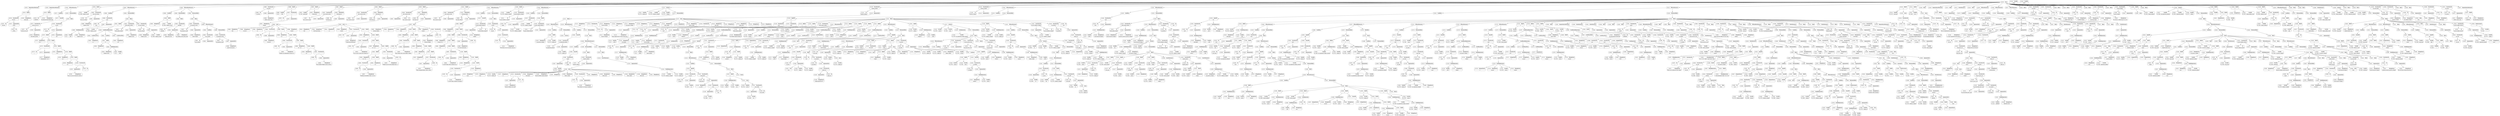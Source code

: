 digraph ast {
node [shape=none];
230755 [label=<<TABLE border='1' cellspacing='0' cellpadding='10' style='rounded' ><TR><TD border='0'>230755</TD><TD border='0'><B>Id</B></TD></TR><HR/><TR><TD border='0' cellpadding='5' colspan='2'>dirname</TD></TR></TABLE>>];
230759 [label=<<TABLE border='1' cellspacing='0' cellpadding='10' style='rounded' ><TR><TD border='0'>230759</TD><TD border='0'><B>BinOP</B></TD></TR><HR/><TR><TD border='0' cellpadding='5' colspan='2'>.</TD></TR></TABLE>>];
230759 -> 230758 [weight=2];
230759 -> 230760 [weight=2];
230758 [label=<<TABLE border='1' cellspacing='0' cellpadding='10' style='rounded' ><TR><TD border='0'>230758</TD><TD border='0'><B>FunctionCall</B></TD></TR><HR/><TR><TD border='0' cellpadding='5' colspan='2'>dirname</TD></TR></TABLE>>];
230758 -> 230755 [weight=2];
230758 -> 230757 [weight=2];
230757 [label=<<TABLE border='1' cellspacing='0' cellpadding='10' style='rounded' ><TR><TD border='0'>230757</TD><TD border='0'><B>ArgumentList</B></TD></TR><HR/><TR><TD border='0' cellpadding='5' colspan='2'>__FILE__</TD></TR></TABLE>>];
230757 -> 230756 [weight=2];
230756 [label=<<TABLE border='1' cellspacing='0' cellpadding='10' style='rounded' ><TR><TD border='0'>230756</TD><TD border='0'><B>Id</B></TD></TR><HR/><TR><TD border='0' cellpadding='5' colspan='2'>__FILE__</TD></TR></TABLE>>];
230763 [label=<<TABLE border='1' cellspacing='0' cellpadding='10' style='rounded' ><TR><TD border='0'>230763</TD><TD border='0'><B>BinOP</B></TD></TR><HR/><TR><TD border='0' cellpadding='5' colspan='2'>.</TD></TR></TABLE>>];
230763 -> 230762 [weight=2];
230763 -> 230764 [weight=2];
230762 [label=<<TABLE border='1' cellspacing='0' cellpadding='10' style='rounded' ><TR><TD border='0'>230762</TD><TD border='0'><B>Id</B></TD></TR><HR/><TR><TD border='0' cellpadding='5' colspan='2'>ABSPATH</TD></TR></TABLE>>];
230761 [label=<<TABLE border='1' cellspacing='0' cellpadding='10' style='rounded' ><TR><TD border='0'>230761</TD><TD border='0'><B>RequireOnceStatement</B></TD></TR></TABLE>>];
230761 -> 230759 [weight=2];
230760 [label=<<TABLE border='1' cellspacing='0' cellpadding='10' style='rounded' ><TR><TD border='0'>230760</TD><TD border='0'><B>StringLiteral</B></TD></TR><HR/><TR><TD border='0' cellpadding='5' colspan='2'>admin.php</TD></TR></TABLE>>];
230767 [label=<<TABLE border='1' cellspacing='0' cellpadding='10' style='rounded' ><TR><TD border='0'>230767</TD><TD border='0'><B>Id</B></TD></TR><HR/><TR><TD border='0' cellpadding='5' colspan='2'>current_user_can</TD></TR></TABLE>>];
230765 [label=<<TABLE border='1' cellspacing='0' cellpadding='10' style='rounded' ><TR><TD border='0'>230765</TD><TD border='0'><B>RequireOnceStatement</B></TD></TR></TABLE>>];
230765 -> 230763 [weight=2];
230764 [label=<<TABLE border='1' cellspacing='0' cellpadding='10' style='rounded' ><TR><TD border='0'>230764</TD><TD border='0'><B>StringLiteral</B></TD></TR><HR/><TR><TD border='0' cellpadding='5' colspan='2'>wp-adminincludeswidgets.php</TD></TR></TABLE>>];
230771 [label=<<TABLE border='1' cellspacing='0' cellpadding='10' style='rounded' ><TR><TD border='0'>230771</TD><TD border='0'><B>UnaryOP</B></TD></TR><HR/><TR><TD border='0' cellpadding='5' colspan='2'>!</TD></TR></TABLE>>];
230771 -> 230770 [weight=2];
230770 [label=<<TABLE border='1' cellspacing='0' cellpadding='10' style='rounded' ><TR><TD border='0'>230770</TD><TD border='0'><B>FunctionCall</B></TD></TR><HR/><TR><TD border='0' cellpadding='5' colspan='2'>current_user_can</TD></TR></TABLE>>];
230770 -> 230767 [weight=2];
230770 -> 230769 [weight=2];
230769 [label=<<TABLE border='1' cellspacing='0' cellpadding='10' style='rounded' ><TR><TD border='0'>230769</TD><TD border='0'><B>ArgumentList</B></TD></TR></TABLE>>];
230769 -> 230768 [weight=2];
230768 [label=<<TABLE border='1' cellspacing='0' cellpadding='10' style='rounded' ><TR><TD border='0'>230768</TD><TD border='0'><B>StringLiteral</B></TD></TR><HR/><TR><TD border='0' cellpadding='5' colspan='2'>edit_theme_options</TD></TR></TABLE>>];
230775 [label=<<TABLE border='1' cellspacing='0' cellpadding='10' style='rounded' ><TR><TD border='0'>230775</TD><TD border='0'><B>BinOP</B></TD></TR><HR/><TR><TD border='0' cellpadding='5' colspan='2'>.</TD></TR></TABLE>>];
230775 -> 230774 [weight=2];
230775 -> 230780 [weight=2];
230774 [label=<<TABLE border='1' cellspacing='0' cellpadding='10' style='rounded' ><TR><TD border='0'>230774</TD><TD border='0'><B>StringLiteral</B></TD></TR><HR/><TR><TD border='0' cellpadding='5' colspan='2'>&lt;h1&gt;</TD></TR></TABLE>>];
230773 [label=<<TABLE border='1' cellspacing='0' cellpadding='10' style='rounded' ><TR><TD border='0'>230773</TD><TD border='0'><B>Id</B></TD></TR><HR/><TR><TD border='0' cellpadding='5' colspan='2'>wp_die</TD></TR></TABLE>>];
230772 [label=<<TABLE border='1' cellspacing='0' cellpadding='10' style='rounded' ><TR><TD border='0'>230772</TD><TD border='0'><B>Condition</B></TD></TR></TABLE>>];
230772 -> 230771 [weight=2];
230779 [label=<<TABLE border='1' cellspacing='0' cellpadding='10' style='rounded' ><TR><TD border='0'>230779</TD><TD border='0'><B>FunctionCall</B></TD></TR><HR/><TR><TD border='0' cellpadding='5' colspan='2'>__</TD></TR></TABLE>>];
230779 -> 230776 [weight=2];
230779 -> 230778 [weight=2];
230778 [label=<<TABLE border='1' cellspacing='0' cellpadding='10' style='rounded' ><TR><TD border='0'>230778</TD><TD border='0'><B>ArgumentList</B></TD></TR></TABLE>>];
230778 -> 230777 [weight=2];
230777 [label=<<TABLE border='1' cellspacing='0' cellpadding='10' style='rounded' ><TR><TD border='0'>230777</TD><TD border='0'><B>StringLiteral</B></TD></TR><HR/><TR><TD border='0' cellpadding='5' colspan='2'>Cheatin&amp;#8217; uh?</TD></TR></TABLE>>];
230776 [label=<<TABLE border='1' cellspacing='0' cellpadding='10' style='rounded' ><TR><TD border='0'>230776</TD><TD border='0'><B>Id</B></TD></TR><HR/><TR><TD border='0' cellpadding='5' colspan='2'>__</TD></TR></TABLE>>];
230783 [label=<<TABLE border='1' cellspacing='0' cellpadding='10' style='rounded' ><TR><TD border='0'>230783</TD><TD border='0'><B>StringLiteral</B></TD></TR><HR/><TR><TD border='0' cellpadding='5' colspan='2'>&lt;p&gt;</TD></TR></TABLE>>];
230782 [label=<<TABLE border='1' cellspacing='0' cellpadding='10' style='rounded' ><TR><TD border='0'>230782</TD><TD border='0'><B>BinOP</B></TD></TR><HR/><TR><TD border='0' cellpadding='5' colspan='2'>.</TD></TR></TABLE>>];
230782 -> 230781 [weight=2];
230782 -> 230784 [weight=2];
230781 [label=<<TABLE border='1' cellspacing='0' cellpadding='10' style='rounded' ><TR><TD border='0'>230781</TD><TD border='0'><B>StringLiteral</B></TD></TR><HR/><TR><TD border='0' cellpadding='5' colspan='2'>&lt;h1&gt;</TD></TR></TABLE>>];
230780 [label=<<TABLE border='1' cellspacing='0' cellpadding='10' style='rounded' ><TR><TD border='0'>230780</TD><TD border='0'><B>BinOP</B></TD></TR><HR/><TR><TD border='0' cellpadding='5' colspan='2'>.</TD></TR></TABLE>>];
230780 -> 230779 [weight=2];
230780 -> 230782 [weight=2];
230787 [label=<<TABLE border='1' cellspacing='0' cellpadding='10' style='rounded' ><TR><TD border='0'>230787</TD><TD border='0'><B>ArgumentList</B></TD></TR></TABLE>>];
230787 -> 230786 [weight=2];
230786 [label=<<TABLE border='1' cellspacing='0' cellpadding='10' style='rounded' ><TR><TD border='0'>230786</TD><TD border='0'><B>StringLiteral</B></TD></TR><HR/><TR><TD border='0' cellpadding='5' colspan='2'>Sorry, you are not allowed to edit th...</TD></TR></TABLE>>];
230785 [label=<<TABLE border='1' cellspacing='0' cellpadding='10' style='rounded' ><TR><TD border='0'>230785</TD><TD border='0'><B>Id</B></TD></TR><HR/><TR><TD border='0' cellpadding='5' colspan='2'>__</TD></TR></TABLE>>];
230784 [label=<<TABLE border='1' cellspacing='0' cellpadding='10' style='rounded' ><TR><TD border='0'>230784</TD><TD border='0'><B>BinOP</B></TD></TR><HR/><TR><TD border='0' cellpadding='5' colspan='2'>.</TD></TR></TABLE>>];
230784 -> 230783 [weight=2];
230784 -> 230789 [weight=2];
230791 [label=<<TABLE border='1' cellspacing='0' cellpadding='10' style='rounded' ><TR><TD border='0'>230791</TD><TD border='0'><B>IntegerLiteral</B></TD></TR><HR/><TR><TD border='0' cellpadding='5' colspan='2'>403</TD></TR></TABLE>>];
230790 [label=<<TABLE border='1' cellspacing='0' cellpadding='10' style='rounded' ><TR><TD border='0'>230790</TD><TD border='0'><B>StringLiteral</B></TD></TR><HR/><TR><TD border='0' cellpadding='5' colspan='2'>&lt;p&gt;</TD></TR></TABLE>>];
230789 [label=<<TABLE border='1' cellspacing='0' cellpadding='10' style='rounded' ><TR><TD border='0'>230789</TD><TD border='0'><B>BinOP</B></TD></TR><HR/><TR><TD border='0' cellpadding='5' colspan='2'>.</TD></TR></TABLE>>];
230789 -> 230788 [weight=2];
230789 -> 230790 [weight=2];
230788 [label=<<TABLE border='1' cellspacing='0' cellpadding='10' style='rounded' ><TR><TD border='0'>230788</TD><TD border='0'><B>FunctionCall</B></TD></TR><HR/><TR><TD border='0' cellpadding='5' colspan='2'>__</TD></TR></TABLE>>];
230788 -> 230785 [weight=2];
230788 -> 230787 [weight=2];
230795 [label=<<TABLE border='1' cellspacing='0' cellpadding='10' style='rounded' ><TR><TD border='0'>230795</TD><TD border='0'><B>IfThenStatement</B></TD></TR></TABLE>>];
230795 -> 230772 [weight=2];
230795 -> 230796 [weight=2];
230794 [label=<<TABLE border='1' cellspacing='0' cellpadding='10' style='rounded' ><TR><TD border='0'>230794</TD><TD border='0'><B>Block</B></TD></TR></TABLE>>];
230794 -> 230793 [weight=2];
230793 [label=<<TABLE border='1' cellspacing='0' cellpadding='10' style='rounded' ><TR><TD border='0'>230793</TD><TD border='0'><B>FunctionCall</B></TD></TR><HR/><TR><TD border='0' cellpadding='5' colspan='2'>wp_die</TD></TR></TABLE>>];
230793 -> 230773 [weight=2];
230793 -> 230792 [weight=2];
230792 [label=<<TABLE border='1' cellspacing='0' cellpadding='10' style='rounded' ><TR><TD border='0'>230792</TD><TD border='0'><B>ArgumentList</B></TD></TR></TABLE>>];
230792 -> 230775 [weight=2];
230792 -> 230791 [weight=2];
230799 [label=<<TABLE border='1' cellspacing='0' cellpadding='10' style='rounded' ><TR><TD border='0'>230799</TD><TD border='0'><B>Id</B></TD></TR><HR/><TR><TD border='0' cellpadding='5' colspan='2'>get_user_setting</TD></TR></TABLE>>];
230798 [label=<<TABLE border='1' cellspacing='0' cellpadding='10' style='rounded' ><TR><TD border='0'>230798</TD><TD border='0'><B>BinOP</B></TD></TR><HR/><TR><TD border='0' cellpadding='5' colspan='2'>=</TD></TR></TABLE>>];
230798 -> 230797 [weight=2];
230798 -> 230802 [weight=2];
230797 [label=<<TABLE border='1' cellspacing='0' cellpadding='10' style='rounded' ><TR><TD border='0'>230797</TD><TD border='0'><B>Variable</B></TD></TR><HR/><TR><TD border='0' cellpadding='5'>(0, 4769)</TD><TD border='0' cellpadding='5'>widgets_access</TD></TR></TABLE>>];
230796 [label=<<TABLE border='1' cellspacing='0' cellpadding='10' style='rounded' ><TR><TD border='0'>230796</TD><TD border='0'><B>StatementBody</B></TD></TR></TABLE>>];
230796 -> 230794 [weight=2];
230803 [label=<<TABLE border='1' cellspacing='0' cellpadding='10' style='rounded' ><TR><TD border='0'>230803</TD><TD border='0'><B>Id</B></TD></TR><HR/><TR><TD border='0' cellpadding='5' colspan='2'>isset</TD></TR></TABLE>>];
230802 [label=<<TABLE border='1' cellspacing='0' cellpadding='10' style='rounded' ><TR><TD border='0'>230802</TD><TD border='0'><B>FunctionCall</B></TD></TR><HR/><TR><TD border='0' cellpadding='5' colspan='2'>get_user_setting</TD></TR></TABLE>>];
230802 -> 230799 [weight=2];
230802 -> 230801 [weight=2];
230801 [label=<<TABLE border='1' cellspacing='0' cellpadding='10' style='rounded' ><TR><TD border='0'>230801</TD><TD border='0'><B>ArgumentList</B></TD></TR></TABLE>>];
230801 -> 230800 [weight=2];
230800 [label=<<TABLE border='1' cellspacing='0' cellpadding='10' style='rounded' ><TR><TD border='0'>230800</TD><TD border='0'><B>StringLiteral</B></TD></TR><HR/><TR><TD border='0' cellpadding='5' colspan='2'>widgets_access</TD></TR></TABLE>>];
230807 [label=<<TABLE border='1' cellspacing='0' cellpadding='10' style='rounded' ><TR><TD border='0'>230807</TD><TD border='0'><B>ArgumentList</B></TD></TR></TABLE>>];
230807 -> 230806 [weight=2];
230806 [label=<<TABLE border='1' cellspacing='0' cellpadding='10' style='rounded' ><TR><TD border='0'>230806</TD><TD border='0'><B>PostfixExpression</B></TD></TR></TABLE>>];
230806 -> 230804 [weight=2];
230806 -> 230805 [weight=2];
230805 [label=<<TABLE border='1' cellspacing='0' cellpadding='10' style='rounded' ><TR><TD border='0'>230805</TD><TD border='0'><B>StringLiteral</B></TD></TR><HR/><TR><TD border='0' cellpadding='5' colspan='2'>widgets-access</TD></TR></TABLE>>];
230804 [label=<<TABLE border='1' cellspacing='0' cellpadding='10' style='rounded' ><TR><TD border='0'>230804</TD><TD border='0'><B>Variable</B></TD></TR><HR/><TR><TD border='0' cellpadding='5'>(0, 3)</TD><TD border='0' cellpadding='5'>_GET</TD></TR></TABLE>>];
230811 [label=<<TABLE border='1' cellspacing='0' cellpadding='10' style='rounded' ><TR><TD border='0'>230811</TD><TD border='0'><B>StringLiteral</B></TD></TR><HR/><TR><TD border='0' cellpadding='5' colspan='2'>widgets-access</TD></TR></TABLE>>];
230810 [label=<<TABLE border='1' cellspacing='0' cellpadding='10' style='rounded' ><TR><TD border='0'>230810</TD><TD border='0'><B>Id</B></TD></TR><HR/><TR><TD border='0' cellpadding='5' colspan='2'>check_admin_referer</TD></TR></TABLE>>];
230809 [label=<<TABLE border='1' cellspacing='0' cellpadding='10' style='rounded' ><TR><TD border='0'>230809</TD><TD border='0'><B>Condition</B></TD></TR></TABLE>>];
230809 -> 230808 [weight=2];
230808 [label=<<TABLE border='1' cellspacing='0' cellpadding='10' style='rounded' ><TR><TD border='0'>230808</TD><TD border='0'><B>FunctionCall</B></TD></TR><HR/><TR><TD border='0' cellpadding='5' colspan='2'>isset</TD></TR></TABLE>>];
230808 -> 230803 [weight=2];
230808 -> 230807 [weight=2];
230815 [label=<<TABLE border='1' cellspacing='0' cellpadding='10' style='rounded' ><TR><TD border='0'>230815</TD><TD border='0'><B>BinOP</B></TD></TR><HR/><TR><TD border='0' cellpadding='5' colspan='2'>=</TD></TR></TABLE>>];
230815 -> 230814 [weight=2];
230815 -> 230826 [weight=2];
230814 [label=<<TABLE border='1' cellspacing='0' cellpadding='10' style='rounded' ><TR><TD border='0'>230814</TD><TD border='0'><B>Variable</B></TD></TR><HR/><TR><TD border='0' cellpadding='5'>(0, 4769)</TD><TD border='0' cellpadding='5'>widgets_access</TD></TR></TABLE>>];
230813 [label=<<TABLE border='1' cellspacing='0' cellpadding='10' style='rounded' ><TR><TD border='0'>230813</TD><TD border='0'><B>FunctionCall</B></TD></TR><HR/><TR><TD border='0' cellpadding='5' colspan='2'>check_admin_referer</TD></TR></TABLE>>];
230813 -> 230810 [weight=2];
230813 -> 230812 [weight=2];
230812 [label=<<TABLE border='1' cellspacing='0' cellpadding='10' style='rounded' ><TR><TD border='0'>230812</TD><TD border='0'><B>ArgumentList</B></TD></TR></TABLE>>];
230812 -> 230811 [weight=2];
230819 [label=<<TABLE border='1' cellspacing='0' cellpadding='10' style='rounded' ><TR><TD border='0'>230819</TD><TD border='0'><B>StringLiteral</B></TD></TR><HR/><TR><TD border='0' cellpadding='5' colspan='2'>widgets-access</TD></TR></TABLE>>];
230818 [label=<<TABLE border='1' cellspacing='0' cellpadding='10' style='rounded' ><TR><TD border='0'>230818</TD><TD border='0'><B>Variable</B></TD></TR><HR/><TR><TD border='0' cellpadding='5'>(0, 3)</TD><TD border='0' cellpadding='5'>_GET</TD></TR></TABLE>>];
230817 [label=<<TABLE border='1' cellspacing='0' cellpadding='10' style='rounded' ><TR><TD border='0'>230817</TD><TD border='0'><B>RelOP</B></TD></TR><HR/><TR><TD border='0' cellpadding='5' colspan='2'>==</TD></TR></TABLE>>];
230817 -> 230816 [weight=2];
230817 -> 230820 [weight=2];
230816 [label=<<TABLE border='1' cellspacing='0' cellpadding='10' style='rounded' ><TR><TD border='0'>230816</TD><TD border='0'><B>StringLiteral</B></TD></TR><HR/><TR><TD border='0' cellpadding='5' colspan='2'>on</TD></TR></TABLE>>];
230823 [label=<<TABLE border='1' cellspacing='0' cellpadding='10' style='rounded' ><TR><TD border='0'>230823</TD><TD border='0'><B>ConditionalTrue</B></TD></TR></TABLE>>];
230823 -> 230822 [weight=2];
230822 [label=<<TABLE border='1' cellspacing='0' cellpadding='10' style='rounded' ><TR><TD border='0'>230822</TD><TD border='0'><B>StringLiteral</B></TD></TR><HR/><TR><TD border='0' cellpadding='5' colspan='2'>on</TD></TR></TABLE>>];
230821 [label=<<TABLE border='1' cellspacing='0' cellpadding='10' style='rounded' ><TR><TD border='0'>230821</TD><TD border='0'><B>Condition</B></TD></TR></TABLE>>];
230821 -> 230817 [weight=2];
230820 [label=<<TABLE border='1' cellspacing='0' cellpadding='10' style='rounded' ><TR><TD border='0'>230820</TD><TD border='0'><B>PostfixExpression</B></TD></TR></TABLE>>];
230820 -> 230818 [weight=2];
230820 -> 230819 [weight=2];
230827 [label=<<TABLE border='1' cellspacing='0' cellpadding='10' style='rounded' ><TR><TD border='0'>230827</TD><TD border='0'><B>Id</B></TD></TR><HR/><TR><TD border='0' cellpadding='5' colspan='2'>set_user_setting</TD></TR></TABLE>>];
230826 [label=<<TABLE border='1' cellspacing='0' cellpadding='10' style='rounded' ><TR><TD border='0'>230826</TD><TD border='0'><B>ConditionalExpression</B></TD></TR></TABLE>>];
230826 -> 230821 [weight=2];
230826 -> 230823 [weight=2];
230826 -> 230825 [weight=2];
230825 [label=<<TABLE border='1' cellspacing='0' cellpadding='10' style='rounded' ><TR><TD border='0'>230825</TD><TD border='0'><B>ConditionalFalse</B></TD></TR></TABLE>>];
230825 -> 230824 [weight=2];
230824 [label=<<TABLE border='1' cellspacing='0' cellpadding='10' style='rounded' ><TR><TD border='0'>230824</TD><TD border='0'><B>StringLiteral</B></TD></TR><HR/><TR><TD border='0' cellpadding='5' colspan='2'>off</TD></TR></TABLE>>];
230831 [label=<<TABLE border='1' cellspacing='0' cellpadding='10' style='rounded' ><TR><TD border='0'>230831</TD><TD border='0'><B>FunctionCall</B></TD></TR><HR/><TR><TD border='0' cellpadding='5' colspan='2'>set_user_setting</TD></TR></TABLE>>];
230831 -> 230827 [weight=2];
230831 -> 230830 [weight=2];
230830 [label=<<TABLE border='1' cellspacing='0' cellpadding='10' style='rounded' ><TR><TD border='0'>230830</TD><TD border='0'><B>ArgumentList</B></TD></TR></TABLE>>];
230830 -> 230828 [weight=2];
230830 -> 230829 [weight=2];
230829 [label=<<TABLE border='1' cellspacing='0' cellpadding='10' style='rounded' ><TR><TD border='0'>230829</TD><TD border='0'><B>Variable</B></TD></TR><HR/><TR><TD border='0' cellpadding='5'>(0, 4769)</TD><TD border='0' cellpadding='5'>widgets_access</TD></TR></TABLE>>];
230828 [label=<<TABLE border='1' cellspacing='0' cellpadding='10' style='rounded' ><TR><TD border='0'>230828</TD><TD border='0'><B>StringLiteral</B></TD></TR><HR/><TR><TD border='0' cellpadding='5' colspan='2'>widgets_access</TD></TR></TABLE>>];
230835 [label=<<TABLE border='1' cellspacing='0' cellpadding='10' style='rounded' ><TR><TD border='0'>230835</TD><TD border='0'><B>StringLiteral</B></TD></TR><HR/><TR><TD border='0' cellpadding='5' colspan='2'>on</TD></TR></TABLE>>];
230834 [label=<<TABLE border='1' cellspacing='0' cellpadding='10' style='rounded' ><TR><TD border='0'>230834</TD><TD border='0'><B>StatementBody</B></TD></TR></TABLE>>];
230834 -> 230832 [weight=2];
230833 [label=<<TABLE border='1' cellspacing='0' cellpadding='10' style='rounded' ><TR><TD border='0'>230833</TD><TD border='0'><B>IfThenStatement</B></TD></TR></TABLE>>];
230833 -> 230809 [weight=2];
230833 -> 230834 [weight=2];
230832 [label=<<TABLE border='1' cellspacing='0' cellpadding='10' style='rounded' ><TR><TD border='0'>230832</TD><TD border='0'><B>Block</B></TD></TR></TABLE>>];
230832 -> 230813 [weight=2];
230832 -> 230815 [weight=2];
230832 -> 230831 [weight=2];
230839 [label=<<TABLE border='1' cellspacing='0' cellpadding='10' style='rounded' ><TR><TD border='0'>230839</TD><TD border='0'><B>Id</B></TD></TR><HR/><TR><TD border='0' cellpadding='5' colspan='2'>add_filter</TD></TR></TABLE>>];
230838 [label=<<TABLE border='1' cellspacing='0' cellpadding='10' style='rounded' ><TR><TD border='0'>230838</TD><TD border='0'><B>Condition</B></TD></TR></TABLE>>];
230838 -> 230836 [weight=2];
230837 [label=<<TABLE border='1' cellspacing='0' cellpadding='10' style='rounded' ><TR><TD border='0'>230837</TD><TD border='0'><B>Variable</B></TD></TR><HR/><TR><TD border='0' cellpadding='5'>(0, 4769)</TD><TD border='0' cellpadding='5'>widgets_access</TD></TR></TABLE>>];
230836 [label=<<TABLE border='1' cellspacing='0' cellpadding='10' style='rounded' ><TR><TD border='0'>230836</TD><TD border='0'><B>RelOP</B></TD></TR><HR/><TR><TD border='0' cellpadding='5' colspan='2'>==</TD></TR></TABLE>>];
230836 -> 230835 [weight=2];
230836 -> 230837 [weight=2];
230843 [label=<<TABLE border='1' cellspacing='0' cellpadding='10' style='rounded' ><TR><TD border='0'>230843</TD><TD border='0'><B>FunctionCall</B></TD></TR><HR/><TR><TD border='0' cellpadding='5' colspan='2'>add_filter</TD></TR></TABLE>>];
230843 -> 230839 [weight=2];
230843 -> 230842 [weight=2];
230842 [label=<<TABLE border='1' cellspacing='0' cellpadding='10' style='rounded' ><TR><TD border='0'>230842</TD><TD border='0'><B>ArgumentList</B></TD></TR></TABLE>>];
230842 -> 230840 [weight=2];
230842 -> 230841 [weight=2];
230841 [label=<<TABLE border='1' cellspacing='0' cellpadding='10' style='rounded' ><TR><TD border='0'>230841</TD><TD border='0'><B>StringLiteral</B></TD></TR><HR/><TR><TD border='0' cellpadding='5' colspan='2'>wp_widgets_access_body_class</TD></TR></TABLE>>];
230840 [label=<<TABLE border='1' cellspacing='0' cellpadding='10' style='rounded' ><TR><TD border='0'>230840</TD><TD border='0'><B>StringLiteral</B></TD></TR><HR/><TR><TD border='0' cellpadding='5' colspan='2'>admin_body_class</TD></TR></TABLE>>];
230847 [label=<<TABLE border='1' cellspacing='0' cellpadding='10' style='rounded' ><TR><TD border='0'>230847</TD><TD border='0'><B>Id</B></TD></TR><HR/><TR><TD border='0' cellpadding='5' colspan='2'>wp_enqueue_script</TD></TR></TABLE>>];
230846 [label=<<TABLE border='1' cellspacing='0' cellpadding='10' style='rounded' ><TR><TD border='0'>230846</TD><TD border='0'><B>StatementBody</B></TD></TR></TABLE>>];
230846 -> 230844 [weight=2];
230845 [label=<<TABLE border='1' cellspacing='0' cellpadding='10' style='rounded' ><TR><TD border='0'>230845</TD><TD border='0'><B>IfThenElseStatement</B></TD></TR></TABLE>>];
230845 -> 230838 [weight=2];
230845 -> 230846 [weight=2];
230845 -> 230863 [weight=2];
230844 [label=<<TABLE border='1' cellspacing='0' cellpadding='10' style='rounded' ><TR><TD border='0'>230844</TD><TD border='0'><B>Block</B></TD></TR></TABLE>>];
230844 -> 230843 [weight=2];
230851 [label=<<TABLE border='1' cellspacing='0' cellpadding='10' style='rounded' ><TR><TD border='0'>230851</TD><TD border='0'><B>Id</B></TD></TR><HR/><TR><TD border='0' cellpadding='5' colspan='2'>wp_is_mobile</TD></TR></TABLE>>];
230850 [label=<<TABLE border='1' cellspacing='0' cellpadding='10' style='rounded' ><TR><TD border='0'>230850</TD><TD border='0'><B>FunctionCall</B></TD></TR><HR/><TR><TD border='0' cellpadding='5' colspan='2'>wp_enqueue_script</TD></TR></TABLE>>];
230850 -> 230847 [weight=2];
230850 -> 230849 [weight=2];
230849 [label=<<TABLE border='1' cellspacing='0' cellpadding='10' style='rounded' ><TR><TD border='0'>230849</TD><TD border='0'><B>ArgumentList</B></TD></TR></TABLE>>];
230849 -> 230848 [weight=2];
230848 [label=<<TABLE border='1' cellspacing='0' cellpadding='10' style='rounded' ><TR><TD border='0'>230848</TD><TD border='0'><B>StringLiteral</B></TD></TR><HR/><TR><TD border='0' cellpadding='5' colspan='2'>admin-widgets</TD></TR></TABLE>>];
230855 [label=<<TABLE border='1' cellspacing='0' cellpadding='10' style='rounded' ><TR><TD border='0'>230855</TD><TD border='0'><B>Id</B></TD></TR><HR/><TR><TD border='0' cellpadding='5' colspan='2'>wp_enqueue_script</TD></TR></TABLE>>];
230854 [label=<<TABLE border='1' cellspacing='0' cellpadding='10' style='rounded' ><TR><TD border='0'>230854</TD><TD border='0'><B>Condition</B></TD></TR></TABLE>>];
230854 -> 230853 [weight=2];
230853 [label=<<TABLE border='1' cellspacing='0' cellpadding='10' style='rounded' ><TR><TD border='0'>230853</TD><TD border='0'><B>FunctionCall</B></TD></TR><HR/><TR><TD border='0' cellpadding='5' colspan='2'>wp_is_mobile</TD></TR></TABLE>>];
230853 -> 230851 [weight=2];
230853 -> 230852 [weight=2];
230852 [label=<<TABLE border='1' cellspacing='0' cellpadding='10' style='rounded' ><TR><TD border='0'>230852</TD><TD border='0'><B>ArgumentList</B></TD></TR></TABLE>>];
230859 [label=<<TABLE border='1' cellspacing='0' cellpadding='10' style='rounded' ><TR><TD border='0'>230859</TD><TD border='0'><B>IfThenStatement</B></TD></TR></TABLE>>];
230859 -> 230854 [weight=2];
230859 -> 230860 [weight=2];
230858 [label=<<TABLE border='1' cellspacing='0' cellpadding='10' style='rounded' ><TR><TD border='0'>230858</TD><TD border='0'><B>FunctionCall</B></TD></TR><HR/><TR><TD border='0' cellpadding='5' colspan='2'>wp_enqueue_script</TD></TR></TABLE>>];
230858 -> 230855 [weight=2];
230858 -> 230857 [weight=2];
230857 [label=<<TABLE border='1' cellspacing='0' cellpadding='10' style='rounded' ><TR><TD border='0'>230857</TD><TD border='0'><B>ArgumentList</B></TD></TR></TABLE>>];
230857 -> 230856 [weight=2];
230856 [label=<<TABLE border='1' cellspacing='0' cellpadding='10' style='rounded' ><TR><TD border='0'>230856</TD><TD border='0'><B>StringLiteral</B></TD></TR><HR/><TR><TD border='0' cellpadding='5' colspan='2'>jquery-touch-punch</TD></TR></TABLE>>];
230863 [label=<<TABLE border='1' cellspacing='0' cellpadding='10' style='rounded' ><TR><TD border='0'>230863</TD><TD border='0'><B>StatementBody</B></TD></TR></TABLE>>];
230863 -> 230861 [weight=2];
230861 [label=<<TABLE border='1' cellspacing='0' cellpadding='10' style='rounded' ><TR><TD border='0'>230861</TD><TD border='0'><B>Block</B></TD></TR></TABLE>>];
230861 -> 230850 [weight=2];
230861 -> 230859 [weight=2];
230860 [label=<<TABLE border='1' cellspacing='0' cellpadding='10' style='rounded' ><TR><TD border='0'>230860</TD><TD border='0'><B>StatementBody</B></TD></TR></TABLE>>];
230860 -> 230858 [weight=2];
230867 [label=<<TABLE border='1' cellspacing='0' cellpadding='10' style='rounded' ><TR><TD border='0'>230867</TD><TD border='0'><B>FunctionCall</B></TD></TR><HR/><TR><TD border='0' cellpadding='5' colspan='2'>do_action</TD></TR></TABLE>>];
230867 -> 230864 [weight=2];
230867 -> 230866 [weight=2];
230866 [label=<<TABLE border='1' cellspacing='0' cellpadding='10' style='rounded' ><TR><TD border='0'>230866</TD><TD border='0'><B>ArgumentList</B></TD></TR></TABLE>>];
230866 -> 230865 [weight=2];
230865 [label=<<TABLE border='1' cellspacing='0' cellpadding='10' style='rounded' ><TR><TD border='0'>230865</TD><TD border='0'><B>StringLiteral</B></TD></TR><HR/><TR><TD border='0' cellpadding='5' colspan='2'>sidebar_admin_setup</TD></TR></TABLE>>];
230864 [label=<<TABLE border='1' cellspacing='0' cellpadding='10' style='rounded' ><TR><TD border='0'>230864</TD><TD border='0'><B>Id</B></TD></TR><HR/><TR><TD border='0' cellpadding='5' colspan='2'>do_action</TD></TR></TABLE>>];
230871 [label=<<TABLE border='1' cellspacing='0' cellpadding='10' style='rounded' ><TR><TD border='0'>230871</TD><TD border='0'><B>StringLiteral</B></TD></TR><HR/><TR><TD border='0' cellpadding='5' colspan='2'>Widgets</TD></TR></TABLE>>];
230870 [label=<<TABLE border='1' cellspacing='0' cellpadding='10' style='rounded' ><TR><TD border='0'>230870</TD><TD border='0'><B>Id</B></TD></TR><HR/><TR><TD border='0' cellpadding='5' colspan='2'>__</TD></TR></TABLE>>];
230869 [label=<<TABLE border='1' cellspacing='0' cellpadding='10' style='rounded' ><TR><TD border='0'>230869</TD><TD border='0'><B>BinOP</B></TD></TR><HR/><TR><TD border='0' cellpadding='5' colspan='2'>=</TD></TR></TABLE>>];
230869 -> 230868 [weight=2];
230869 -> 230873 [weight=2];
230868 [label=<<TABLE border='1' cellspacing='0' cellpadding='10' style='rounded' ><TR><TD border='0'>230868</TD><TD border='0'><B>Variable</B></TD></TR><HR/><TR><TD border='0' cellpadding='5'>(0, 8)</TD><TD border='0' cellpadding='5'>title</TD></TR></TABLE>>];
230875 [label=<<TABLE border='1' cellspacing='0' cellpadding='10' style='rounded' ><TR><TD border='0'>230875</TD><TD border='0'><B>BinOP</B></TD></TR><HR/><TR><TD border='0' cellpadding='5' colspan='2'>=</TD></TR></TABLE>>];
230875 -> 230874 [weight=2];
230875 -> 230876 [weight=2];
230874 [label=<<TABLE border='1' cellspacing='0' cellpadding='10' style='rounded' ><TR><TD border='0'>230874</TD><TD border='0'><B>Variable</B></TD></TR><HR/><TR><TD border='0' cellpadding='5'>(0, 134)</TD><TD border='0' cellpadding='5'>parent_file</TD></TR></TABLE>>];
230873 [label=<<TABLE border='1' cellspacing='0' cellpadding='10' style='rounded' ><TR><TD border='0'>230873</TD><TD border='0'><B>FunctionCall</B></TD></TR><HR/><TR><TD border='0' cellpadding='5' colspan='2'>__</TD></TR></TABLE>>];
230873 -> 230870 [weight=2];
230873 -> 230872 [weight=2];
230872 [label=<<TABLE border='1' cellspacing='0' cellpadding='10' style='rounded' ><TR><TD border='0'>230872</TD><TD border='0'><B>ArgumentList</B></TD></TR></TABLE>>];
230872 -> 230871 [weight=2];
230879 [label=<<TABLE border='1' cellspacing='0' cellpadding='10' style='rounded' ><TR><TD border='0'>230879</TD><TD border='0'><B>FunctionCall</B></TD></TR><HR/><TR><TD border='0' cellpadding='5' colspan='2'>get_current_screen</TD></TR></TABLE>>];
230879 -> 230877 [weight=2];
230879 -> 230878 [weight=2];
230878 [label=<<TABLE border='1' cellspacing='0' cellpadding='10' style='rounded' ><TR><TD border='0'>230878</TD><TD border='0'><B>ArgumentList</B></TD></TR></TABLE>>];
230877 [label=<<TABLE border='1' cellspacing='0' cellpadding='10' style='rounded' ><TR><TD border='0'>230877</TD><TD border='0'><B>Id</B></TD></TR><HR/><TR><TD border='0' cellpadding='5' colspan='2'>get_current_screen</TD></TR></TABLE>>];
230876 [label=<<TABLE border='1' cellspacing='0' cellpadding='10' style='rounded' ><TR><TD border='0'>230876</TD><TD border='0'><B>StringLiteral</B></TD></TR><HR/><TR><TD border='0' cellpadding='5' colspan='2'>themes.php</TD></TR></TABLE>>];
230883 [label=<<TABLE border='1' cellspacing='0' cellpadding='10' style='rounded' ><TR><TD border='0'>230883</TD><TD border='0'><B>StringLiteral</B></TD></TR><HR/><TR><TD border='0' cellpadding='5' colspan='2'>title</TD></TR></TABLE>>];
230882 [label=<<TABLE border='1' cellspacing='0' cellpadding='10' style='rounded' ><TR><TD border='0'>230882</TD><TD border='0'><B>StringLiteral</B></TD></TR><HR/><TR><TD border='0' cellpadding='5' colspan='2'>overview</TD></TR></TABLE>>];
230881 [label=<<TABLE border='1' cellspacing='0' cellpadding='10' style='rounded' ><TR><TD border='0'>230881</TD><TD border='0'><B>StringLiteral</B></TD></TR><HR/><TR><TD border='0' cellpadding='5' colspan='2'>id</TD></TR></TABLE>>];
230880 [label=<<TABLE border='1' cellspacing='0' cellpadding='10' style='rounded' ><TR><TD border='0'>230880</TD><TD border='0'><B>Id</B></TD></TR><HR/><TR><TD border='0' cellpadding='5' colspan='2'>add_help_tab</TD></TR></TABLE>>];
230887 [label=<<TABLE border='1' cellspacing='0' cellpadding='10' style='rounded' ><TR><TD border='0'>230887</TD><TD border='0'><B>FunctionCall</B></TD></TR><HR/><TR><TD border='0' cellpadding='5' colspan='2'>__</TD></TR></TABLE>>];
230887 -> 230884 [weight=2];
230887 -> 230886 [weight=2];
230886 [label=<<TABLE border='1' cellspacing='0' cellpadding='10' style='rounded' ><TR><TD border='0'>230886</TD><TD border='0'><B>ArgumentList</B></TD></TR></TABLE>>];
230886 -> 230885 [weight=2];
230885 [label=<<TABLE border='1' cellspacing='0' cellpadding='10' style='rounded' ><TR><TD border='0'>230885</TD><TD border='0'><B>StringLiteral</B></TD></TR><HR/><TR><TD border='0' cellpadding='5' colspan='2'>Overview</TD></TR></TABLE>>];
230884 [label=<<TABLE border='1' cellspacing='0' cellpadding='10' style='rounded' ><TR><TD border='0'>230884</TD><TD border='0'><B>Id</B></TD></TR><HR/><TR><TD border='0' cellpadding='5' colspan='2'>__</TD></TR></TABLE>>];
230891 [label=<<TABLE border='1' cellspacing='0' cellpadding='10' style='rounded' ><TR><TD border='0'>230891</TD><TD border='0'><B>Id</B></TD></TR><HR/><TR><TD border='0' cellpadding='5' colspan='2'>__</TD></TR></TABLE>>];
230890 [label=<<TABLE border='1' cellspacing='0' cellpadding='10' style='rounded' ><TR><TD border='0'>230890</TD><TD border='0'><B>BinOP</B></TD></TR><HR/><TR><TD border='0' cellpadding='5' colspan='2'>.</TD></TR></TABLE>>];
230890 -> 230889 [weight=2];
230890 -> 230895 [weight=2];
230889 [label=<<TABLE border='1' cellspacing='0' cellpadding='10' style='rounded' ><TR><TD border='0'>230889</TD><TD border='0'><B>StringLiteral</B></TD></TR><HR/><TR><TD border='0' cellpadding='5' colspan='2'>&lt;p&gt;</TD></TR></TABLE>>];
230888 [label=<<TABLE border='1' cellspacing='0' cellpadding='10' style='rounded' ><TR><TD border='0'>230888</TD><TD border='0'><B>StringLiteral</B></TD></TR><HR/><TR><TD border='0' cellpadding='5' colspan='2'>content</TD></TR></TABLE>>];
230895 [label=<<TABLE border='1' cellspacing='0' cellpadding='10' style='rounded' ><TR><TD border='0'>230895</TD><TD border='0'><B>BinOP</B></TD></TR><HR/><TR><TD border='0' cellpadding='5' colspan='2'>.</TD></TR></TABLE>>];
230895 -> 230894 [weight=2];
230895 -> 230897 [weight=2];
230894 [label=<<TABLE border='1' cellspacing='0' cellpadding='10' style='rounded' ><TR><TD border='0'>230894</TD><TD border='0'><B>FunctionCall</B></TD></TR><HR/><TR><TD border='0' cellpadding='5' colspan='2'>__</TD></TR></TABLE>>];
230894 -> 230891 [weight=2];
230894 -> 230893 [weight=2];
230893 [label=<<TABLE border='1' cellspacing='0' cellpadding='10' style='rounded' ><TR><TD border='0'>230893</TD><TD border='0'><B>ArgumentList</B></TD></TR></TABLE>>];
230893 -> 230892 [weight=2];
230892 [label=<<TABLE border='1' cellspacing='0' cellpadding='10' style='rounded' ><TR><TD border='0'>230892</TD><TD border='0'><B>StringLiteral</B></TD></TR><HR/><TR><TD border='0' cellpadding='5' colspan='2'>Widgets are independent sections of c...</TD></TR></TABLE>>];
230899 [label=<<TABLE border='1' cellspacing='0' cellpadding='10' style='rounded' ><TR><TD border='0'>230899</TD><TD border='0'><B>StringLiteral</B></TD></TR><HR/><TR><TD border='0' cellpadding='5' colspan='2'>The Available Widgets section contain...</TD></TR></TABLE>>];
230898 [label=<<TABLE border='1' cellspacing='0' cellpadding='10' style='rounded' ><TR><TD border='0'>230898</TD><TD border='0'><B>Id</B></TD></TR><HR/><TR><TD border='0' cellpadding='5' colspan='2'>__</TD></TR></TABLE>>];
230897 [label=<<TABLE border='1' cellspacing='0' cellpadding='10' style='rounded' ><TR><TD border='0'>230897</TD><TD border='0'><B>BinOP</B></TD></TR><HR/><TR><TD border='0' cellpadding='5' colspan='2'>.</TD></TR></TABLE>>];
230897 -> 230896 [weight=2];
230897 -> 230902 [weight=2];
230896 [label=<<TABLE border='1' cellspacing='0' cellpadding='10' style='rounded' ><TR><TD border='0'>230896</TD><TD border='0'><B>StringLiteral</B></TD></TR><HR/><TR><TD border='0' cellpadding='5' colspan='2'>&lt;p&gt; 	&lt;p&gt;</TD></TR></TABLE>>];
230903 [label=<<TABLE border='1' cellspacing='0' cellpadding='10' style='rounded' ><TR><TD border='0'>230903</TD><TD border='0'><B>StringLiteral</B></TD></TR><HR/><TR><TD border='0' cellpadding='5' colspan='2'>&lt;p&gt;</TD></TR></TABLE>>];
230902 [label=<<TABLE border='1' cellspacing='0' cellpadding='10' style='rounded' ><TR><TD border='0'>230902</TD><TD border='0'><B>BinOP</B></TD></TR><HR/><TR><TD border='0' cellpadding='5' colspan='2'>.</TD></TR></TABLE>>];
230902 -> 230901 [weight=2];
230902 -> 230903 [weight=2];
230901 [label=<<TABLE border='1' cellspacing='0' cellpadding='10' style='rounded' ><TR><TD border='0'>230901</TD><TD border='0'><B>FunctionCall</B></TD></TR><HR/><TR><TD border='0' cellpadding='5' colspan='2'>__</TD></TR></TABLE>>];
230901 -> 230898 [weight=2];
230901 -> 230900 [weight=2];
230900 [label=<<TABLE border='1' cellspacing='0' cellpadding='10' style='rounded' ><TR><TD border='0'>230900</TD><TD border='0'><B>ArgumentList</B></TD></TR></TABLE>>];
230900 -> 230899 [weight=2];
230907 [label=<<TABLE border='1' cellspacing='0' cellpadding='10' style='rounded' ><TR><TD border='0'>230907</TD><TD border='0'><B>BinOP</B></TD></TR><HR/><TR><TD border='0' cellpadding='5' colspan='2'>-&gt;</TD></TR></TABLE>>];
230907 -> 230879 [weight=2];
230907 -> 230906 [weight=2];
230906 [label=<<TABLE border='1' cellspacing='0' cellpadding='10' style='rounded' ><TR><TD border='0'>230906</TD><TD border='0'><B>MethodCall</B></TD></TR><HR/><TR><TD border='0' cellpadding='5' colspan='2'>add_help_tab</TD></TR></TABLE>>];
230906 -> 230880 [weight=2];
230906 -> 230905 [weight=2];
230905 [label=<<TABLE border='1' cellspacing='0' cellpadding='10' style='rounded' ><TR><TD border='0'>230905</TD><TD border='0'><B>ArgumentList</B></TD></TR></TABLE>>];
230905 -> 230904 [weight=2];
230904 [label=<<TABLE border='1' cellspacing='0' cellpadding='10' style='rounded' ><TR><TD border='0'>230904</TD><TD border='0'><B>Array</B></TD></TR></TABLE>>];
230904 -> 230881 [weight=2];
230904 -> 230882 [weight=2];
230904 -> 230883 [weight=2];
230904 -> 230887 [weight=2];
230904 -> 230888 [weight=2];
230904 -> 230890 [weight=2];
230911 [label=<<TABLE border='1' cellspacing='0' cellpadding='10' style='rounded' ><TR><TD border='0'>230911</TD><TD border='0'><B>Id</B></TD></TR><HR/><TR><TD border='0' cellpadding='5' colspan='2'>add_help_tab</TD></TR></TABLE>>];
230910 [label=<<TABLE border='1' cellspacing='0' cellpadding='10' style='rounded' ><TR><TD border='0'>230910</TD><TD border='0'><B>FunctionCall</B></TD></TR><HR/><TR><TD border='0' cellpadding='5' colspan='2'>get_current_screen</TD></TR></TABLE>>];
230910 -> 230908 [weight=2];
230910 -> 230909 [weight=2];
230909 [label=<<TABLE border='1' cellspacing='0' cellpadding='10' style='rounded' ><TR><TD border='0'>230909</TD><TD border='0'><B>ArgumentList</B></TD></TR></TABLE>>];
230908 [label=<<TABLE border='1' cellspacing='0' cellpadding='10' style='rounded' ><TR><TD border='0'>230908</TD><TD border='0'><B>Id</B></TD></TR><HR/><TR><TD border='0' cellpadding='5' colspan='2'>get_current_screen</TD></TR></TABLE>>];
230915 [label=<<TABLE border='1' cellspacing='0' cellpadding='10' style='rounded' ><TR><TD border='0'>230915</TD><TD border='0'><B>Id</B></TD></TR><HR/><TR><TD border='0' cellpadding='5' colspan='2'>__</TD></TR></TABLE>>];
230914 [label=<<TABLE border='1' cellspacing='0' cellpadding='10' style='rounded' ><TR><TD border='0'>230914</TD><TD border='0'><B>StringLiteral</B></TD></TR><HR/><TR><TD border='0' cellpadding='5' colspan='2'>title</TD></TR></TABLE>>];
230913 [label=<<TABLE border='1' cellspacing='0' cellpadding='10' style='rounded' ><TR><TD border='0'>230913</TD><TD border='0'><B>StringLiteral</B></TD></TR><HR/><TR><TD border='0' cellpadding='5' colspan='2'>removing-reusing</TD></TR></TABLE>>];
230912 [label=<<TABLE border='1' cellspacing='0' cellpadding='10' style='rounded' ><TR><TD border='0'>230912</TD><TD border='0'><B>StringLiteral</B></TD></TR><HR/><TR><TD border='0' cellpadding='5' colspan='2'>id</TD></TR></TABLE>>];
230919 [label=<<TABLE border='1' cellspacing='0' cellpadding='10' style='rounded' ><TR><TD border='0'>230919</TD><TD border='0'><B>StringLiteral</B></TD></TR><HR/><TR><TD border='0' cellpadding='5' colspan='2'>content</TD></TR></TABLE>>];
230918 [label=<<TABLE border='1' cellspacing='0' cellpadding='10' style='rounded' ><TR><TD border='0'>230918</TD><TD border='0'><B>FunctionCall</B></TD></TR><HR/><TR><TD border='0' cellpadding='5' colspan='2'>__</TD></TR></TABLE>>];
230918 -> 230915 [weight=2];
230918 -> 230917 [weight=2];
230917 [label=<<TABLE border='1' cellspacing='0' cellpadding='10' style='rounded' ><TR><TD border='0'>230917</TD><TD border='0'><B>ArgumentList</B></TD></TR></TABLE>>];
230917 -> 230916 [weight=2];
230916 [label=<<TABLE border='1' cellspacing='0' cellpadding='10' style='rounded' ><TR><TD border='0'>230916</TD><TD border='0'><B>StringLiteral</B></TD></TR><HR/><TR><TD border='0' cellpadding='5' colspan='2'>Removing and Reusing</TD></TR></TABLE>>];
230923 [label=<<TABLE border='1' cellspacing='0' cellpadding='10' style='rounded' ><TR><TD border='0'>230923</TD><TD border='0'><B>StringLiteral</B></TD></TR><HR/><TR><TD border='0' cellpadding='5' colspan='2'>If you want to remove the widget but ...</TD></TR></TABLE>>];
230922 [label=<<TABLE border='1' cellspacing='0' cellpadding='10' style='rounded' ><TR><TD border='0'>230922</TD><TD border='0'><B>Id</B></TD></TR><HR/><TR><TD border='0' cellpadding='5' colspan='2'>__</TD></TR></TABLE>>];
230921 [label=<<TABLE border='1' cellspacing='0' cellpadding='10' style='rounded' ><TR><TD border='0'>230921</TD><TD border='0'><B>BinOP</B></TD></TR><HR/><TR><TD border='0' cellpadding='5' colspan='2'>.</TD></TR></TABLE>>];
230921 -> 230920 [weight=2];
230921 -> 230926 [weight=2];
230920 [label=<<TABLE border='1' cellspacing='0' cellpadding='10' style='rounded' ><TR><TD border='0'>230920</TD><TD border='0'><B>StringLiteral</B></TD></TR><HR/><TR><TD border='0' cellpadding='5' colspan='2'>&lt;p&gt;</TD></TR></TABLE>>];
230927 [label=<<TABLE border='1' cellspacing='0' cellpadding='10' style='rounded' ><TR><TD border='0'>230927</TD><TD border='0'><B>StringLiteral</B></TD></TR><HR/><TR><TD border='0' cellpadding='5' colspan='2'>&lt;p&gt; 	&lt;p&gt;</TD></TR></TABLE>>];
230926 [label=<<TABLE border='1' cellspacing='0' cellpadding='10' style='rounded' ><TR><TD border='0'>230926</TD><TD border='0'><B>BinOP</B></TD></TR><HR/><TR><TD border='0' cellpadding='5' colspan='2'>.</TD></TR></TABLE>>];
230926 -> 230925 [weight=2];
230926 -> 230928 [weight=2];
230925 [label=<<TABLE border='1' cellspacing='0' cellpadding='10' style='rounded' ><TR><TD border='0'>230925</TD><TD border='0'><B>FunctionCall</B></TD></TR><HR/><TR><TD border='0' cellpadding='5' colspan='2'>__</TD></TR></TABLE>>];
230925 -> 230922 [weight=2];
230925 -> 230924 [weight=2];
230924 [label=<<TABLE border='1' cellspacing='0' cellpadding='10' style='rounded' ><TR><TD border='0'>230924</TD><TD border='0'><B>ArgumentList</B></TD></TR></TABLE>>];
230924 -> 230923 [weight=2];
230931 [label=<<TABLE border='1' cellspacing='0' cellpadding='10' style='rounded' ><TR><TD border='0'>230931</TD><TD border='0'><B>ArgumentList</B></TD></TR></TABLE>>];
230931 -> 230930 [weight=2];
230930 [label=<<TABLE border='1' cellspacing='0' cellpadding='10' style='rounded' ><TR><TD border='0'>230930</TD><TD border='0'><B>StringLiteral</B></TD></TR><HR/><TR><TD border='0' cellpadding='5' colspan='2'>Widgets may be used multiple times. Y...</TD></TR></TABLE>>];
230929 [label=<<TABLE border='1' cellspacing='0' cellpadding='10' style='rounded' ><TR><TD border='0'>230929</TD><TD border='0'><B>Id</B></TD></TR><HR/><TR><TD border='0' cellpadding='5' colspan='2'>__</TD></TR></TABLE>>];
230928 [label=<<TABLE border='1' cellspacing='0' cellpadding='10' style='rounded' ><TR><TD border='0'>230928</TD><TD border='0'><B>BinOP</B></TD></TR><HR/><TR><TD border='0' cellpadding='5' colspan='2'>.</TD></TR></TABLE>>];
230928 -> 230927 [weight=2];
230928 -> 230933 [weight=2];
230935 [label=<<TABLE border='1' cellspacing='0' cellpadding='10' style='rounded' ><TR><TD border='0'>230935</TD><TD border='0'><B>BinOP</B></TD></TR><HR/><TR><TD border='0' cellpadding='5' colspan='2'>.</TD></TR></TABLE>>];
230935 -> 230934 [weight=2];
230935 -> 230940 [weight=2];
230934 [label=<<TABLE border='1' cellspacing='0' cellpadding='10' style='rounded' ><TR><TD border='0'>230934</TD><TD border='0'><B>StringLiteral</B></TD></TR><HR/><TR><TD border='0' cellpadding='5' colspan='2'>&lt;p&gt; 	&lt;p&gt;</TD></TR></TABLE>>];
230933 [label=<<TABLE border='1' cellspacing='0' cellpadding='10' style='rounded' ><TR><TD border='0'>230933</TD><TD border='0'><B>BinOP</B></TD></TR><HR/><TR><TD border='0' cellpadding='5' colspan='2'>.</TD></TR></TABLE>>];
230933 -> 230932 [weight=2];
230933 -> 230935 [weight=2];
230932 [label=<<TABLE border='1' cellspacing='0' cellpadding='10' style='rounded' ><TR><TD border='0'>230932</TD><TD border='0'><B>FunctionCall</B></TD></TR><HR/><TR><TD border='0' cellpadding='5' colspan='2'>__</TD></TR></TABLE>>];
230932 -> 230929 [weight=2];
230932 -> 230931 [weight=2];
230939 [label=<<TABLE border='1' cellspacing='0' cellpadding='10' style='rounded' ><TR><TD border='0'>230939</TD><TD border='0'><B>FunctionCall</B></TD></TR><HR/><TR><TD border='0' cellpadding='5' colspan='2'>__</TD></TR></TABLE>>];
230939 -> 230936 [weight=2];
230939 -> 230938 [weight=2];
230938 [label=<<TABLE border='1' cellspacing='0' cellpadding='10' style='rounded' ><TR><TD border='0'>230938</TD><TD border='0'><B>ArgumentList</B></TD></TR></TABLE>>];
230938 -> 230937 [weight=2];
230937 [label=<<TABLE border='1' cellspacing='0' cellpadding='10' style='rounded' ><TR><TD border='0'>230937</TD><TD border='0'><B>StringLiteral</B></TD></TR><HR/><TR><TD border='0' cellpadding='5' colspan='2'>Enabling Accessibility Mode, via Scre...</TD></TR></TABLE>>];
230936 [label=<<TABLE border='1' cellspacing='0' cellpadding='10' style='rounded' ><TR><TD border='0'>230936</TD><TD border='0'><B>Id</B></TD></TR><HR/><TR><TD border='0' cellpadding='5' colspan='2'>__</TD></TR></TABLE>>];
230943 [label=<<TABLE border='1' cellspacing='0' cellpadding='10' style='rounded' ><TR><TD border='0'>230943</TD><TD border='0'><B>ArgumentList</B></TD></TR></TABLE>>];
230943 -> 230942 [weight=2];
230942 [label=<<TABLE border='1' cellspacing='0' cellpadding='10' style='rounded' ><TR><TD border='0'>230942</TD><TD border='0'><B>Array</B></TD></TR></TABLE>>];
230942 -> 230912 [weight=2];
230942 -> 230913 [weight=2];
230942 -> 230914 [weight=2];
230942 -> 230918 [weight=2];
230942 -> 230919 [weight=2];
230942 -> 230921 [weight=2];
230941 [label=<<TABLE border='1' cellspacing='0' cellpadding='10' style='rounded' ><TR><TD border='0'>230941</TD><TD border='0'><B>StringLiteral</B></TD></TR><HR/><TR><TD border='0' cellpadding='5' colspan='2'>&lt;p&gt;</TD></TR></TABLE>>];
230940 [label=<<TABLE border='1' cellspacing='0' cellpadding='10' style='rounded' ><TR><TD border='0'>230940</TD><TD border='0'><B>BinOP</B></TD></TR><HR/><TR><TD border='0' cellpadding='5' colspan='2'>.</TD></TR></TABLE>>];
230940 -> 230939 [weight=2];
230940 -> 230941 [weight=2];
230947 [label=<<TABLE border='1' cellspacing='0' cellpadding='10' style='rounded' ><TR><TD border='0'>230947</TD><TD border='0'><B>ArgumentList</B></TD></TR></TABLE>>];
230946 [label=<<TABLE border='1' cellspacing='0' cellpadding='10' style='rounded' ><TR><TD border='0'>230946</TD><TD border='0'><B>Id</B></TD></TR><HR/><TR><TD border='0' cellpadding='5' colspan='2'>get_current_screen</TD></TR></TABLE>>];
230945 [label=<<TABLE border='1' cellspacing='0' cellpadding='10' style='rounded' ><TR><TD border='0'>230945</TD><TD border='0'><B>BinOP</B></TD></TR><HR/><TR><TD border='0' cellpadding='5' colspan='2'>-&gt;</TD></TR></TABLE>>];
230945 -> 230910 [weight=2];
230945 -> 230944 [weight=2];
230944 [label=<<TABLE border='1' cellspacing='0' cellpadding='10' style='rounded' ><TR><TD border='0'>230944</TD><TD border='0'><B>MethodCall</B></TD></TR><HR/><TR><TD border='0' cellpadding='5' colspan='2'>add_help_tab</TD></TR></TABLE>>];
230944 -> 230911 [weight=2];
230944 -> 230943 [weight=2];
230951 [label=<<TABLE border='1' cellspacing='0' cellpadding='10' style='rounded' ><TR><TD border='0'>230951</TD><TD border='0'><B>StringLiteral</B></TD></TR><HR/><TR><TD border='0' cellpadding='5' colspan='2'>missing-widgets</TD></TR></TABLE>>];
230950 [label=<<TABLE border='1' cellspacing='0' cellpadding='10' style='rounded' ><TR><TD border='0'>230950</TD><TD border='0'><B>StringLiteral</B></TD></TR><HR/><TR><TD border='0' cellpadding='5' colspan='2'>id</TD></TR></TABLE>>];
230949 [label=<<TABLE border='1' cellspacing='0' cellpadding='10' style='rounded' ><TR><TD border='0'>230949</TD><TD border='0'><B>Id</B></TD></TR><HR/><TR><TD border='0' cellpadding='5' colspan='2'>add_help_tab</TD></TR></TABLE>>];
230948 [label=<<TABLE border='1' cellspacing='0' cellpadding='10' style='rounded' ><TR><TD border='0'>230948</TD><TD border='0'><B>FunctionCall</B></TD></TR><HR/><TR><TD border='0' cellpadding='5' colspan='2'>get_current_screen</TD></TR></TABLE>>];
230948 -> 230946 [weight=2];
230948 -> 230947 [weight=2];
230955 [label=<<TABLE border='1' cellspacing='0' cellpadding='10' style='rounded' ><TR><TD border='0'>230955</TD><TD border='0'><B>ArgumentList</B></TD></TR></TABLE>>];
230955 -> 230954 [weight=2];
230954 [label=<<TABLE border='1' cellspacing='0' cellpadding='10' style='rounded' ><TR><TD border='0'>230954</TD><TD border='0'><B>StringLiteral</B></TD></TR><HR/><TR><TD border='0' cellpadding='5' colspan='2'>Missing Widgets</TD></TR></TABLE>>];
230953 [label=<<TABLE border='1' cellspacing='0' cellpadding='10' style='rounded' ><TR><TD border='0'>230953</TD><TD border='0'><B>Id</B></TD></TR><HR/><TR><TD border='0' cellpadding='5' colspan='2'>__</TD></TR></TABLE>>];
230952 [label=<<TABLE border='1' cellspacing='0' cellpadding='10' style='rounded' ><TR><TD border='0'>230952</TD><TD border='0'><B>StringLiteral</B></TD></TR><HR/><TR><TD border='0' cellpadding='5' colspan='2'>title</TD></TR></TABLE>>];
230959 [label=<<TABLE border='1' cellspacing='0' cellpadding='10' style='rounded' ><TR><TD border='0'>230959</TD><TD border='0'><B>BinOP</B></TD></TR><HR/><TR><TD border='0' cellpadding='5' colspan='2'>.</TD></TR></TABLE>>];
230959 -> 230958 [weight=2];
230959 -> 230964 [weight=2];
230958 [label=<<TABLE border='1' cellspacing='0' cellpadding='10' style='rounded' ><TR><TD border='0'>230958</TD><TD border='0'><B>StringLiteral</B></TD></TR><HR/><TR><TD border='0' cellpadding='5' colspan='2'>&lt;p&gt;</TD></TR></TABLE>>];
230957 [label=<<TABLE border='1' cellspacing='0' cellpadding='10' style='rounded' ><TR><TD border='0'>230957</TD><TD border='0'><B>StringLiteral</B></TD></TR><HR/><TR><TD border='0' cellpadding='5' colspan='2'>content</TD></TR></TABLE>>];
230956 [label=<<TABLE border='1' cellspacing='0' cellpadding='10' style='rounded' ><TR><TD border='0'>230956</TD><TD border='0'><B>FunctionCall</B></TD></TR><HR/><TR><TD border='0' cellpadding='5' colspan='2'>__</TD></TR></TABLE>>];
230956 -> 230953 [weight=2];
230956 -> 230955 [weight=2];
230963 [label=<<TABLE border='1' cellspacing='0' cellpadding='10' style='rounded' ><TR><TD border='0'>230963</TD><TD border='0'><B>FunctionCall</B></TD></TR><HR/><TR><TD border='0' cellpadding='5' colspan='2'>__</TD></TR></TABLE>>];
230963 -> 230960 [weight=2];
230963 -> 230962 [weight=2];
230962 [label=<<TABLE border='1' cellspacing='0' cellpadding='10' style='rounded' ><TR><TD border='0'>230962</TD><TD border='0'><B>ArgumentList</B></TD></TR></TABLE>>];
230962 -> 230961 [weight=2];
230961 [label=<<TABLE border='1' cellspacing='0' cellpadding='10' style='rounded' ><TR><TD border='0'>230961</TD><TD border='0'><B>StringLiteral</B></TD></TR><HR/><TR><TD border='0' cellpadding='5' colspan='2'>Many themes show some sidebar widgets...</TD></TR></TABLE>>];
230960 [label=<<TABLE border='1' cellspacing='0' cellpadding='10' style='rounded' ><TR><TD border='0'>230960</TD><TD border='0'><B>Id</B></TD></TR><HR/><TR><TD border='0' cellpadding='5' colspan='2'>__</TD></TR></TABLE>>];
230967 [label=<<TABLE border='1' cellspacing='0' cellpadding='10' style='rounded' ><TR><TD border='0'>230967</TD><TD border='0'><B>StringLiteral</B></TD></TR><HR/><TR><TD border='0' cellpadding='5' colspan='2'>&lt;p&gt;</TD></TR></TABLE>>];
230966 [label=<<TABLE border='1' cellspacing='0' cellpadding='10' style='rounded' ><TR><TD border='0'>230966</TD><TD border='0'><B>BinOP</B></TD></TR><HR/><TR><TD border='0' cellpadding='5' colspan='2'>.</TD></TR></TABLE>>];
230966 -> 230965 [weight=2];
230966 -> 230968 [weight=2];
230965 [label=<<TABLE border='1' cellspacing='0' cellpadding='10' style='rounded' ><TR><TD border='0'>230965</TD><TD border='0'><B>StringLiteral</B></TD></TR><HR/><TR><TD border='0' cellpadding='5' colspan='2'>&lt;p&gt;</TD></TR></TABLE>>];
230964 [label=<<TABLE border='1' cellspacing='0' cellpadding='10' style='rounded' ><TR><TD border='0'>230964</TD><TD border='0'><B>BinOP</B></TD></TR><HR/><TR><TD border='0' cellpadding='5' colspan='2'>.</TD></TR></TABLE>>];
230964 -> 230963 [weight=2];
230964 -> 230966 [weight=2];
230971 [label=<<TABLE border='1' cellspacing='0' cellpadding='10' style='rounded' ><TR><TD border='0'>230971</TD><TD border='0'><B>ArgumentList</B></TD></TR></TABLE>>];
230971 -> 230970 [weight=2];
230970 [label=<<TABLE border='1' cellspacing='0' cellpadding='10' style='rounded' ><TR><TD border='0'>230970</TD><TD border='0'><B>StringLiteral</B></TD></TR><HR/><TR><TD border='0' cellpadding='5' colspan='2'>When changing themes, there is often ...</TD></TR></TABLE>>];
230969 [label=<<TABLE border='1' cellspacing='0' cellpadding='10' style='rounded' ><TR><TD border='0'>230969</TD><TD border='0'><B>Id</B></TD></TR><HR/><TR><TD border='0' cellpadding='5' colspan='2'>__</TD></TR></TABLE>>];
230968 [label=<<TABLE border='1' cellspacing='0' cellpadding='10' style='rounded' ><TR><TD border='0'>230968</TD><TD border='0'><B>BinOP</B></TD></TR><HR/><TR><TD border='0' cellpadding='5' colspan='2'>.</TD></TR></TABLE>>];
230968 -> 230967 [weight=2];
230968 -> 230973 [weight=2];
230975 [label=<<TABLE border='1' cellspacing='0' cellpadding='10' style='rounded' ><TR><TD border='0'>230975</TD><TD border='0'><B>Array</B></TD></TR></TABLE>>];
230975 -> 230950 [weight=2];
230975 -> 230951 [weight=2];
230975 -> 230952 [weight=2];
230975 -> 230956 [weight=2];
230975 -> 230957 [weight=2];
230975 -> 230959 [weight=2];
230974 [label=<<TABLE border='1' cellspacing='0' cellpadding='10' style='rounded' ><TR><TD border='0'>230974</TD><TD border='0'><B>StringLiteral</B></TD></TR><HR/><TR><TD border='0' cellpadding='5' colspan='2'>&lt;p&gt;</TD></TR></TABLE>>];
230973 [label=<<TABLE border='1' cellspacing='0' cellpadding='10' style='rounded' ><TR><TD border='0'>230973</TD><TD border='0'><B>BinOP</B></TD></TR><HR/><TR><TD border='0' cellpadding='5' colspan='2'>.</TD></TR></TABLE>>];
230973 -> 230972 [weight=2];
230973 -> 230974 [weight=2];
230972 [label=<<TABLE border='1' cellspacing='0' cellpadding='10' style='rounded' ><TR><TD border='0'>230972</TD><TD border='0'><B>FunctionCall</B></TD></TR><HR/><TR><TD border='0' cellpadding='5' colspan='2'>__</TD></TR></TABLE>>];
230972 -> 230969 [weight=2];
230972 -> 230971 [weight=2];
230979 [label=<<TABLE border='1' cellspacing='0' cellpadding='10' style='rounded' ><TR><TD border='0'>230979</TD><TD border='0'><B>Id</B></TD></TR><HR/><TR><TD border='0' cellpadding='5' colspan='2'>get_current_screen</TD></TR></TABLE>>];
230978 [label=<<TABLE border='1' cellspacing='0' cellpadding='10' style='rounded' ><TR><TD border='0'>230978</TD><TD border='0'><B>BinOP</B></TD></TR><HR/><TR><TD border='0' cellpadding='5' colspan='2'>-&gt;</TD></TR></TABLE>>];
230978 -> 230948 [weight=2];
230978 -> 230977 [weight=2];
230977 [label=<<TABLE border='1' cellspacing='0' cellpadding='10' style='rounded' ><TR><TD border='0'>230977</TD><TD border='0'><B>MethodCall</B></TD></TR><HR/><TR><TD border='0' cellpadding='5' colspan='2'>add_help_tab</TD></TR></TABLE>>];
230977 -> 230949 [weight=2];
230977 -> 230976 [weight=2];
230976 [label=<<TABLE border='1' cellspacing='0' cellpadding='10' style='rounded' ><TR><TD border='0'>230976</TD><TD border='0'><B>ArgumentList</B></TD></TR></TABLE>>];
230976 -> 230975 [weight=2];
230983 [label=<<TABLE border='1' cellspacing='0' cellpadding='10' style='rounded' ><TR><TD border='0'>230983</TD><TD border='0'><B>StringLiteral</B></TD></TR><HR/><TR><TD border='0' cellpadding='5' colspan='2'>&lt;p&gt;&lt;strong&gt;</TD></TR></TABLE>>];
230982 [label=<<TABLE border='1' cellspacing='0' cellpadding='10' style='rounded' ><TR><TD border='0'>230982</TD><TD border='0'><B>Id</B></TD></TR><HR/><TR><TD border='0' cellpadding='5' colspan='2'>set_help_sidebar</TD></TR></TABLE>>];
230981 [label=<<TABLE border='1' cellspacing='0' cellpadding='10' style='rounded' ><TR><TD border='0'>230981</TD><TD border='0'><B>FunctionCall</B></TD></TR><HR/><TR><TD border='0' cellpadding='5' colspan='2'>get_current_screen</TD></TR></TABLE>>];
230981 -> 230979 [weight=2];
230981 -> 230980 [weight=2];
230980 [label=<<TABLE border='1' cellspacing='0' cellpadding='10' style='rounded' ><TR><TD border='0'>230980</TD><TD border='0'><B>ArgumentList</B></TD></TR></TABLE>>];
230987 [label=<<TABLE border='1' cellspacing='0' cellpadding='10' style='rounded' ><TR><TD border='0'>230987</TD><TD border='0'><B>ArgumentList</B></TD></TR></TABLE>>];
230987 -> 230986 [weight=2];
230986 [label=<<TABLE border='1' cellspacing='0' cellpadding='10' style='rounded' ><TR><TD border='0'>230986</TD><TD border='0'><B>StringLiteral</B></TD></TR><HR/><TR><TD border='0' cellpadding='5' colspan='2'>For more information:</TD></TR></TABLE>>];
230985 [label=<<TABLE border='1' cellspacing='0' cellpadding='10' style='rounded' ><TR><TD border='0'>230985</TD><TD border='0'><B>Id</B></TD></TR><HR/><TR><TD border='0' cellpadding='5' colspan='2'>__</TD></TR></TABLE>>];
230984 [label=<<TABLE border='1' cellspacing='0' cellpadding='10' style='rounded' ><TR><TD border='0'>230984</TD><TD border='0'><B>BinOP</B></TD></TR><HR/><TR><TD border='0' cellpadding='5' colspan='2'>.</TD></TR></TABLE>>];
230984 -> 230983 [weight=2];
230984 -> 230989 [weight=2];
230991 [label=<<TABLE border='1' cellspacing='0' cellpadding='10' style='rounded' ><TR><TD border='0'>230991</TD><TD border='0'><B>BinOP</B></TD></TR><HR/><TR><TD border='0' cellpadding='5' colspan='2'>.</TD></TR></TABLE>>];
230991 -> 230990 [weight=2];
230991 -> 230993 [weight=2];
230990 [label=<<TABLE border='1' cellspacing='0' cellpadding='10' style='rounded' ><TR><TD border='0'>230990</TD><TD border='0'><B>StringLiteral</B></TD></TR><HR/><TR><TD border='0' cellpadding='5' colspan='2'>&lt;strong&gt;&lt;p&gt;</TD></TR></TABLE>>];
230989 [label=<<TABLE border='1' cellspacing='0' cellpadding='10' style='rounded' ><TR><TD border='0'>230989</TD><TD border='0'><B>BinOP</B></TD></TR><HR/><TR><TD border='0' cellpadding='5' colspan='2'>.</TD></TR></TABLE>>];
230989 -> 230988 [weight=2];
230989 -> 230991 [weight=2];
230988 [label=<<TABLE border='1' cellspacing='0' cellpadding='10' style='rounded' ><TR><TD border='0'>230988</TD><TD border='0'><B>FunctionCall</B></TD></TR><HR/><TR><TD border='0' cellpadding='5' colspan='2'>__</TD></TR></TABLE>>];
230988 -> 230985 [weight=2];
230988 -> 230987 [weight=2];
230995 [label=<<TABLE border='1' cellspacing='0' cellpadding='10' style='rounded' ><TR><TD border='0'>230995</TD><TD border='0'><B>StringLiteral</B></TD></TR><HR/><TR><TD border='0' cellpadding='5' colspan='2'>&lt;a href='https:codex.wordpress.org...</TD></TR></TABLE>>];
230994 [label=<<TABLE border='1' cellspacing='0' cellpadding='10' style='rounded' ><TR><TD border='0'>230994</TD><TD border='0'><B>Id</B></TD></TR><HR/><TR><TD border='0' cellpadding='5' colspan='2'>__</TD></TR></TABLE>>];
230993 [label=<<TABLE border='1' cellspacing='0' cellpadding='10' style='rounded' ><TR><TD border='0'>230993</TD><TD border='0'><B>BinOP</B></TD></TR><HR/><TR><TD border='0' cellpadding='5' colspan='2'>.</TD></TR></TABLE>>];
230993 -> 230992 [weight=2];
230993 -> 230998 [weight=2];
230992 [label=<<TABLE border='1' cellspacing='0' cellpadding='10' style='rounded' ><TR><TD border='0'>230992</TD><TD border='0'><B>StringLiteral</B></TD></TR><HR/><TR><TD border='0' cellpadding='5' colspan='2'>&lt;p&gt;</TD></TR></TABLE>>];
230999 [label=<<TABLE border='1' cellspacing='0' cellpadding='10' style='rounded' ><TR><TD border='0'>230999</TD><TD border='0'><B>StringLiteral</B></TD></TR><HR/><TR><TD border='0' cellpadding='5' colspan='2'>&lt;p&gt;</TD></TR></TABLE>>];
230998 [label=<<TABLE border='1' cellspacing='0' cellpadding='10' style='rounded' ><TR><TD border='0'>230998</TD><TD border='0'><B>BinOP</B></TD></TR><HR/><TR><TD border='0' cellpadding='5' colspan='2'>.</TD></TR></TABLE>>];
230998 -> 230997 [weight=2];
230998 -> 231000 [weight=2];
230997 [label=<<TABLE border='1' cellspacing='0' cellpadding='10' style='rounded' ><TR><TD border='0'>230997</TD><TD border='0'><B>FunctionCall</B></TD></TR><HR/><TR><TD border='0' cellpadding='5' colspan='2'>__</TD></TR></TABLE>>];
230997 -> 230994 [weight=2];
230997 -> 230996 [weight=2];
230996 [label=<<TABLE border='1' cellspacing='0' cellpadding='10' style='rounded' ><TR><TD border='0'>230996</TD><TD border='0'><B>ArgumentList</B></TD></TR></TABLE>>];
230996 -> 230995 [weight=2];
231003 [label=<<TABLE border='1' cellspacing='0' cellpadding='10' style='rounded' ><TR><TD border='0'>231003</TD><TD border='0'><B>Id</B></TD></TR><HR/><TR><TD border='0' cellpadding='5' colspan='2'>__</TD></TR></TABLE>>];
231002 [label=<<TABLE border='1' cellspacing='0' cellpadding='10' style='rounded' ><TR><TD border='0'>231002</TD><TD border='0'><B>BinOP</B></TD></TR><HR/><TR><TD border='0' cellpadding='5' colspan='2'>.</TD></TR></TABLE>>];
231002 -> 231001 [weight=2];
231002 -> 231007 [weight=2];
231001 [label=<<TABLE border='1' cellspacing='0' cellpadding='10' style='rounded' ><TR><TD border='0'>231001</TD><TD border='0'><B>StringLiteral</B></TD></TR><HR/><TR><TD border='0' cellpadding='5' colspan='2'>&lt;p&gt;</TD></TR></TABLE>>];
231000 [label=<<TABLE border='1' cellspacing='0' cellpadding='10' style='rounded' ><TR><TD border='0'>231000</TD><TD border='0'><B>BinOP</B></TD></TR><HR/><TR><TD border='0' cellpadding='5' colspan='2'>.</TD></TR></TABLE>>];
231000 -> 230999 [weight=2];
231000 -> 231002 [weight=2];
231007 [label=<<TABLE border='1' cellspacing='0' cellpadding='10' style='rounded' ><TR><TD border='0'>231007</TD><TD border='0'><B>BinOP</B></TD></TR><HR/><TR><TD border='0' cellpadding='5' colspan='2'>.</TD></TR></TABLE>>];
231007 -> 231006 [weight=2];
231007 -> 231008 [weight=2];
231006 [label=<<TABLE border='1' cellspacing='0' cellpadding='10' style='rounded' ><TR><TD border='0'>231006</TD><TD border='0'><B>FunctionCall</B></TD></TR><HR/><TR><TD border='0' cellpadding='5' colspan='2'>__</TD></TR></TABLE>>];
231006 -> 231003 [weight=2];
231006 -> 231005 [weight=2];
231005 [label=<<TABLE border='1' cellspacing='0' cellpadding='10' style='rounded' ><TR><TD border='0'>231005</TD><TD border='0'><B>ArgumentList</B></TD></TR></TABLE>>];
231005 -> 231004 [weight=2];
231004 [label=<<TABLE border='1' cellspacing='0' cellpadding='10' style='rounded' ><TR><TD border='0'>231004</TD><TD border='0'><B>StringLiteral</B></TD></TR><HR/><TR><TD border='0' cellpadding='5' colspan='2'>&lt;a href='https:wordpress.orgsuppor...</TD></TR></TABLE>>];
231011 [label=<<TABLE border='1' cellspacing='0' cellpadding='10' style='rounded' ><TR><TD border='0'>231011</TD><TD border='0'><B>BinOP</B></TD></TR><HR/><TR><TD border='0' cellpadding='5' colspan='2'>-&gt;</TD></TR></TABLE>>];
231011 -> 230981 [weight=2];
231011 -> 231010 [weight=2];
231010 [label=<<TABLE border='1' cellspacing='0' cellpadding='10' style='rounded' ><TR><TD border='0'>231010</TD><TD border='0'><B>MethodCall</B></TD></TR><HR/><TR><TD border='0' cellpadding='5' colspan='2'>set_help_sidebar</TD></TR></TABLE>>];
231010 -> 230982 [weight=2];
231010 -> 231009 [weight=2];
231009 [label=<<TABLE border='1' cellspacing='0' cellpadding='10' style='rounded' ><TR><TD border='0'>231009</TD><TD border='0'><B>ArgumentList</B></TD></TR></TABLE>>];
231009 -> 230984 [weight=2];
231008 [label=<<TABLE border='1' cellspacing='0' cellpadding='10' style='rounded' ><TR><TD border='0'>231008</TD><TD border='0'><B>StringLiteral</B></TD></TR><HR/><TR><TD border='0' cellpadding='5' colspan='2'>&lt;p&gt;</TD></TR></TABLE>>];
231015 [label=<<TABLE border='1' cellspacing='0' cellpadding='10' style='rounded' ><TR><TD border='0'>231015</TD><TD border='0'><B>ArgumentList</B></TD></TR></TABLE>>];
231015 -> 231014 [weight=2];
231014 [label=<<TABLE border='1' cellspacing='0' cellpadding='10' style='rounded' ><TR><TD border='0'>231014</TD><TD border='0'><B>StringLiteral</B></TD></TR><HR/><TR><TD border='0' cellpadding='5' colspan='2'>widgets</TD></TR></TABLE>>];
231013 [label=<<TABLE border='1' cellspacing='0' cellpadding='10' style='rounded' ><TR><TD border='0'>231013</TD><TD border='0'><B>Id</B></TD></TR><HR/><TR><TD border='0' cellpadding='5' colspan='2'>current_theme_supports</TD></TR></TABLE>>];
231019 [label=<<TABLE border='1' cellspacing='0' cellpadding='10' style='rounded' ><TR><TD border='0'>231019</TD><TD border='0'><B>Id</B></TD></TR><HR/><TR><TD border='0' cellpadding='5' colspan='2'>wp_die</TD></TR></TABLE>>];
231018 [label=<<TABLE border='1' cellspacing='0' cellpadding='10' style='rounded' ><TR><TD border='0'>231018</TD><TD border='0'><B>Condition</B></TD></TR></TABLE>>];
231018 -> 231017 [weight=2];
231017 [label=<<TABLE border='1' cellspacing='0' cellpadding='10' style='rounded' ><TR><TD border='0'>231017</TD><TD border='0'><B>UnaryOP</B></TD></TR><HR/><TR><TD border='0' cellpadding='5' colspan='2'>!</TD></TR></TABLE>>];
231017 -> 231016 [weight=2];
231016 [label=<<TABLE border='1' cellspacing='0' cellpadding='10' style='rounded' ><TR><TD border='0'>231016</TD><TD border='0'><B>FunctionCall</B></TD></TR><HR/><TR><TD border='0' cellpadding='5' colspan='2'>current_theme_supports</TD></TR></TABLE>>];
231016 -> 231013 [weight=2];
231016 -> 231015 [weight=2];
231023 [label=<<TABLE border='1' cellspacing='0' cellpadding='10' style='rounded' ><TR><TD border='0'>231023</TD><TD border='0'><B>FunctionCall</B></TD></TR><HR/><TR><TD border='0' cellpadding='5' colspan='2'>__</TD></TR></TABLE>>];
231023 -> 231020 [weight=2];
231023 -> 231022 [weight=2];
231022 [label=<<TABLE border='1' cellspacing='0' cellpadding='10' style='rounded' ><TR><TD border='0'>231022</TD><TD border='0'><B>ArgumentList</B></TD></TR></TABLE>>];
231022 -> 231021 [weight=2];
231021 [label=<<TABLE border='1' cellspacing='0' cellpadding='10' style='rounded' ><TR><TD border='0'>231021</TD><TD border='0'><B>StringLiteral</B></TD></TR><HR/><TR><TD border='0' cellpadding='5' colspan='2'>The theme you are currently using isn...</TD></TR></TABLE>>];
231020 [label=<<TABLE border='1' cellspacing='0' cellpadding='10' style='rounded' ><TR><TD border='0'>231020</TD><TD border='0'><B>Id</B></TD></TR><HR/><TR><TD border='0' cellpadding='5' colspan='2'>__</TD></TR></TABLE>>];
231027 [label=<<TABLE border='1' cellspacing='0' cellpadding='10' style='rounded' ><TR><TD border='0'>231027</TD><TD border='0'><B>IfThenStatement</B></TD></TR></TABLE>>];
231027 -> 231018 [weight=2];
231027 -> 231028 [weight=2];
231026 [label=<<TABLE border='1' cellspacing='0' cellpadding='10' style='rounded' ><TR><TD border='0'>231026</TD><TD border='0'><B>Block</B></TD></TR></TABLE>>];
231026 -> 231025 [weight=2];
231025 [label=<<TABLE border='1' cellspacing='0' cellpadding='10' style='rounded' ><TR><TD border='0'>231025</TD><TD border='0'><B>FunctionCall</B></TD></TR><HR/><TR><TD border='0' cellpadding='5' colspan='2'>wp_die</TD></TR></TABLE>>];
231025 -> 231019 [weight=2];
231025 -> 231024 [weight=2];
231024 [label=<<TABLE border='1' cellspacing='0' cellpadding='10' style='rounded' ><TR><TD border='0'>231024</TD><TD border='0'><B>ArgumentList</B></TD></TR></TABLE>>];
231024 -> 231023 [weight=2];
231031 [label=<<TABLE border='1' cellspacing='0' cellpadding='10' style='rounded' ><TR><TD border='0'>231031</TD><TD border='0'><B>Id</B></TD></TR><HR/><TR><TD border='0' cellpadding='5' colspan='2'>wp_get_sidebars_widgets</TD></TR></TABLE>>];
231030 [label=<<TABLE border='1' cellspacing='0' cellpadding='10' style='rounded' ><TR><TD border='0'>231030</TD><TD border='0'><B>BinOP</B></TD></TR><HR/><TR><TD border='0' cellpadding='5' colspan='2'>=</TD></TR></TABLE>>];
231030 -> 231029 [weight=2];
231030 -> 231033 [weight=2];
231029 [label=<<TABLE border='1' cellspacing='0' cellpadding='10' style='rounded' ><TR><TD border='0'>231029</TD><TD border='0'><B>Variable</B></TD></TR><HR/><TR><TD border='0' cellpadding='5'>(0, 4770)</TD><TD border='0' cellpadding='5'>sidebars_widgets</TD></TR></TABLE>>];
231028 [label=<<TABLE border='1' cellspacing='0' cellpadding='10' style='rounded' ><TR><TD border='0'>231028</TD><TD border='0'><B>StatementBody</B></TD></TR></TABLE>>];
231028 -> 231026 [weight=2];
231035 [label=<<TABLE border='1' cellspacing='0' cellpadding='10' style='rounded' ><TR><TD border='0'>231035</TD><TD border='0'><B>Variable</B></TD></TR><HR/><TR><TD border='0' cellpadding='5'>(0, 4770)</TD><TD border='0' cellpadding='5'>sidebars_widgets</TD></TR></TABLE>>];
231034 [label=<<TABLE border='1' cellspacing='0' cellpadding='10' style='rounded' ><TR><TD border='0'>231034</TD><TD border='0'><B>Id</B></TD></TR><HR/><TR><TD border='0' cellpadding='5' colspan='2'>empty</TD></TR></TABLE>>];
231033 [label=<<TABLE border='1' cellspacing='0' cellpadding='10' style='rounded' ><TR><TD border='0'>231033</TD><TD border='0'><B>FunctionCall</B></TD></TR><HR/><TR><TD border='0' cellpadding='5' colspan='2'>wp_get_sidebars_widgets</TD></TR></TABLE>>];
231033 -> 231031 [weight=2];
231033 -> 231032 [weight=2];
231032 [label=<<TABLE border='1' cellspacing='0' cellpadding='10' style='rounded' ><TR><TD border='0'>231032</TD><TD border='0'><B>ArgumentList</B></TD></TR></TABLE>>];
231039 [label=<<TABLE border='1' cellspacing='0' cellpadding='10' style='rounded' ><TR><TD border='0'>231039</TD><TD border='0'><B>Variable</B></TD></TR><HR/><TR><TD border='0' cellpadding='5'>(0, 4770)</TD><TD border='0' cellpadding='5'>sidebars_widgets</TD></TR></TABLE>>];
231038 [label=<<TABLE border='1' cellspacing='0' cellpadding='10' style='rounded' ><TR><TD border='0'>231038</TD><TD border='0'><B>Condition</B></TD></TR></TABLE>>];
231038 -> 231037 [weight=2];
231037 [label=<<TABLE border='1' cellspacing='0' cellpadding='10' style='rounded' ><TR><TD border='0'>231037</TD><TD border='0'><B>FunctionCall</B></TD></TR><HR/><TR><TD border='0' cellpadding='5' colspan='2'>empty</TD></TR></TABLE>>];
231037 -> 231034 [weight=2];
231037 -> 231036 [weight=2];
231036 [label=<<TABLE border='1' cellspacing='0' cellpadding='10' style='rounded' ><TR><TD border='0'>231036</TD><TD border='0'><B>ArgumentList</B></TD></TR></TABLE>>];
231036 -> 231035 [weight=2];
231043 [label=<<TABLE border='1' cellspacing='0' cellpadding='10' style='rounded' ><TR><TD border='0'>231043</TD><TD border='0'><B>FunctionCall</B></TD></TR><HR/><TR><TD border='0' cellpadding='5' colspan='2'>wp_get_widget_defaults</TD></TR></TABLE>>];
231043 -> 231041 [weight=2];
231043 -> 231042 [weight=2];
231042 [label=<<TABLE border='1' cellspacing='0' cellpadding='10' style='rounded' ><TR><TD border='0'>231042</TD><TD border='0'><B>ArgumentList</B></TD></TR></TABLE>>];
231041 [label=<<TABLE border='1' cellspacing='0' cellpadding='10' style='rounded' ><TR><TD border='0'>231041</TD><TD border='0'><B>Id</B></TD></TR><HR/><TR><TD border='0' cellpadding='5' colspan='2'>wp_get_widget_defaults</TD></TR></TABLE>>];
231040 [label=<<TABLE border='1' cellspacing='0' cellpadding='10' style='rounded' ><TR><TD border='0'>231040</TD><TD border='0'><B>BinOP</B></TD></TR><HR/><TR><TD border='0' cellpadding='5' colspan='2'>=</TD></TR></TABLE>>];
231040 -> 231039 [weight=2];
231040 -> 231043 [weight=2];
231047 [label=<<TABLE border='1' cellspacing='0' cellpadding='10' style='rounded' ><TR><TD border='0'>231047</TD><TD border='0'><B>Variable</B></TD></TR><HR/><TR><TD border='0' cellpadding='5'>(0, 4771)</TD><TD border='0' cellpadding='5'>sidebar_id</TD></TR></TABLE>>];
231046 [label=<<TABLE border='1' cellspacing='0' cellpadding='10' style='rounded' ><TR><TD border='0'>231046</TD><TD border='0'><B>Variable</B></TD></TR><HR/><TR><TD border='0' cellpadding='5'>(0, 4770)</TD><TD border='0' cellpadding='5'>sidebars_widgets</TD></TR></TABLE>>];
231045 [label=<<TABLE border='1' cellspacing='0' cellpadding='10' style='rounded' ><TR><TD border='0'>231045</TD><TD border='0'><B>StatementBody</B></TD></TR></TABLE>>];
231045 -> 231040 [weight=2];
231044 [label=<<TABLE border='1' cellspacing='0' cellpadding='10' style='rounded' ><TR><TD border='0'>231044</TD><TD border='0'><B>IfThenStatement</B></TD></TR></TABLE>>];
231044 -> 231038 [weight=2];
231044 -> 231045 [weight=2];
231051 [label=<<TABLE border='1' cellspacing='0' cellpadding='10' style='rounded' ><TR><TD border='0'>231051</TD><TD border='0'><B>RelOP</B></TD></TR><HR/><TR><TD border='0' cellpadding='5' colspan='2'>==</TD></TR></TABLE>>];
231051 -> 231050 [weight=2];
231051 -> 231052 [weight=2];
231050 [label=<<TABLE border='1' cellspacing='0' cellpadding='10' style='rounded' ><TR><TD border='0'>231050</TD><TD border='0'><B>StringLiteral</B></TD></TR><HR/><TR><TD border='0' cellpadding='5' colspan='2'>wp_inactive_widgets</TD></TR></TABLE>>];
231048 [label=<<TABLE border='1' cellspacing='0' cellpadding='10' style='rounded' ><TR><TD border='0'>231048</TD><TD border='0'><B>Variable</B></TD></TR><HR/><TR><TD border='0' cellpadding='5'>(0, 4772)</TD><TD border='0' cellpadding='5'>widgets</TD></TR></TABLE>>];
231055 [label=<<TABLE border='1' cellspacing='0' cellpadding='10' style='rounded' ><TR><TD border='0'>231055</TD><TD border='0'><B>IfThenStatement</B></TD></TR></TABLE>>];
231055 -> 231053 [weight=2];
231055 -> 231056 [weight=2];
231054 [label=<<TABLE border='1' cellspacing='0' cellpadding='10' style='rounded' ><TR><TD border='0'>231054</TD><TD border='0'><B>Continue</B></TD></TR></TABLE>>];
231053 [label=<<TABLE border='1' cellspacing='0' cellpadding='10' style='rounded' ><TR><TD border='0'>231053</TD><TD border='0'><B>Condition</B></TD></TR></TABLE>>];
231053 -> 231051 [weight=2];
231052 [label=<<TABLE border='1' cellspacing='0' cellpadding='10' style='rounded' ><TR><TD border='0'>231052</TD><TD border='0'><B>Variable</B></TD></TR><HR/><TR><TD border='0' cellpadding='5'>(0, 4771)</TD><TD border='0' cellpadding='5'>sidebar_id</TD></TR></TABLE>>];
231059 [label=<<TABLE border='1' cellspacing='0' cellpadding='10' style='rounded' ><TR><TD border='0'>231059</TD><TD border='0'><B>Variable</B></TD></TR><HR/><TR><TD border='0' cellpadding='5'>(0, 4771)</TD><TD border='0' cellpadding='5'>sidebar_id</TD></TR></TABLE>>];
231058 [label=<<TABLE border='1' cellspacing='0' cellpadding='10' style='rounded' ><TR><TD border='0'>231058</TD><TD border='0'><B>Id</B></TD></TR><HR/><TR><TD border='0' cellpadding='5' colspan='2'>is_registered_sidebar</TD></TR></TABLE>>];
231056 [label=<<TABLE border='1' cellspacing='0' cellpadding='10' style='rounded' ><TR><TD border='0'>231056</TD><TD border='0'><B>StatementBody</B></TD></TR></TABLE>>];
231056 -> 231054 [weight=2];
231063 [label=<<TABLE border='1' cellspacing='0' cellpadding='10' style='rounded' ><TR><TD border='0'>231063</TD><TD border='0'><B>Condition</B></TD></TR></TABLE>>];
231063 -> 231062 [weight=2];
231062 [label=<<TABLE border='1' cellspacing='0' cellpadding='10' style='rounded' ><TR><TD border='0'>231062</TD><TD border='0'><B>UnaryOP</B></TD></TR><HR/><TR><TD border='0' cellpadding='5' colspan='2'>!</TD></TR></TABLE>>];
231062 -> 231061 [weight=2];
231061 [label=<<TABLE border='1' cellspacing='0' cellpadding='10' style='rounded' ><TR><TD border='0'>231061</TD><TD border='0'><B>FunctionCall</B></TD></TR><HR/><TR><TD border='0' cellpadding='5' colspan='2'>is_registered_sidebar</TD></TR></TABLE>>];
231061 -> 231058 [weight=2];
231061 -> 231060 [weight=2];
231060 [label=<<TABLE border='1' cellspacing='0' cellpadding='10' style='rounded' ><TR><TD border='0'>231060</TD><TD border='0'><B>ArgumentList</B></TD></TR></TABLE>>];
231060 -> 231059 [weight=2];
231067 [label=<<TABLE border='1' cellspacing='0' cellpadding='10' style='rounded' ><TR><TD border='0'>231067</TD><TD border='0'><B>ArgumentList</B></TD></TR></TABLE>>];
231067 -> 231066 [weight=2];
231066 [label=<<TABLE border='1' cellspacing='0' cellpadding='10' style='rounded' ><TR><TD border='0'>231066</TD><TD border='0'><B>Variable</B></TD></TR><HR/><TR><TD border='0' cellpadding='5'>(0, 4772)</TD><TD border='0' cellpadding='5'>widgets</TD></TR></TABLE>>];
231065 [label=<<TABLE border='1' cellspacing='0' cellpadding='10' style='rounded' ><TR><TD border='0'>231065</TD><TD border='0'><B>Id</B></TD></TR><HR/><TR><TD border='0' cellpadding='5' colspan='2'>empty</TD></TR></TABLE>>];
231071 [label=<<TABLE border='1' cellspacing='0' cellpadding='10' style='rounded' ><TR><TD border='0'>231071</TD><TD border='0'><B>Id</B></TD></TR><HR/><TR><TD border='0' cellpadding='5' colspan='2'>register_sidebar</TD></TR></TABLE>>];
231070 [label=<<TABLE border='1' cellspacing='0' cellpadding='10' style='rounded' ><TR><TD border='0'>231070</TD><TD border='0'><B>Condition</B></TD></TR></TABLE>>];
231070 -> 231069 [weight=2];
231069 [label=<<TABLE border='1' cellspacing='0' cellpadding='10' style='rounded' ><TR><TD border='0'>231069</TD><TD border='0'><B>UnaryOP</B></TD></TR><HR/><TR><TD border='0' cellpadding='5' colspan='2'>!</TD></TR></TABLE>>];
231069 -> 231068 [weight=2];
231068 [label=<<TABLE border='1' cellspacing='0' cellpadding='10' style='rounded' ><TR><TD border='0'>231068</TD><TD border='0'><B>FunctionCall</B></TD></TR><HR/><TR><TD border='0' cellpadding='5' colspan='2'>empty</TD></TR></TABLE>>];
231068 -> 231065 [weight=2];
231068 -> 231067 [weight=2];
231075 [label=<<TABLE border='1' cellspacing='0' cellpadding='10' style='rounded' ><TR><TD border='0'>231075</TD><TD border='0'><B>ArgumentList</B></TD></TR></TABLE>>];
231075 -> 231074 [weight=2];
231074 [label=<<TABLE border='1' cellspacing='0' cellpadding='10' style='rounded' ><TR><TD border='0'>231074</TD><TD border='0'><B>StringLiteral</B></TD></TR><HR/><TR><TD border='0' cellpadding='5' colspan='2'>Inactive Sidebar (not used)</TD></TR></TABLE>>];
231073 [label=<<TABLE border='1' cellspacing='0' cellpadding='10' style='rounded' ><TR><TD border='0'>231073</TD><TD border='0'><B>Id</B></TD></TR><HR/><TR><TD border='0' cellpadding='5' colspan='2'>__</TD></TR></TABLE>>];
231072 [label=<<TABLE border='1' cellspacing='0' cellpadding='10' style='rounded' ><TR><TD border='0'>231072</TD><TD border='0'><B>StringLiteral</B></TD></TR><HR/><TR><TD border='0' cellpadding='5' colspan='2'>name</TD></TR></TABLE>>];
231079 [label=<<TABLE border='1' cellspacing='0' cellpadding='10' style='rounded' ><TR><TD border='0'>231079</TD><TD border='0'><B>StringLiteral</B></TD></TR><HR/><TR><TD border='0' cellpadding='5' colspan='2'>class</TD></TR></TABLE>>];
231078 [label=<<TABLE border='1' cellspacing='0' cellpadding='10' style='rounded' ><TR><TD border='0'>231078</TD><TD border='0'><B>Variable</B></TD></TR><HR/><TR><TD border='0' cellpadding='5'>(0, 4771)</TD><TD border='0' cellpadding='5'>sidebar_id</TD></TR></TABLE>>];
231077 [label=<<TABLE border='1' cellspacing='0' cellpadding='10' style='rounded' ><TR><TD border='0'>231077</TD><TD border='0'><B>StringLiteral</B></TD></TR><HR/><TR><TD border='0' cellpadding='5' colspan='2'>id</TD></TR></TABLE>>];
231076 [label=<<TABLE border='1' cellspacing='0' cellpadding='10' style='rounded' ><TR><TD border='0'>231076</TD><TD border='0'><B>FunctionCall</B></TD></TR><HR/><TR><TD border='0' cellpadding='5' colspan='2'>__</TD></TR></TABLE>>];
231076 -> 231073 [weight=2];
231076 -> 231075 [weight=2];
231083 [label=<<TABLE border='1' cellspacing='0' cellpadding='10' style='rounded' ><TR><TD border='0'>231083</TD><TD border='0'><B>StringLiteral</B></TD></TR><HR/><TR><TD border='0' cellpadding='5' colspan='2'>This sidebar is no longer available a...</TD></TR></TABLE>>];
231082 [label=<<TABLE border='1' cellspacing='0' cellpadding='10' style='rounded' ><TR><TD border='0'>231082</TD><TD border='0'><B>Id</B></TD></TR><HR/><TR><TD border='0' cellpadding='5' colspan='2'>__</TD></TR></TABLE>>];
231081 [label=<<TABLE border='1' cellspacing='0' cellpadding='10' style='rounded' ><TR><TD border='0'>231081</TD><TD border='0'><B>StringLiteral</B></TD></TR><HR/><TR><TD border='0' cellpadding='5' colspan='2'>description</TD></TR></TABLE>>];
231080 [label=<<TABLE border='1' cellspacing='0' cellpadding='10' style='rounded' ><TR><TD border='0'>231080</TD><TD border='0'><B>StringLiteral</B></TD></TR><HR/><TR><TD border='0' cellpadding='5' colspan='2'>inactive-sidebar orphan-sidebar</TD></TR></TABLE>>];
231087 [label=<<TABLE border='1' cellspacing='0' cellpadding='10' style='rounded' ><TR><TD border='0'>231087</TD><TD border='0'><B>StringLiteral</B></TD></TR><HR/><TR><TD border='0' cellpadding='5' colspan='2'></TD></TR></TABLE>>];
231086 [label=<<TABLE border='1' cellspacing='0' cellpadding='10' style='rounded' ><TR><TD border='0'>231086</TD><TD border='0'><B>StringLiteral</B></TD></TR><HR/><TR><TD border='0' cellpadding='5' colspan='2'>before_widget</TD></TR></TABLE>>];
231085 [label=<<TABLE border='1' cellspacing='0' cellpadding='10' style='rounded' ><TR><TD border='0'>231085</TD><TD border='0'><B>FunctionCall</B></TD></TR><HR/><TR><TD border='0' cellpadding='5' colspan='2'>__</TD></TR></TABLE>>];
231085 -> 231082 [weight=2];
231085 -> 231084 [weight=2];
231084 [label=<<TABLE border='1' cellspacing='0' cellpadding='10' style='rounded' ><TR><TD border='0'>231084</TD><TD border='0'><B>ArgumentList</B></TD></TR></TABLE>>];
231084 -> 231083 [weight=2];
231091 [label=<<TABLE border='1' cellspacing='0' cellpadding='10' style='rounded' ><TR><TD border='0'>231091</TD><TD border='0'><B>StringLiteral</B></TD></TR><HR/><TR><TD border='0' cellpadding='5' colspan='2'></TD></TR></TABLE>>];
231090 [label=<<TABLE border='1' cellspacing='0' cellpadding='10' style='rounded' ><TR><TD border='0'>231090</TD><TD border='0'><B>StringLiteral</B></TD></TR><HR/><TR><TD border='0' cellpadding='5' colspan='2'>before_title</TD></TR></TABLE>>];
231089 [label=<<TABLE border='1' cellspacing='0' cellpadding='10' style='rounded' ><TR><TD border='0'>231089</TD><TD border='0'><B>StringLiteral</B></TD></TR><HR/><TR><TD border='0' cellpadding='5' colspan='2'></TD></TR></TABLE>>];
231088 [label=<<TABLE border='1' cellspacing='0' cellpadding='10' style='rounded' ><TR><TD border='0'>231088</TD><TD border='0'><B>StringLiteral</B></TD></TR><HR/><TR><TD border='0' cellpadding='5' colspan='2'>after_widget</TD></TR></TABLE>>];
231095 [label=<<TABLE border='1' cellspacing='0' cellpadding='10' style='rounded' ><TR><TD border='0'>231095</TD><TD border='0'><B>ArgumentList</B></TD></TR></TABLE>>];
231095 -> 231094 [weight=2];
231094 [label=<<TABLE border='1' cellspacing='0' cellpadding='10' style='rounded' ><TR><TD border='0'>231094</TD><TD border='0'><B>Array</B></TD></TR></TABLE>>];
231094 -> 231072 [weight=2];
231094 -> 231076 [weight=2];
231094 -> 231077 [weight=2];
231094 -> 231078 [weight=2];
231094 -> 231079 [weight=2];
231094 -> 231080 [weight=2];
231094 -> 231081 [weight=2];
231094 -> 231085 [weight=2];
231094 -> 231086 [weight=2];
231094 -> 231087 [weight=2];
231094 -> 231088 [weight=2];
231094 -> 231089 [weight=2];
231094 -> 231090 [weight=2];
231094 -> 231091 [weight=2];
231094 -> 231092 [weight=2];
231094 -> 231093 [weight=2];
231093 [label=<<TABLE border='1' cellspacing='0' cellpadding='10' style='rounded' ><TR><TD border='0'>231093</TD><TD border='0'><B>StringLiteral</B></TD></TR><HR/><TR><TD border='0' cellpadding='5' colspan='2'></TD></TR></TABLE>>];
231092 [label=<<TABLE border='1' cellspacing='0' cellpadding='10' style='rounded' ><TR><TD border='0'>231092</TD><TD border='0'><B>StringLiteral</B></TD></TR><HR/><TR><TD border='0' cellpadding='5' colspan='2'>after_title</TD></TR></TABLE>>];
231099 [label=<<TABLE border='1' cellspacing='0' cellpadding='10' style='rounded' ><TR><TD border='0'>231099</TD><TD border='0'><B>StatementBody</B></TD></TR></TABLE>>];
231099 -> 231097 [weight=2];
231098 [label=<<TABLE border='1' cellspacing='0' cellpadding='10' style='rounded' ><TR><TD border='0'>231098</TD><TD border='0'><B>IfThenElseStatement</B></TD></TR></TABLE>>];
231098 -> 231070 [weight=2];
231098 -> 231099 [weight=2];
231098 -> 231107 [weight=2];
231097 [label=<<TABLE border='1' cellspacing='0' cellpadding='10' style='rounded' ><TR><TD border='0'>231097</TD><TD border='0'><B>Block</B></TD></TR></TABLE>>];
231097 -> 231096 [weight=2];
231096 [label=<<TABLE border='1' cellspacing='0' cellpadding='10' style='rounded' ><TR><TD border='0'>231096</TD><TD border='0'><B>FunctionCall</B></TD></TR><HR/><TR><TD border='0' cellpadding='5' colspan='2'>register_sidebar</TD></TR></TABLE>>];
231096 -> 231071 [weight=2];
231096 -> 231095 [weight=2];
231103 [label=<<TABLE border='1' cellspacing='0' cellpadding='10' style='rounded' ><TR><TD border='0'>231103</TD><TD border='0'><B>ArgumentList</B></TD></TR></TABLE>>];
231103 -> 231102 [weight=2];
231102 [label=<<TABLE border='1' cellspacing='0' cellpadding='10' style='rounded' ><TR><TD border='0'>231102</TD><TD border='0'><B>PostfixExpression</B></TD></TR></TABLE>>];
231102 -> 231100 [weight=2];
231102 -> 231101 [weight=2];
231101 [label=<<TABLE border='1' cellspacing='0' cellpadding='10' style='rounded' ><TR><TD border='0'>231101</TD><TD border='0'><B>Variable</B></TD></TR><HR/><TR><TD border='0' cellpadding='5'>(0, 4771)</TD><TD border='0' cellpadding='5'>sidebar_id</TD></TR></TABLE>>];
231100 [label=<<TABLE border='1' cellspacing='0' cellpadding='10' style='rounded' ><TR><TD border='0'>231100</TD><TD border='0'><B>Variable</B></TD></TR><HR/><TR><TD border='0' cellpadding='5'>(0, 4770)</TD><TD border='0' cellpadding='5'>sidebars_widgets</TD></TR></TABLE>>];
231107 [label=<<TABLE border='1' cellspacing='0' cellpadding='10' style='rounded' ><TR><TD border='0'>231107</TD><TD border='0'><B>StatementBody</B></TD></TR></TABLE>>];
231107 -> 231105 [weight=2];
231105 [label=<<TABLE border='1' cellspacing='0' cellpadding='10' style='rounded' ><TR><TD border='0'>231105</TD><TD border='0'><B>Block</B></TD></TR></TABLE>>];
231105 -> 231104 [weight=2];
231104 [label=<<TABLE border='1' cellspacing='0' cellpadding='10' style='rounded' ><TR><TD border='0'>231104</TD><TD border='0'><B>UnsetStatement</B></TD></TR></TABLE>>];
231104 -> 231103 [weight=2];
231111 [label=<<TABLE border='1' cellspacing='0' cellpadding='10' style='rounded' ><TR><TD border='0'>231111</TD><TD border='0'><B>Block</B></TD></TR></TABLE>>];
231111 -> 231055 [weight=2];
231111 -> 231109 [weight=2];
231110 [label=<<TABLE border='1' cellspacing='0' cellpadding='10' style='rounded' ><TR><TD border='0'>231110</TD><TD border='0'><B>StatementBody</B></TD></TR></TABLE>>];
231110 -> 231108 [weight=2];
231109 [label=<<TABLE border='1' cellspacing='0' cellpadding='10' style='rounded' ><TR><TD border='0'>231109</TD><TD border='0'><B>IfThenStatement</B></TD></TR></TABLE>>];
231109 -> 231063 [weight=2];
231109 -> 231110 [weight=2];
231108 [label=<<TABLE border='1' cellspacing='0' cellpadding='10' style='rounded' ><TR><TD border='0'>231108</TD><TD border='0'><B>Block</B></TD></TR></TABLE>>];
231108 -> 231098 [weight=2];
231115 [label=<<TABLE border='1' cellspacing='0' cellpadding='10' style='rounded' ><TR><TD border='0'>231115</TD><TD border='0'><B>StringLiteral</B></TD></TR><HR/><TR><TD border='0' cellpadding='5' colspan='2'>name</TD></TR></TABLE>>];
231114 [label=<<TABLE border='1' cellspacing='0' cellpadding='10' style='rounded' ><TR><TD border='0'>231114</TD><TD border='0'><B>Id</B></TD></TR><HR/><TR><TD border='0' cellpadding='5' colspan='2'>register_sidebar</TD></TR></TABLE>>];
231113 [label=<<TABLE border='1' cellspacing='0' cellpadding='10' style='rounded' ><TR><TD border='0'>231113</TD><TD border='0'><B>StatementBody</B></TD></TR></TABLE>>];
231113 -> 231111 [weight=2];
231112 [label=<<TABLE border='1' cellspacing='0' cellpadding='10' style='rounded' ><TR><TD border='0'>231112</TD><TD border='0'><B>ForEach</B></TD></TR></TABLE>>];
231112 -> 231046 [weight=2];
231112 -> 231047 [weight=2];
231112 -> 231048 [weight=2];
231112 -> 231113 [weight=2];
231119 [label=<<TABLE border='1' cellspacing='0' cellpadding='10' style='rounded' ><TR><TD border='0'>231119</TD><TD border='0'><B>FunctionCall</B></TD></TR><HR/><TR><TD border='0' cellpadding='5' colspan='2'>__</TD></TR></TABLE>>];
231119 -> 231116 [weight=2];
231119 -> 231118 [weight=2];
231118 [label=<<TABLE border='1' cellspacing='0' cellpadding='10' style='rounded' ><TR><TD border='0'>231118</TD><TD border='0'><B>ArgumentList</B></TD></TR></TABLE>>];
231118 -> 231117 [weight=2];
231117 [label=<<TABLE border='1' cellspacing='0' cellpadding='10' style='rounded' ><TR><TD border='0'>231117</TD><TD border='0'><B>StringLiteral</B></TD></TR><HR/><TR><TD border='0' cellpadding='5' colspan='2'>Inactive Widgets</TD></TR></TABLE>>];
231116 [label=<<TABLE border='1' cellspacing='0' cellpadding='10' style='rounded' ><TR><TD border='0'>231116</TD><TD border='0'><B>Id</B></TD></TR><HR/><TR><TD border='0' cellpadding='5' colspan='2'>__</TD></TR></TABLE>>];
231123 [label=<<TABLE border='1' cellspacing='0' cellpadding='10' style='rounded' ><TR><TD border='0'>231123</TD><TD border='0'><B>StringLiteral</B></TD></TR><HR/><TR><TD border='0' cellpadding='5' colspan='2'>inactive-sidebar</TD></TR></TABLE>>];
231122 [label=<<TABLE border='1' cellspacing='0' cellpadding='10' style='rounded' ><TR><TD border='0'>231122</TD><TD border='0'><B>StringLiteral</B></TD></TR><HR/><TR><TD border='0' cellpadding='5' colspan='2'>class</TD></TR></TABLE>>];
231121 [label=<<TABLE border='1' cellspacing='0' cellpadding='10' style='rounded' ><TR><TD border='0'>231121</TD><TD border='0'><B>StringLiteral</B></TD></TR><HR/><TR><TD border='0' cellpadding='5' colspan='2'>wp_inactive_widgets</TD></TR></TABLE>>];
231120 [label=<<TABLE border='1' cellspacing='0' cellpadding='10' style='rounded' ><TR><TD border='0'>231120</TD><TD border='0'><B>StringLiteral</B></TD></TR><HR/><TR><TD border='0' cellpadding='5' colspan='2'>id</TD></TR></TABLE>>];
231127 [label=<<TABLE border='1' cellspacing='0' cellpadding='10' style='rounded' ><TR><TD border='0'>231127</TD><TD border='0'><B>ArgumentList</B></TD></TR></TABLE>>];
231127 -> 231126 [weight=2];
231126 [label=<<TABLE border='1' cellspacing='0' cellpadding='10' style='rounded' ><TR><TD border='0'>231126</TD><TD border='0'><B>StringLiteral</B></TD></TR><HR/><TR><TD border='0' cellpadding='5' colspan='2'>Drag widgets here to remove them from...</TD></TR></TABLE>>];
231125 [label=<<TABLE border='1' cellspacing='0' cellpadding='10' style='rounded' ><TR><TD border='0'>231125</TD><TD border='0'><B>Id</B></TD></TR><HR/><TR><TD border='0' cellpadding='5' colspan='2'>__</TD></TR></TABLE>>];
231124 [label=<<TABLE border='1' cellspacing='0' cellpadding='10' style='rounded' ><TR><TD border='0'>231124</TD><TD border='0'><B>StringLiteral</B></TD></TR><HR/><TR><TD border='0' cellpadding='5' colspan='2'>description</TD></TR></TABLE>>];
231131 [label=<<TABLE border='1' cellspacing='0' cellpadding='10' style='rounded' ><TR><TD border='0'>231131</TD><TD border='0'><B>StringLiteral</B></TD></TR><HR/><TR><TD border='0' cellpadding='5' colspan='2'>after_widget</TD></TR></TABLE>>];
231130 [label=<<TABLE border='1' cellspacing='0' cellpadding='10' style='rounded' ><TR><TD border='0'>231130</TD><TD border='0'><B>StringLiteral</B></TD></TR><HR/><TR><TD border='0' cellpadding='5' colspan='2'></TD></TR></TABLE>>];
231129 [label=<<TABLE border='1' cellspacing='0' cellpadding='10' style='rounded' ><TR><TD border='0'>231129</TD><TD border='0'><B>StringLiteral</B></TD></TR><HR/><TR><TD border='0' cellpadding='5' colspan='2'>before_widget</TD></TR></TABLE>>];
231128 [label=<<TABLE border='1' cellspacing='0' cellpadding='10' style='rounded' ><TR><TD border='0'>231128</TD><TD border='0'><B>FunctionCall</B></TD></TR><HR/><TR><TD border='0' cellpadding='5' colspan='2'>__</TD></TR></TABLE>>];
231128 -> 231125 [weight=2];
231128 -> 231127 [weight=2];
231135 [label=<<TABLE border='1' cellspacing='0' cellpadding='10' style='rounded' ><TR><TD border='0'>231135</TD><TD border='0'><B>StringLiteral</B></TD></TR><HR/><TR><TD border='0' cellpadding='5' colspan='2'>after_title</TD></TR></TABLE>>];
231134 [label=<<TABLE border='1' cellspacing='0' cellpadding='10' style='rounded' ><TR><TD border='0'>231134</TD><TD border='0'><B>StringLiteral</B></TD></TR><HR/><TR><TD border='0' cellpadding='5' colspan='2'></TD></TR></TABLE>>];
231133 [label=<<TABLE border='1' cellspacing='0' cellpadding='10' style='rounded' ><TR><TD border='0'>231133</TD><TD border='0'><B>StringLiteral</B></TD></TR><HR/><TR><TD border='0' cellpadding='5' colspan='2'>before_title</TD></TR></TABLE>>];
231132 [label=<<TABLE border='1' cellspacing='0' cellpadding='10' style='rounded' ><TR><TD border='0'>231132</TD><TD border='0'><B>StringLiteral</B></TD></TR><HR/><TR><TD border='0' cellpadding='5' colspan='2'></TD></TR></TABLE>>];
231139 [label=<<TABLE border='1' cellspacing='0' cellpadding='10' style='rounded' ><TR><TD border='0'>231139</TD><TD border='0'><B>FunctionCall</B></TD></TR><HR/><TR><TD border='0' cellpadding='5' colspan='2'>register_sidebar</TD></TR></TABLE>>];
231139 -> 231114 [weight=2];
231139 -> 231138 [weight=2];
231138 [label=<<TABLE border='1' cellspacing='0' cellpadding='10' style='rounded' ><TR><TD border='0'>231138</TD><TD border='0'><B>ArgumentList</B></TD></TR></TABLE>>];
231138 -> 231137 [weight=2];
231137 [label=<<TABLE border='1' cellspacing='0' cellpadding='10' style='rounded' ><TR><TD border='0'>231137</TD><TD border='0'><B>Array</B></TD></TR></TABLE>>];
231137 -> 231115 [weight=2];
231137 -> 231119 [weight=2];
231137 -> 231120 [weight=2];
231137 -> 231121 [weight=2];
231137 -> 231122 [weight=2];
231137 -> 231123 [weight=2];
231137 -> 231124 [weight=2];
231137 -> 231128 [weight=2];
231137 -> 231129 [weight=2];
231137 -> 231130 [weight=2];
231137 -> 231131 [weight=2];
231137 -> 231132 [weight=2];
231137 -> 231133 [weight=2];
231137 -> 231134 [weight=2];
231137 -> 231135 [weight=2];
231137 -> 231136 [weight=2];
231136 [label=<<TABLE border='1' cellspacing='0' cellpadding='10' style='rounded' ><TR><TD border='0'>231136</TD><TD border='0'><B>StringLiteral</B></TD></TR><HR/><TR><TD border='0' cellpadding='5' colspan='2'></TD></TR></TABLE>>];
231143 [label=<<TABLE border='1' cellspacing='0' cellpadding='10' style='rounded' ><TR><TD border='0'>231143</TD><TD border='0'><B>Id</B></TD></TR><HR/><TR><TD border='0' cellpadding='5' colspan='2'>isset</TD></TR></TABLE>>];
231142 [label=<<TABLE border='1' cellspacing='0' cellpadding='10' style='rounded' ><TR><TD border='0'>231142</TD><TD border='0'><B>FunctionCall</B></TD></TR><HR/><TR><TD border='0' cellpadding='5' colspan='2'>retrieve_widgets</TD></TR></TABLE>>];
231142 -> 231140 [weight=2];
231142 -> 231141 [weight=2];
231141 [label=<<TABLE border='1' cellspacing='0' cellpadding='10' style='rounded' ><TR><TD border='0'>231141</TD><TD border='0'><B>ArgumentList</B></TD></TR></TABLE>>];
231140 [label=<<TABLE border='1' cellspacing='0' cellpadding='10' style='rounded' ><TR><TD border='0'>231140</TD><TD border='0'><B>Id</B></TD></TR><HR/><TR><TD border='0' cellpadding='5' colspan='2'>retrieve_widgets</TD></TR></TABLE>>];
231147 [label=<<TABLE border='1' cellspacing='0' cellpadding='10' style='rounded' ><TR><TD border='0'>231147</TD><TD border='0'><B>ArgumentList</B></TD></TR></TABLE>>];
231147 -> 231146 [weight=2];
231146 [label=<<TABLE border='1' cellspacing='0' cellpadding='10' style='rounded' ><TR><TD border='0'>231146</TD><TD border='0'><B>PostfixExpression</B></TD></TR></TABLE>>];
231146 -> 231144 [weight=2];
231146 -> 231145 [weight=2];
231145 [label=<<TABLE border='1' cellspacing='0' cellpadding='10' style='rounded' ><TR><TD border='0'>231145</TD><TD border='0'><B>StringLiteral</B></TD></TR><HR/><TR><TD border='0' cellpadding='5' colspan='2'>savewidget</TD></TR></TABLE>>];
231144 [label=<<TABLE border='1' cellspacing='0' cellpadding='10' style='rounded' ><TR><TD border='0'>231144</TD><TD border='0'><B>Variable</B></TD></TR><HR/><TR><TD border='0' cellpadding='5'>(0, 4)</TD><TD border='0' cellpadding='5'>_POST</TD></TR></TABLE>>];
231151 [label=<<TABLE border='1' cellspacing='0' cellpadding='10' style='rounded' ><TR><TD border='0'>231151</TD><TD border='0'><B>Variable</B></TD></TR><HR/><TR><TD border='0' cellpadding='5'>(0, 4)</TD><TD border='0' cellpadding='5'>_POST</TD></TR></TABLE>>];
231150 [label=<<TABLE border='1' cellspacing='0' cellpadding='10' style='rounded' ><TR><TD border='0'>231150</TD><TD border='0'><B>Id</B></TD></TR><HR/><TR><TD border='0' cellpadding='5' colspan='2'>isset</TD></TR></TABLE>>];
231149 [label=<<TABLE border='1' cellspacing='0' cellpadding='10' style='rounded' ><TR><TD border='0'>231149</TD><TD border='0'><B>LogicOP</B></TD></TR><HR/><TR><TD border='0' cellpadding='5' colspan='2'>||</TD></TR></TABLE>>];
231149 -> 231148 [weight=2];
231149 -> 231155 [weight=2];
231148 [label=<<TABLE border='1' cellspacing='0' cellpadding='10' style='rounded' ><TR><TD border='0'>231148</TD><TD border='0'><B>FunctionCall</B></TD></TR><HR/><TR><TD border='0' cellpadding='5' colspan='2'>isset</TD></TR></TABLE>>];
231148 -> 231143 [weight=2];
231148 -> 231147 [weight=2];
231155 [label=<<TABLE border='1' cellspacing='0' cellpadding='10' style='rounded' ><TR><TD border='0'>231155</TD><TD border='0'><B>FunctionCall</B></TD></TR><HR/><TR><TD border='0' cellpadding='5' colspan='2'>isset</TD></TR></TABLE>>];
231155 -> 231150 [weight=2];
231155 -> 231154 [weight=2];
231154 [label=<<TABLE border='1' cellspacing='0' cellpadding='10' style='rounded' ><TR><TD border='0'>231154</TD><TD border='0'><B>ArgumentList</B></TD></TR></TABLE>>];
231154 -> 231153 [weight=2];
231153 [label=<<TABLE border='1' cellspacing='0' cellpadding='10' style='rounded' ><TR><TD border='0'>231153</TD><TD border='0'><B>PostfixExpression</B></TD></TR></TABLE>>];
231153 -> 231151 [weight=2];
231153 -> 231152 [weight=2];
231152 [label=<<TABLE border='1' cellspacing='0' cellpadding='10' style='rounded' ><TR><TD border='0'>231152</TD><TD border='0'><B>StringLiteral</B></TD></TR><HR/><TR><TD border='0' cellpadding='5' colspan='2'>removewidget</TD></TR></TABLE>>];
231159 [label=<<TABLE border='1' cellspacing='0' cellpadding='10' style='rounded' ><TR><TD border='0'>231159</TD><TD border='0'><B>Variable</B></TD></TR><HR/><TR><TD border='0' cellpadding='5'>(0, 4)</TD><TD border='0' cellpadding='5'>_POST</TD></TR></TABLE>>];
231158 [label=<<TABLE border='1' cellspacing='0' cellpadding='10' style='rounded' ><TR><TD border='0'>231158</TD><TD border='0'><B>BinOP</B></TD></TR><HR/><TR><TD border='0' cellpadding='5' colspan='2'>=</TD></TR></TABLE>>];
231158 -> 231157 [weight=2];
231158 -> 231161 [weight=2];
231157 [label=<<TABLE border='1' cellspacing='0' cellpadding='10' style='rounded' ><TR><TD border='0'>231157</TD><TD border='0'><B>Variable</B></TD></TR><HR/><TR><TD border='0' cellpadding='5'>(0, 4773)</TD><TD border='0' cellpadding='5'>widget_id</TD></TR></TABLE>>];
231156 [label=<<TABLE border='1' cellspacing='0' cellpadding='10' style='rounded' ><TR><TD border='0'>231156</TD><TD border='0'><B>Condition</B></TD></TR></TABLE>>];
231156 -> 231149 [weight=2];
231163 [label=<<TABLE border='1' cellspacing='0' cellpadding='10' style='rounded' ><TR><TD border='0'>231163</TD><TD border='0'><B>StringExpression</B></TD></TR><HR/><TR><TD border='0' cellpadding='5' colspan='2'>save-delete-widget-$widget_id</TD></TR></TABLE>>];
231162 [label=<<TABLE border='1' cellspacing='0' cellpadding='10' style='rounded' ><TR><TD border='0'>231162</TD><TD border='0'><B>Id</B></TD></TR><HR/><TR><TD border='0' cellpadding='5' colspan='2'>check_admin_referer</TD></TR></TABLE>>];
231161 [label=<<TABLE border='1' cellspacing='0' cellpadding='10' style='rounded' ><TR><TD border='0'>231161</TD><TD border='0'><B>PostfixExpression</B></TD></TR></TABLE>>];
231161 -> 231159 [weight=2];
231161 -> 231160 [weight=2];
231160 [label=<<TABLE border='1' cellspacing='0' cellpadding='10' style='rounded' ><TR><TD border='0'>231160</TD><TD border='0'><B>StringLiteral</B></TD></TR><HR/><TR><TD border='0' cellpadding='5' colspan='2'>widget-id</TD></TR></TABLE>>];
231167 [label=<<TABLE border='1' cellspacing='0' cellpadding='10' style='rounded' ><TR><TD border='0'>231167</TD><TD border='0'><B>BinOP</B></TD></TR><HR/><TR><TD border='0' cellpadding='5' colspan='2'>=</TD></TR></TABLE>>];
231167 -> 231166 [weight=2];
231167 -> 231183 [weight=2];
231166 [label=<<TABLE border='1' cellspacing='0' cellpadding='10' style='rounded' ><TR><TD border='0'>231166</TD><TD border='0'><B>Variable</B></TD></TR><HR/><TR><TD border='0' cellpadding='5'>(0, 4774)</TD><TD border='0' cellpadding='5'>number</TD></TR></TABLE>>];
231165 [label=<<TABLE border='1' cellspacing='0' cellpadding='10' style='rounded' ><TR><TD border='0'>231165</TD><TD border='0'><B>FunctionCall</B></TD></TR><HR/><TR><TD border='0' cellpadding='5' colspan='2'>check_admin_referer</TD></TR></TABLE>>];
231165 -> 231162 [weight=2];
231165 -> 231164 [weight=2];
231164 [label=<<TABLE border='1' cellspacing='0' cellpadding='10' style='rounded' ><TR><TD border='0'>231164</TD><TD border='0'><B>ArgumentList</B></TD></TR></TABLE>>];
231164 -> 231163 [weight=2];
231171 [label=<<TABLE border='1' cellspacing='0' cellpadding='10' style='rounded' ><TR><TD border='0'>231171</TD><TD border='0'><B>PostfixExpression</B></TD></TR></TABLE>>];
231171 -> 231169 [weight=2];
231171 -> 231170 [weight=2];
231170 [label=<<TABLE border='1' cellspacing='0' cellpadding='10' style='rounded' ><TR><TD border='0'>231170</TD><TD border='0'><B>StringLiteral</B></TD></TR><HR/><TR><TD border='0' cellpadding='5' colspan='2'>multi_number</TD></TR></TABLE>>];
231169 [label=<<TABLE border='1' cellspacing='0' cellpadding='10' style='rounded' ><TR><TD border='0'>231169</TD><TD border='0'><B>Variable</B></TD></TR><HR/><TR><TD border='0' cellpadding='5'>(0, 4)</TD><TD border='0' cellpadding='5'>_POST</TD></TR></TABLE>>];
231168 [label=<<TABLE border='1' cellspacing='0' cellpadding='10' style='rounded' ><TR><TD border='0'>231168</TD><TD border='0'><B>Id</B></TD></TR><HR/><TR><TD border='0' cellpadding='5' colspan='2'>isset</TD></TR></TABLE>>];
231175 [label=<<TABLE border='1' cellspacing='0' cellpadding='10' style='rounded' ><TR><TD border='0'>231175</TD><TD border='0'><B>Int</B></TD></TR><HR/><TR><TD border='0' cellpadding='5' colspan='2'>int</TD></TR></TABLE>>];
231174 [label=<<TABLE border='1' cellspacing='0' cellpadding='10' style='rounded' ><TR><TD border='0'>231174</TD><TD border='0'><B>Condition</B></TD></TR></TABLE>>];
231174 -> 231173 [weight=2];
231173 [label=<<TABLE border='1' cellspacing='0' cellpadding='10' style='rounded' ><TR><TD border='0'>231173</TD><TD border='0'><B>FunctionCall</B></TD></TR><HR/><TR><TD border='0' cellpadding='5' colspan='2'>isset</TD></TR></TABLE>>];
231173 -> 231168 [weight=2];
231173 -> 231172 [weight=2];
231172 [label=<<TABLE border='1' cellspacing='0' cellpadding='10' style='rounded' ><TR><TD border='0'>231172</TD><TD border='0'><B>ArgumentList</B></TD></TR></TABLE>>];
231172 -> 231171 [weight=2];
231179 [label=<<TABLE border='1' cellspacing='0' cellpadding='10' style='rounded' ><TR><TD border='0'>231179</TD><TD border='0'><B>CastExpression</B></TD></TR></TABLE>>];
231179 -> 231175 [weight=2];
231179 -> 231178 [weight=2];
231178 [label=<<TABLE border='1' cellspacing='0' cellpadding='10' style='rounded' ><TR><TD border='0'>231178</TD><TD border='0'><B>PostfixExpression</B></TD></TR></TABLE>>];
231178 -> 231176 [weight=2];
231178 -> 231177 [weight=2];
231177 [label=<<TABLE border='1' cellspacing='0' cellpadding='10' style='rounded' ><TR><TD border='0'>231177</TD><TD border='0'><B>StringLiteral</B></TD></TR><HR/><TR><TD border='0' cellpadding='5' colspan='2'>multi_number</TD></TR></TABLE>>];
231176 [label=<<TABLE border='1' cellspacing='0' cellpadding='10' style='rounded' ><TR><TD border='0'>231176</TD><TD border='0'><B>Variable</B></TD></TR><HR/><TR><TD border='0' cellpadding='5'>(0, 4)</TD><TD border='0' cellpadding='5'>_POST</TD></TR></TABLE>>];
231183 [label=<<TABLE border='1' cellspacing='0' cellpadding='10' style='rounded' ><TR><TD border='0'>231183</TD><TD border='0'><B>ConditionalExpression</B></TD></TR></TABLE>>];
231183 -> 231174 [weight=2];
231183 -> 231180 [weight=2];
231183 -> 231182 [weight=2];
231182 [label=<<TABLE border='1' cellspacing='0' cellpadding='10' style='rounded' ><TR><TD border='0'>231182</TD><TD border='0'><B>ConditionalFalse</B></TD></TR></TABLE>>];
231182 -> 231181 [weight=2];
231181 [label=<<TABLE border='1' cellspacing='0' cellpadding='10' style='rounded' ><TR><TD border='0'>231181</TD><TD border='0'><B>StringLiteral</B></TD></TR><HR/><TR><TD border='0' cellpadding='5' colspan='2'></TD></TR></TABLE>>];
231180 [label=<<TABLE border='1' cellspacing='0' cellpadding='10' style='rounded' ><TR><TD border='0'>231180</TD><TD border='0'><B>ConditionalTrue</B></TD></TR></TABLE>>];
231180 -> 231179 [weight=2];
231187 [label=<<TABLE border='1' cellspacing='0' cellpadding='10' style='rounded' ><TR><TD border='0'>231187</TD><TD border='0'><B>Variable</B></TD></TR><HR/><TR><TD border='0' cellpadding='5'>(0, 816)</TD><TD border='0' cellpadding='5'>key</TD></TR></TABLE>>];
231186 [label=<<TABLE border='1' cellspacing='0' cellpadding='10' style='rounded' ><TR><TD border='0'>231186</TD><TD border='0'><B>Variable</B></TD></TR><HR/><TR><TD border='0' cellpadding='5'>(0, 4)</TD><TD border='0' cellpadding='5'>_POST</TD></TR></TABLE>>];
231185 [label=<<TABLE border='1' cellspacing='0' cellpadding='10' style='rounded' ><TR><TD border='0'>231185</TD><TD border='0'><B>Condition</B></TD></TR></TABLE>>];
231185 -> 231184 [weight=2];
231184 [label=<<TABLE border='1' cellspacing='0' cellpadding='10' style='rounded' ><TR><TD border='0'>231184</TD><TD border='0'><B>Variable</B></TD></TR><HR/><TR><TD border='0' cellpadding='5'>(0, 4774)</TD><TD border='0' cellpadding='5'>number</TD></TR></TABLE>>];
231191 [label=<<TABLE border='1' cellspacing='0' cellpadding='10' style='rounded' ><TR><TD border='0'>231191</TD><TD border='0'><B>Variable</B></TD></TR><HR/><TR><TD border='0' cellpadding='5'>(0, 1160)</TD><TD border='0' cellpadding='5'>val</TD></TR></TABLE>>];
231190 [label=<<TABLE border='1' cellspacing='0' cellpadding='10' style='rounded' ><TR><TD border='0'>231190</TD><TD border='0'><B>Id</B></TD></TR><HR/><TR><TD border='0' cellpadding='5' colspan='2'>is_array</TD></TR></TABLE>>];
231188 [label=<<TABLE border='1' cellspacing='0' cellpadding='10' style='rounded' ><TR><TD border='0'>231188</TD><TD border='0'><B>Variable</B></TD></TR><HR/><TR><TD border='0' cellpadding='5'>(0, 1160)</TD><TD border='0' cellpadding='5'>val</TD></TR></TABLE>>];
231195 [label=<<TABLE border='1' cellspacing='0' cellpadding='10' style='rounded' ><TR><TD border='0'>231195</TD><TD border='0'><B>Id</B></TD></TR><HR/><TR><TD border='0' cellpadding='5' colspan='2'>preg_match</TD></TR></TABLE>>];
231194 [label=<<TABLE border='1' cellspacing='0' cellpadding='10' style='rounded' ><TR><TD border='0'>231194</TD><TD border='0'><B>LogicOP</B></TD></TR><HR/><TR><TD border='0' cellpadding='5' colspan='2'>&amp;&amp;</TD></TR></TABLE>>];
231194 -> 231193 [weight=2];
231194 -> 231202 [weight=2];
231193 [label=<<TABLE border='1' cellspacing='0' cellpadding='10' style='rounded' ><TR><TD border='0'>231193</TD><TD border='0'><B>FunctionCall</B></TD></TR><HR/><TR><TD border='0' cellpadding='5' colspan='2'>is_array</TD></TR></TABLE>>];
231193 -> 231190 [weight=2];
231193 -> 231192 [weight=2];
231192 [label=<<TABLE border='1' cellspacing='0' cellpadding='10' style='rounded' ><TR><TD border='0'>231192</TD><TD border='0'><B>ArgumentList</B></TD></TR></TABLE>>];
231192 -> 231191 [weight=2];
231199 [label=<<TABLE border='1' cellspacing='0' cellpadding='10' style='rounded' ><TR><TD border='0'>231199</TD><TD border='0'><B>ArgumentList</B></TD></TR></TABLE>>];
231199 -> 231198 [weight=2];
231198 [label=<<TABLE border='1' cellspacing='0' cellpadding='10' style='rounded' ><TR><TD border='0'>231198</TD><TD border='0'><B>Variable</B></TD></TR><HR/><TR><TD border='0' cellpadding='5'>(0, 1160)</TD><TD border='0' cellpadding='5'>val</TD></TR></TABLE>>];
231197 [label=<<TABLE border='1' cellspacing='0' cellpadding='10' style='rounded' ><TR><TD border='0'>231197</TD><TD border='0'><B>Id</B></TD></TR><HR/><TR><TD border='0' cellpadding='5' colspan='2'>key</TD></TR></TABLE>>];
231196 [label=<<TABLE border='1' cellspacing='0' cellpadding='10' style='rounded' ><TR><TD border='0'>231196</TD><TD border='0'><B>StringLiteral</B></TD></TR><HR/><TR><TD border='0' cellpadding='5' colspan='2'>__i__|%i%</TD></TR></TABLE>>];
231203 [label=<<TABLE border='1' cellspacing='0' cellpadding='10' style='rounded' ><TR><TD border='0'>231203</TD><TD border='0'><B>Condition</B></TD></TR></TABLE>>];
231203 -> 231194 [weight=2];
231202 [label=<<TABLE border='1' cellspacing='0' cellpadding='10' style='rounded' ><TR><TD border='0'>231202</TD><TD border='0'><B>FunctionCall</B></TD></TR><HR/><TR><TD border='0' cellpadding='5' colspan='2'>preg_match</TD></TR></TABLE>>];
231202 -> 231195 [weight=2];
231202 -> 231201 [weight=2];
231201 [label=<<TABLE border='1' cellspacing='0' cellpadding='10' style='rounded' ><TR><TD border='0'>231201</TD><TD border='0'><B>ArgumentList</B></TD></TR></TABLE>>];
231201 -> 231196 [weight=2];
231201 -> 231200 [weight=2];
231200 [label=<<TABLE border='1' cellspacing='0' cellpadding='10' style='rounded' ><TR><TD border='0'>231200</TD><TD border='0'><B>FunctionCall</B></TD></TR><HR/><TR><TD border='0' cellpadding='5' colspan='2'>key</TD></TR></TABLE>>];
231200 -> 231197 [weight=2];
231200 -> 231199 [weight=2];
231207 [label=<<TABLE border='1' cellspacing='0' cellpadding='10' style='rounded' ><TR><TD border='0'>231207</TD><TD border='0'><B>BinOP</B></TD></TR><HR/><TR><TD border='0' cellpadding='5' colspan='2'>=</TD></TR></TABLE>>];
231207 -> 231206 [weight=2];
231207 -> 231213 [weight=2];
231206 [label=<<TABLE border='1' cellspacing='0' cellpadding='10' style='rounded' ><TR><TD border='0'>231206</TD><TD border='0'><B>PostfixExpression</B></TD></TR></TABLE>>];
231206 -> 231204 [weight=2];
231206 -> 231205 [weight=2];
231205 [label=<<TABLE border='1' cellspacing='0' cellpadding='10' style='rounded' ><TR><TD border='0'>231205</TD><TD border='0'><B>Variable</B></TD></TR><HR/><TR><TD border='0' cellpadding='5'>(0, 816)</TD><TD border='0' cellpadding='5'>key</TD></TR></TABLE>>];
231204 [label=<<TABLE border='1' cellspacing='0' cellpadding='10' style='rounded' ><TR><TD border='0'>231204</TD><TD border='0'><B>Variable</B></TD></TR><HR/><TR><TD border='0' cellpadding='5'>(0, 4)</TD><TD border='0' cellpadding='5'>_POST</TD></TR></TABLE>>];
231211 [label=<<TABLE border='1' cellspacing='0' cellpadding='10' style='rounded' ><TR><TD border='0'>231211</TD><TD border='0'><B>ArgumentList</B></TD></TR></TABLE>>];
231211 -> 231210 [weight=2];
231210 [label=<<TABLE border='1' cellspacing='0' cellpadding='10' style='rounded' ><TR><TD border='0'>231210</TD><TD border='0'><B>Variable</B></TD></TR><HR/><TR><TD border='0' cellpadding='5'>(0, 1160)</TD><TD border='0' cellpadding='5'>val</TD></TR></TABLE>>];
231209 [label=<<TABLE border='1' cellspacing='0' cellpadding='10' style='rounded' ><TR><TD border='0'>231209</TD><TD border='0'><B>Id</B></TD></TR><HR/><TR><TD border='0' cellpadding='5' colspan='2'>array_shift</TD></TR></TABLE>>];
231208 [label=<<TABLE border='1' cellspacing='0' cellpadding='10' style='rounded' ><TR><TD border='0'>231208</TD><TD border='0'><B>Variable</B></TD></TR><HR/><TR><TD border='0' cellpadding='5'>(0, 4774)</TD><TD border='0' cellpadding='5'>number</TD></TR></TABLE>>];
231215 [label=<<TABLE border='1' cellspacing='0' cellpadding='10' style='rounded' ><TR><TD border='0'>231215</TD><TD border='0'><B>Block</B></TD></TR></TABLE>>];
231215 -> 231207 [weight=2];
231215 -> 231214 [weight=2];
231214 [label=<<TABLE border='1' cellspacing='0' cellpadding='10' style='rounded' ><TR><TD border='0'>231214</TD><TD border='0'><B>Break</B></TD></TR></TABLE>>];
231213 [label=<<TABLE border='1' cellspacing='0' cellpadding='10' style='rounded' ><TR><TD border='0'>231213</TD><TD border='0'><B>Array</B></TD></TR></TABLE>>];
231213 -> 231208 [weight=2];
231213 -> 231212 [weight=2];
231212 [label=<<TABLE border='1' cellspacing='0' cellpadding='10' style='rounded' ><TR><TD border='0'>231212</TD><TD border='0'><B>FunctionCall</B></TD></TR><HR/><TR><TD border='0' cellpadding='5' colspan='2'>array_shift</TD></TR></TABLE>>];
231212 -> 231209 [weight=2];
231212 -> 231211 [weight=2];
231219 [label=<<TABLE border='1' cellspacing='0' cellpadding='10' style='rounded' ><TR><TD border='0'>231219</TD><TD border='0'><B>ForEach</B></TD></TR></TABLE>>];
231219 -> 231186 [weight=2];
231219 -> 231187 [weight=2];
231219 -> 231188 [weight=2];
231219 -> 231220 [weight=2];
231218 [label=<<TABLE border='1' cellspacing='0' cellpadding='10' style='rounded' ><TR><TD border='0'>231218</TD><TD border='0'><B>Block</B></TD></TR></TABLE>>];
231218 -> 231216 [weight=2];
231217 [label=<<TABLE border='1' cellspacing='0' cellpadding='10' style='rounded' ><TR><TD border='0'>231217</TD><TD border='0'><B>StatementBody</B></TD></TR></TABLE>>];
231217 -> 231215 [weight=2];
231216 [label=<<TABLE border='1' cellspacing='0' cellpadding='10' style='rounded' ><TR><TD border='0'>231216</TD><TD border='0'><B>IfThenStatement</B></TD></TR></TABLE>>];
231216 -> 231203 [weight=2];
231216 -> 231217 [weight=2];
231223 [label=<<TABLE border='1' cellspacing='0' cellpadding='10' style='rounded' ><TR><TD border='0'>231223</TD><TD border='0'><B>StatementBody</B></TD></TR></TABLE>>];
231223 -> 231221 [weight=2];
231222 [label=<<TABLE border='1' cellspacing='0' cellpadding='10' style='rounded' ><TR><TD border='0'>231222</TD><TD border='0'><B>IfThenStatement</B></TD></TR></TABLE>>];
231222 -> 231185 [weight=2];
231222 -> 231223 [weight=2];
231221 [label=<<TABLE border='1' cellspacing='0' cellpadding='10' style='rounded' ><TR><TD border='0'>231221</TD><TD border='0'><B>Block</B></TD></TR></TABLE>>];
231221 -> 231219 [weight=2];
231220 [label=<<TABLE border='1' cellspacing='0' cellpadding='10' style='rounded' ><TR><TD border='0'>231220</TD><TD border='0'><B>StatementBody</B></TD></TR></TABLE>>];
231220 -> 231218 [weight=2];
231227 [label=<<TABLE border='1' cellspacing='0' cellpadding='10' style='rounded' ><TR><TD border='0'>231227</TD><TD border='0'><B>StringLiteral</B></TD></TR><HR/><TR><TD border='0' cellpadding='5' colspan='2'>sidebar</TD></TR></TABLE>>];
231226 [label=<<TABLE border='1' cellspacing='0' cellpadding='10' style='rounded' ><TR><TD border='0'>231226</TD><TD border='0'><B>Variable</B></TD></TR><HR/><TR><TD border='0' cellpadding='5'>(0, 4)</TD><TD border='0' cellpadding='5'>_POST</TD></TR></TABLE>>];
231225 [label=<<TABLE border='1' cellspacing='0' cellpadding='10' style='rounded' ><TR><TD border='0'>231225</TD><TD border='0'><B>BinOP</B></TD></TR><HR/><TR><TD border='0' cellpadding='5' colspan='2'>=</TD></TR></TABLE>>];
231225 -> 231224 [weight=2];
231225 -> 231228 [weight=2];
231224 [label=<<TABLE border='1' cellspacing='0' cellpadding='10' style='rounded' ><TR><TD border='0'>231224</TD><TD border='0'><B>Variable</B></TD></TR><HR/><TR><TD border='0' cellpadding='5'>(0, 4771)</TD><TD border='0' cellpadding='5'>sidebar_id</TD></TR></TABLE>>];
231231 [label=<<TABLE border='1' cellspacing='0' cellpadding='10' style='rounded' ><TR><TD border='0'>231231</TD><TD border='0'><B>Id</B></TD></TR><HR/><TR><TD border='0' cellpadding='5' colspan='2'>isset</TD></TR></TABLE>>];
231230 [label=<<TABLE border='1' cellspacing='0' cellpadding='10' style='rounded' ><TR><TD border='0'>231230</TD><TD border='0'><B>BinOP</B></TD></TR><HR/><TR><TD border='0' cellpadding='5' colspan='2'>=</TD></TR></TABLE>>];
231230 -> 231229 [weight=2];
231230 -> 231250 [weight=2];
231229 [label=<<TABLE border='1' cellspacing='0' cellpadding='10' style='rounded' ><TR><TD border='0'>231229</TD><TD border='0'><B>Variable</B></TD></TR><HR/><TR><TD border='0' cellpadding='5'>(0, 4775)</TD><TD border='0' cellpadding='5'>position</TD></TR></TABLE>>];
231228 [label=<<TABLE border='1' cellspacing='0' cellpadding='10' style='rounded' ><TR><TD border='0'>231228</TD><TD border='0'><B>PostfixExpression</B></TD></TR></TABLE>>];
231228 -> 231226 [weight=2];
231228 -> 231227 [weight=2];
231235 [label=<<TABLE border='1' cellspacing='0' cellpadding='10' style='rounded' ><TR><TD border='0'>231235</TD><TD border='0'><B>StringLiteral</B></TD></TR><HR/><TR><TD border='0' cellpadding='5' colspan='2'>_position</TD></TR></TABLE>>];
231234 [label=<<TABLE border='1' cellspacing='0' cellpadding='10' style='rounded' ><TR><TD border='0'>231234</TD><TD border='0'><B>BinOP</B></TD></TR><HR/><TR><TD border='0' cellpadding='5' colspan='2'>.</TD></TR></TABLE>>];
231234 -> 231233 [weight=2];
231234 -> 231235 [weight=2];
231233 [label=<<TABLE border='1' cellspacing='0' cellpadding='10' style='rounded' ><TR><TD border='0'>231233</TD><TD border='0'><B>Variable</B></TD></TR><HR/><TR><TD border='0' cellpadding='5'>(0, 4771)</TD><TD border='0' cellpadding='5'>sidebar_id</TD></TR></TABLE>>];
231232 [label=<<TABLE border='1' cellspacing='0' cellpadding='10' style='rounded' ><TR><TD border='0'>231232</TD><TD border='0'><B>Variable</B></TD></TR><HR/><TR><TD border='0' cellpadding='5' colspan='2'>_POST</TD></TR></TABLE>>];
231239 [label=<<TABLE border='1' cellspacing='0' cellpadding='10' style='rounded' ><TR><TD border='0'>231239</TD><TD border='0'><B>Int</B></TD></TR><HR/><TR><TD border='0' cellpadding='5' colspan='2'>int</TD></TR></TABLE>>];
231238 [label=<<TABLE border='1' cellspacing='0' cellpadding='10' style='rounded' ><TR><TD border='0'>231238</TD><TD border='0'><B>Condition</B></TD></TR></TABLE>>];
231238 -> 231237 [weight=2];
231237 [label=<<TABLE border='1' cellspacing='0' cellpadding='10' style='rounded' ><TR><TD border='0'>231237</TD><TD border='0'><B>FunctionCall</B></TD></TR><HR/><TR><TD border='0' cellpadding='5' colspan='2'>isset</TD></TR></TABLE>>];
231237 -> 231231 [weight=2];
231237 -> 231236 [weight=2];
231236 [label=<<TABLE border='1' cellspacing='0' cellpadding='10' style='rounded' ><TR><TD border='0'>231236</TD><TD border='0'><B>ArgumentList</B></TD></TR></TABLE>>];
231236 -> 231234 [weight=2];
231243 [label=<<TABLE border='1' cellspacing='0' cellpadding='10' style='rounded' ><TR><TD border='0'>231243</TD><TD border='0'><B>StringLiteral</B></TD></TR><HR/><TR><TD border='0' cellpadding='5' colspan='2'>_position</TD></TR></TABLE>>];
231242 [label=<<TABLE border='1' cellspacing='0' cellpadding='10' style='rounded' ><TR><TD border='0'>231242</TD><TD border='0'><B>BinOP</B></TD></TR><HR/><TR><TD border='0' cellpadding='5' colspan='2'>.</TD></TR></TABLE>>];
231242 -> 231241 [weight=2];
231242 -> 231243 [weight=2];
231241 [label=<<TABLE border='1' cellspacing='0' cellpadding='10' style='rounded' ><TR><TD border='0'>231241</TD><TD border='0'><B>Variable</B></TD></TR><HR/><TR><TD border='0' cellpadding='5'>(0, 4771)</TD><TD border='0' cellpadding='5'>sidebar_id</TD></TR></TABLE>>];
231240 [label=<<TABLE border='1' cellspacing='0' cellpadding='10' style='rounded' ><TR><TD border='0'>231240</TD><TD border='0'><B>Variable</B></TD></TR><HR/><TR><TD border='0' cellpadding='5' colspan='2'>_POST</TD></TR></TABLE>>];
231247 [label=<<TABLE border='1' cellspacing='0' cellpadding='10' style='rounded' ><TR><TD border='0'>231247</TD><TD border='0'><B>ConditionalTrue</B></TD></TR></TABLE>>];
231247 -> 231245 [weight=2];
231246 [label=<<TABLE border='1' cellspacing='0' cellpadding='10' style='rounded' ><TR><TD border='0'>231246</TD><TD border='0'><B>IntegerLiteral</B></TD></TR><HR/><TR><TD border='0' cellpadding='5' colspan='2'>1</TD></TR></TABLE>>];
231245 [label=<<TABLE border='1' cellspacing='0' cellpadding='10' style='rounded' ><TR><TD border='0'>231245</TD><TD border='0'><B>BinOP</B></TD></TR><HR/><TR><TD border='0' cellpadding='5' colspan='2'>-</TD></TR></TABLE>>];
231245 -> 231244 [weight=2];
231245 -> 231246 [weight=2];
231244 [label=<<TABLE border='1' cellspacing='0' cellpadding='10' style='rounded' ><TR><TD border='0'>231244</TD><TD border='0'><B>CastExpression</B></TD></TR></TABLE>>];
231244 -> 231239 [weight=2];
231244 -> 231242 [weight=2];
231251 [label=<<TABLE border='1' cellspacing='0' cellpadding='10' style='rounded' ><TR><TD border='0'>231251</TD><TD border='0'><B>Variable</B></TD></TR><HR/><TR><TD border='0' cellpadding='5'>(0, 4776)</TD><TD border='0' cellpadding='5'>id_base</TD></TR></TABLE>>];
231250 [label=<<TABLE border='1' cellspacing='0' cellpadding='10' style='rounded' ><TR><TD border='0'>231250</TD><TD border='0'><B>ConditionalExpression</B></TD></TR></TABLE>>];
231250 -> 231238 [weight=2];
231250 -> 231247 [weight=2];
231250 -> 231249 [weight=2];
231249 [label=<<TABLE border='1' cellspacing='0' cellpadding='10' style='rounded' ><TR><TD border='0'>231249</TD><TD border='0'><B>ConditionalFalse</B></TD></TR><HR/><TR><TD border='0' cellpadding='5' colspan='2'>0</TD></TR></TABLE>>];
231249 -> 231248 [weight=2];
231248 [label=<<TABLE border='1' cellspacing='0' cellpadding='10' style='rounded' ><TR><TD border='0'>231248</TD><TD border='0'><B>IntegerLiteral</B></TD></TR><HR/><TR><TD border='0' cellpadding='5' colspan='2'>0</TD></TR></TABLE>>];
231255 [label=<<TABLE border='1' cellspacing='0' cellpadding='10' style='rounded' ><TR><TD border='0'>231255</TD><TD border='0'><B>PostfixExpression</B></TD></TR></TABLE>>];
231255 -> 231253 [weight=2];
231255 -> 231254 [weight=2];
231254 [label=<<TABLE border='1' cellspacing='0' cellpadding='10' style='rounded' ><TR><TD border='0'>231254</TD><TD border='0'><B>StringLiteral</B></TD></TR><HR/><TR><TD border='0' cellpadding='5' colspan='2'>id_base</TD></TR></TABLE>>];
231253 [label=<<TABLE border='1' cellspacing='0' cellpadding='10' style='rounded' ><TR><TD border='0'>231253</TD><TD border='0'><B>Variable</B></TD></TR><HR/><TR><TD border='0' cellpadding='5'>(0, 4)</TD><TD border='0' cellpadding='5'>_POST</TD></TR></TABLE>>];
231252 [label=<<TABLE border='1' cellspacing='0' cellpadding='10' style='rounded' ><TR><TD border='0'>231252</TD><TD border='0'><B>BinOP</B></TD></TR><HR/><TR><TD border='0' cellpadding='5' colspan='2'>=</TD></TR></TABLE>>];
231252 -> 231251 [weight=2];
231252 -> 231255 [weight=2];
231259 [label=<<TABLE border='1' cellspacing='0' cellpadding='10' style='rounded' ><TR><TD border='0'>231259</TD><TD border='0'><B>Variable</B></TD></TR><HR/><TR><TD border='0' cellpadding='5'>(0, 4770)</TD><TD border='0' cellpadding='5'>sidebars_widgets</TD></TR></TABLE>>];
231258 [label=<<TABLE border='1' cellspacing='0' cellpadding='10' style='rounded' ><TR><TD border='0'>231258</TD><TD border='0'><B>Id</B></TD></TR><HR/><TR><TD border='0' cellpadding='5' colspan='2'>isset</TD></TR></TABLE>>];
231257 [label=<<TABLE border='1' cellspacing='0' cellpadding='10' style='rounded' ><TR><TD border='0'>231257</TD><TD border='0'><B>BinOP</B></TD></TR><HR/><TR><TD border='0' cellpadding='5' colspan='2'>=</TD></TR></TABLE>>];
231257 -> 231256 [weight=2];
231257 -> 231271 [weight=2];
231256 [label=<<TABLE border='1' cellspacing='0' cellpadding='10' style='rounded' ><TR><TD border='0'>231256</TD><TD border='0'><B>Variable</B></TD></TR><HR/><TR><TD border='0' cellpadding='5'>(0, 4777)</TD><TD border='0' cellpadding='5'>sidebar</TD></TR></TABLE>>];
231263 [label=<<TABLE border='1' cellspacing='0' cellpadding='10' style='rounded' ><TR><TD border='0'>231263</TD><TD border='0'><B>FunctionCall</B></TD></TR><HR/><TR><TD border='0' cellpadding='5' colspan='2'>isset</TD></TR></TABLE>>];
231263 -> 231258 [weight=2];
231263 -> 231262 [weight=2];
231262 [label=<<TABLE border='1' cellspacing='0' cellpadding='10' style='rounded' ><TR><TD border='0'>231262</TD><TD border='0'><B>ArgumentList</B></TD></TR></TABLE>>];
231262 -> 231261 [weight=2];
231261 [label=<<TABLE border='1' cellspacing='0' cellpadding='10' style='rounded' ><TR><TD border='0'>231261</TD><TD border='0'><B>PostfixExpression</B></TD></TR></TABLE>>];
231261 -> 231259 [weight=2];
231261 -> 231260 [weight=2];
231260 [label=<<TABLE border='1' cellspacing='0' cellpadding='10' style='rounded' ><TR><TD border='0'>231260</TD><TD border='0'><B>Variable</B></TD></TR><HR/><TR><TD border='0' cellpadding='5'>(0, 4771)</TD><TD border='0' cellpadding='5'>sidebar_id</TD></TR></TABLE>>];
231267 [label=<<TABLE border='1' cellspacing='0' cellpadding='10' style='rounded' ><TR><TD border='0'>231267</TD><TD border='0'><B>PostfixExpression</B></TD></TR></TABLE>>];
231267 -> 231265 [weight=2];
231267 -> 231266 [weight=2];
231266 [label=<<TABLE border='1' cellspacing='0' cellpadding='10' style='rounded' ><TR><TD border='0'>231266</TD><TD border='0'><B>Variable</B></TD></TR><HR/><TR><TD border='0' cellpadding='5'>(0, 4771)</TD><TD border='0' cellpadding='5'>sidebar_id</TD></TR></TABLE>>];
231265 [label=<<TABLE border='1' cellspacing='0' cellpadding='10' style='rounded' ><TR><TD border='0'>231265</TD><TD border='0'><B>Variable</B></TD></TR><HR/><TR><TD border='0' cellpadding='5'>(0, 4770)</TD><TD border='0' cellpadding='5'>sidebars_widgets</TD></TR></TABLE>>];
231264 [label=<<TABLE border='1' cellspacing='0' cellpadding='10' style='rounded' ><TR><TD border='0'>231264</TD><TD border='0'><B>Condition</B></TD></TR></TABLE>>];
231264 -> 231263 [weight=2];
231271 [label=<<TABLE border='1' cellspacing='0' cellpadding='10' style='rounded' ><TR><TD border='0'>231271</TD><TD border='0'><B>ConditionalExpression</B></TD></TR></TABLE>>];
231271 -> 231264 [weight=2];
231271 -> 231268 [weight=2];
231271 -> 231270 [weight=2];
231270 [label=<<TABLE border='1' cellspacing='0' cellpadding='10' style='rounded' ><TR><TD border='0'>231270</TD><TD border='0'><B>ConditionalFalse</B></TD></TR></TABLE>>];
231270 -> 231269 [weight=2];
231269 [label=<<TABLE border='1' cellspacing='0' cellpadding='10' style='rounded' ><TR><TD border='0'>231269</TD><TD border='0'><B>Array</B></TD></TR></TABLE>>];
231268 [label=<<TABLE border='1' cellspacing='0' cellpadding='10' style='rounded' ><TR><TD border='0'>231268</TD><TD border='0'><B>ConditionalTrue</B></TD></TR></TABLE>>];
231268 -> 231267 [weight=2];
231275 [label=<<TABLE border='1' cellspacing='0' cellpadding='10' style='rounded' ><TR><TD border='0'>231275</TD><TD border='0'><B>PostfixExpression</B></TD></TR></TABLE>>];
231275 -> 231273 [weight=2];
231275 -> 231274 [weight=2];
231274 [label=<<TABLE border='1' cellspacing='0' cellpadding='10' style='rounded' ><TR><TD border='0'>231274</TD><TD border='0'><B>StringLiteral</B></TD></TR><HR/><TR><TD border='0' cellpadding='5' colspan='2'>removewidget</TD></TR></TABLE>>];
231273 [label=<<TABLE border='1' cellspacing='0' cellpadding='10' style='rounded' ><TR><TD border='0'>231273</TD><TD border='0'><B>Variable</B></TD></TR><HR/><TR><TD border='0' cellpadding='5'>(0, 4)</TD><TD border='0' cellpadding='5'>_POST</TD></TR></TABLE>>];
231272 [label=<<TABLE border='1' cellspacing='0' cellpadding='10' style='rounded' ><TR><TD border='0'>231272</TD><TD border='0'><B>Id</B></TD></TR><HR/><TR><TD border='0' cellpadding='5' colspan='2'>isset</TD></TR></TABLE>>];
231279 [label=<<TABLE border='1' cellspacing='0' cellpadding='10' style='rounded' ><TR><TD border='0'>231279</TD><TD border='0'><B>Variable</B></TD></TR><HR/><TR><TD border='0' cellpadding='5'>(0, 4)</TD><TD border='0' cellpadding='5'>_POST</TD></TR></TABLE>>];
231278 [label=<<TABLE border='1' cellspacing='0' cellpadding='10' style='rounded' ><TR><TD border='0'>231278</TD><TD border='0'><B>LogicOP</B></TD></TR><HR/><TR><TD border='0' cellpadding='5' colspan='2'>&amp;&amp;</TD></TR></TABLE>>];
231278 -> 231277 [weight=2];
231278 -> 231281 [weight=2];
231277 [label=<<TABLE border='1' cellspacing='0' cellpadding='10' style='rounded' ><TR><TD border='0'>231277</TD><TD border='0'><B>FunctionCall</B></TD></TR><HR/><TR><TD border='0' cellpadding='5' colspan='2'>isset</TD></TR></TABLE>>];
231277 -> 231272 [weight=2];
231277 -> 231276 [weight=2];
231276 [label=<<TABLE border='1' cellspacing='0' cellpadding='10' style='rounded' ><TR><TD border='0'>231276</TD><TD border='0'><B>ArgumentList</B></TD></TR></TABLE>>];
231276 -> 231275 [weight=2];
231282 [label=<<TABLE border='1' cellspacing='0' cellpadding='10' style='rounded' ><TR><TD border='0'>231282</TD><TD border='0'><B>Condition</B></TD></TR></TABLE>>];
231282 -> 231278 [weight=2];
231281 [label=<<TABLE border='1' cellspacing='0' cellpadding='10' style='rounded' ><TR><TD border='0'>231281</TD><TD border='0'><B>PostfixExpression</B></TD></TR></TABLE>>];
231281 -> 231279 [weight=2];
231281 -> 231280 [weight=2];
231280 [label=<<TABLE border='1' cellspacing='0' cellpadding='10' style='rounded' ><TR><TD border='0'>231280</TD><TD border='0'><B>StringLiteral</B></TD></TR><HR/><TR><TD border='0' cellpadding='5' colspan='2'>removewidget</TD></TR></TABLE>>];
231287 [label=<<TABLE border='1' cellspacing='0' cellpadding='10' style='rounded' ><TR><TD border='0'>231287</TD><TD border='0'><B>True</B></TD></TR><HR/><TR><TD border='0' cellpadding='5' colspan='2'>true</TD></TR></TABLE>>];
231286 [label=<<TABLE border='1' cellspacing='0' cellpadding='10' style='rounded' ><TR><TD border='0'>231286</TD><TD border='0'><B>Variable</B></TD></TR><HR/><TR><TD border='0' cellpadding='5'>(0, 4777)</TD><TD border='0' cellpadding='5'>sidebar</TD></TR></TABLE>>];
231285 [label=<<TABLE border='1' cellspacing='0' cellpadding='10' style='rounded' ><TR><TD border='0'>231285</TD><TD border='0'><B>Variable</B></TD></TR><HR/><TR><TD border='0' cellpadding='5'>(0, 4773)</TD><TD border='0' cellpadding='5'>widget_id</TD></TR></TABLE>>];
231284 [label=<<TABLE border='1' cellspacing='0' cellpadding='10' style='rounded' ><TR><TD border='0'>231284</TD><TD border='0'><B>Id</B></TD></TR><HR/><TR><TD border='0' cellpadding='5' colspan='2'>in_array</TD></TR></TABLE>>];
231291 [label=<<TABLE border='1' cellspacing='0' cellpadding='10' style='rounded' ><TR><TD border='0'>231291</TD><TD border='0'><B>Condition</B></TD></TR></TABLE>>];
231291 -> 231290 [weight=2];
231290 [label=<<TABLE border='1' cellspacing='0' cellpadding='10' style='rounded' ><TR><TD border='0'>231290</TD><TD border='0'><B>UnaryOP</B></TD></TR><HR/><TR><TD border='0' cellpadding='5' colspan='2'>!</TD></TR></TABLE>>];
231290 -> 231289 [weight=2];
231289 [label=<<TABLE border='1' cellspacing='0' cellpadding='10' style='rounded' ><TR><TD border='0'>231289</TD><TD border='0'><B>FunctionCall</B></TD></TR><HR/><TR><TD border='0' cellpadding='5' colspan='2'>in_array</TD></TR></TABLE>>];
231289 -> 231284 [weight=2];
231289 -> 231288 [weight=2];
231288 [label=<<TABLE border='1' cellspacing='0' cellpadding='10' style='rounded' ><TR><TD border='0'>231288</TD><TD border='0'><B>ArgumentList</B></TD></TR></TABLE>>];
231288 -> 231285 [weight=2];
231288 -> 231286 [weight=2];
231288 -> 231287 [weight=2];
231295 [label=<<TABLE border='1' cellspacing='0' cellpadding='10' style='rounded' ><TR><TD border='0'>231295</TD><TD border='0'><B>ArgumentList</B></TD></TR></TABLE>>];
231295 -> 231294 [weight=2];
231294 [label=<<TABLE border='1' cellspacing='0' cellpadding='10' style='rounded' ><TR><TD border='0'>231294</TD><TD border='0'><B>StringLiteral</B></TD></TR><HR/><TR><TD border='0' cellpadding='5' colspan='2'>widgets.php?error=0</TD></TR></TABLE>>];
231293 [label=<<TABLE border='1' cellspacing='0' cellpadding='10' style='rounded' ><TR><TD border='0'>231293</TD><TD border='0'><B>Id</B></TD></TR><HR/><TR><TD border='0' cellpadding='5' colspan='2'>admin_url</TD></TR></TABLE>>];
231292 [label=<<TABLE border='1' cellspacing='0' cellpadding='10' style='rounded' ><TR><TD border='0'>231292</TD><TD border='0'><B>Id</B></TD></TR><HR/><TR><TD border='0' cellpadding='5' colspan='2'>wp_redirect</TD></TR></TABLE>>];
231299 [label=<<TABLE border='1' cellspacing='0' cellpadding='10' style='rounded' ><TR><TD border='0'>231299</TD><TD border='0'><B>Id</B></TD></TR><HR/><TR><TD border='0' cellpadding='5' colspan='2'>exit</TD></TR></TABLE>>];
231298 [label=<<TABLE border='1' cellspacing='0' cellpadding='10' style='rounded' ><TR><TD border='0'>231298</TD><TD border='0'><B>FunctionCall</B></TD></TR><HR/><TR><TD border='0' cellpadding='5' colspan='2'>wp_redirect</TD></TR></TABLE>>];
231298 -> 231292 [weight=2];
231298 -> 231297 [weight=2];
231297 [label=<<TABLE border='1' cellspacing='0' cellpadding='10' style='rounded' ><TR><TD border='0'>231297</TD><TD border='0'><B>ArgumentList</B></TD></TR></TABLE>>];
231297 -> 231296 [weight=2];
231296 [label=<<TABLE border='1' cellspacing='0' cellpadding='10' style='rounded' ><TR><TD border='0'>231296</TD><TD border='0'><B>FunctionCall</B></TD></TR><HR/><TR><TD border='0' cellpadding='5' colspan='2'>admin_url</TD></TR></TABLE>>];
231296 -> 231293 [weight=2];
231296 -> 231295 [weight=2];
231303 [label=<<TABLE border='1' cellspacing='0' cellpadding='10' style='rounded' ><TR><TD border='0'>231303</TD><TD border='0'><B>Variable</B></TD></TR><HR/><TR><TD border='0' cellpadding='5'>(0, 4777)</TD><TD border='0' cellpadding='5'>sidebar</TD></TR></TABLE>>];
231302 [label=<<TABLE border='1' cellspacing='0' cellpadding='10' style='rounded' ><TR><TD border='0'>231302</TD><TD border='0'><B>StatementBody</B></TD></TR></TABLE>>];
231302 -> 231300 [weight=2];
231301 [label=<<TABLE border='1' cellspacing='0' cellpadding='10' style='rounded' ><TR><TD border='0'>231301</TD><TD border='0'><B>IfThenStatement</B></TD></TR></TABLE>>];
231301 -> 231291 [weight=2];
231301 -> 231302 [weight=2];
231300 [label=<<TABLE border='1' cellspacing='0' cellpadding='10' style='rounded' ><TR><TD border='0'>231300</TD><TD border='0'><B>Block</B></TD></TR></TABLE>>];
231300 -> 231298 [weight=2];
231300 -> 231299 [weight=2];
231307 [label=<<TABLE border='1' cellspacing='0' cellpadding='10' style='rounded' ><TR><TD border='0'>231307</TD><TD border='0'><B>Variable</B></TD></TR><HR/><TR><TD border='0' cellpadding='5'>(0, 4773)</TD><TD border='0' cellpadding='5'>widget_id</TD></TR></TABLE>>];
231306 [label=<<TABLE border='1' cellspacing='0' cellpadding='10' style='rounded' ><TR><TD border='0'>231306</TD><TD border='0'><B>Variable</B></TD></TR><HR/><TR><TD border='0' cellpadding='5'>(0, 4777)</TD><TD border='0' cellpadding='5'>sidebar</TD></TR></TABLE>>];
231305 [label=<<TABLE border='1' cellspacing='0' cellpadding='10' style='rounded' ><TR><TD border='0'>231305</TD><TD border='0'><B>Id</B></TD></TR><HR/><TR><TD border='0' cellpadding='5' colspan='2'>array_diff</TD></TR></TABLE>>];
231304 [label=<<TABLE border='1' cellspacing='0' cellpadding='10' style='rounded' ><TR><TD border='0'>231304</TD><TD border='0'><B>BinOP</B></TD></TR><HR/><TR><TD border='0' cellpadding='5' colspan='2'>=</TD></TR></TABLE>>];
231304 -> 231303 [weight=2];
231304 -> 231310 [weight=2];
231311 [label=<<TABLE border='1' cellspacing='0' cellpadding='10' style='rounded' ><TR><TD border='0'>231311</TD><TD border='0'><B>Variable</B></TD></TR><HR/><TR><TD border='0' cellpadding='5'>(0, 4)</TD><TD border='0' cellpadding='5'>_POST</TD></TR></TABLE>>];
231310 [label=<<TABLE border='1' cellspacing='0' cellpadding='10' style='rounded' ><TR><TD border='0'>231310</TD><TD border='0'><B>FunctionCall</B></TD></TR><HR/><TR><TD border='0' cellpadding='5' colspan='2'>array_diff</TD></TR></TABLE>>];
231310 -> 231305 [weight=2];
231310 -> 231309 [weight=2];
231309 [label=<<TABLE border='1' cellspacing='0' cellpadding='10' style='rounded' ><TR><TD border='0'>231309</TD><TD border='0'><B>ArgumentList</B></TD></TR></TABLE>>];
231309 -> 231306 [weight=2];
231309 -> 231308 [weight=2];
231308 [label=<<TABLE border='1' cellspacing='0' cellpadding='10' style='rounded' ><TR><TD border='0'>231308</TD><TD border='0'><B>Array</B></TD></TR></TABLE>>];
231308 -> 231307 [weight=2];
231315 [label=<<TABLE border='1' cellspacing='0' cellpadding='10' style='rounded' ><TR><TD border='0'>231315</TD><TD border='0'><B>StringLiteral</B></TD></TR><HR/><TR><TD border='0' cellpadding='5' colspan='2'>widget-</TD></TR></TABLE>>];
231314 [label=<<TABLE border='1' cellspacing='0' cellpadding='10' style='rounded' ><TR><TD border='0'>231314</TD><TD border='0'><B>Variable</B></TD></TR><HR/><TR><TD border='0' cellpadding='5'>(0, 4771)</TD><TD border='0' cellpadding='5'>sidebar_id</TD></TR></TABLE>>];
231313 [label=<<TABLE border='1' cellspacing='0' cellpadding='10' style='rounded' ><TR><TD border='0'>231313</TD><TD border='0'><B>StringLiteral</B></TD></TR><HR/><TR><TD border='0' cellpadding='5' colspan='2'>sidebar</TD></TR></TABLE>>];
231312 [label=<<TABLE border='1' cellspacing='0' cellpadding='10' style='rounded' ><TR><TD border='0'>231312</TD><TD border='0'><B>BinOP</B></TD></TR><HR/><TR><TD border='0' cellpadding='5' colspan='2'>=</TD></TR></TABLE>>];
231312 -> 231311 [weight=2];
231312 -> 231323 [weight=2];
231319 [label=<<TABLE border='1' cellspacing='0' cellpadding='10' style='rounded' ><TR><TD border='0'>231319</TD><TD border='0'><B>StringLiteral</B></TD></TR><HR/><TR><TD border='0' cellpadding='5' colspan='2'>the-widget-id</TD></TR></TABLE>>];
231318 [label=<<TABLE border='1' cellspacing='0' cellpadding='10' style='rounded' ><TR><TD border='0'>231318</TD><TD border='0'><B>Array</B></TD></TR></TABLE>>];
231317 [label=<<TABLE border='1' cellspacing='0' cellpadding='10' style='rounded' ><TR><TD border='0'>231317</TD><TD border='0'><B>Variable</B></TD></TR><HR/><TR><TD border='0' cellpadding='5'>(0, 4776)</TD><TD border='0' cellpadding='5'>id_base</TD></TR></TABLE>>];
231316 [label=<<TABLE border='1' cellspacing='0' cellpadding='10' style='rounded' ><TR><TD border='0'>231316</TD><TD border='0'><B>BinOP</B></TD></TR><HR/><TR><TD border='0' cellpadding='5' colspan='2'>.</TD></TR></TABLE>>];
231316 -> 231315 [weight=2];
231316 -> 231317 [weight=2];
231323 [label=<<TABLE border='1' cellspacing='0' cellpadding='10' style='rounded' ><TR><TD border='0'>231323</TD><TD border='0'><B>Array</B></TD></TR></TABLE>>];
231323 -> 231313 [weight=2];
231323 -> 231314 [weight=2];
231323 -> 231316 [weight=2];
231323 -> 231318 [weight=2];
231323 -> 231319 [weight=2];
231323 -> 231320 [weight=2];
231323 -> 231321 [weight=2];
231323 -> 231322 [weight=2];
231322 [label=<<TABLE border='1' cellspacing='0' cellpadding='10' style='rounded' ><TR><TD border='0'>231322</TD><TD border='0'><B>StringLiteral</B></TD></TR><HR/><TR><TD border='0' cellpadding='5' colspan='2'>1</TD></TR></TABLE>>];
231321 [label=<<TABLE border='1' cellspacing='0' cellpadding='10' style='rounded' ><TR><TD border='0'>231321</TD><TD border='0'><B>StringLiteral</B></TD></TR><HR/><TR><TD border='0' cellpadding='5' colspan='2'>delete_widget</TD></TR></TABLE>>];
231320 [label=<<TABLE border='1' cellspacing='0' cellpadding='10' style='rounded' ><TR><TD border='0'>231320</TD><TD border='0'><B>Variable</B></TD></TR><HR/><TR><TD border='0' cellpadding='5'>(0, 4773)</TD><TD border='0' cellpadding='5'>widget_id</TD></TR></TABLE>>];
231327 [label=<<TABLE border='1' cellspacing='0' cellpadding='10' style='rounded' ><TR><TD border='0'>231327</TD><TD border='0'><B>Variable</B></TD></TR><HR/><TR><TD border='0' cellpadding='5'>(0, 4771)</TD><TD border='0' cellpadding='5'>sidebar_id</TD></TR></TABLE>>];
231326 [label=<<TABLE border='1' cellspacing='0' cellpadding='10' style='rounded' ><TR><TD border='0'>231326</TD><TD border='0'><B>Variable</B></TD></TR><HR/><TR><TD border='0' cellpadding='5'>(0, 4773)</TD><TD border='0' cellpadding='5'>widget_id</TD></TR></TABLE>>];
231325 [label=<<TABLE border='1' cellspacing='0' cellpadding='10' style='rounded' ><TR><TD border='0'>231325</TD><TD border='0'><B>StringLiteral</B></TD></TR><HR/><TR><TD border='0' cellpadding='5' colspan='2'>delete_widget</TD></TR></TABLE>>];
231324 [label=<<TABLE border='1' cellspacing='0' cellpadding='10' style='rounded' ><TR><TD border='0'>231324</TD><TD border='0'><B>Id</B></TD></TR><HR/><TR><TD border='0' cellpadding='5' colspan='2'>do_action</TD></TR></TABLE>>];
231331 [label=<<TABLE border='1' cellspacing='0' cellpadding='10' style='rounded' ><TR><TD border='0'>231331</TD><TD border='0'><B>Block</B></TD></TR></TABLE>>];
231331 -> 231301 [weight=2];
231331 -> 231304 [weight=2];
231331 -> 231312 [weight=2];
231331 -> 231330 [weight=2];
231330 [label=<<TABLE border='1' cellspacing='0' cellpadding='10' style='rounded' ><TR><TD border='0'>231330</TD><TD border='0'><B>FunctionCall</B></TD></TR><HR/><TR><TD border='0' cellpadding='5' colspan='2'>do_action</TD></TR></TABLE>>];
231330 -> 231324 [weight=2];
231330 -> 231329 [weight=2];
231329 [label=<<TABLE border='1' cellspacing='0' cellpadding='10' style='rounded' ><TR><TD border='0'>231329</TD><TD border='0'><B>ArgumentList</B></TD></TR></TABLE>>];
231329 -> 231325 [weight=2];
231329 -> 231326 [weight=2];
231329 -> 231327 [weight=2];
231329 -> 231328 [weight=2];
231328 [label=<<TABLE border='1' cellspacing='0' cellpadding='10' style='rounded' ><TR><TD border='0'>231328</TD><TD border='0'><B>Variable</B></TD></TR><HR/><TR><TD border='0' cellpadding='5'>(0, 4776)</TD><TD border='0' cellpadding='5'>id_base</TD></TR></TABLE>>];
231335 [label=<<TABLE border='1' cellspacing='0' cellpadding='10' style='rounded' ><TR><TD border='0'>231335</TD><TD border='0'><B>StringLiteral</B></TD></TR><HR/><TR><TD border='0' cellpadding='5' colspan='2'>widget-id</TD></TR></TABLE>>];
231334 [label=<<TABLE border='1' cellspacing='0' cellpadding='10' style='rounded' ><TR><TD border='0'>231334</TD><TD border='0'><B>Variable</B></TD></TR><HR/><TR><TD border='0' cellpadding='5'>(0, 4)</TD><TD border='0' cellpadding='5'>_POST</TD></TR></TABLE>>];
231333 [label=<<TABLE border='1' cellspacing='0' cellpadding='10' style='rounded' ><TR><TD border='0'>231333</TD><TD border='0'><B>StatementBody</B></TD></TR></TABLE>>];
231333 -> 231331 [weight=2];
231332 [label=<<TABLE border='1' cellspacing='0' cellpadding='10' style='rounded' ><TR><TD border='0'>231332</TD><TD border='0'><B>IfThenStatement</B></TD></TR></TABLE>>];
231332 -> 231282 [weight=2];
231332 -> 231333 [weight=2];
231339 [label=<<TABLE border='1' cellspacing='0' cellpadding='10' style='rounded' ><TR><TD border='0'>231339</TD><TD border='0'><B>Variable</B></TD></TR><HR/><TR><TD border='0' cellpadding='5'>(0, 4778)</TD><TD border='0' cellpadding='5'>wp_registered_widget_updates</TD></TR></TABLE>>];
231338 [label=<<TABLE border='1' cellspacing='0' cellpadding='10' style='rounded' ><TR><TD border='0'>231338</TD><TD border='0'><B>Variable</B></TD></TR><HR/><TR><TD border='0' cellpadding='5'>(0, 4777)</TD><TD border='0' cellpadding='5'>sidebar</TD></TR></TABLE>>];
231337 [label=<<TABLE border='1' cellspacing='0' cellpadding='10' style='rounded' ><TR><TD border='0'>231337</TD><TD border='0'><B>BinOP</B></TD></TR><HR/><TR><TD border='0' cellpadding='5' colspan='2'>=</TD></TR></TABLE>>];
231337 -> 231336 [weight=2];
231337 -> 231338 [weight=2];
231336 [label=<<TABLE border='1' cellspacing='0' cellpadding='10' style='rounded' ><TR><TD border='0'>231336</TD><TD border='0'><B>PostfixExpression</B></TD></TR></TABLE>>];
231336 -> 231334 [weight=2];
231336 -> 231335 [weight=2];
231342 [label=<<TABLE border='1' cellspacing='0' cellpadding='10' style='rounded' ><TR><TD border='0'>231342</TD><TD border='0'><B>Variable</B></TD></TR><HR/><TR><TD border='0' cellpadding='5'>(0, 4779)</TD><TD border='0' cellpadding='5'>control</TD></TR></TABLE>>];
231341 [label=<<TABLE border='1' cellspacing='0' cellpadding='10' style='rounded' ><TR><TD border='0'>231341</TD><TD border='0'><B>Variable</B></TD></TR><HR/><TR><TD border='0' cellpadding='5'>(0, 736)</TD><TD border='0' cellpadding='5'>name</TD></TR></TABLE>>];
231340 [label=<<TABLE border='1' cellspacing='0' cellpadding='10' style='rounded' ><TR><TD border='0'>231340</TD><TD border='0'><B>CastExpression</B></TD></TR></TABLE>>];
231340 -> 231339 [weight=2];
231347 [label=<<TABLE border='1' cellspacing='0' cellpadding='10' style='rounded' ><TR><TD border='0'>231347</TD><TD border='0'><B>LogicOP</B></TD></TR><HR/><TR><TD border='0' cellpadding='5' colspan='2'>||</TD></TR></TABLE>>];
231347 -> 231345 [weight=2];
231347 -> 231355 [weight=2];
231346 [label=<<TABLE border='1' cellspacing='0' cellpadding='10' style='rounded' ><TR><TD border='0'>231346</TD><TD border='0'><B>Variable</B></TD></TR><HR/><TR><TD border='0' cellpadding='5'>(0, 4776)</TD><TD border='0' cellpadding='5'>id_base</TD></TR></TABLE>>];
231345 [label=<<TABLE border='1' cellspacing='0' cellpadding='10' style='rounded' ><TR><TD border='0'>231345</TD><TD border='0'><B>RelOP</B></TD></TR><HR/><TR><TD border='0' cellpadding='5' colspan='2'>!=</TD></TR></TABLE>>];
231345 -> 231344 [weight=2];
231345 -> 231346 [weight=2];
231344 [label=<<TABLE border='1' cellspacing='0' cellpadding='10' style='rounded' ><TR><TD border='0'>231344</TD><TD border='0'><B>Variable</B></TD></TR><HR/><TR><TD border='0' cellpadding='5'>(0, 736)</TD><TD border='0' cellpadding='5'>name</TD></TR></TABLE>>];
231351 [label=<<TABLE border='1' cellspacing='0' cellpadding='10' style='rounded' ><TR><TD border='0'>231351</TD><TD border='0'><B>StringLiteral</B></TD></TR><HR/><TR><TD border='0' cellpadding='5' colspan='2'>callback</TD></TR></TABLE>>];
231350 [label=<<TABLE border='1' cellspacing='0' cellpadding='10' style='rounded' ><TR><TD border='0'>231350</TD><TD border='0'><B>Variable</B></TD></TR><HR/><TR><TD border='0' cellpadding='5'>(0, 4779)</TD><TD border='0' cellpadding='5'>control</TD></TR></TABLE>>];
231349 [label=<<TABLE border='1' cellspacing='0' cellpadding='10' style='rounded' ><TR><TD border='0'>231349</TD><TD border='0'><B>Id</B></TD></TR><HR/><TR><TD border='0' cellpadding='5' colspan='2'>is_callable</TD></TR></TABLE>>];
231355 [label=<<TABLE border='1' cellspacing='0' cellpadding='10' style='rounded' ><TR><TD border='0'>231355</TD><TD border='0'><B>UnaryOP</B></TD></TR><HR/><TR><TD border='0' cellpadding='5' colspan='2'>!</TD></TR></TABLE>>];
231355 -> 231354 [weight=2];
231354 [label=<<TABLE border='1' cellspacing='0' cellpadding='10' style='rounded' ><TR><TD border='0'>231354</TD><TD border='0'><B>FunctionCall</B></TD></TR><HR/><TR><TD border='0' cellpadding='5' colspan='2'>is_callable</TD></TR></TABLE>>];
231354 -> 231349 [weight=2];
231354 -> 231353 [weight=2];
231353 [label=<<TABLE border='1' cellspacing='0' cellpadding='10' style='rounded' ><TR><TD border='0'>231353</TD><TD border='0'><B>ArgumentList</B></TD></TR></TABLE>>];
231353 -> 231352 [weight=2];
231352 [label=<<TABLE border='1' cellspacing='0' cellpadding='10' style='rounded' ><TR><TD border='0'>231352</TD><TD border='0'><B>PostfixExpression</B></TD></TR></TABLE>>];
231352 -> 231350 [weight=2];
231352 -> 231351 [weight=2];
231359 [label=<<TABLE border='1' cellspacing='0' cellpadding='10' style='rounded' ><TR><TD border='0'>231359</TD><TD border='0'><B>StatementBody</B></TD></TR></TABLE>>];
231359 -> 231357 [weight=2];
231358 [label=<<TABLE border='1' cellspacing='0' cellpadding='10' style='rounded' ><TR><TD border='0'>231358</TD><TD border='0'><B>IfThenStatement</B></TD></TR></TABLE>>];
231358 -> 231356 [weight=2];
231358 -> 231359 [weight=2];
231357 [label=<<TABLE border='1' cellspacing='0' cellpadding='10' style='rounded' ><TR><TD border='0'>231357</TD><TD border='0'><B>Continue</B></TD></TR></TABLE>>];
231356 [label=<<TABLE border='1' cellspacing='0' cellpadding='10' style='rounded' ><TR><TD border='0'>231356</TD><TD border='0'><B>Condition</B></TD></TR></TABLE>>];
231356 -> 231347 [weight=2];
231363 [label=<<TABLE border='1' cellspacing='0' cellpadding='10' style='rounded' ><TR><TD border='0'>231363</TD><TD border='0'><B>Id</B></TD></TR><HR/><TR><TD border='0' cellpadding='5' colspan='2'>call_user_func_array</TD></TR></TABLE>>];
231362 [label=<<TABLE border='1' cellspacing='0' cellpadding='10' style='rounded' ><TR><TD border='0'>231362</TD><TD border='0'><B>FunctionCall</B></TD></TR><HR/><TR><TD border='0' cellpadding='5' colspan='2'>ob_start</TD></TR></TABLE>>];
231362 -> 231360 [weight=2];
231362 -> 231361 [weight=2];
231361 [label=<<TABLE border='1' cellspacing='0' cellpadding='10' style='rounded' ><TR><TD border='0'>231361</TD><TD border='0'><B>ArgumentList</B></TD></TR></TABLE>>];
231360 [label=<<TABLE border='1' cellspacing='0' cellpadding='10' style='rounded' ><TR><TD border='0'>231360</TD><TD border='0'><B>Id</B></TD></TR><HR/><TR><TD border='0' cellpadding='5' colspan='2'>ob_start</TD></TR></TABLE>>];
231367 [label=<<TABLE border='1' cellspacing='0' cellpadding='10' style='rounded' ><TR><TD border='0'>231367</TD><TD border='0'><B>Variable</B></TD></TR><HR/><TR><TD border='0' cellpadding='5'>(0, 4779)</TD><TD border='0' cellpadding='5'>control</TD></TR></TABLE>>];
231366 [label=<<TABLE border='1' cellspacing='0' cellpadding='10' style='rounded' ><TR><TD border='0'>231366</TD><TD border='0'><B>PostfixExpression</B></TD></TR></TABLE>>];
231366 -> 231364 [weight=2];
231366 -> 231365 [weight=2];
231365 [label=<<TABLE border='1' cellspacing='0' cellpadding='10' style='rounded' ><TR><TD border='0'>231365</TD><TD border='0'><B>StringLiteral</B></TD></TR><HR/><TR><TD border='0' cellpadding='5' colspan='2'>callback</TD></TR></TABLE>>];
231364 [label=<<TABLE border='1' cellspacing='0' cellpadding='10' style='rounded' ><TR><TD border='0'>231364</TD><TD border='0'><B>Variable</B></TD></TR><HR/><TR><TD border='0' cellpadding='5'>(0, 4779)</TD><TD border='0' cellpadding='5'>control</TD></TR></TABLE>>];
231371 [label=<<TABLE border='1' cellspacing='0' cellpadding='10' style='rounded' ><TR><TD border='0'>231371</TD><TD border='0'><B>FunctionCall</B></TD></TR><HR/><TR><TD border='0' cellpadding='5' colspan='2'>call_user_func_array</TD></TR></TABLE>>];
231371 -> 231363 [weight=2];
231371 -> 231370 [weight=2];
231370 [label=<<TABLE border='1' cellspacing='0' cellpadding='10' style='rounded' ><TR><TD border='0'>231370</TD><TD border='0'><B>ArgumentList</B></TD></TR></TABLE>>];
231370 -> 231366 [weight=2];
231370 -> 231369 [weight=2];
231369 [label=<<TABLE border='1' cellspacing='0' cellpadding='10' style='rounded' ><TR><TD border='0'>231369</TD><TD border='0'><B>PostfixExpression</B></TD></TR></TABLE>>];
231369 -> 231367 [weight=2];
231369 -> 231368 [weight=2];
231368 [label=<<TABLE border='1' cellspacing='0' cellpadding='10' style='rounded' ><TR><TD border='0'>231368</TD><TD border='0'><B>StringLiteral</B></TD></TR><HR/><TR><TD border='0' cellpadding='5' colspan='2'>params</TD></TR></TABLE>>];
231375 [label=<<TABLE border='1' cellspacing='0' cellpadding='10' style='rounded' ><TR><TD border='0'>231375</TD><TD border='0'><B>Break</B></TD></TR></TABLE>>];
231374 [label=<<TABLE border='1' cellspacing='0' cellpadding='10' style='rounded' ><TR><TD border='0'>231374</TD><TD border='0'><B>FunctionCall</B></TD></TR><HR/><TR><TD border='0' cellpadding='5' colspan='2'>ob_end_clean</TD></TR></TABLE>>];
231374 -> 231372 [weight=2];
231374 -> 231373 [weight=2];
231373 [label=<<TABLE border='1' cellspacing='0' cellpadding='10' style='rounded' ><TR><TD border='0'>231373</TD><TD border='0'><B>ArgumentList</B></TD></TR></TABLE>>];
231372 [label=<<TABLE border='1' cellspacing='0' cellpadding='10' style='rounded' ><TR><TD border='0'>231372</TD><TD border='0'><B>Id</B></TD></TR><HR/><TR><TD border='0' cellpadding='5' colspan='2'>ob_end_clean</TD></TR></TABLE>>];
231379 [label=<<TABLE border='1' cellspacing='0' cellpadding='10' style='rounded' ><TR><TD border='0'>231379</TD><TD border='0'><B>Variable</B></TD></TR><HR/><TR><TD border='0' cellpadding='5'>(0, 4770)</TD><TD border='0' cellpadding='5'>sidebars_widgets</TD></TR></TABLE>>];
231378 [label=<<TABLE border='1' cellspacing='0' cellpadding='10' style='rounded' ><TR><TD border='0'>231378</TD><TD border='0'><B>StatementBody</B></TD></TR></TABLE>>];
231378 -> 231376 [weight=2];
231377 [label=<<TABLE border='1' cellspacing='0' cellpadding='10' style='rounded' ><TR><TD border='0'>231377</TD><TD border='0'><B>ForEach</B></TD></TR></TABLE>>];
231377 -> 231340 [weight=2];
231377 -> 231341 [weight=2];
231377 -> 231342 [weight=2];
231377 -> 231378 [weight=2];
231376 [label=<<TABLE border='1' cellspacing='0' cellpadding='10' style='rounded' ><TR><TD border='0'>231376</TD><TD border='0'><B>Block</B></TD></TR></TABLE>>];
231376 -> 231358 [weight=2];
231376 -> 231362 [weight=2];
231376 -> 231371 [weight=2];
231376 -> 231374 [weight=2];
231376 -> 231375 [weight=2];
231383 [label=<<TABLE border='1' cellspacing='0' cellpadding='10' style='rounded' ><TR><TD border='0'>231383</TD><TD border='0'><B>Variable</B></TD></TR><HR/><TR><TD border='0' cellpadding='5'>(0, 4777)</TD><TD border='0' cellpadding='5'>sidebar</TD></TR></TABLE>>];
231382 [label=<<TABLE border='1' cellspacing='0' cellpadding='10' style='rounded' ><TR><TD border='0'>231382</TD><TD border='0'><B>BinOP</B></TD></TR><HR/><TR><TD border='0' cellpadding='5' colspan='2'>=</TD></TR></TABLE>>];
231382 -> 231381 [weight=2];
231382 -> 231383 [weight=2];
231381 [label=<<TABLE border='1' cellspacing='0' cellpadding='10' style='rounded' ><TR><TD border='0'>231381</TD><TD border='0'><B>PostfixExpression</B></TD></TR></TABLE>>];
231381 -> 231379 [weight=2];
231381 -> 231380 [weight=2];
231380 [label=<<TABLE border='1' cellspacing='0' cellpadding='10' style='rounded' ><TR><TD border='0'>231380</TD><TD border='0'><B>Variable</B></TD></TR><HR/><TR><TD border='0' cellpadding='5'>(0, 4771)</TD><TD border='0' cellpadding='5'>sidebar_id</TD></TR></TABLE>>];
231387 [label=<<TABLE border='1' cellspacing='0' cellpadding='10' style='rounded' ><TR><TD border='0'>231387</TD><TD border='0'><B>StringLiteral</B></TD></TR><HR/><TR><TD border='0' cellpadding='5' colspan='2'>delete_widget</TD></TR></TABLE>>];
231386 [label=<<TABLE border='1' cellspacing='0' cellpadding='10' style='rounded' ><TR><TD border='0'>231386</TD><TD border='0'><B>Variable</B></TD></TR><HR/><TR><TD border='0' cellpadding='5'>(0, 4)</TD><TD border='0' cellpadding='5'>_POST</TD></TR></TABLE>>];
231385 [label=<<TABLE border='1' cellspacing='0' cellpadding='10' style='rounded' ><TR><TD border='0'>231385</TD><TD border='0'><B>Id</B></TD></TR><HR/><TR><TD border='0' cellpadding='5' colspan='2'>isset</TD></TR></TABLE>>];
231391 [label=<<TABLE border='1' cellspacing='0' cellpadding='10' style='rounded' ><TR><TD border='0'>231391</TD><TD border='0'><B>UnaryOP</B></TD></TR><HR/><TR><TD border='0' cellpadding='5' colspan='2'>!</TD></TR></TABLE>>];
231391 -> 231390 [weight=2];
231390 [label=<<TABLE border='1' cellspacing='0' cellpadding='10' style='rounded' ><TR><TD border='0'>231390</TD><TD border='0'><B>FunctionCall</B></TD></TR><HR/><TR><TD border='0' cellpadding='5' colspan='2'>isset</TD></TR></TABLE>>];
231390 -> 231385 [weight=2];
231390 -> 231389 [weight=2];
231389 [label=<<TABLE border='1' cellspacing='0' cellpadding='10' style='rounded' ><TR><TD border='0'>231389</TD><TD border='0'><B>ArgumentList</B></TD></TR></TABLE>>];
231389 -> 231388 [weight=2];
231388 [label=<<TABLE border='1' cellspacing='0' cellpadding='10' style='rounded' ><TR><TD border='0'>231388</TD><TD border='0'><B>PostfixExpression</B></TD></TR></TABLE>>];
231388 -> 231386 [weight=2];
231388 -> 231387 [weight=2];
231395 [label=<<TABLE border='1' cellspacing='0' cellpadding='10' style='rounded' ><TR><TD border='0'>231395</TD><TD border='0'><B>Variable</B></TD></TR><HR/><TR><TD border='0' cellpadding='5'>(0, 4780)</TD><TD border='0' cellpadding='5'>sb</TD></TR></TABLE>>];
231394 [label=<<TABLE border='1' cellspacing='0' cellpadding='10' style='rounded' ><TR><TD border='0'>231394</TD><TD border='0'><B>Variable</B></TD></TR><HR/><TR><TD border='0' cellpadding='5'>(0, 816)</TD><TD border='0' cellpadding='5'>key</TD></TR></TABLE>>];
231393 [label=<<TABLE border='1' cellspacing='0' cellpadding='10' style='rounded' ><TR><TD border='0'>231393</TD><TD border='0'><B>Variable</B></TD></TR><HR/><TR><TD border='0' cellpadding='5'>(0, 4770)</TD><TD border='0' cellpadding='5'>sidebars_widgets</TD></TR></TABLE>>];
231392 [label=<<TABLE border='1' cellspacing='0' cellpadding='10' style='rounded' ><TR><TD border='0'>231392</TD><TD border='0'><B>Condition</B></TD></TR></TABLE>>];
231392 -> 231391 [weight=2];
231399 [label=<<TABLE border='1' cellspacing='0' cellpadding='10' style='rounded' ><TR><TD border='0'>231399</TD><TD border='0'><B>ArgumentList</B></TD></TR></TABLE>>];
231399 -> 231398 [weight=2];
231398 [label=<<TABLE border='1' cellspacing='0' cellpadding='10' style='rounded' ><TR><TD border='0'>231398</TD><TD border='0'><B>Variable</B></TD></TR><HR/><TR><TD border='0' cellpadding='5'>(0, 4780)</TD><TD border='0' cellpadding='5'>sb</TD></TR></TABLE>>];
231397 [label=<<TABLE border='1' cellspacing='0' cellpadding='10' style='rounded' ><TR><TD border='0'>231397</TD><TD border='0'><B>Id</B></TD></TR><HR/><TR><TD border='0' cellpadding='5' colspan='2'>is_array</TD></TR></TABLE>>];
231403 [label=<<TABLE border='1' cellspacing='0' cellpadding='10' style='rounded' ><TR><TD border='0'>231403</TD><TD border='0'><B>Variable</B></TD></TR><HR/><TR><TD border='0' cellpadding='5'>(0, 816)</TD><TD border='0' cellpadding='5'>key</TD></TR></TABLE>>];
231402 [label=<<TABLE border='1' cellspacing='0' cellpadding='10' style='rounded' ><TR><TD border='0'>231402</TD><TD border='0'><B>Variable</B></TD></TR><HR/><TR><TD border='0' cellpadding='5'>(0, 4770)</TD><TD border='0' cellpadding='5'>sidebars_widgets</TD></TR></TABLE>>];
231401 [label=<<TABLE border='1' cellspacing='0' cellpadding='10' style='rounded' ><TR><TD border='0'>231401</TD><TD border='0'><B>Condition</B></TD></TR></TABLE>>];
231401 -> 231400 [weight=2];
231400 [label=<<TABLE border='1' cellspacing='0' cellpadding='10' style='rounded' ><TR><TD border='0'>231400</TD><TD border='0'><B>FunctionCall</B></TD></TR><HR/><TR><TD border='0' cellpadding='5' colspan='2'>is_array</TD></TR></TABLE>>];
231400 -> 231397 [weight=2];
231400 -> 231399 [weight=2];
231407 [label=<<TABLE border='1' cellspacing='0' cellpadding='10' style='rounded' ><TR><TD border='0'>231407</TD><TD border='0'><B>Variable</B></TD></TR><HR/><TR><TD border='0' cellpadding='5'>(0, 4780)</TD><TD border='0' cellpadding='5'>sb</TD></TR></TABLE>>];
231406 [label=<<TABLE border='1' cellspacing='0' cellpadding='10' style='rounded' ><TR><TD border='0'>231406</TD><TD border='0'><B>Id</B></TD></TR><HR/><TR><TD border='0' cellpadding='5' colspan='2'>array_diff</TD></TR></TABLE>>];
231405 [label=<<TABLE border='1' cellspacing='0' cellpadding='10' style='rounded' ><TR><TD border='0'>231405</TD><TD border='0'><B>BinOP</B></TD></TR><HR/><TR><TD border='0' cellpadding='5' colspan='2'>=</TD></TR></TABLE>>];
231405 -> 231404 [weight=2];
231405 -> 231411 [weight=2];
231404 [label=<<TABLE border='1' cellspacing='0' cellpadding='10' style='rounded' ><TR><TD border='0'>231404</TD><TD border='0'><B>PostfixExpression</B></TD></TR></TABLE>>];
231404 -> 231402 [weight=2];
231404 -> 231403 [weight=2];
231411 [label=<<TABLE border='1' cellspacing='0' cellpadding='10' style='rounded' ><TR><TD border='0'>231411</TD><TD border='0'><B>FunctionCall</B></TD></TR><HR/><TR><TD border='0' cellpadding='5' colspan='2'>array_diff</TD></TR></TABLE>>];
231411 -> 231406 [weight=2];
231411 -> 231410 [weight=2];
231410 [label=<<TABLE border='1' cellspacing='0' cellpadding='10' style='rounded' ><TR><TD border='0'>231410</TD><TD border='0'><B>ArgumentList</B></TD></TR></TABLE>>];
231410 -> 231407 [weight=2];
231410 -> 231409 [weight=2];
231409 [label=<<TABLE border='1' cellspacing='0' cellpadding='10' style='rounded' ><TR><TD border='0'>231409</TD><TD border='0'><B>Array</B></TD></TR></TABLE>>];
231409 -> 231408 [weight=2];
231408 [label=<<TABLE border='1' cellspacing='0' cellpadding='10' style='rounded' ><TR><TD border='0'>231408</TD><TD border='0'><B>Variable</B></TD></TR><HR/><TR><TD border='0' cellpadding='5'>(0, 4773)</TD><TD border='0' cellpadding='5'>widget_id</TD></TR></TABLE>>];
231415 [label=<<TABLE border='1' cellspacing='0' cellpadding='10' style='rounded' ><TR><TD border='0'>231415</TD><TD border='0'><B>ForEach</B></TD></TR></TABLE>>];
231415 -> 231393 [weight=2];
231415 -> 231394 [weight=2];
231415 -> 231395 [weight=2];
231415 -> 231416 [weight=2];
231414 [label=<<TABLE border='1' cellspacing='0' cellpadding='10' style='rounded' ><TR><TD border='0'>231414</TD><TD border='0'><B>Block</B></TD></TR></TABLE>>];
231414 -> 231412 [weight=2];
231413 [label=<<TABLE border='1' cellspacing='0' cellpadding='10' style='rounded' ><TR><TD border='0'>231413</TD><TD border='0'><B>StatementBody</B></TD></TR></TABLE>>];
231413 -> 231405 [weight=2];
231412 [label=<<TABLE border='1' cellspacing='0' cellpadding='10' style='rounded' ><TR><TD border='0'>231412</TD><TD border='0'><B>IfThenStatement</B></TD></TR></TABLE>>];
231412 -> 231401 [weight=2];
231412 -> 231413 [weight=2];
231419 [label=<<TABLE border='1' cellspacing='0' cellpadding='10' style='rounded' ><TR><TD border='0'>231419</TD><TD border='0'><B>Variable</B></TD></TR><HR/><TR><TD border='0' cellpadding='5'>(0, 4771)</TD><TD border='0' cellpadding='5'>sidebar_id</TD></TR></TABLE>>];
231418 [label=<<TABLE border='1' cellspacing='0' cellpadding='10' style='rounded' ><TR><TD border='0'>231418</TD><TD border='0'><B>Variable</B></TD></TR><HR/><TR><TD border='0' cellpadding='5'>(0, 4770)</TD><TD border='0' cellpadding='5'>sidebars_widgets</TD></TR></TABLE>>];
231417 [label=<<TABLE border='1' cellspacing='0' cellpadding='10' style='rounded' ><TR><TD border='0'>231417</TD><TD border='0'><B>Id</B></TD></TR><HR/><TR><TD border='0' cellpadding='5' colspan='2'>array_splice</TD></TR></TABLE>>];
231416 [label=<<TABLE border='1' cellspacing='0' cellpadding='10' style='rounded' ><TR><TD border='0'>231416</TD><TD border='0'><B>StatementBody</B></TD></TR></TABLE>>];
231416 -> 231414 [weight=2];
231423 [label=<<TABLE border='1' cellspacing='0' cellpadding='10' style='rounded' ><TR><TD border='0'>231423</TD><TD border='0'><B>Variable</B></TD></TR><HR/><TR><TD border='0' cellpadding='5'>(0, 4773)</TD><TD border='0' cellpadding='5'>widget_id</TD></TR></TABLE>>];
231422 [label=<<TABLE border='1' cellspacing='0' cellpadding='10' style='rounded' ><TR><TD border='0'>231422</TD><TD border='0'><B>IntegerLiteral</B></TD></TR><HR/><TR><TD border='0' cellpadding='5' colspan='2'>0</TD></TR></TABLE>>];
231421 [label=<<TABLE border='1' cellspacing='0' cellpadding='10' style='rounded' ><TR><TD border='0'>231421</TD><TD border='0'><B>Variable</B></TD></TR><HR/><TR><TD border='0' cellpadding='5'>(0, 4775)</TD><TD border='0' cellpadding='5'>position</TD></TR></TABLE>>];
231420 [label=<<TABLE border='1' cellspacing='0' cellpadding='10' style='rounded' ><TR><TD border='0'>231420</TD><TD border='0'><B>PostfixExpression</B></TD></TR></TABLE>>];
231420 -> 231418 [weight=2];
231420 -> 231419 [weight=2];
231427 [label=<<TABLE border='1' cellspacing='0' cellpadding='10' style='rounded' ><TR><TD border='0'>231427</TD><TD border='0'><B>IfThenStatement</B></TD></TR></TABLE>>];
231427 -> 231392 [weight=2];
231427 -> 231428 [weight=2];
231426 [label=<<TABLE border='1' cellspacing='0' cellpadding='10' style='rounded' ><TR><TD border='0'>231426</TD><TD border='0'><B>Block</B></TD></TR></TABLE>>];
231426 -> 231415 [weight=2];
231426 -> 231425 [weight=2];
231425 [label=<<TABLE border='1' cellspacing='0' cellpadding='10' style='rounded' ><TR><TD border='0'>231425</TD><TD border='0'><B>FunctionCall</B></TD></TR><HR/><TR><TD border='0' cellpadding='5' colspan='2'>array_splice</TD></TR></TABLE>>];
231425 -> 231417 [weight=2];
231425 -> 231424 [weight=2];
231424 [label=<<TABLE border='1' cellspacing='0' cellpadding='10' style='rounded' ><TR><TD border='0'>231424</TD><TD border='0'><B>ArgumentList</B></TD></TR></TABLE>>];
231424 -> 231420 [weight=2];
231424 -> 231421 [weight=2];
231424 -> 231422 [weight=2];
231424 -> 231423 [weight=2];
231431 [label=<<TABLE border='1' cellspacing='0' cellpadding='10' style='rounded' ><TR><TD border='0'>231431</TD><TD border='0'><B>ArgumentList</B></TD></TR></TABLE>>];
231431 -> 231430 [weight=2];
231430 [label=<<TABLE border='1' cellspacing='0' cellpadding='10' style='rounded' ><TR><TD border='0'>231430</TD><TD border='0'><B>Variable</B></TD></TR><HR/><TR><TD border='0' cellpadding='5'>(0, 4770)</TD><TD border='0' cellpadding='5'>sidebars_widgets</TD></TR></TABLE>>];
231429 [label=<<TABLE border='1' cellspacing='0' cellpadding='10' style='rounded' ><TR><TD border='0'>231429</TD><TD border='0'><B>Id</B></TD></TR><HR/><TR><TD border='0' cellpadding='5' colspan='2'>wp_set_sidebars_widgets</TD></TR></TABLE>>];
231428 [label=<<TABLE border='1' cellspacing='0' cellpadding='10' style='rounded' ><TR><TD border='0'>231428</TD><TD border='0'><B>StatementBody</B></TD></TR></TABLE>>];
231428 -> 231426 [weight=2];
231435 [label=<<TABLE border='1' cellspacing='0' cellpadding='10' style='rounded' ><TR><TD border='0'>231435</TD><TD border='0'><B>StringLiteral</B></TD></TR><HR/><TR><TD border='0' cellpadding='5' colspan='2'>widgets.php?message=0</TD></TR></TABLE>>];
231434 [label=<<TABLE border='1' cellspacing='0' cellpadding='10' style='rounded' ><TR><TD border='0'>231434</TD><TD border='0'><B>Id</B></TD></TR><HR/><TR><TD border='0' cellpadding='5' colspan='2'>admin_url</TD></TR></TABLE>>];
231433 [label=<<TABLE border='1' cellspacing='0' cellpadding='10' style='rounded' ><TR><TD border='0'>231433</TD><TD border='0'><B>Id</B></TD></TR><HR/><TR><TD border='0' cellpadding='5' colspan='2'>wp_redirect</TD></TR></TABLE>>];
231432 [label=<<TABLE border='1' cellspacing='0' cellpadding='10' style='rounded' ><TR><TD border='0'>231432</TD><TD border='0'><B>FunctionCall</B></TD></TR><HR/><TR><TD border='0' cellpadding='5' colspan='2'>wp_set_sidebars_widgets</TD></TR></TABLE>>];
231432 -> 231429 [weight=2];
231432 -> 231431 [weight=2];
231439 [label=<<TABLE border='1' cellspacing='0' cellpadding='10' style='rounded' ><TR><TD border='0'>231439</TD><TD border='0'><B>FunctionCall</B></TD></TR><HR/><TR><TD border='0' cellpadding='5' colspan='2'>wp_redirect</TD></TR></TABLE>>];
231439 -> 231433 [weight=2];
231439 -> 231438 [weight=2];
231438 [label=<<TABLE border='1' cellspacing='0' cellpadding='10' style='rounded' ><TR><TD border='0'>231438</TD><TD border='0'><B>ArgumentList</B></TD></TR></TABLE>>];
231438 -> 231437 [weight=2];
231437 [label=<<TABLE border='1' cellspacing='0' cellpadding='10' style='rounded' ><TR><TD border='0'>231437</TD><TD border='0'><B>FunctionCall</B></TD></TR><HR/><TR><TD border='0' cellpadding='5' colspan='2'>admin_url</TD></TR></TABLE>>];
231437 -> 231434 [weight=2];
231437 -> 231436 [weight=2];
231436 [label=<<TABLE border='1' cellspacing='0' cellpadding='10' style='rounded' ><TR><TD border='0'>231436</TD><TD border='0'><B>ArgumentList</B></TD></TR></TABLE>>];
231436 -> 231435 [weight=2];
231443 [label=<<TABLE border='1' cellspacing='0' cellpadding='10' style='rounded' ><TR><TD border='0'>231443</TD><TD border='0'><B>StatementBody</B></TD></TR></TABLE>>];
231443 -> 231441 [weight=2];
231442 [label=<<TABLE border='1' cellspacing='0' cellpadding='10' style='rounded' ><TR><TD border='0'>231442</TD><TD border='0'><B>IfThenStatement</B></TD></TR></TABLE>>];
231442 -> 231156 [weight=2];
231442 -> 231443 [weight=2];
231441 [label=<<TABLE border='1' cellspacing='0' cellpadding='10' style='rounded' ><TR><TD border='0'>231441</TD><TD border='0'><B>Block</B></TD></TR></TABLE>>];
231441 -> 231158 [weight=2];
231441 -> 231165 [weight=2];
231441 -> 231167 [weight=2];
231441 -> 231222 [weight=2];
231441 -> 231225 [weight=2];
231441 -> 231230 [weight=2];
231441 -> 231252 [weight=2];
231441 -> 231257 [weight=2];
231441 -> 231332 [weight=2];
231441 -> 231337 [weight=2];
231441 -> 231377 [weight=2];
231441 -> 231382 [weight=2];
231441 -> 231427 [weight=2];
231441 -> 231432 [weight=2];
231441 -> 231439 [weight=2];
231441 -> 231440 [weight=2];
231440 [label=<<TABLE border='1' cellspacing='0' cellpadding='10' style='rounded' ><TR><TD border='0'>231440</TD><TD border='0'><B>Id</B></TD></TR><HR/><TR><TD border='0' cellpadding='5' colspan='2'>exit</TD></TR></TABLE>>];
231447 [label=<<TABLE border='1' cellspacing='0' cellpadding='10' style='rounded' ><TR><TD border='0'>231447</TD><TD border='0'><B>PostfixExpression</B></TD></TR></TABLE>>];
231447 -> 231445 [weight=2];
231447 -> 231446 [weight=2];
231446 [label=<<TABLE border='1' cellspacing='0' cellpadding='10' style='rounded' ><TR><TD border='0'>231446</TD><TD border='0'><B>StringLiteral</B></TD></TR><HR/><TR><TD border='0' cellpadding='5' colspan='2'>removeinactivewidgets</TD></TR></TABLE>>];
231445 [label=<<TABLE border='1' cellspacing='0' cellpadding='10' style='rounded' ><TR><TD border='0'>231445</TD><TD border='0'><B>Variable</B></TD></TR><HR/><TR><TD border='0' cellpadding='5'>(0, 4)</TD><TD border='0' cellpadding='5'>_POST</TD></TR></TABLE>>];
231444 [label=<<TABLE border='1' cellspacing='0' cellpadding='10' style='rounded' ><TR><TD border='0'>231444</TD><TD border='0'><B>Id</B></TD></TR><HR/><TR><TD border='0' cellpadding='5' colspan='2'>isset</TD></TR></TABLE>>];
231451 [label=<<TABLE border='1' cellspacing='0' cellpadding='10' style='rounded' ><TR><TD border='0'>231451</TD><TD border='0'><B>Id</B></TD></TR><HR/><TR><TD border='0' cellpadding='5' colspan='2'>check_admin_referer</TD></TR></TABLE>>];
231450 [label=<<TABLE border='1' cellspacing='0' cellpadding='10' style='rounded' ><TR><TD border='0'>231450</TD><TD border='0'><B>Condition</B></TD></TR></TABLE>>];
231450 -> 231449 [weight=2];
231449 [label=<<TABLE border='1' cellspacing='0' cellpadding='10' style='rounded' ><TR><TD border='0'>231449</TD><TD border='0'><B>FunctionCall</B></TD></TR><HR/><TR><TD border='0' cellpadding='5' colspan='2'>isset</TD></TR></TABLE>>];
231449 -> 231444 [weight=2];
231449 -> 231448 [weight=2];
231448 [label=<<TABLE border='1' cellspacing='0' cellpadding='10' style='rounded' ><TR><TD border='0'>231448</TD><TD border='0'><B>ArgumentList</B></TD></TR></TABLE>>];
231448 -> 231447 [weight=2];
231455 [label=<<TABLE border='1' cellspacing='0' cellpadding='10' style='rounded' ><TR><TD border='0'>231455</TD><TD border='0'><B>FunctionCall</B></TD></TR><HR/><TR><TD border='0' cellpadding='5' colspan='2'>check_admin_referer</TD></TR></TABLE>>];
231455 -> 231451 [weight=2];
231455 -> 231454 [weight=2];
231454 [label=<<TABLE border='1' cellspacing='0' cellpadding='10' style='rounded' ><TR><TD border='0'>231454</TD><TD border='0'><B>ArgumentList</B></TD></TR></TABLE>>];
231454 -> 231452 [weight=2];
231454 -> 231453 [weight=2];
231453 [label=<<TABLE border='1' cellspacing='0' cellpadding='10' style='rounded' ><TR><TD border='0'>231453</TD><TD border='0'><B>StringLiteral</B></TD></TR><HR/><TR><TD border='0' cellpadding='5' colspan='2'>_wpnonce_remove_inactive_widgets</TD></TR></TABLE>>];
231452 [label=<<TABLE border='1' cellspacing='0' cellpadding='10' style='rounded' ><TR><TD border='0'>231452</TD><TD border='0'><B>StringLiteral</B></TD></TR><HR/><TR><TD border='0' cellpadding='5' colspan='2'>remove-inactive-widgets</TD></TR></TABLE>>];
231459 [label=<<TABLE border='1' cellspacing='0' cellpadding='10' style='rounded' ><TR><TD border='0'>231459</TD><TD border='0'><B>Condition</B></TD></TR></TABLE>>];
231459 -> 231458 [weight=2];
231458 [label=<<TABLE border='1' cellspacing='0' cellpadding='10' style='rounded' ><TR><TD border='0'>231458</TD><TD border='0'><B>PostfixExpression</B></TD></TR></TABLE>>];
231458 -> 231456 [weight=2];
231458 -> 231457 [weight=2];
231457 [label=<<TABLE border='1' cellspacing='0' cellpadding='10' style='rounded' ><TR><TD border='0'>231457</TD><TD border='0'><B>StringLiteral</B></TD></TR><HR/><TR><TD border='0' cellpadding='5' colspan='2'>removeinactivewidgets</TD></TR></TABLE>>];
231456 [label=<<TABLE border='1' cellspacing='0' cellpadding='10' style='rounded' ><TR><TD border='0'>231456</TD><TD border='0'><B>Variable</B></TD></TR><HR/><TR><TD border='0' cellpadding='5'>(0, 4)</TD><TD border='0' cellpadding='5'>_POST</TD></TR></TABLE>>];
231463 [label=<<TABLE border='1' cellspacing='0' cellpadding='10' style='rounded' ><TR><TD border='0'>231463</TD><TD border='0'><B>Variable</B></TD></TR><HR/><TR><TD border='0' cellpadding='5'>(0, 816)</TD><TD border='0' cellpadding='5'>key</TD></TR></TABLE>>];
231462 [label=<<TABLE border='1' cellspacing='0' cellpadding='10' style='rounded' ><TR><TD border='0'>231462</TD><TD border='0'><B>PostfixExpression</B></TD></TR></TABLE>>];
231462 -> 231460 [weight=2];
231462 -> 231461 [weight=2];
231461 [label=<<TABLE border='1' cellspacing='0' cellpadding='10' style='rounded' ><TR><TD border='0'>231461</TD><TD border='0'><B>StringLiteral</B></TD></TR><HR/><TR><TD border='0' cellpadding='5' colspan='2'>wp_inactive_widgets</TD></TR></TABLE>>];
231460 [label=<<TABLE border='1' cellspacing='0' cellpadding='10' style='rounded' ><TR><TD border='0'>231460</TD><TD border='0'><B>Variable</B></TD></TR><HR/><TR><TD border='0' cellpadding='5'>(0, 4770)</TD><TD border='0' cellpadding='5'>sidebars_widgets</TD></TR></TABLE>>];
231467 [label=<<TABLE border='1' cellspacing='0' cellpadding='10' style='rounded' ><TR><TD border='0'>231467</TD><TD border='0'><B>BinOP</B></TD></TR><HR/><TR><TD border='0' cellpadding='5' colspan='2'>=</TD></TR></TABLE>>];
231467 -> 231466 [weight=2];
231467 -> 231472 [weight=2];
231466 [label=<<TABLE border='1' cellspacing='0' cellpadding='10' style='rounded' ><TR><TD border='0'>231466</TD><TD border='0'><B>Variable</B></TD></TR><HR/><TR><TD border='0' cellpadding='5'>(0, 4781)</TD><TD border='0' cellpadding='5'>pieces</TD></TR></TABLE>>];
231464 [label=<<TABLE border='1' cellspacing='0' cellpadding='10' style='rounded' ><TR><TD border='0'>231464</TD><TD border='0'><B>Variable</B></TD></TR><HR/><TR><TD border='0' cellpadding='5'>(0, 4773)</TD><TD border='0' cellpadding='5'>widget_id</TD></TR></TABLE>>];
231471 [label=<<TABLE border='1' cellspacing='0' cellpadding='10' style='rounded' ><TR><TD border='0'>231471</TD><TD border='0'><B>ArgumentList</B></TD></TR></TABLE>>];
231471 -> 231469 [weight=2];
231471 -> 231470 [weight=2];
231470 [label=<<TABLE border='1' cellspacing='0' cellpadding='10' style='rounded' ><TR><TD border='0'>231470</TD><TD border='0'><B>Variable</B></TD></TR><HR/><TR><TD border='0' cellpadding='5'>(0, 4773)</TD><TD border='0' cellpadding='5'>widget_id</TD></TR></TABLE>>];
231469 [label=<<TABLE border='1' cellspacing='0' cellpadding='10' style='rounded' ><TR><TD border='0'>231469</TD><TD border='0'><B>StringLiteral</B></TD></TR><HR/><TR><TD border='0' cellpadding='5' colspan='2'>-</TD></TR></TABLE>>];
231468 [label=<<TABLE border='1' cellspacing='0' cellpadding='10' style='rounded' ><TR><TD border='0'>231468</TD><TD border='0'><B>Id</B></TD></TR><HR/><TR><TD border='0' cellpadding='5' colspan='2'>explode</TD></TR></TABLE>>];
231475 [label=<<TABLE border='1' cellspacing='0' cellpadding='10' style='rounded' ><TR><TD border='0'>231475</TD><TD border='0'><B>Id</B></TD></TR><HR/><TR><TD border='0' cellpadding='5' colspan='2'>array_pop</TD></TR></TABLE>>];
231474 [label=<<TABLE border='1' cellspacing='0' cellpadding='10' style='rounded' ><TR><TD border='0'>231474</TD><TD border='0'><B>BinOP</B></TD></TR><HR/><TR><TD border='0' cellpadding='5' colspan='2'>=</TD></TR></TABLE>>];
231474 -> 231473 [weight=2];
231474 -> 231478 [weight=2];
231473 [label=<<TABLE border='1' cellspacing='0' cellpadding='10' style='rounded' ><TR><TD border='0'>231473</TD><TD border='0'><B>Variable</B></TD></TR><HR/><TR><TD border='0' cellpadding='5'>(0, 4782)</TD><TD border='0' cellpadding='5'>multi_number</TD></TR></TABLE>>];
231472 [label=<<TABLE border='1' cellspacing='0' cellpadding='10' style='rounded' ><TR><TD border='0'>231472</TD><TD border='0'><B>FunctionCall</B></TD></TR><HR/><TR><TD border='0' cellpadding='5' colspan='2'>explode</TD></TR></TABLE>>];
231472 -> 231468 [weight=2];
231472 -> 231471 [weight=2];
231479 [label=<<TABLE border='1' cellspacing='0' cellpadding='10' style='rounded' ><TR><TD border='0'>231479</TD><TD border='0'><B>Variable</B></TD></TR><HR/><TR><TD border='0' cellpadding='5'>(0, 4776)</TD><TD border='0' cellpadding='5'>id_base</TD></TR></TABLE>>];
231478 [label=<<TABLE border='1' cellspacing='0' cellpadding='10' style='rounded' ><TR><TD border='0'>231478</TD><TD border='0'><B>FunctionCall</B></TD></TR><HR/><TR><TD border='0' cellpadding='5' colspan='2'>array_pop</TD></TR></TABLE>>];
231478 -> 231475 [weight=2];
231478 -> 231477 [weight=2];
231477 [label=<<TABLE border='1' cellspacing='0' cellpadding='10' style='rounded' ><TR><TD border='0'>231477</TD><TD border='0'><B>ArgumentList</B></TD></TR></TABLE>>];
231477 -> 231476 [weight=2];
231476 [label=<<TABLE border='1' cellspacing='0' cellpadding='10' style='rounded' ><TR><TD border='0'>231476</TD><TD border='0'><B>Variable</B></TD></TR><HR/><TR><TD border='0' cellpadding='5'>(0, 4781)</TD><TD border='0' cellpadding='5'>pieces</TD></TR></TABLE>>];
231483 [label=<<TABLE border='1' cellspacing='0' cellpadding='10' style='rounded' ><TR><TD border='0'>231483</TD><TD border='0'><B>Variable</B></TD></TR><HR/><TR><TD border='0' cellpadding='5'>(0, 4781)</TD><TD border='0' cellpadding='5'>pieces</TD></TR></TABLE>>];
231482 [label=<<TABLE border='1' cellspacing='0' cellpadding='10' style='rounded' ><TR><TD border='0'>231482</TD><TD border='0'><B>StringLiteral</B></TD></TR><HR/><TR><TD border='0' cellpadding='5' colspan='2'>-</TD></TR></TABLE>>];
231481 [label=<<TABLE border='1' cellspacing='0' cellpadding='10' style='rounded' ><TR><TD border='0'>231481</TD><TD border='0'><B>Id</B></TD></TR><HR/><TR><TD border='0' cellpadding='5' colspan='2'>implode</TD></TR></TABLE>>];
231480 [label=<<TABLE border='1' cellspacing='0' cellpadding='10' style='rounded' ><TR><TD border='0'>231480</TD><TD border='0'><B>BinOP</B></TD></TR><HR/><TR><TD border='0' cellpadding='5' colspan='2'>=</TD></TR></TABLE>>];
231480 -> 231479 [weight=2];
231480 -> 231485 [weight=2];
231487 [label=<<TABLE border='1' cellspacing='0' cellpadding='10' style='rounded' ><TR><TD border='0'>231487</TD><TD border='0'><B>BinOP</B></TD></TR><HR/><TR><TD border='0' cellpadding='5' colspan='2'>=</TD></TR></TABLE>>];
231487 -> 231486 [weight=2];
231487 -> 231493 [weight=2];
231486 [label=<<TABLE border='1' cellspacing='0' cellpadding='10' style='rounded' ><TR><TD border='0'>231486</TD><TD border='0'><B>Variable</B></TD></TR><HR/><TR><TD border='0' cellpadding='5'>(0, 4783)</TD><TD border='0' cellpadding='5'>widget</TD></TR></TABLE>>];
231485 [label=<<TABLE border='1' cellspacing='0' cellpadding='10' style='rounded' ><TR><TD border='0'>231485</TD><TD border='0'><B>FunctionCall</B></TD></TR><HR/><TR><TD border='0' cellpadding='5' colspan='2'>implode</TD></TR></TABLE>>];
231485 -> 231481 [weight=2];
231485 -> 231484 [weight=2];
231484 [label=<<TABLE border='1' cellspacing='0' cellpadding='10' style='rounded' ><TR><TD border='0'>231484</TD><TD border='0'><B>ArgumentList</B></TD></TR></TABLE>>];
231484 -> 231482 [weight=2];
231484 -> 231483 [weight=2];
231491 [label=<<TABLE border='1' cellspacing='0' cellpadding='10' style='rounded' ><TR><TD border='0'>231491</TD><TD border='0'><B>Variable</B></TD></TR><HR/><TR><TD border='0' cellpadding='5'>(0, 4776)</TD><TD border='0' cellpadding='5'>id_base</TD></TR></TABLE>>];
231490 [label=<<TABLE border='1' cellspacing='0' cellpadding='10' style='rounded' ><TR><TD border='0'>231490</TD><TD border='0'><B>BinOP</B></TD></TR><HR/><TR><TD border='0' cellpadding='5' colspan='2'>.</TD></TR></TABLE>>];
231490 -> 231489 [weight=2];
231490 -> 231491 [weight=2];
231489 [label=<<TABLE border='1' cellspacing='0' cellpadding='10' style='rounded' ><TR><TD border='0'>231489</TD><TD border='0'><B>StringLiteral</B></TD></TR><HR/><TR><TD border='0' cellpadding='5' colspan='2'>widget_</TD></TR></TABLE>>];
231488 [label=<<TABLE border='1' cellspacing='0' cellpadding='10' style='rounded' ><TR><TD border='0'>231488</TD><TD border='0'><B>Id</B></TD></TR><HR/><TR><TD border='0' cellpadding='5' colspan='2'>get_option</TD></TR></TABLE>>];
231495 [label=<<TABLE border='1' cellspacing='0' cellpadding='10' style='rounded' ><TR><TD border='0'>231495</TD><TD border='0'><B>Variable</B></TD></TR><HR/><TR><TD border='0' cellpadding='5'>(0, 4782)</TD><TD border='0' cellpadding='5'>multi_number</TD></TR></TABLE>>];
231494 [label=<<TABLE border='1' cellspacing='0' cellpadding='10' style='rounded' ><TR><TD border='0'>231494</TD><TD border='0'><B>Variable</B></TD></TR><HR/><TR><TD border='0' cellpadding='5'>(0, 4783)</TD><TD border='0' cellpadding='5'>widget</TD></TR></TABLE>>];
231493 [label=<<TABLE border='1' cellspacing='0' cellpadding='10' style='rounded' ><TR><TD border='0'>231493</TD><TD border='0'><B>FunctionCall</B></TD></TR><HR/><TR><TD border='0' cellpadding='5' colspan='2'>get_option</TD></TR></TABLE>>];
231493 -> 231488 [weight=2];
231493 -> 231492 [weight=2];
231492 [label=<<TABLE border='1' cellspacing='0' cellpadding='10' style='rounded' ><TR><TD border='0'>231492</TD><TD border='0'><B>ArgumentList</B></TD></TR></TABLE>>];
231492 -> 231490 [weight=2];
231499 [label=<<TABLE border='1' cellspacing='0' cellpadding='10' style='rounded' ><TR><TD border='0'>231499</TD><TD border='0'><B>Id</B></TD></TR><HR/><TR><TD border='0' cellpadding='5' colspan='2'>update_option</TD></TR></TABLE>>];
231498 [label=<<TABLE border='1' cellspacing='0' cellpadding='10' style='rounded' ><TR><TD border='0'>231498</TD><TD border='0'><B>UnsetStatement</B></TD></TR></TABLE>>];
231498 -> 231497 [weight=2];
231497 [label=<<TABLE border='1' cellspacing='0' cellpadding='10' style='rounded' ><TR><TD border='0'>231497</TD><TD border='0'><B>ArgumentList</B></TD></TR></TABLE>>];
231497 -> 231496 [weight=2];
231496 [label=<<TABLE border='1' cellspacing='0' cellpadding='10' style='rounded' ><TR><TD border='0'>231496</TD><TD border='0'><B>PostfixExpression</B></TD></TR></TABLE>>];
231496 -> 231494 [weight=2];
231496 -> 231495 [weight=2];
231503 [label=<<TABLE border='1' cellspacing='0' cellpadding='10' style='rounded' ><TR><TD border='0'>231503</TD><TD border='0'><B>Variable</B></TD></TR><HR/><TR><TD border='0' cellpadding='5'>(0, 4783)</TD><TD border='0' cellpadding='5'>widget</TD></TR></TABLE>>];
231502 [label=<<TABLE border='1' cellspacing='0' cellpadding='10' style='rounded' ><TR><TD border='0'>231502</TD><TD border='0'><B>Variable</B></TD></TR><HR/><TR><TD border='0' cellpadding='5'>(0, 4776)</TD><TD border='0' cellpadding='5'>id_base</TD></TR></TABLE>>];
231501 [label=<<TABLE border='1' cellspacing='0' cellpadding='10' style='rounded' ><TR><TD border='0'>231501</TD><TD border='0'><B>BinOP</B></TD></TR><HR/><TR><TD border='0' cellpadding='5' colspan='2'>.</TD></TR></TABLE>>];
231501 -> 231500 [weight=2];
231501 -> 231502 [weight=2];
231500 [label=<<TABLE border='1' cellspacing='0' cellpadding='10' style='rounded' ><TR><TD border='0'>231500</TD><TD border='0'><B>StringLiteral</B></TD></TR><HR/><TR><TD border='0' cellpadding='5' colspan='2'>widget_</TD></TR></TABLE>>];
231507 [label=<<TABLE border='1' cellspacing='0' cellpadding='10' style='rounded' ><TR><TD border='0'>231507</TD><TD border='0'><B>StringLiteral</B></TD></TR><HR/><TR><TD border='0' cellpadding='5' colspan='2'>wp_inactive_widgets</TD></TR></TABLE>>];
231506 [label=<<TABLE border='1' cellspacing='0' cellpadding='10' style='rounded' ><TR><TD border='0'>231506</TD><TD border='0'><B>Variable</B></TD></TR><HR/><TR><TD border='0' cellpadding='5'>(0, 4770)</TD><TD border='0' cellpadding='5'>sidebars_widgets</TD></TR></TABLE>>];
231505 [label=<<TABLE border='1' cellspacing='0' cellpadding='10' style='rounded' ><TR><TD border='0'>231505</TD><TD border='0'><B>FunctionCall</B></TD></TR><HR/><TR><TD border='0' cellpadding='5' colspan='2'>update_option</TD></TR></TABLE>>];
231505 -> 231499 [weight=2];
231505 -> 231504 [weight=2];
231504 [label=<<TABLE border='1' cellspacing='0' cellpadding='10' style='rounded' ><TR><TD border='0'>231504</TD><TD border='0'><B>ArgumentList</B></TD></TR></TABLE>>];
231504 -> 231501 [weight=2];
231504 -> 231503 [weight=2];
231511 [label=<<TABLE border='1' cellspacing='0' cellpadding='10' style='rounded' ><TR><TD border='0'>231511</TD><TD border='0'><B>UnsetStatement</B></TD></TR></TABLE>>];
231511 -> 231510 [weight=2];
231510 [label=<<TABLE border='1' cellspacing='0' cellpadding='10' style='rounded' ><TR><TD border='0'>231510</TD><TD border='0'><B>ArgumentList</B></TD></TR></TABLE>>];
231510 -> 231509 [weight=2];
231509 [label=<<TABLE border='1' cellspacing='0' cellpadding='10' style='rounded' ><TR><TD border='0'>231509</TD><TD border='0'><B>PostfixExpression</B></TD></TR></TABLE>>];
231509 -> 231506 [weight=2];
231509 -> 231507 [weight=2];
231509 -> 231508 [weight=2];
231508 [label=<<TABLE border='1' cellspacing='0' cellpadding='10' style='rounded' ><TR><TD border='0'>231508</TD><TD border='0'><B>Variable</B></TD></TR><HR/><TR><TD border='0' cellpadding='5'>(0, 816)</TD><TD border='0' cellpadding='5'>key</TD></TR></TABLE>>];
231515 [label=<<TABLE border='1' cellspacing='0' cellpadding='10' style='rounded' ><TR><TD border='0'>231515</TD><TD border='0'><B>Id</B></TD></TR><HR/><TR><TD border='0' cellpadding='5' colspan='2'>wp_set_sidebars_widgets</TD></TR></TABLE>>];
231514 [label=<<TABLE border='1' cellspacing='0' cellpadding='10' style='rounded' ><TR><TD border='0'>231514</TD><TD border='0'><B>StatementBody</B></TD></TR></TABLE>>];
231514 -> 231512 [weight=2];
231513 [label=<<TABLE border='1' cellspacing='0' cellpadding='10' style='rounded' ><TR><TD border='0'>231513</TD><TD border='0'><B>ForEach</B></TD></TR></TABLE>>];
231513 -> 231462 [weight=2];
231513 -> 231463 [weight=2];
231513 -> 231464 [weight=2];
231513 -> 231514 [weight=2];
231512 [label=<<TABLE border='1' cellspacing='0' cellpadding='10' style='rounded' ><TR><TD border='0'>231512</TD><TD border='0'><B>Block</B></TD></TR></TABLE>>];
231512 -> 231467 [weight=2];
231512 -> 231474 [weight=2];
231512 -> 231480 [weight=2];
231512 -> 231487 [weight=2];
231512 -> 231498 [weight=2];
231512 -> 231505 [weight=2];
231512 -> 231511 [weight=2];
231519 [label=<<TABLE border='1' cellspacing='0' cellpadding='10' style='rounded' ><TR><TD border='0'>231519</TD><TD border='0'><B>Block</B></TD></TR></TABLE>>];
231519 -> 231513 [weight=2];
231519 -> 231518 [weight=2];
231518 [label=<<TABLE border='1' cellspacing='0' cellpadding='10' style='rounded' ><TR><TD border='0'>231518</TD><TD border='0'><B>FunctionCall</B></TD></TR><HR/><TR><TD border='0' cellpadding='5' colspan='2'>wp_set_sidebars_widgets</TD></TR></TABLE>>];
231518 -> 231515 [weight=2];
231518 -> 231517 [weight=2];
231517 [label=<<TABLE border='1' cellspacing='0' cellpadding='10' style='rounded' ><TR><TD border='0'>231517</TD><TD border='0'><B>ArgumentList</B></TD></TR></TABLE>>];
231517 -> 231516 [weight=2];
231516 [label=<<TABLE border='1' cellspacing='0' cellpadding='10' style='rounded' ><TR><TD border='0'>231516</TD><TD border='0'><B>Variable</B></TD></TR><HR/><TR><TD border='0' cellpadding='5'>(0, 4770)</TD><TD border='0' cellpadding='5'>sidebars_widgets</TD></TR></TABLE>>];
231523 [label=<<TABLE border='1' cellspacing='0' cellpadding='10' style='rounded' ><TR><TD border='0'>231523</TD><TD border='0'><B>Id</B></TD></TR><HR/><TR><TD border='0' cellpadding='5' colspan='2'>admin_url</TD></TR></TABLE>>];
231522 [label=<<TABLE border='1' cellspacing='0' cellpadding='10' style='rounded' ><TR><TD border='0'>231522</TD><TD border='0'><B>Id</B></TD></TR><HR/><TR><TD border='0' cellpadding='5' colspan='2'>wp_redirect</TD></TR></TABLE>>];
231521 [label=<<TABLE border='1' cellspacing='0' cellpadding='10' style='rounded' ><TR><TD border='0'>231521</TD><TD border='0'><B>StatementBody</B></TD></TR></TABLE>>];
231521 -> 231519 [weight=2];
231520 [label=<<TABLE border='1' cellspacing='0' cellpadding='10' style='rounded' ><TR><TD border='0'>231520</TD><TD border='0'><B>IfThenStatement</B></TD></TR></TABLE>>];
231520 -> 231459 [weight=2];
231520 -> 231521 [weight=2];
231527 [label=<<TABLE border='1' cellspacing='0' cellpadding='10' style='rounded' ><TR><TD border='0'>231527</TD><TD border='0'><B>ArgumentList</B></TD></TR></TABLE>>];
231527 -> 231526 [weight=2];
231526 [label=<<TABLE border='1' cellspacing='0' cellpadding='10' style='rounded' ><TR><TD border='0'>231526</TD><TD border='0'><B>FunctionCall</B></TD></TR><HR/><TR><TD border='0' cellpadding='5' colspan='2'>admin_url</TD></TR></TABLE>>];
231526 -> 231523 [weight=2];
231526 -> 231525 [weight=2];
231525 [label=<<TABLE border='1' cellspacing='0' cellpadding='10' style='rounded' ><TR><TD border='0'>231525</TD><TD border='0'><B>ArgumentList</B></TD></TR></TABLE>>];
231525 -> 231524 [weight=2];
231524 [label=<<TABLE border='1' cellspacing='0' cellpadding='10' style='rounded' ><TR><TD border='0'>231524</TD><TD border='0'><B>StringLiteral</B></TD></TR><HR/><TR><TD border='0' cellpadding='5' colspan='2'>widgets.php?message=0</TD></TR></TABLE>>];
231531 [label=<<TABLE border='1' cellspacing='0' cellpadding='10' style='rounded' ><TR><TD border='0'>231531</TD><TD border='0'><B>IfThenStatement</B></TD></TR></TABLE>>];
231531 -> 231450 [weight=2];
231531 -> 231532 [weight=2];
231530 [label=<<TABLE border='1' cellspacing='0' cellpadding='10' style='rounded' ><TR><TD border='0'>231530</TD><TD border='0'><B>Block</B></TD></TR></TABLE>>];
231530 -> 231455 [weight=2];
231530 -> 231520 [weight=2];
231530 -> 231528 [weight=2];
231530 -> 231529 [weight=2];
231529 [label=<<TABLE border='1' cellspacing='0' cellpadding='10' style='rounded' ><TR><TD border='0'>231529</TD><TD border='0'><B>Id</B></TD></TR><HR/><TR><TD border='0' cellpadding='5' colspan='2'>exit</TD></TR></TABLE>>];
231528 [label=<<TABLE border='1' cellspacing='0' cellpadding='10' style='rounded' ><TR><TD border='0'>231528</TD><TD border='0'><B>FunctionCall</B></TD></TR><HR/><TR><TD border='0' cellpadding='5' colspan='2'>wp_redirect</TD></TR></TABLE>>];
231528 -> 231522 [weight=2];
231528 -> 231527 [weight=2];
231535 [label=<<TABLE border='1' cellspacing='0' cellpadding='10' style='rounded' ><TR><TD border='0'>231535</TD><TD border='0'><B>StringLiteral</B></TD></TR><HR/><TR><TD border='0' cellpadding='5' colspan='2'>editwidget</TD></TR></TABLE>>];
231534 [label=<<TABLE border='1' cellspacing='0' cellpadding='10' style='rounded' ><TR><TD border='0'>231534</TD><TD border='0'><B>Variable</B></TD></TR><HR/><TR><TD border='0' cellpadding='5'>(0, 3)</TD><TD border='0' cellpadding='5'>_GET</TD></TR></TABLE>>];
231533 [label=<<TABLE border='1' cellspacing='0' cellpadding='10' style='rounded' ><TR><TD border='0'>231533</TD><TD border='0'><B>Id</B></TD></TR><HR/><TR><TD border='0' cellpadding='5' colspan='2'>isset</TD></TR></TABLE>>];
231532 [label=<<TABLE border='1' cellspacing='0' cellpadding='10' style='rounded' ><TR><TD border='0'>231532</TD><TD border='0'><B>StatementBody</B></TD></TR></TABLE>>];
231532 -> 231530 [weight=2];
231539 [label=<<TABLE border='1' cellspacing='0' cellpadding='10' style='rounded' ><TR><TD border='0'>231539</TD><TD border='0'><B>LogicOP</B></TD></TR><HR/><TR><TD border='0' cellpadding='5' colspan='2'>&amp;&amp;</TD></TR></TABLE>>];
231539 -> 231538 [weight=2];
231539 -> 231542 [weight=2];
231538 [label=<<TABLE border='1' cellspacing='0' cellpadding='10' style='rounded' ><TR><TD border='0'>231538</TD><TD border='0'><B>FunctionCall</B></TD></TR><HR/><TR><TD border='0' cellpadding='5' colspan='2'>isset</TD></TR></TABLE>>];
231538 -> 231533 [weight=2];
231538 -> 231537 [weight=2];
231537 [label=<<TABLE border='1' cellspacing='0' cellpadding='10' style='rounded' ><TR><TD border='0'>231537</TD><TD border='0'><B>ArgumentList</B></TD></TR></TABLE>>];
231537 -> 231536 [weight=2];
231536 [label=<<TABLE border='1' cellspacing='0' cellpadding='10' style='rounded' ><TR><TD border='0'>231536</TD><TD border='0'><B>PostfixExpression</B></TD></TR></TABLE>>];
231536 -> 231534 [weight=2];
231536 -> 231535 [weight=2];
231543 [label=<<TABLE border='1' cellspacing='0' cellpadding='10' style='rounded' ><TR><TD border='0'>231543</TD><TD border='0'><B>Condition</B></TD></TR></TABLE>>];
231543 -> 231539 [weight=2];
231542 [label=<<TABLE border='1' cellspacing='0' cellpadding='10' style='rounded' ><TR><TD border='0'>231542</TD><TD border='0'><B>PostfixExpression</B></TD></TR></TABLE>>];
231542 -> 231540 [weight=2];
231542 -> 231541 [weight=2];
231541 [label=<<TABLE border='1' cellspacing='0' cellpadding='10' style='rounded' ><TR><TD border='0'>231541</TD><TD border='0'><B>StringLiteral</B></TD></TR><HR/><TR><TD border='0' cellpadding='5' colspan='2'>editwidget</TD></TR></TABLE>>];
231540 [label=<<TABLE border='1' cellspacing='0' cellpadding='10' style='rounded' ><TR><TD border='0'>231540</TD><TD border='0'><B>Variable</B></TD></TR><HR/><TR><TD border='0' cellpadding='5'>(0, 3)</TD><TD border='0' cellpadding='5'>_GET</TD></TR></TABLE>>];
231547 [label=<<TABLE border='1' cellspacing='0' cellpadding='10' style='rounded' ><TR><TD border='0'>231547</TD><TD border='0'><B>StringLiteral</B></TD></TR><HR/><TR><TD border='0' cellpadding='5' colspan='2'>editwidget</TD></TR></TABLE>>];
231546 [label=<<TABLE border='1' cellspacing='0' cellpadding='10' style='rounded' ><TR><TD border='0'>231546</TD><TD border='0'><B>Variable</B></TD></TR><HR/><TR><TD border='0' cellpadding='5'>(0, 3)</TD><TD border='0' cellpadding='5'>_GET</TD></TR></TABLE>>];
231545 [label=<<TABLE border='1' cellspacing='0' cellpadding='10' style='rounded' ><TR><TD border='0'>231545</TD><TD border='0'><B>BinOP</B></TD></TR><HR/><TR><TD border='0' cellpadding='5' colspan='2'>=</TD></TR></TABLE>>];
231545 -> 231544 [weight=2];
231545 -> 231548 [weight=2];
231544 [label=<<TABLE border='1' cellspacing='0' cellpadding='10' style='rounded' ><TR><TD border='0'>231544</TD><TD border='0'><B>Variable</B></TD></TR><HR/><TR><TD border='0' cellpadding='5'>(0, 4773)</TD><TD border='0' cellpadding='5'>widget_id</TD></TR></TABLE>>];
231551 [label=<<TABLE border='1' cellspacing='0' cellpadding='10' style='rounded' ><TR><TD border='0'>231551</TD><TD border='0'><B>StringLiteral</B></TD></TR><HR/><TR><TD border='0' cellpadding='5' colspan='2'>addnew</TD></TR></TABLE>>];
231550 [label=<<TABLE border='1' cellspacing='0' cellpadding='10' style='rounded' ><TR><TD border='0'>231550</TD><TD border='0'><B>Variable</B></TD></TR><HR/><TR><TD border='0' cellpadding='5'>(0, 3)</TD><TD border='0' cellpadding='5'>_GET</TD></TR></TABLE>>];
231549 [label=<<TABLE border='1' cellspacing='0' cellpadding='10' style='rounded' ><TR><TD border='0'>231549</TD><TD border='0'><B>Id</B></TD></TR><HR/><TR><TD border='0' cellpadding='5' colspan='2'>isset</TD></TR></TABLE>>];
231548 [label=<<TABLE border='1' cellspacing='0' cellpadding='10' style='rounded' ><TR><TD border='0'>231548</TD><TD border='0'><B>PostfixExpression</B></TD></TR></TABLE>>];
231548 -> 231546 [weight=2];
231548 -> 231547 [weight=2];
231555 [label=<<TABLE border='1' cellspacing='0' cellpadding='10' style='rounded' ><TR><TD border='0'>231555</TD><TD border='0'><B>Condition</B></TD></TR></TABLE>>];
231555 -> 231554 [weight=2];
231554 [label=<<TABLE border='1' cellspacing='0' cellpadding='10' style='rounded' ><TR><TD border='0'>231554</TD><TD border='0'><B>FunctionCall</B></TD></TR><HR/><TR><TD border='0' cellpadding='5' colspan='2'>isset</TD></TR></TABLE>>];
231554 -> 231549 [weight=2];
231554 -> 231553 [weight=2];
231553 [label=<<TABLE border='1' cellspacing='0' cellpadding='10' style='rounded' ><TR><TD border='0'>231553</TD><TD border='0'><B>ArgumentList</B></TD></TR></TABLE>>];
231553 -> 231552 [weight=2];
231552 [label=<<TABLE border='1' cellspacing='0' cellpadding='10' style='rounded' ><TR><TD border='0'>231552</TD><TD border='0'><B>PostfixExpression</B></TD></TR></TABLE>>];
231552 -> 231550 [weight=2];
231552 -> 231551 [weight=2];
231559 [label=<<TABLE border='1' cellspacing='0' cellpadding='10' style='rounded' ><TR><TD border='0'>231559</TD><TD border='0'><B>Variable</B></TD></TR><HR/><TR><TD border='0' cellpadding='5'>(0, 4784)</TD><TD border='0' cellpadding='5'>wp_registered_sidebars</TD></TR></TABLE>>];
231558 [label=<<TABLE border='1' cellspacing='0' cellpadding='10' style='rounded' ><TR><TD border='0'>231558</TD><TD border='0'><B>Id</B></TD></TR><HR/><TR><TD border='0' cellpadding='5' colspan='2'>array_keys</TD></TR></TABLE>>];
231557 [label=<<TABLE border='1' cellspacing='0' cellpadding='10' style='rounded' ><TR><TD border='0'>231557</TD><TD border='0'><B>BinOP</B></TD></TR><HR/><TR><TD border='0' cellpadding='5' colspan='2'>=</TD></TR></TABLE>>];
231557 -> 231556 [weight=2];
231557 -> 231561 [weight=2];
231556 [label=<<TABLE border='1' cellspacing='0' cellpadding='10' style='rounded' ><TR><TD border='0'>231556</TD><TD border='0'><B>Variable</B></TD></TR><HR/><TR><TD border='0' cellpadding='5'>(0, 273)</TD><TD border='0' cellpadding='5'>keys</TD></TR></TABLE>>];
231563 [label=<<TABLE border='1' cellspacing='0' cellpadding='10' style='rounded' ><TR><TD border='0'>231563</TD><TD border='0'><B>BinOP</B></TD></TR><HR/><TR><TD border='0' cellpadding='5' colspan='2'>=</TD></TR></TABLE>>];
231563 -> 231562 [weight=2];
231563 -> 231567 [weight=2];
231562 [label=<<TABLE border='1' cellspacing='0' cellpadding='10' style='rounded' ><TR><TD border='0'>231562</TD><TD border='0'><B>Variable</B></TD></TR><HR/><TR><TD border='0' cellpadding='5'>(0, 4777)</TD><TD border='0' cellpadding='5'>sidebar</TD></TR></TABLE>>];
231561 [label=<<TABLE border='1' cellspacing='0' cellpadding='10' style='rounded' ><TR><TD border='0'>231561</TD><TD border='0'><B>FunctionCall</B></TD></TR><HR/><TR><TD border='0' cellpadding='5' colspan='2'>array_keys</TD></TR></TABLE>>];
231561 -> 231558 [weight=2];
231561 -> 231560 [weight=2];
231560 [label=<<TABLE border='1' cellspacing='0' cellpadding='10' style='rounded' ><TR><TD border='0'>231560</TD><TD border='0'><B>ArgumentList</B></TD></TR></TABLE>>];
231560 -> 231559 [weight=2];
231567 [label=<<TABLE border='1' cellspacing='0' cellpadding='10' style='rounded' ><TR><TD border='0'>231567</TD><TD border='0'><B>FunctionCall</B></TD></TR><HR/><TR><TD border='0' cellpadding='5' colspan='2'>reset</TD></TR></TABLE>>];
231567 -> 231564 [weight=2];
231567 -> 231566 [weight=2];
231566 [label=<<TABLE border='1' cellspacing='0' cellpadding='10' style='rounded' ><TR><TD border='0'>231566</TD><TD border='0'><B>ArgumentList</B></TD></TR></TABLE>>];
231566 -> 231565 [weight=2];
231565 [label=<<TABLE border='1' cellspacing='0' cellpadding='10' style='rounded' ><TR><TD border='0'>231565</TD><TD border='0'><B>Variable</B></TD></TR><HR/><TR><TD border='0' cellpadding='5'>(0, 273)</TD><TD border='0' cellpadding='5'>keys</TD></TR></TABLE>>];
231564 [label=<<TABLE border='1' cellspacing='0' cellpadding='10' style='rounded' ><TR><TD border='0'>231564</TD><TD border='0'><B>Id</B></TD></TR><HR/><TR><TD border='0' cellpadding='5' colspan='2'>reset</TD></TR></TABLE>>];
231571 [label=<<TABLE border='1' cellspacing='0' cellpadding='10' style='rounded' ><TR><TD border='0'>231571</TD><TD border='0'><B>PostfixExpression</B></TD></TR></TABLE>>];
231571 -> 231569 [weight=2];
231571 -> 231570 [weight=2];
231570 [label=<<TABLE border='1' cellspacing='0' cellpadding='10' style='rounded' ><TR><TD border='0'>231570</TD><TD border='0'><B>StringLiteral</B></TD></TR><HR/><TR><TD border='0' cellpadding='5' colspan='2'>base</TD></TR></TABLE>>];
231569 [label=<<TABLE border='1' cellspacing='0' cellpadding='10' style='rounded' ><TR><TD border='0'>231569</TD><TD border='0'><B>Variable</B></TD></TR><HR/><TR><TD border='0' cellpadding='5'>(0, 3)</TD><TD border='0' cellpadding='5'>_GET</TD></TR></TABLE>>];
231568 [label=<<TABLE border='1' cellspacing='0' cellpadding='10' style='rounded' ><TR><TD border='0'>231568</TD><TD border='0'><B>Id</B></TD></TR><HR/><TR><TD border='0' cellpadding='5' colspan='2'>isset</TD></TR></TABLE>>];
231575 [label=<<TABLE border='1' cellspacing='0' cellpadding='10' style='rounded' ><TR><TD border='0'>231575</TD><TD border='0'><B>Id</B></TD></TR><HR/><TR><TD border='0' cellpadding='5' colspan='2'>isset</TD></TR></TABLE>>];
231574 [label=<<TABLE border='1' cellspacing='0' cellpadding='10' style='rounded' ><TR><TD border='0'>231574</TD><TD border='0'><B>LogicOP</B></TD></TR><HR/><TR><TD border='0' cellpadding='5' colspan='2'>&amp;&amp;</TD></TR></TABLE>>];
231574 -> 231573 [weight=2];
231574 -> 231580 [weight=2];
231573 [label=<<TABLE border='1' cellspacing='0' cellpadding='10' style='rounded' ><TR><TD border='0'>231573</TD><TD border='0'><B>FunctionCall</B></TD></TR><HR/><TR><TD border='0' cellpadding='5' colspan='2'>isset</TD></TR></TABLE>>];
231573 -> 231568 [weight=2];
231573 -> 231572 [weight=2];
231572 [label=<<TABLE border='1' cellspacing='0' cellpadding='10' style='rounded' ><TR><TD border='0'>231572</TD><TD border='0'><B>ArgumentList</B></TD></TR></TABLE>>];
231572 -> 231571 [weight=2];
231579 [label=<<TABLE border='1' cellspacing='0' cellpadding='10' style='rounded' ><TR><TD border='0'>231579</TD><TD border='0'><B>ArgumentList</B></TD></TR></TABLE>>];
231579 -> 231578 [weight=2];
231578 [label=<<TABLE border='1' cellspacing='0' cellpadding='10' style='rounded' ><TR><TD border='0'>231578</TD><TD border='0'><B>PostfixExpression</B></TD></TR></TABLE>>];
231578 -> 231576 [weight=2];
231578 -> 231577 [weight=2];
231577 [label=<<TABLE border='1' cellspacing='0' cellpadding='10' style='rounded' ><TR><TD border='0'>231577</TD><TD border='0'><B>StringLiteral</B></TD></TR><HR/><TR><TD border='0' cellpadding='5' colspan='2'>num</TD></TR></TABLE>>];
231576 [label=<<TABLE border='1' cellspacing='0' cellpadding='10' style='rounded' ><TR><TD border='0'>231576</TD><TD border='0'><B>Variable</B></TD></TR><HR/><TR><TD border='0' cellpadding='5'>(0, 3)</TD><TD border='0' cellpadding='5'>_GET</TD></TR></TABLE>>];
231583 [label=<<TABLE border='1' cellspacing='0' cellpadding='10' style='rounded' ><TR><TD border='0'>231583</TD><TD border='0'><B>Variable</B></TD></TR><HR/><TR><TD border='0' cellpadding='5'>(0, 4779)</TD><TD border='0' cellpadding='5'>control</TD></TR></TABLE>>];
231582 [label=<<TABLE border='1' cellspacing='0' cellpadding='10' style='rounded' ><TR><TD border='0'>231582</TD><TD border='0'><B>Variable</B></TD></TR><HR/><TR><TD border='0' cellpadding='5'>(0, 4785)</TD><TD border='0' cellpadding='5'>wp_registered_widget_controls</TD></TR></TABLE>>];
231581 [label=<<TABLE border='1' cellspacing='0' cellpadding='10' style='rounded' ><TR><TD border='0'>231581</TD><TD border='0'><B>Condition</B></TD></TR></TABLE>>];
231581 -> 231574 [weight=2];
231580 [label=<<TABLE border='1' cellspacing='0' cellpadding='10' style='rounded' ><TR><TD border='0'>231580</TD><TD border='0'><B>FunctionCall</B></TD></TR><HR/><TR><TD border='0' cellpadding='5' colspan='2'>isset</TD></TR></TABLE>>];
231580 -> 231575 [weight=2];
231580 -> 231579 [weight=2];
231587 [label=<<TABLE border='1' cellspacing='0' cellpadding='10' style='rounded' ><TR><TD border='0'>231587</TD><TD border='0'><B>PostfixExpression</B></TD></TR></TABLE>>];
231587 -> 231585 [weight=2];
231587 -> 231586 [weight=2];
231586 [label=<<TABLE border='1' cellspacing='0' cellpadding='10' style='rounded' ><TR><TD border='0'>231586</TD><TD border='0'><B>StringLiteral</B></TD></TR><HR/><TR><TD border='0' cellpadding='5' colspan='2'>base</TD></TR></TABLE>>];
231585 [label=<<TABLE border='1' cellspacing='0' cellpadding='10' style='rounded' ><TR><TD border='0'>231585</TD><TD border='0'><B>Variable</B></TD></TR><HR/><TR><TD border='0' cellpadding='5'>(0, 3)</TD><TD border='0' cellpadding='5'>_GET</TD></TR></TABLE>>];
231591 [label=<<TABLE border='1' cellspacing='0' cellpadding='10' style='rounded' ><TR><TD border='0'>231591</TD><TD border='0'><B>PostfixExpression</B></TD></TR></TABLE>>];
231591 -> 231589 [weight=2];
231591 -> 231590 [weight=2];
231590 [label=<<TABLE border='1' cellspacing='0' cellpadding='10' style='rounded' ><TR><TD border='0'>231590</TD><TD border='0'><B>StringLiteral</B></TD></TR><HR/><TR><TD border='0' cellpadding='5' colspan='2'>id_base</TD></TR></TABLE>>];
231589 [label=<<TABLE border='1' cellspacing='0' cellpadding='10' style='rounded' ><TR><TD border='0'>231589</TD><TD border='0'><B>Variable</B></TD></TR><HR/><TR><TD border='0' cellpadding='5'>(0, 4779)</TD><TD border='0' cellpadding='5'>control</TD></TR></TABLE>>];
231588 [label=<<TABLE border='1' cellspacing='0' cellpadding='10' style='rounded' ><TR><TD border='0'>231588</TD><TD border='0'><B>RelOP</B></TD></TR><HR/><TR><TD border='0' cellpadding='5' colspan='2'>===</TD></TR></TABLE>>];
231588 -> 231587 [weight=2];
231588 -> 231591 [weight=2];
231595 [label=<<TABLE border='1' cellspacing='0' cellpadding='10' style='rounded' ><TR><TD border='0'>231595</TD><TD border='0'><B>Variable</B></TD></TR><HR/><TR><TD border='0' cellpadding='5'>(0, 4779)</TD><TD border='0' cellpadding='5'>control</TD></TR></TABLE>>];
231594 [label=<<TABLE border='1' cellspacing='0' cellpadding='10' style='rounded' ><TR><TD border='0'>231594</TD><TD border='0'><B>BinOP</B></TD></TR><HR/><TR><TD border='0' cellpadding='5' colspan='2'>=</TD></TR></TABLE>>];
231594 -> 231593 [weight=2];
231594 -> 231597 [weight=2];
231593 [label=<<TABLE border='1' cellspacing='0' cellpadding='10' style='rounded' ><TR><TD border='0'>231593</TD><TD border='0'><B>Variable</B></TD></TR><HR/><TR><TD border='0' cellpadding='5'>(0, 4786)</TD><TD border='0' cellpadding='5'>control_callback</TD></TR></TABLE>>];
231592 [label=<<TABLE border='1' cellspacing='0' cellpadding='10' style='rounded' ><TR><TD border='0'>231592</TD><TD border='0'><B>Condition</B></TD></TR></TABLE>>];
231592 -> 231588 [weight=2];
231599 [label=<<TABLE border='1' cellspacing='0' cellpadding='10' style='rounded' ><TR><TD border='0'>231599</TD><TD border='0'><B>BinOP</B></TD></TR><HR/><TR><TD border='0' cellpadding='5' colspan='2'>=</TD></TR></TABLE>>];
231599 -> 231598 [weight=2];
231599 -> 231604 [weight=2];
231598 [label=<<TABLE border='1' cellspacing='0' cellpadding='10' style='rounded' ><TR><TD border='0'>231598</TD><TD border='0'><B>Variable</B></TD></TR><HR/><TR><TD border='0' cellpadding='5'>(0, 4782)</TD><TD border='0' cellpadding='5'>multi_number</TD></TR></TABLE>>];
231597 [label=<<TABLE border='1' cellspacing='0' cellpadding='10' style='rounded' ><TR><TD border='0'>231597</TD><TD border='0'><B>PostfixExpression</B></TD></TR></TABLE>>];
231597 -> 231595 [weight=2];
231597 -> 231596 [weight=2];
231596 [label=<<TABLE border='1' cellspacing='0' cellpadding='10' style='rounded' ><TR><TD border='0'>231596</TD><TD border='0'><B>StringLiteral</B></TD></TR><HR/><TR><TD border='0' cellpadding='5' colspan='2'>callback</TD></TR></TABLE>>];
231603 [label=<<TABLE border='1' cellspacing='0' cellpadding='10' style='rounded' ><TR><TD border='0'>231603</TD><TD border='0'><B>PostfixExpression</B></TD></TR></TABLE>>];
231603 -> 231601 [weight=2];
231603 -> 231602 [weight=2];
231602 [label=<<TABLE border='1' cellspacing='0' cellpadding='10' style='rounded' ><TR><TD border='0'>231602</TD><TD border='0'><B>StringLiteral</B></TD></TR><HR/><TR><TD border='0' cellpadding='5' colspan='2'>num</TD></TR></TABLE>>];
231601 [label=<<TABLE border='1' cellspacing='0' cellpadding='10' style='rounded' ><TR><TD border='0'>231601</TD><TD border='0'><B>Variable</B></TD></TR><HR/><TR><TD border='0' cellpadding='5'>(0, 3)</TD><TD border='0' cellpadding='5'>_GET</TD></TR></TABLE>>];
231600 [label=<<TABLE border='1' cellspacing='0' cellpadding='10' style='rounded' ><TR><TD border='0'>231600</TD><TD border='0'><B>Int</B></TD></TR><HR/><TR><TD border='0' cellpadding='5' colspan='2'>int</TD></TR></TABLE>>];
231607 [label=<<TABLE border='1' cellspacing='0' cellpadding='10' style='rounded' ><TR><TD border='0'>231607</TD><TD border='0'><B>IntegerLiteral</B></TD></TR><HR/><TR><TD border='0' cellpadding='5' colspan='2'>0</TD></TR></TABLE>>];
231606 [label=<<TABLE border='1' cellspacing='0' cellpadding='10' style='rounded' ><TR><TD border='0'>231606</TD><TD border='0'><B>StringLiteral</B></TD></TR><HR/><TR><TD border='0' cellpadding='5' colspan='2'>params</TD></TR></TABLE>>];
231605 [label=<<TABLE border='1' cellspacing='0' cellpadding='10' style='rounded' ><TR><TD border='0'>231605</TD><TD border='0'><B>Variable</B></TD></TR><HR/><TR><TD border='0' cellpadding='5'>(0, 4779)</TD><TD border='0' cellpadding='5'>control</TD></TR></TABLE>>];
231604 [label=<<TABLE border='1' cellspacing='0' cellpadding='10' style='rounded' ><TR><TD border='0'>231604</TD><TD border='0'><B>CastExpression</B></TD></TR></TABLE>>];
231604 -> 231600 [weight=2];
231604 -> 231603 [weight=2];
231610 [label=<<TABLE border='1' cellspacing='0' cellpadding='10' style='rounded' ><TR><TD border='0'>231610</TD><TD border='0'><B>BinOP</B></TD></TR><HR/><TR><TD border='0' cellpadding='5' colspan='2'>=</TD></TR></TABLE>>];
231610 -> 231609 [weight=2];
231610 -> 231613 [weight=2];
231609 [label=<<TABLE border='1' cellspacing='0' cellpadding='10' style='rounded' ><TR><TD border='0'>231609</TD><TD border='0'><B>PostfixExpression</B></TD></TR></TABLE>>];
231609 -> 231605 [weight=2];
231609 -> 231606 [weight=2];
231609 -> 231607 [weight=2];
231609 -> 231608 [weight=2];
231608 [label=<<TABLE border='1' cellspacing='0' cellpadding='10' style='rounded' ><TR><TD border='0'>231608</TD><TD border='0'><B>StringLiteral</B></TD></TR><HR/><TR><TD border='0' cellpadding='5' colspan='2'>number</TD></TR></TABLE>>];
231615 [label=<<TABLE border='1' cellspacing='0' cellpadding='10' style='rounded' ><TR><TD border='0'>231615</TD><TD border='0'><B>BinOP</B></TD></TR><HR/><TR><TD border='0' cellpadding='5' colspan='2'>=</TD></TR></TABLE>>];
231615 -> 231614 [weight=2];
231615 -> 231619 [weight=2];
231614 [label=<<TABLE border='1' cellspacing='0' cellpadding='10' style='rounded' ><TR><TD border='0'>231614</TD><TD border='0'><B>Variable</B></TD></TR><HR/><TR><TD border='0' cellpadding='5'>(0, 4773)</TD><TD border='0' cellpadding='5'>widget_id</TD></TR></TABLE>>];
231613 [label=<<TABLE border='1' cellspacing='0' cellpadding='10' style='rounded' ><TR><TD border='0'>231613</TD><TD border='0'><B>UnaryOP</B></TD></TR><HR/><TR><TD border='0' cellpadding='5' colspan='2'>-</TD></TR></TABLE>>];
231613 -> 231612 [weight=2];
231612 [label=<<TABLE border='1' cellspacing='0' cellpadding='10' style='rounded' ><TR><TD border='0'>231612</TD><TD border='0'><B>IntegerLiteral</B></TD></TR><HR/><TR><TD border='0' cellpadding='5' colspan='2'>1</TD></TR></TABLE>>];
231619 [label=<<TABLE border='1' cellspacing='0' cellpadding='10' style='rounded' ><TR><TD border='0'>231619</TD><TD border='0'><B>BinOP</B></TD></TR><HR/><TR><TD border='0' cellpadding='5' colspan='2'>=</TD></TR></TABLE>>];
231619 -> 231618 [weight=2];
231619 -> 231623 [weight=2];
231618 [label=<<TABLE border='1' cellspacing='0' cellpadding='10' style='rounded' ><TR><TD border='0'>231618</TD><TD border='0'><B>PostfixExpression</B></TD></TR></TABLE>>];
231618 -> 231616 [weight=2];
231618 -> 231617 [weight=2];
231617 [label=<<TABLE border='1' cellspacing='0' cellpadding='10' style='rounded' ><TR><TD border='0'>231617</TD><TD border='0'><B>StringLiteral</B></TD></TR><HR/><TR><TD border='0' cellpadding='5' colspan='2'>id</TD></TR></TABLE>>];
231616 [label=<<TABLE border='1' cellspacing='0' cellpadding='10' style='rounded' ><TR><TD border='0'>231616</TD><TD border='0'><B>Variable</B></TD></TR><HR/><TR><TD border='0' cellpadding='5'>(0, 4779)</TD><TD border='0' cellpadding='5'>control</TD></TR></TABLE>>];
231623 [label=<<TABLE border='1' cellspacing='0' cellpadding='10' style='rounded' ><TR><TD border='0'>231623</TD><TD border='0'><B>BinOP</B></TD></TR><HR/><TR><TD border='0' cellpadding='5' colspan='2'>.</TD></TR></TABLE>>];
231623 -> 231622 [weight=2];
231623 -> 231625 [weight=2];
231622 [label=<<TABLE border='1' cellspacing='0' cellpadding='10' style='rounded' ><TR><TD border='0'>231622</TD><TD border='0'><B>PostfixExpression</B></TD></TR></TABLE>>];
231622 -> 231620 [weight=2];
231622 -> 231621 [weight=2];
231621 [label=<<TABLE border='1' cellspacing='0' cellpadding='10' style='rounded' ><TR><TD border='0'>231621</TD><TD border='0'><B>StringLiteral</B></TD></TR><HR/><TR><TD border='0' cellpadding='5' colspan='2'>id_base</TD></TR></TABLE>>];
231620 [label=<<TABLE border='1' cellspacing='0' cellpadding='10' style='rounded' ><TR><TD border='0'>231620</TD><TD border='0'><B>Variable</B></TD></TR><HR/><TR><TD border='0' cellpadding='5'>(0, 4779)</TD><TD border='0' cellpadding='5'>control</TD></TR></TABLE>>];
231627 [label=<<TABLE border='1' cellspacing='0' cellpadding='10' style='rounded' ><TR><TD border='0'>231627</TD><TD border='0'><B>Variable</B></TD></TR><HR/><TR><TD border='0' cellpadding='5'>(0, 4785)</TD><TD border='0' cellpadding='5'>wp_registered_widget_controls</TD></TR></TABLE>>];
231626 [label=<<TABLE border='1' cellspacing='0' cellpadding='10' style='rounded' ><TR><TD border='0'>231626</TD><TD border='0'><B>Variable</B></TD></TR><HR/><TR><TD border='0' cellpadding='5'>(0, 4782)</TD><TD border='0' cellpadding='5'>multi_number</TD></TR></TABLE>>];
231625 [label=<<TABLE border='1' cellspacing='0' cellpadding='10' style='rounded' ><TR><TD border='0'>231625</TD><TD border='0'><B>BinOP</B></TD></TR><HR/><TR><TD border='0' cellpadding='5' colspan='2'>.</TD></TR></TABLE>>];
231625 -> 231624 [weight=2];
231625 -> 231626 [weight=2];
231624 [label=<<TABLE border='1' cellspacing='0' cellpadding='10' style='rounded' ><TR><TD border='0'>231624</TD><TD border='0'><B>StringLiteral</B></TD></TR><HR/><TR><TD border='0' cellpadding='5' colspan='2'>-</TD></TR></TABLE>>];
231631 [label=<<TABLE border='1' cellspacing='0' cellpadding='10' style='rounded' ><TR><TD border='0'>231631</TD><TD border='0'><B>PostfixExpression</B></TD></TR></TABLE>>];
231631 -> 231627 [weight=2];
231631 -> 231630 [weight=2];
231630 [label=<<TABLE border='1' cellspacing='0' cellpadding='10' style='rounded' ><TR><TD border='0'>231630</TD><TD border='0'><B>PostfixExpression</B></TD></TR></TABLE>>];
231630 -> 231628 [weight=2];
231630 -> 231629 [weight=2];
231629 [label=<<TABLE border='1' cellspacing='0' cellpadding='10' style='rounded' ><TR><TD border='0'>231629</TD><TD border='0'><B>StringLiteral</B></TD></TR><HR/><TR><TD border='0' cellpadding='5' colspan='2'>id</TD></TR></TABLE>>];
231628 [label=<<TABLE border='1' cellspacing='0' cellpadding='10' style='rounded' ><TR><TD border='0'>231628</TD><TD border='0'><B>Variable</B></TD></TR><HR/><TR><TD border='0' cellpadding='5'>(0, 4779)</TD><TD border='0' cellpadding='5'>control</TD></TR></TABLE>>];
231635 [label=<<TABLE border='1' cellspacing='0' cellpadding='10' style='rounded' ><TR><TD border='0'>231635</TD><TD border='0'><B>Block</B></TD></TR></TABLE>>];
231635 -> 231594 [weight=2];
231635 -> 231599 [weight=2];
231635 -> 231610 [weight=2];
231635 -> 231615 [weight=2];
231635 -> 231632 [weight=2];
231635 -> 231634 [weight=2];
231634 [label=<<TABLE border='1' cellspacing='0' cellpadding='10' style='rounded' ><TR><TD border='0'>231634</TD><TD border='0'><B>Break</B></TD></TR></TABLE>>];
231633 [label=<<TABLE border='1' cellspacing='0' cellpadding='10' style='rounded' ><TR><TD border='0'>231633</TD><TD border='0'><B>Variable</B></TD></TR><HR/><TR><TD border='0' cellpadding='5'>(0, 4779)</TD><TD border='0' cellpadding='5'>control</TD></TR></TABLE>>];
231632 [label=<<TABLE border='1' cellspacing='0' cellpadding='10' style='rounded' ><TR><TD border='0'>231632</TD><TD border='0'><B>BinOP</B></TD></TR><HR/><TR><TD border='0' cellpadding='5' colspan='2'>=</TD></TR></TABLE>>];
231632 -> 231631 [weight=2];
231632 -> 231633 [weight=2];
231639 [label=<<TABLE border='1' cellspacing='0' cellpadding='10' style='rounded' ><TR><TD border='0'>231639</TD><TD border='0'><B>ForEach</B></TD></TR></TABLE>>];
231639 -> 231582 [weight=2];
231639 -> 231583 [weight=2];
231639 -> 231640 [weight=2];
231638 [label=<<TABLE border='1' cellspacing='0' cellpadding='10' style='rounded' ><TR><TD border='0'>231638</TD><TD border='0'><B>Block</B></TD></TR></TABLE>>];
231638 -> 231636 [weight=2];
231637 [label=<<TABLE border='1' cellspacing='0' cellpadding='10' style='rounded' ><TR><TD border='0'>231637</TD><TD border='0'><B>StatementBody</B></TD></TR></TABLE>>];
231637 -> 231635 [weight=2];
231636 [label=<<TABLE border='1' cellspacing='0' cellpadding='10' style='rounded' ><TR><TD border='0'>231636</TD><TD border='0'><B>IfThenStatement</B></TD></TR></TABLE>>];
231636 -> 231592 [weight=2];
231636 -> 231637 [weight=2];
231643 [label=<<TABLE border='1' cellspacing='0' cellpadding='10' style='rounded' ><TR><TD border='0'>231643</TD><TD border='0'><B>StatementBody</B></TD></TR></TABLE>>];
231643 -> 231641 [weight=2];
231642 [label=<<TABLE border='1' cellspacing='0' cellpadding='10' style='rounded' ><TR><TD border='0'>231642</TD><TD border='0'><B>IfThenStatement</B></TD></TR></TABLE>>];
231642 -> 231581 [weight=2];
231642 -> 231643 [weight=2];
231641 [label=<<TABLE border='1' cellspacing='0' cellpadding='10' style='rounded' ><TR><TD border='0'>231641</TD><TD border='0'><B>Block</B></TD></TR></TABLE>>];
231641 -> 231639 [weight=2];
231640 [label=<<TABLE border='1' cellspacing='0' cellpadding='10' style='rounded' ><TR><TD border='0'>231640</TD><TD border='0'><B>StatementBody</B></TD></TR></TABLE>>];
231640 -> 231638 [weight=2];
231647 [label=<<TABLE border='1' cellspacing='0' cellpadding='10' style='rounded' ><TR><TD border='0'>231647</TD><TD border='0'><B>Id</B></TD></TR><HR/><TR><TD border='0' cellpadding='5' colspan='2'>isset</TD></TR></TABLE>>];
231646 [label=<<TABLE border='1' cellspacing='0' cellpadding='10' style='rounded' ><TR><TD border='0'>231646</TD><TD border='0'><B>StatementBody</B></TD></TR></TABLE>>];
231646 -> 231644 [weight=2];
231645 [label=<<TABLE border='1' cellspacing='0' cellpadding='10' style='rounded' ><TR><TD border='0'>231645</TD><TD border='0'><B>IfThenStatement</B></TD></TR></TABLE>>];
231645 -> 231555 [weight=2];
231645 -> 231646 [weight=2];
231644 [label=<<TABLE border='1' cellspacing='0' cellpadding='10' style='rounded' ><TR><TD border='0'>231644</TD><TD border='0'><B>Block</B></TD></TR></TABLE>>];
231644 -> 231557 [weight=2];
231644 -> 231563 [weight=2];
231644 -> 231642 [weight=2];
231651 [label=<<TABLE border='1' cellspacing='0' cellpadding='10' style='rounded' ><TR><TD border='0'>231651</TD><TD border='0'><B>ArgumentList</B></TD></TR></TABLE>>];
231651 -> 231650 [weight=2];
231650 [label=<<TABLE border='1' cellspacing='0' cellpadding='10' style='rounded' ><TR><TD border='0'>231650</TD><TD border='0'><B>PostfixExpression</B></TD></TR></TABLE>>];
231650 -> 231648 [weight=2];
231650 -> 231649 [weight=2];
231649 [label=<<TABLE border='1' cellspacing='0' cellpadding='10' style='rounded' ><TR><TD border='0'>231649</TD><TD border='0'><B>Variable</B></TD></TR><HR/><TR><TD border='0' cellpadding='5'>(0, 4773)</TD><TD border='0' cellpadding='5'>widget_id</TD></TR></TABLE>>];
231648 [label=<<TABLE border='1' cellspacing='0' cellpadding='10' style='rounded' ><TR><TD border='0'>231648</TD><TD border='0'><B>Variable</B></TD></TR><HR/><TR><TD border='0' cellpadding='5'>(0, 4785)</TD><TD border='0' cellpadding='5'>wp_registered_widget_controls</TD></TR></TABLE>>];
231655 [label=<<TABLE border='1' cellspacing='0' cellpadding='10' style='rounded' ><TR><TD border='0'>231655</TD><TD border='0'><B>Id</B></TD></TR><HR/><TR><TD border='0' cellpadding='5' colspan='2'>isset</TD></TR></TABLE>>];
231653 [label=<<TABLE border='1' cellspacing='0' cellpadding='10' style='rounded' ><TR><TD border='0'>231653</TD><TD border='0'><B>LogicOP</B></TD></TR><HR/><TR><TD border='0' cellpadding='5' colspan='2'>&amp;&amp;</TD></TR></TABLE>>];
231653 -> 231652 [weight=2];
231653 -> 231659 [weight=2];
231652 [label=<<TABLE border='1' cellspacing='0' cellpadding='10' style='rounded' ><TR><TD border='0'>231652</TD><TD border='0'><B>FunctionCall</B></TD></TR><HR/><TR><TD border='0' cellpadding='5' colspan='2'>isset</TD></TR></TABLE>>];
231652 -> 231647 [weight=2];
231652 -> 231651 [weight=2];
231659 [label=<<TABLE border='1' cellspacing='0' cellpadding='10' style='rounded' ><TR><TD border='0'>231659</TD><TD border='0'><B>UnaryOP</B></TD></TR><HR/><TR><TD border='0' cellpadding='5' colspan='2'>!</TD></TR></TABLE>>];
231659 -> 231658 [weight=2];
231658 [label=<<TABLE border='1' cellspacing='0' cellpadding='10' style='rounded' ><TR><TD border='0'>231658</TD><TD border='0'><B>FunctionCall</B></TD></TR><HR/><TR><TD border='0' cellpadding='5' colspan='2'>isset</TD></TR></TABLE>>];
231658 -> 231655 [weight=2];
231658 -> 231657 [weight=2];
231657 [label=<<TABLE border='1' cellspacing='0' cellpadding='10' style='rounded' ><TR><TD border='0'>231657</TD><TD border='0'><B>ArgumentList</B></TD></TR></TABLE>>];
231657 -> 231656 [weight=2];
231656 [label=<<TABLE border='1' cellspacing='0' cellpadding='10' style='rounded' ><TR><TD border='0'>231656</TD><TD border='0'><B>Variable</B></TD></TR><HR/><TR><TD border='0' cellpadding='5'>(0, 4779)</TD><TD border='0' cellpadding='5'>control</TD></TR></TABLE>>];
231663 [label=<<TABLE border='1' cellspacing='0' cellpadding='10' style='rounded' ><TR><TD border='0'>231663</TD><TD border='0'><B>Variable</B></TD></TR><HR/><TR><TD border='0' cellpadding='5'>(0, 4785)</TD><TD border='0' cellpadding='5'>wp_registered_widget_controls</TD></TR></TABLE>>];
231662 [label=<<TABLE border='1' cellspacing='0' cellpadding='10' style='rounded' ><TR><TD border='0'>231662</TD><TD border='0'><B>BinOP</B></TD></TR><HR/><TR><TD border='0' cellpadding='5' colspan='2'>=</TD></TR></TABLE>>];
231662 -> 231661 [weight=2];
231662 -> 231665 [weight=2];
231661 [label=<<TABLE border='1' cellspacing='0' cellpadding='10' style='rounded' ><TR><TD border='0'>231661</TD><TD border='0'><B>Variable</B></TD></TR><HR/><TR><TD border='0' cellpadding='5'>(0, 4779)</TD><TD border='0' cellpadding='5'>control</TD></TR></TABLE>>];
231660 [label=<<TABLE border='1' cellspacing='0' cellpadding='10' style='rounded' ><TR><TD border='0'>231660</TD><TD border='0'><B>Condition</B></TD></TR></TABLE>>];
231660 -> 231653 [weight=2];
231667 [label=<<TABLE border='1' cellspacing='0' cellpadding='10' style='rounded' ><TR><TD border='0'>231667</TD><TD border='0'><B>BinOP</B></TD></TR><HR/><TR><TD border='0' cellpadding='5' colspan='2'>=</TD></TR></TABLE>>];
231667 -> 231666 [weight=2];
231667 -> 231670 [weight=2];
231666 [label=<<TABLE border='1' cellspacing='0' cellpadding='10' style='rounded' ><TR><TD border='0'>231666</TD><TD border='0'><B>Variable</B></TD></TR><HR/><TR><TD border='0' cellpadding='5'>(0, 4786)</TD><TD border='0' cellpadding='5'>control_callback</TD></TR></TABLE>>];
231665 [label=<<TABLE border='1' cellspacing='0' cellpadding='10' style='rounded' ><TR><TD border='0'>231665</TD><TD border='0'><B>PostfixExpression</B></TD></TR></TABLE>>];
231665 -> 231663 [weight=2];
231665 -> 231664 [weight=2];
231664 [label=<<TABLE border='1' cellspacing='0' cellpadding='10' style='rounded' ><TR><TD border='0'>231664</TD><TD border='0'><B>Variable</B></TD></TR><HR/><TR><TD border='0' cellpadding='5'>(0, 4773)</TD><TD border='0' cellpadding='5'>widget_id</TD></TR></TABLE>>];
231671 [label=<<TABLE border='1' cellspacing='0' cellpadding='10' style='rounded' ><TR><TD border='0'>231671</TD><TD border='0'><B>Block</B></TD></TR></TABLE>>];
231671 -> 231662 [weight=2];
231671 -> 231667 [weight=2];
231670 [label=<<TABLE border='1' cellspacing='0' cellpadding='10' style='rounded' ><TR><TD border='0'>231670</TD><TD border='0'><B>PostfixExpression</B></TD></TR></TABLE>>];
231670 -> 231668 [weight=2];
231670 -> 231669 [weight=2];
231669 [label=<<TABLE border='1' cellspacing='0' cellpadding='10' style='rounded' ><TR><TD border='0'>231669</TD><TD border='0'><B>StringLiteral</B></TD></TR><HR/><TR><TD border='0' cellpadding='5' colspan='2'>callback</TD></TR></TABLE>>];
231668 [label=<<TABLE border='1' cellspacing='0' cellpadding='10' style='rounded' ><TR><TD border='0'>231668</TD><TD border='0'><B>Variable</B></TD></TR><HR/><TR><TD border='0' cellpadding='5'>(0, 4779)</TD><TD border='0' cellpadding='5'>control</TD></TR></TABLE>>];
231675 [label=<<TABLE border='1' cellspacing='0' cellpadding='10' style='rounded' ><TR><TD border='0'>231675</TD><TD border='0'><B>Id</B></TD></TR><HR/><TR><TD border='0' cellpadding='5' colspan='2'>isset</TD></TR></TABLE>>];
231673 [label=<<TABLE border='1' cellspacing='0' cellpadding='10' style='rounded' ><TR><TD border='0'>231673</TD><TD border='0'><B>StatementBody</B></TD></TR></TABLE>>];
231673 -> 231671 [weight=2];
231672 [label=<<TABLE border='1' cellspacing='0' cellpadding='10' style='rounded' ><TR><TD border='0'>231672</TD><TD border='0'><B>IfThenElifStatement</B></TD></TR></TABLE>>];
231672 -> 231660 [weight=2];
231672 -> 231673 [weight=2];
231672 -> 231705 [weight=2];
231679 [label=<<TABLE border='1' cellspacing='0' cellpadding='10' style='rounded' ><TR><TD border='0'>231679</TD><TD border='0'><B>ArgumentList</B></TD></TR></TABLE>>];
231679 -> 231678 [weight=2];
231678 [label=<<TABLE border='1' cellspacing='0' cellpadding='10' style='rounded' ><TR><TD border='0'>231678</TD><TD border='0'><B>PostfixExpression</B></TD></TR></TABLE>>];
231678 -> 231676 [weight=2];
231678 -> 231677 [weight=2];
231677 [label=<<TABLE border='1' cellspacing='0' cellpadding='10' style='rounded' ><TR><TD border='0'>231677</TD><TD border='0'><B>Variable</B></TD></TR><HR/><TR><TD border='0' cellpadding='5'>(0, 4773)</TD><TD border='0' cellpadding='5'>widget_id</TD></TR></TABLE>>];
231676 [label=<<TABLE border='1' cellspacing='0' cellpadding='10' style='rounded' ><TR><TD border='0'>231676</TD><TD border='0'><B>Variable</B></TD></TR><HR/><TR><TD border='0' cellpadding='5'>(0, 4785)</TD><TD border='0' cellpadding='5'>wp_registered_widget_controls</TD></TR></TABLE>>];
231683 [label=<<TABLE border='1' cellspacing='0' cellpadding='10' style='rounded' ><TR><TD border='0'>231683</TD><TD border='0'><B>Id</B></TD></TR><HR/><TR><TD border='0' cellpadding='5' colspan='2'>isset</TD></TR></TABLE>>];
231682 [label=<<TABLE border='1' cellspacing='0' cellpadding='10' style='rounded' ><TR><TD border='0'>231682</TD><TD border='0'><B>LogicOP</B></TD></TR><HR/><TR><TD border='0' cellpadding='5' colspan='2'>&amp;&amp;</TD></TR></TABLE>>];
231682 -> 231681 [weight=2];
231682 -> 231688 [weight=2];
231681 [label=<<TABLE border='1' cellspacing='0' cellpadding='10' style='rounded' ><TR><TD border='0'>231681</TD><TD border='0'><B>UnaryOP</B></TD></TR><HR/><TR><TD border='0' cellpadding='5' colspan='2'>!</TD></TR></TABLE>>];
231681 -> 231680 [weight=2];
231680 [label=<<TABLE border='1' cellspacing='0' cellpadding='10' style='rounded' ><TR><TD border='0'>231680</TD><TD border='0'><B>FunctionCall</B></TD></TR><HR/><TR><TD border='0' cellpadding='5' colspan='2'>isset</TD></TR></TABLE>>];
231680 -> 231675 [weight=2];
231680 -> 231679 [weight=2];
231687 [label=<<TABLE border='1' cellspacing='0' cellpadding='10' style='rounded' ><TR><TD border='0'>231687</TD><TD border='0'><B>ArgumentList</B></TD></TR></TABLE>>];
231687 -> 231686 [weight=2];
231686 [label=<<TABLE border='1' cellspacing='0' cellpadding='10' style='rounded' ><TR><TD border='0'>231686</TD><TD border='0'><B>PostfixExpression</B></TD></TR></TABLE>>];
231686 -> 231684 [weight=2];
231686 -> 231685 [weight=2];
231685 [label=<<TABLE border='1' cellspacing='0' cellpadding='10' style='rounded' ><TR><TD border='0'>231685</TD><TD border='0'><B>Variable</B></TD></TR><HR/><TR><TD border='0' cellpadding='5'>(0, 4773)</TD><TD border='0' cellpadding='5'>widget_id</TD></TR></TABLE>>];
231684 [label=<<TABLE border='1' cellspacing='0' cellpadding='10' style='rounded' ><TR><TD border='0'>231684</TD><TD border='0'><B>Variable</B></TD></TR><HR/><TR><TD border='0' cellpadding='5'>(0, 4787)</TD><TD border='0' cellpadding='5'>wp_registered_widgets</TD></TR></TABLE>>];
231691 [label=<<TABLE border='1' cellspacing='0' cellpadding='10' style='rounded' ><TR><TD border='0'>231691</TD><TD border='0'><B>BinOP</B></TD></TR><HR/><TR><TD border='0' cellpadding='5' colspan='2'>=</TD></TR></TABLE>>];
231691 -> 231690 [weight=2];
231691 -> 231701 [weight=2];
231690 [label=<<TABLE border='1' cellspacing='0' cellpadding='10' style='rounded' ><TR><TD border='0'>231690</TD><TD border='0'><B>Variable</B></TD></TR><HR/><TR><TD border='0' cellpadding='5'>(0, 736)</TD><TD border='0' cellpadding='5'>name</TD></TR></TABLE>>];
231689 [label=<<TABLE border='1' cellspacing='0' cellpadding='10' style='rounded' ><TR><TD border='0'>231689</TD><TD border='0'><B>Condition</B></TD></TR></TABLE>>];
231689 -> 231682 [weight=2];
231688 [label=<<TABLE border='1' cellspacing='0' cellpadding='10' style='rounded' ><TR><TD border='0'>231688</TD><TD border='0'><B>FunctionCall</B></TD></TR><HR/><TR><TD border='0' cellpadding='5' colspan='2'>isset</TD></TR></TABLE>>];
231688 -> 231683 [weight=2];
231688 -> 231687 [weight=2];
231695 [label=<<TABLE border='1' cellspacing='0' cellpadding='10' style='rounded' ><TR><TD border='0'>231695</TD><TD border='0'><B>Variable</B></TD></TR><HR/><TR><TD border='0' cellpadding='5'>(0, 4773)</TD><TD border='0' cellpadding='5'>widget_id</TD></TR></TABLE>>];
231694 [label=<<TABLE border='1' cellspacing='0' cellpadding='10' style='rounded' ><TR><TD border='0'>231694</TD><TD border='0'><B>Variable</B></TD></TR><HR/><TR><TD border='0' cellpadding='5'>(0, 4787)</TD><TD border='0' cellpadding='5'>wp_registered_widgets</TD></TR></TABLE>>];
231693 [label=<<TABLE border='1' cellspacing='0' cellpadding='10' style='rounded' ><TR><TD border='0'>231693</TD><TD border='0'><B>Id</B></TD></TR><HR/><TR><TD border='0' cellpadding='5' colspan='2'>strip_tags</TD></TR></TABLE>>];
231692 [label=<<TABLE border='1' cellspacing='0' cellpadding='10' style='rounded' ><TR><TD border='0'>231692</TD><TD border='0'><B>Id</B></TD></TR><HR/><TR><TD border='0' cellpadding='5' colspan='2'>esc_html</TD></TR></TABLE>>];
231699 [label=<<TABLE border='1' cellspacing='0' cellpadding='10' style='rounded' ><TR><TD border='0'>231699</TD><TD border='0'><B>FunctionCall</B></TD></TR><HR/><TR><TD border='0' cellpadding='5' colspan='2'>strip_tags</TD></TR></TABLE>>];
231699 -> 231693 [weight=2];
231699 -> 231698 [weight=2];
231698 [label=<<TABLE border='1' cellspacing='0' cellpadding='10' style='rounded' ><TR><TD border='0'>231698</TD><TD border='0'><B>ArgumentList</B></TD></TR></TABLE>>];
231698 -> 231697 [weight=2];
231697 [label=<<TABLE border='1' cellspacing='0' cellpadding='10' style='rounded' ><TR><TD border='0'>231697</TD><TD border='0'><B>PostfixExpression</B></TD></TR></TABLE>>];
231697 -> 231694 [weight=2];
231697 -> 231695 [weight=2];
231697 -> 231696 [weight=2];
231696 [label=<<TABLE border='1' cellspacing='0' cellpadding='10' style='rounded' ><TR><TD border='0'>231696</TD><TD border='0'><B>StringLiteral</B></TD></TR><HR/><TR><TD border='0' cellpadding='5' colspan='2'>name</TD></TR></TABLE>>];
231703 [label=<<TABLE border='1' cellspacing='0' cellpadding='10' style='rounded' ><TR><TD border='0'>231703</TD><TD border='0'><B>ElseIf</B></TD></TR></TABLE>>];
231703 -> 231689 [weight=2];
231703 -> 231704 [weight=2];
231702 [label=<<TABLE border='1' cellspacing='0' cellpadding='10' style='rounded' ><TR><TD border='0'>231702</TD><TD border='0'><B>Block</B></TD></TR></TABLE>>];
231702 -> 231691 [weight=2];
231701 [label=<<TABLE border='1' cellspacing='0' cellpadding='10' style='rounded' ><TR><TD border='0'>231701</TD><TD border='0'><B>FunctionCall</B></TD></TR><HR/><TR><TD border='0' cellpadding='5' colspan='2'>esc_html</TD></TR></TABLE>>];
231701 -> 231692 [weight=2];
231701 -> 231700 [weight=2];
231700 [label=<<TABLE border='1' cellspacing='0' cellpadding='10' style='rounded' ><TR><TD border='0'>231700</TD><TD border='0'><B>ArgumentList</B></TD></TR></TABLE>>];
231700 -> 231699 [weight=2];
231707 [label=<<TABLE border='1' cellspacing='0' cellpadding='10' style='rounded' ><TR><TD border='0'>231707</TD><TD border='0'><B>Id</B></TD></TR><HR/><TR><TD border='0' cellpadding='5' colspan='2'>isset</TD></TR></TABLE>>];
231705 [label=<<TABLE border='1' cellspacing='0' cellpadding='10' style='rounded' ><TR><TD border='0'>231705</TD><TD border='0'><B>ElseIfList</B></TD></TR></TABLE>>];
231705 -> 231703 [weight=2];
231704 [label=<<TABLE border='1' cellspacing='0' cellpadding='10' style='rounded' ><TR><TD border='0'>231704</TD><TD border='0'><B>StatementBody</B></TD></TR></TABLE>>];
231704 -> 231702 [weight=2];
231711 [label=<<TABLE border='1' cellspacing='0' cellpadding='10' style='rounded' ><TR><TD border='0'>231711</TD><TD border='0'><B>UnaryOP</B></TD></TR><HR/><TR><TD border='0' cellpadding='5' colspan='2'>!</TD></TR></TABLE>>];
231711 -> 231710 [weight=2];
231710 [label=<<TABLE border='1' cellspacing='0' cellpadding='10' style='rounded' ><TR><TD border='0'>231710</TD><TD border='0'><B>FunctionCall</B></TD></TR><HR/><TR><TD border='0' cellpadding='5' colspan='2'>isset</TD></TR></TABLE>>];
231710 -> 231707 [weight=2];
231710 -> 231709 [weight=2];
231709 [label=<<TABLE border='1' cellspacing='0' cellpadding='10' style='rounded' ><TR><TD border='0'>231709</TD><TD border='0'><B>ArgumentList</B></TD></TR></TABLE>>];
231709 -> 231708 [weight=2];
231708 [label=<<TABLE border='1' cellspacing='0' cellpadding='10' style='rounded' ><TR><TD border='0'>231708</TD><TD border='0'><B>Variable</B></TD></TR><HR/><TR><TD border='0' cellpadding='5'>(0, 736)</TD><TD border='0' cellpadding='5'>name</TD></TR></TABLE>>];
231715 [label=<<TABLE border='1' cellspacing='0' cellpadding='10' style='rounded' ><TR><TD border='0'>231715</TD><TD border='0'><B>Id</B></TD></TR><HR/><TR><TD border='0' cellpadding='5' colspan='2'>esc_html</TD></TR></TABLE>>];
231714 [label=<<TABLE border='1' cellspacing='0' cellpadding='10' style='rounded' ><TR><TD border='0'>231714</TD><TD border='0'><B>BinOP</B></TD></TR><HR/><TR><TD border='0' cellpadding='5' colspan='2'>=</TD></TR></TABLE>>];
231714 -> 231713 [weight=2];
231714 -> 231723 [weight=2];
231713 [label=<<TABLE border='1' cellspacing='0' cellpadding='10' style='rounded' ><TR><TD border='0'>231713</TD><TD border='0'><B>Variable</B></TD></TR><HR/><TR><TD border='0' cellpadding='5'>(0, 736)</TD><TD border='0' cellpadding='5'>name</TD></TR></TABLE>>];
231712 [label=<<TABLE border='1' cellspacing='0' cellpadding='10' style='rounded' ><TR><TD border='0'>231712</TD><TD border='0'><B>Condition</B></TD></TR></TABLE>>];
231712 -> 231711 [weight=2];
231719 [label=<<TABLE border='1' cellspacing='0' cellpadding='10' style='rounded' ><TR><TD border='0'>231719</TD><TD border='0'><B>PostfixExpression</B></TD></TR></TABLE>>];
231719 -> 231717 [weight=2];
231719 -> 231718 [weight=2];
231718 [label=<<TABLE border='1' cellspacing='0' cellpadding='10' style='rounded' ><TR><TD border='0'>231718</TD><TD border='0'><B>StringLiteral</B></TD></TR><HR/><TR><TD border='0' cellpadding='5' colspan='2'>name</TD></TR></TABLE>>];
231717 [label=<<TABLE border='1' cellspacing='0' cellpadding='10' style='rounded' ><TR><TD border='0'>231717</TD><TD border='0'><B>Variable</B></TD></TR><HR/><TR><TD border='0' cellpadding='5'>(0, 4779)</TD><TD border='0' cellpadding='5'>control</TD></TR></TABLE>>];
231716 [label=<<TABLE border='1' cellspacing='0' cellpadding='10' style='rounded' ><TR><TD border='0'>231716</TD><TD border='0'><B>Id</B></TD></TR><HR/><TR><TD border='0' cellpadding='5' colspan='2'>strip_tags</TD></TR></TABLE>>];
231723 [label=<<TABLE border='1' cellspacing='0' cellpadding='10' style='rounded' ><TR><TD border='0'>231723</TD><TD border='0'><B>FunctionCall</B></TD></TR><HR/><TR><TD border='0' cellpadding='5' colspan='2'>esc_html</TD></TR></TABLE>>];
231723 -> 231715 [weight=2];
231723 -> 231722 [weight=2];
231722 [label=<<TABLE border='1' cellspacing='0' cellpadding='10' style='rounded' ><TR><TD border='0'>231722</TD><TD border='0'><B>ArgumentList</B></TD></TR></TABLE>>];
231722 -> 231721 [weight=2];
231721 [label=<<TABLE border='1' cellspacing='0' cellpadding='10' style='rounded' ><TR><TD border='0'>231721</TD><TD border='0'><B>FunctionCall</B></TD></TR><HR/><TR><TD border='0' cellpadding='5' colspan='2'>strip_tags</TD></TR></TABLE>>];
231721 -> 231716 [weight=2];
231721 -> 231720 [weight=2];
231720 [label=<<TABLE border='1' cellspacing='0' cellpadding='10' style='rounded' ><TR><TD border='0'>231720</TD><TD border='0'><B>ArgumentList</B></TD></TR></TABLE>>];
231720 -> 231719 [weight=2];
231727 [label=<<TABLE border='1' cellspacing='0' cellpadding='10' style='rounded' ><TR><TD border='0'>231727</TD><TD border='0'><B>Id</B></TD></TR><HR/><TR><TD border='0' cellpadding='5' colspan='2'>isset</TD></TR></TABLE>>];
231725 [label=<<TABLE border='1' cellspacing='0' cellpadding='10' style='rounded' ><TR><TD border='0'>231725</TD><TD border='0'><B>StatementBody</B></TD></TR></TABLE>>];
231725 -> 231714 [weight=2];
231724 [label=<<TABLE border='1' cellspacing='0' cellpadding='10' style='rounded' ><TR><TD border='0'>231724</TD><TD border='0'><B>IfThenStatement</B></TD></TR></TABLE>>];
231724 -> 231712 [weight=2];
231724 -> 231725 [weight=2];
231731 [label=<<TABLE border='1' cellspacing='0' cellpadding='10' style='rounded' ><TR><TD border='0'>231731</TD><TD border='0'><B>UnaryOP</B></TD></TR><HR/><TR><TD border='0' cellpadding='5' colspan='2'>!</TD></TR></TABLE>>];
231731 -> 231730 [weight=2];
231730 [label=<<TABLE border='1' cellspacing='0' cellpadding='10' style='rounded' ><TR><TD border='0'>231730</TD><TD border='0'><B>FunctionCall</B></TD></TR><HR/><TR><TD border='0' cellpadding='5' colspan='2'>isset</TD></TR></TABLE>>];
231730 -> 231727 [weight=2];
231730 -> 231729 [weight=2];
231729 [label=<<TABLE border='1' cellspacing='0' cellpadding='10' style='rounded' ><TR><TD border='0'>231729</TD><TD border='0'><B>ArgumentList</B></TD></TR></TABLE>>];
231729 -> 231728 [weight=2];
231728 [label=<<TABLE border='1' cellspacing='0' cellpadding='10' style='rounded' ><TR><TD border='0'>231728</TD><TD border='0'><B>Variable</B></TD></TR><HR/><TR><TD border='0' cellpadding='5'>(0, 4777)</TD><TD border='0' cellpadding='5'>sidebar</TD></TR></TABLE>>];
231735 [label=<<TABLE border='1' cellspacing='0' cellpadding='10' style='rounded' ><TR><TD border='0'>231735</TD><TD border='0'><B>Id</B></TD></TR><HR/><TR><TD border='0' cellpadding='5' colspan='2'>isset</TD></TR></TABLE>>];
231734 [label=<<TABLE border='1' cellspacing='0' cellpadding='10' style='rounded' ><TR><TD border='0'>231734</TD><TD border='0'><B>BinOP</B></TD></TR><HR/><TR><TD border='0' cellpadding='5' colspan='2'>=</TD></TR></TABLE>>];
231734 -> 231733 [weight=2];
231734 -> 231748 [weight=2];
231733 [label=<<TABLE border='1' cellspacing='0' cellpadding='10' style='rounded' ><TR><TD border='0'>231733</TD><TD border='0'><B>Variable</B></TD></TR><HR/><TR><TD border='0' cellpadding='5'>(0, 4777)</TD><TD border='0' cellpadding='5'>sidebar</TD></TR></TABLE>>];
231732 [label=<<TABLE border='1' cellspacing='0' cellpadding='10' style='rounded' ><TR><TD border='0'>231732</TD><TD border='0'><B>Condition</B></TD></TR></TABLE>>];
231732 -> 231731 [weight=2];
231739 [label=<<TABLE border='1' cellspacing='0' cellpadding='10' style='rounded' ><TR><TD border='0'>231739</TD><TD border='0'><B>ArgumentList</B></TD></TR></TABLE>>];
231739 -> 231738 [weight=2];
231738 [label=<<TABLE border='1' cellspacing='0' cellpadding='10' style='rounded' ><TR><TD border='0'>231738</TD><TD border='0'><B>PostfixExpression</B></TD></TR></TABLE>>];
231738 -> 231736 [weight=2];
231738 -> 231737 [weight=2];
231737 [label=<<TABLE border='1' cellspacing='0' cellpadding='10' style='rounded' ><TR><TD border='0'>231737</TD><TD border='0'><B>StringLiteral</B></TD></TR><HR/><TR><TD border='0' cellpadding='5' colspan='2'>sidebar</TD></TR></TABLE>>];
231736 [label=<<TABLE border='1' cellspacing='0' cellpadding='10' style='rounded' ><TR><TD border='0'>231736</TD><TD border='0'><B>Variable</B></TD></TR><HR/><TR><TD border='0' cellpadding='5'>(0, 3)</TD><TD border='0' cellpadding='5'>_GET</TD></TR></TABLE>>];
231743 [label=<<TABLE border='1' cellspacing='0' cellpadding='10' style='rounded' ><TR><TD border='0'>231743</TD><TD border='0'><B>StringLiteral</B></TD></TR><HR/><TR><TD border='0' cellpadding='5' colspan='2'>sidebar</TD></TR></TABLE>>];
231742 [label=<<TABLE border='1' cellspacing='0' cellpadding='10' style='rounded' ><TR><TD border='0'>231742</TD><TD border='0'><B>Variable</B></TD></TR><HR/><TR><TD border='0' cellpadding='5'>(0, 3)</TD><TD border='0' cellpadding='5'>_GET</TD></TR></TABLE>>];
231741 [label=<<TABLE border='1' cellspacing='0' cellpadding='10' style='rounded' ><TR><TD border='0'>231741</TD><TD border='0'><B>Condition</B></TD></TR></TABLE>>];
231741 -> 231740 [weight=2];
231740 [label=<<TABLE border='1' cellspacing='0' cellpadding='10' style='rounded' ><TR><TD border='0'>231740</TD><TD border='0'><B>FunctionCall</B></TD></TR><HR/><TR><TD border='0' cellpadding='5' colspan='2'>isset</TD></TR></TABLE>>];
231740 -> 231735 [weight=2];
231740 -> 231739 [weight=2];
231747 [label=<<TABLE border='1' cellspacing='0' cellpadding='10' style='rounded' ><TR><TD border='0'>231747</TD><TD border='0'><B>ConditionalFalse</B></TD></TR></TABLE>>];
231747 -> 231746 [weight=2];
231746 [label=<<TABLE border='1' cellspacing='0' cellpadding='10' style='rounded' ><TR><TD border='0'>231746</TD><TD border='0'><B>StringLiteral</B></TD></TR><HR/><TR><TD border='0' cellpadding='5' colspan='2'>wp_inactive_widgets</TD></TR></TABLE>>];
231745 [label=<<TABLE border='1' cellspacing='0' cellpadding='10' style='rounded' ><TR><TD border='0'>231745</TD><TD border='0'><B>ConditionalTrue</B></TD></TR></TABLE>>];
231745 -> 231744 [weight=2];
231744 [label=<<TABLE border='1' cellspacing='0' cellpadding='10' style='rounded' ><TR><TD border='0'>231744</TD><TD border='0'><B>PostfixExpression</B></TD></TR></TABLE>>];
231744 -> 231742 [weight=2];
231744 -> 231743 [weight=2];
231750 [label=<<TABLE border='1' cellspacing='0' cellpadding='10' style='rounded' ><TR><TD border='0'>231750</TD><TD border='0'><B>StatementBody</B></TD></TR></TABLE>>];
231750 -> 231734 [weight=2];
231749 [label=<<TABLE border='1' cellspacing='0' cellpadding='10' style='rounded' ><TR><TD border='0'>231749</TD><TD border='0'><B>IfThenStatement</B></TD></TR></TABLE>>];
231749 -> 231732 [weight=2];
231749 -> 231750 [weight=2];
231748 [label=<<TABLE border='1' cellspacing='0' cellpadding='10' style='rounded' ><TR><TD border='0'>231748</TD><TD border='0'><B>ConditionalExpression</B></TD></TR></TABLE>>];
231748 -> 231741 [weight=2];
231748 -> 231745 [weight=2];
231748 -> 231747 [weight=2];
231755 [label=<<TABLE border='1' cellspacing='0' cellpadding='10' style='rounded' ><TR><TD border='0'>231755</TD><TD border='0'><B>FunctionCall</B></TD></TR><HR/><TR><TD border='0' cellpadding='5' colspan='2'>isset</TD></TR></TABLE>>];
231755 -> 231752 [weight=2];
231755 -> 231754 [weight=2];
231754 [label=<<TABLE border='1' cellspacing='0' cellpadding='10' style='rounded' ><TR><TD border='0'>231754</TD><TD border='0'><B>ArgumentList</B></TD></TR></TABLE>>];
231754 -> 231753 [weight=2];
231753 [label=<<TABLE border='1' cellspacing='0' cellpadding='10' style='rounded' ><TR><TD border='0'>231753</TD><TD border='0'><B>Variable</B></TD></TR><HR/><TR><TD border='0' cellpadding='5'>(0, 4782)</TD><TD border='0' cellpadding='5'>multi_number</TD></TR></TABLE>>];
231752 [label=<<TABLE border='1' cellspacing='0' cellpadding='10' style='rounded' ><TR><TD border='0'>231752</TD><TD border='0'><B>Id</B></TD></TR><HR/><TR><TD border='0' cellpadding='5' colspan='2'>isset</TD></TR></TABLE>>];
231759 [label=<<TABLE border='1' cellspacing='0' cellpadding='10' style='rounded' ><TR><TD border='0'>231759</TD><TD border='0'><B>BinOP</B></TD></TR><HR/><TR><TD border='0' cellpadding='5' colspan='2'>=</TD></TR></TABLE>>];
231759 -> 231758 [weight=2];
231759 -> 231777 [weight=2];
231758 [label=<<TABLE border='1' cellspacing='0' cellpadding='10' style='rounded' ><TR><TD border='0'>231758</TD><TD border='0'><B>Variable</B></TD></TR><HR/><TR><TD border='0' cellpadding='5'>(0, 4782)</TD><TD border='0' cellpadding='5'>multi_number</TD></TR></TABLE>>];
231757 [label=<<TABLE border='1' cellspacing='0' cellpadding='10' style='rounded' ><TR><TD border='0'>231757</TD><TD border='0'><B>Condition</B></TD></TR></TABLE>>];
231757 -> 231756 [weight=2];
231756 [label=<<TABLE border='1' cellspacing='0' cellpadding='10' style='rounded' ><TR><TD border='0'>231756</TD><TD border='0'><B>UnaryOP</B></TD></TR><HR/><TR><TD border='0' cellpadding='5' colspan='2'>!</TD></TR></TABLE>>];
231756 -> 231755 [weight=2];
231763 [label=<<TABLE border='1' cellspacing='0' cellpadding='10' style='rounded' ><TR><TD border='0'>231763</TD><TD border='0'><B>IntegerLiteral</B></TD></TR><HR/><TR><TD border='0' cellpadding='5' colspan='2'>0</TD></TR></TABLE>>];
231762 [label=<<TABLE border='1' cellspacing='0' cellpadding='10' style='rounded' ><TR><TD border='0'>231762</TD><TD border='0'><B>StringLiteral</B></TD></TR><HR/><TR><TD border='0' cellpadding='5' colspan='2'>params</TD></TR></TABLE>>];
231761 [label=<<TABLE border='1' cellspacing='0' cellpadding='10' style='rounded' ><TR><TD border='0'>231761</TD><TD border='0'><B>Variable</B></TD></TR><HR/><TR><TD border='0' cellpadding='5'>(0, 4779)</TD><TD border='0' cellpadding='5'>control</TD></TR></TABLE>>];
231760 [label=<<TABLE border='1' cellspacing='0' cellpadding='10' style='rounded' ><TR><TD border='0'>231760</TD><TD border='0'><B>Id</B></TD></TR><HR/><TR><TD border='0' cellpadding='5' colspan='2'>isset</TD></TR></TABLE>>];
231767 [label=<<TABLE border='1' cellspacing='0' cellpadding='10' style='rounded' ><TR><TD border='0'>231767</TD><TD border='0'><B>FunctionCall</B></TD></TR><HR/><TR><TD border='0' cellpadding='5' colspan='2'>isset</TD></TR></TABLE>>];
231767 -> 231760 [weight=2];
231767 -> 231766 [weight=2];
231766 [label=<<TABLE border='1' cellspacing='0' cellpadding='10' style='rounded' ><TR><TD border='0'>231766</TD><TD border='0'><B>ArgumentList</B></TD></TR></TABLE>>];
231766 -> 231765 [weight=2];
231765 [label=<<TABLE border='1' cellspacing='0' cellpadding='10' style='rounded' ><TR><TD border='0'>231765</TD><TD border='0'><B>PostfixExpression</B></TD></TR></TABLE>>];
231765 -> 231761 [weight=2];
231765 -> 231762 [weight=2];
231765 -> 231763 [weight=2];
231765 -> 231764 [weight=2];
231764 [label=<<TABLE border='1' cellspacing='0' cellpadding='10' style='rounded' ><TR><TD border='0'>231764</TD><TD border='0'><B>StringLiteral</B></TD></TR><HR/><TR><TD border='0' cellpadding='5' colspan='2'>number</TD></TR></TABLE>>];
231771 [label=<<TABLE border='1' cellspacing='0' cellpadding='10' style='rounded' ><TR><TD border='0'>231771</TD><TD border='0'><B>IntegerLiteral</B></TD></TR><HR/><TR><TD border='0' cellpadding='5' colspan='2'>0</TD></TR></TABLE>>];
231770 [label=<<TABLE border='1' cellspacing='0' cellpadding='10' style='rounded' ><TR><TD border='0'>231770</TD><TD border='0'><B>StringLiteral</B></TD></TR><HR/><TR><TD border='0' cellpadding='5' colspan='2'>params</TD></TR></TABLE>>];
231769 [label=<<TABLE border='1' cellspacing='0' cellpadding='10' style='rounded' ><TR><TD border='0'>231769</TD><TD border='0'><B>Variable</B></TD></TR><HR/><TR><TD border='0' cellpadding='5'>(0, 4779)</TD><TD border='0' cellpadding='5'>control</TD></TR></TABLE>>];
231768 [label=<<TABLE border='1' cellspacing='0' cellpadding='10' style='rounded' ><TR><TD border='0'>231768</TD><TD border='0'><B>Condition</B></TD></TR></TABLE>>];
231768 -> 231767 [weight=2];
231775 [label=<<TABLE border='1' cellspacing='0' cellpadding='10' style='rounded' ><TR><TD border='0'>231775</TD><TD border='0'><B>StringLiteral</B></TD></TR><HR/><TR><TD border='0' cellpadding='5' colspan='2'></TD></TR></TABLE>>];
231774 [label=<<TABLE border='1' cellspacing='0' cellpadding='10' style='rounded' ><TR><TD border='0'>231774</TD><TD border='0'><B>ConditionalTrue</B></TD></TR></TABLE>>];
231774 -> 231773 [weight=2];
231773 [label=<<TABLE border='1' cellspacing='0' cellpadding='10' style='rounded' ><TR><TD border='0'>231773</TD><TD border='0'><B>PostfixExpression</B></TD></TR></TABLE>>];
231773 -> 231769 [weight=2];
231773 -> 231770 [weight=2];
231773 -> 231771 [weight=2];
231773 -> 231772 [weight=2];
231772 [label=<<TABLE border='1' cellspacing='0' cellpadding='10' style='rounded' ><TR><TD border='0'>231772</TD><TD border='0'><B>StringLiteral</B></TD></TR><HR/><TR><TD border='0' cellpadding='5' colspan='2'>number</TD></TR></TABLE>>];
231779 [label=<<TABLE border='1' cellspacing='0' cellpadding='10' style='rounded' ><TR><TD border='0'>231779</TD><TD border='0'><B>StatementBody</B></TD></TR></TABLE>>];
231779 -> 231759 [weight=2];
231778 [label=<<TABLE border='1' cellspacing='0' cellpadding='10' style='rounded' ><TR><TD border='0'>231778</TD><TD border='0'><B>IfThenStatement</B></TD></TR></TABLE>>];
231778 -> 231757 [weight=2];
231778 -> 231779 [weight=2];
231777 [label=<<TABLE border='1' cellspacing='0' cellpadding='10' style='rounded' ><TR><TD border='0'>231777</TD><TD border='0'><B>ConditionalExpression</B></TD></TR></TABLE>>];
231777 -> 231768 [weight=2];
231777 -> 231774 [weight=2];
231777 -> 231776 [weight=2];
231776 [label=<<TABLE border='1' cellspacing='0' cellpadding='10' style='rounded' ><TR><TD border='0'>231776</TD><TD border='0'><B>ConditionalFalse</B></TD></TR></TABLE>>];
231776 -> 231775 [weight=2];
231783 [label=<<TABLE border='1' cellspacing='0' cellpadding='10' style='rounded' ><TR><TD border='0'>231783</TD><TD border='0'><B>Variable</B></TD></TR><HR/><TR><TD border='0' cellpadding='5'>(0, 4779)</TD><TD border='0' cellpadding='5'>control</TD></TR></TABLE>>];
231782 [label=<<TABLE border='1' cellspacing='0' cellpadding='10' style='rounded' ><TR><TD border='0'>231782</TD><TD border='0'><B>Id</B></TD></TR><HR/><TR><TD border='0' cellpadding='5' colspan='2'>isset</TD></TR></TABLE>>];
231781 [label=<<TABLE border='1' cellspacing='0' cellpadding='10' style='rounded' ><TR><TD border='0'>231781</TD><TD border='0'><B>BinOP</B></TD></TR><HR/><TR><TD border='0' cellpadding='5' colspan='2'>=</TD></TR></TABLE>>];
231781 -> 231780 [weight=2];
231781 -> 231797 [weight=2];
231780 [label=<<TABLE border='1' cellspacing='0' cellpadding='10' style='rounded' ><TR><TD border='0'>231780</TD><TD border='0'><B>Variable</B></TD></TR><HR/><TR><TD border='0' cellpadding='5'>(0, 4776)</TD><TD border='0' cellpadding='5'>id_base</TD></TR></TABLE>>];
231787 [label=<<TABLE border='1' cellspacing='0' cellpadding='10' style='rounded' ><TR><TD border='0'>231787</TD><TD border='0'><B>FunctionCall</B></TD></TR><HR/><TR><TD border='0' cellpadding='5' colspan='2'>isset</TD></TR></TABLE>>];
231787 -> 231782 [weight=2];
231787 -> 231786 [weight=2];
231786 [label=<<TABLE border='1' cellspacing='0' cellpadding='10' style='rounded' ><TR><TD border='0'>231786</TD><TD border='0'><B>ArgumentList</B></TD></TR></TABLE>>];
231786 -> 231785 [weight=2];
231785 [label=<<TABLE border='1' cellspacing='0' cellpadding='10' style='rounded' ><TR><TD border='0'>231785</TD><TD border='0'><B>PostfixExpression</B></TD></TR></TABLE>>];
231785 -> 231783 [weight=2];
231785 -> 231784 [weight=2];
231784 [label=<<TABLE border='1' cellspacing='0' cellpadding='10' style='rounded' ><TR><TD border='0'>231784</TD><TD border='0'><B>StringLiteral</B></TD></TR><HR/><TR><TD border='0' cellpadding='5' colspan='2'>id_base</TD></TR></TABLE>>];
231791 [label=<<TABLE border='1' cellspacing='0' cellpadding='10' style='rounded' ><TR><TD border='0'>231791</TD><TD border='0'><B>PostfixExpression</B></TD></TR></TABLE>>];
231791 -> 231789 [weight=2];
231791 -> 231790 [weight=2];
231790 [label=<<TABLE border='1' cellspacing='0' cellpadding='10' style='rounded' ><TR><TD border='0'>231790</TD><TD border='0'><B>StringLiteral</B></TD></TR><HR/><TR><TD border='0' cellpadding='5' colspan='2'>id_base</TD></TR></TABLE>>];
231789 [label=<<TABLE border='1' cellspacing='0' cellpadding='10' style='rounded' ><TR><TD border='0'>231789</TD><TD border='0'><B>Variable</B></TD></TR><HR/><TR><TD border='0' cellpadding='5'>(0, 4779)</TD><TD border='0' cellpadding='5'>control</TD></TR></TABLE>>];
231788 [label=<<TABLE border='1' cellspacing='0' cellpadding='10' style='rounded' ><TR><TD border='0'>231788</TD><TD border='0'><B>Condition</B></TD></TR></TABLE>>];
231788 -> 231787 [weight=2];
231795 [label=<<TABLE border='1' cellspacing='0' cellpadding='10' style='rounded' ><TR><TD border='0'>231795</TD><TD border='0'><B>PostfixExpression</B></TD></TR></TABLE>>];
231795 -> 231793 [weight=2];
231795 -> 231794 [weight=2];
231794 [label=<<TABLE border='1' cellspacing='0' cellpadding='10' style='rounded' ><TR><TD border='0'>231794</TD><TD border='0'><B>StringLiteral</B></TD></TR><HR/><TR><TD border='0' cellpadding='5' colspan='2'>id</TD></TR></TABLE>>];
231793 [label=<<TABLE border='1' cellspacing='0' cellpadding='10' style='rounded' ><TR><TD border='0'>231793</TD><TD border='0'><B>Variable</B></TD></TR><HR/><TR><TD border='0' cellpadding='5'>(0, 4779)</TD><TD border='0' cellpadding='5'>control</TD></TR></TABLE>>];
231792 [label=<<TABLE border='1' cellspacing='0' cellpadding='10' style='rounded' ><TR><TD border='0'>231792</TD><TD border='0'><B>ConditionalTrue</B></TD></TR></TABLE>>];
231792 -> 231791 [weight=2];
231799 [label=<<TABLE border='1' cellspacing='0' cellpadding='10' style='rounded' ><TR><TD border='0'>231799</TD><TD border='0'><B>BinOP</B></TD></TR><HR/><TR><TD border='0' cellpadding='5' colspan='2'>=</TD></TR></TABLE>>];
231799 -> 231798 [weight=2];
231799 -> 231801 [weight=2];
231798 [label=<<TABLE border='1' cellspacing='0' cellpadding='10' style='rounded' ><TR><TD border='0'>231798</TD><TD border='0'><B>Variable</B></TD></TR><HR/><TR><TD border='0' cellpadding='5'>(0, 4788)</TD><TD border='0' cellpadding='5'>width</TD></TR></TABLE>>];
231797 [label=<<TABLE border='1' cellspacing='0' cellpadding='10' style='rounded' ><TR><TD border='0'>231797</TD><TD border='0'><B>ConditionalExpression</B></TD></TR></TABLE>>];
231797 -> 231788 [weight=2];
231797 -> 231792 [weight=2];
231797 -> 231796 [weight=2];
231796 [label=<<TABLE border='1' cellspacing='0' cellpadding='10' style='rounded' ><TR><TD border='0'>231796</TD><TD border='0'><B>ConditionalFalse</B></TD></TR></TABLE>>];
231796 -> 231795 [weight=2];
231803 [label=<<TABLE border='1' cellspacing='0' cellpadding='10' style='rounded' ><TR><TD border='0'>231803</TD><TD border='0'><B>Variable</B></TD></TR><HR/><TR><TD border='0' cellpadding='5'>(0, 4779)</TD><TD border='0' cellpadding='5'>control</TD></TR></TABLE>>];
231802 [label=<<TABLE border='1' cellspacing='0' cellpadding='10' style='rounded' ><TR><TD border='0'>231802</TD><TD border='0'><B>Id</B></TD></TR><HR/><TR><TD border='0' cellpadding='5' colspan='2'>max</TD></TR></TABLE>>];
231801 [label=<<TABLE border='1' cellspacing='0' cellpadding='10' style='rounded' ><TR><TD border='0'>231801</TD><TD border='0'><B>BinOP</B></TD></TR><HR/><TR><TD border='0' cellpadding='5' colspan='2'>.</TD></TR></TABLE>>];
231801 -> 231800 [weight=2];
231801 -> 231809 [weight=2];
231800 [label=<<TABLE border='1' cellspacing='0' cellpadding='10' style='rounded' ><TR><TD border='0'>231800</TD><TD border='0'><B>StringLiteral</B></TD></TR><HR/><TR><TD border='0' cellpadding='5' colspan='2'> style='width:</TD></TR></TABLE>>];
231807 [label=<<TABLE border='1' cellspacing='0' cellpadding='10' style='rounded' ><TR><TD border='0'>231807</TD><TD border='0'><B>ArgumentList</B></TD></TR></TABLE>>];
231807 -> 231805 [weight=2];
231807 -> 231806 [weight=2];
231806 [label=<<TABLE border='1' cellspacing='0' cellpadding='10' style='rounded' ><TR><TD border='0'>231806</TD><TD border='0'><B>IntegerLiteral</B></TD></TR><HR/><TR><TD border='0' cellpadding='5' colspan='2'>350</TD></TR></TABLE>>];
231805 [label=<<TABLE border='1' cellspacing='0' cellpadding='10' style='rounded' ><TR><TD border='0'>231805</TD><TD border='0'><B>PostfixExpression</B></TD></TR></TABLE>>];
231805 -> 231803 [weight=2];
231805 -> 231804 [weight=2];
231804 [label=<<TABLE border='1' cellspacing='0' cellpadding='10' style='rounded' ><TR><TD border='0'>231804</TD><TD border='0'><B>StringLiteral</B></TD></TR><HR/><TR><TD border='0' cellpadding='5' colspan='2'>width</TD></TR></TABLE>>];
231811 [label=<<TABLE border='1' cellspacing='0' cellpadding='10' style='rounded' ><TR><TD border='0'>231811</TD><TD border='0'><B>Variable</B></TD></TR><HR/><TR><TD border='0' cellpadding='5'>(0, 816)</TD><TD border='0' cellpadding='5'>key</TD></TR></TABLE>>];
231810 [label=<<TABLE border='1' cellspacing='0' cellpadding='10' style='rounded' ><TR><TD border='0'>231810</TD><TD border='0'><B>StringLiteral</B></TD></TR><HR/><TR><TD border='0' cellpadding='5' colspan='2'>px'</TD></TR></TABLE>>];
231809 [label=<<TABLE border='1' cellspacing='0' cellpadding='10' style='rounded' ><TR><TD border='0'>231809</TD><TD border='0'><B>BinOP</B></TD></TR><HR/><TR><TD border='0' cellpadding='5' colspan='2'>.</TD></TR></TABLE>>];
231809 -> 231808 [weight=2];
231809 -> 231810 [weight=2];
231808 [label=<<TABLE border='1' cellspacing='0' cellpadding='10' style='rounded' ><TR><TD border='0'>231808</TD><TD border='0'><B>FunctionCall</B></TD></TR><HR/><TR><TD border='0' cellpadding='5' colspan='2'>max</TD></TR></TABLE>>];
231808 -> 231802 [weight=2];
231808 -> 231807 [weight=2];
231815 [label=<<TABLE border='1' cellspacing='0' cellpadding='10' style='rounded' ><TR><TD border='0'>231815</TD><TD border='0'><B>StringLiteral</B></TD></TR><HR/><TR><TD border='0' cellpadding='5' colspan='2'>key</TD></TR></TABLE>>];
231814 [label=<<TABLE border='1' cellspacing='0' cellpadding='10' style='rounded' ><TR><TD border='0'>231814</TD><TD border='0'><B>Variable</B></TD></TR><HR/><TR><TD border='0' cellpadding='5'>(0, 3)</TD><TD border='0' cellpadding='5'>_GET</TD></TR></TABLE>>];
231813 [label=<<TABLE border='1' cellspacing='0' cellpadding='10' style='rounded' ><TR><TD border='0'>231813</TD><TD border='0'><B>Id</B></TD></TR><HR/><TR><TD border='0' cellpadding='5' colspan='2'>isset</TD></TR></TABLE>>];
231812 [label=<<TABLE border='1' cellspacing='0' cellpadding='10' style='rounded' ><TR><TD border='0'>231812</TD><TD border='0'><B>BinOP</B></TD></TR><HR/><TR><TD border='0' cellpadding='5' colspan='2'>=</TD></TR></TABLE>>];
231812 -> 231811 [weight=2];
231812 -> 231828 [weight=2];
231819 [label=<<TABLE border='1' cellspacing='0' cellpadding='10' style='rounded' ><TR><TD border='0'>231819</TD><TD border='0'><B>Condition</B></TD></TR></TABLE>>];
231819 -> 231818 [weight=2];
231818 [label=<<TABLE border='1' cellspacing='0' cellpadding='10' style='rounded' ><TR><TD border='0'>231818</TD><TD border='0'><B>FunctionCall</B></TD></TR><HR/><TR><TD border='0' cellpadding='5' colspan='2'>isset</TD></TR></TABLE>>];
231818 -> 231813 [weight=2];
231818 -> 231817 [weight=2];
231817 [label=<<TABLE border='1' cellspacing='0' cellpadding='10' style='rounded' ><TR><TD border='0'>231817</TD><TD border='0'><B>ArgumentList</B></TD></TR></TABLE>>];
231817 -> 231816 [weight=2];
231816 [label=<<TABLE border='1' cellspacing='0' cellpadding='10' style='rounded' ><TR><TD border='0'>231816</TD><TD border='0'><B>PostfixExpression</B></TD></TR></TABLE>>];
231816 -> 231814 [weight=2];
231816 -> 231815 [weight=2];
231823 [label=<<TABLE border='1' cellspacing='0' cellpadding='10' style='rounded' ><TR><TD border='0'>231823</TD><TD border='0'><B>PostfixExpression</B></TD></TR></TABLE>>];
231823 -> 231821 [weight=2];
231823 -> 231822 [weight=2];
231822 [label=<<TABLE border='1' cellspacing='0' cellpadding='10' style='rounded' ><TR><TD border='0'>231822</TD><TD border='0'><B>StringLiteral</B></TD></TR><HR/><TR><TD border='0' cellpadding='5' colspan='2'>key</TD></TR></TABLE>>];
231821 [label=<<TABLE border='1' cellspacing='0' cellpadding='10' style='rounded' ><TR><TD border='0'>231821</TD><TD border='0'><B>Variable</B></TD></TR><HR/><TR><TD border='0' cellpadding='5'>(0, 3)</TD><TD border='0' cellpadding='5'>_GET</TD></TR></TABLE>>];
231820 [label=<<TABLE border='1' cellspacing='0' cellpadding='10' style='rounded' ><TR><TD border='0'>231820</TD><TD border='0'><B>Int</B></TD></TR><HR/><TR><TD border='0' cellpadding='5' colspan='2'>int</TD></TR></TABLE>>];
231827 [label=<<TABLE border='1' cellspacing='0' cellpadding='10' style='rounded' ><TR><TD border='0'>231827</TD><TD border='0'><B>ConditionalFalse</B></TD></TR><HR/><TR><TD border='0' cellpadding='5' colspan='2'>0</TD></TR></TABLE>>];
231827 -> 231826 [weight=2];
231826 [label=<<TABLE border='1' cellspacing='0' cellpadding='10' style='rounded' ><TR><TD border='0'>231826</TD><TD border='0'><B>IntegerLiteral</B></TD></TR><HR/><TR><TD border='0' cellpadding='5' colspan='2'>0</TD></TR></TABLE>>];
231825 [label=<<TABLE border='1' cellspacing='0' cellpadding='10' style='rounded' ><TR><TD border='0'>231825</TD><TD border='0'><B>ConditionalTrue</B></TD></TR></TABLE>>];
231825 -> 231824 [weight=2];
231824 [label=<<TABLE border='1' cellspacing='0' cellpadding='10' style='rounded' ><TR><TD border='0'>231824</TD><TD border='0'><B>CastExpression</B></TD></TR></TABLE>>];
231824 -> 231820 [weight=2];
231824 -> 231823 [weight=2];
231831 [label=<<TABLE border='1' cellspacing='0' cellpadding='10' style='rounded' ><TR><TD border='0'>231831</TD><TD border='0'><B>StringLiteral</B></TD></TR><HR/><TR><TD border='0' cellpadding='5' colspan='2'>wp-adminadmin-header.php</TD></TR></TABLE>>];
231830 [label=<<TABLE border='1' cellspacing='0' cellpadding='10' style='rounded' ><TR><TD border='0'>231830</TD><TD border='0'><B>BinOP</B></TD></TR><HR/><TR><TD border='0' cellpadding='5' colspan='2'>.</TD></TR></TABLE>>];
231830 -> 231829 [weight=2];
231830 -> 231831 [weight=2];
231829 [label=<<TABLE border='1' cellspacing='0' cellpadding='10' style='rounded' ><TR><TD border='0'>231829</TD><TD border='0'><B>Id</B></TD></TR><HR/><TR><TD border='0' cellpadding='5' colspan='2'>ABSPATH</TD></TR></TABLE>>];
231828 [label=<<TABLE border='1' cellspacing='0' cellpadding='10' style='rounded' ><TR><TD border='0'>231828</TD><TD border='0'><B>ConditionalExpression</B></TD></TR></TABLE>>];
231828 -> 231819 [weight=2];
231828 -> 231825 [weight=2];
231828 -> 231827 [weight=2];
231835 [label=<<TABLE border='1' cellspacing='0' cellpadding='10' style='rounded' ><TR><TD border='0'>231835</TD><TD border='0'><B>Variable</B></TD></TR><HR/><TR><TD border='0' cellpadding='5'>(0, 8)</TD><TD border='0' cellpadding='5'>title</TD></TR></TABLE>>];
231834 [label=<<TABLE border='1' cellspacing='0' cellpadding='10' style='rounded' ><TR><TD border='0'>231834</TD><TD border='0'><B>Id</B></TD></TR><HR/><TR><TD border='0' cellpadding='5' colspan='2'>esc_html</TD></TR></TABLE>>];
231833 [label=<<TABLE border='1' cellspacing='0' cellpadding='10' style='rounded' ><TR><TD border='0'>231833</TD><TD border='0'><B>Html</B></TD></TR></TABLE>>];
231832 [label=<<TABLE border='1' cellspacing='0' cellpadding='10' style='rounded' ><TR><TD border='0'>231832</TD><TD border='0'><B>RequireOnceStatement</B></TD></TR></TABLE>>];
231832 -> 231830 [weight=2];
231839 [label=<<TABLE border='1' cellspacing='0' cellpadding='10' style='rounded' ><TR><TD border='0'>231839</TD><TD border='0'><B>EchoStatement</B></TD></TR></TABLE>>];
231839 -> 231838 [weight=2];
231838 [label=<<TABLE border='1' cellspacing='0' cellpadding='10' style='rounded' ><TR><TD border='0'>231838</TD><TD border='0'><B>ArgumentList</B></TD></TR></TABLE>>];
231838 -> 231837 [weight=2];
231837 [label=<<TABLE border='1' cellspacing='0' cellpadding='10' style='rounded' ><TR><TD border='0'>231837</TD><TD border='0'><B>FunctionCall</B></TD></TR><HR/><TR><TD border='0' cellpadding='5' colspan='2'>esc_html</TD></TR></TABLE>>];
231837 -> 231834 [weight=2];
231837 -> 231836 [weight=2];
231836 [label=<<TABLE border='1' cellspacing='0' cellpadding='10' style='rounded' ><TR><TD border='0'>231836</TD><TD border='0'><B>ArgumentList</B></TD></TR></TABLE>>];
231836 -> 231835 [weight=2];
231843 [label=<<TABLE border='1' cellspacing='0' cellpadding='10' style='rounded' ><TR><TD border='0'>231843</TD><TD border='0'><B>EchoStatement</B></TD></TR></TABLE>>];
231843 -> 231842 [weight=2];
231842 [label=<<TABLE border='1' cellspacing='0' cellpadding='10' style='rounded' ><TR><TD border='0'>231842</TD><TD border='0'><B>ArgumentList</B></TD></TR></TABLE>>];
231842 -> 231841 [weight=2];
231841 [label=<<TABLE border='1' cellspacing='0' cellpadding='10' style='rounded' ><TR><TD border='0'>231841</TD><TD border='0'><B>Variable</B></TD></TR><HR/><TR><TD border='0' cellpadding='5'>(0, 4788)</TD><TD border='0' cellpadding='5'>width</TD></TR></TABLE>>];
231840 [label=<<TABLE border='1' cellspacing='0' cellpadding='10' style='rounded' ><TR><TD border='0'>231840</TD><TD border='0'><B>Html</B></TD></TR></TABLE>>];
231847 [label=<<TABLE border='1' cellspacing='0' cellpadding='10' style='rounded' ><TR><TD border='0'>231847</TD><TD border='0'><B>StringLiteral</B></TD></TR><HR/><TR><TD border='0' cellpadding='5' colspan='2'>Widget %s</TD></TR></TABLE>>];
231846 [label=<<TABLE border='1' cellspacing='0' cellpadding='10' style='rounded' ><TR><TD border='0'>231846</TD><TD border='0'><B>Id</B></TD></TR><HR/><TR><TD border='0' cellpadding='5' colspan='2'>__</TD></TR></TABLE>>];
231845 [label=<<TABLE border='1' cellspacing='0' cellpadding='10' style='rounded' ><TR><TD border='0'>231845</TD><TD border='0'><B>Id</B></TD></TR><HR/><TR><TD border='0' cellpadding='5' colspan='2'>printf</TD></TR></TABLE>>];
231844 [label=<<TABLE border='1' cellspacing='0' cellpadding='10' style='rounded' ><TR><TD border='0'>231844</TD><TD border='0'><B>Html</B></TD></TR></TABLE>>];
231851 [label=<<TABLE border='1' cellspacing='0' cellpadding='10' style='rounded' ><TR><TD border='0'>231851</TD><TD border='0'><B>ArgumentList</B></TD></TR></TABLE>>];
231851 -> 231849 [weight=2];
231851 -> 231850 [weight=2];
231850 [label=<<TABLE border='1' cellspacing='0' cellpadding='10' style='rounded' ><TR><TD border='0'>231850</TD><TD border='0'><B>Variable</B></TD></TR><HR/><TR><TD border='0' cellpadding='5'>(0, 736)</TD><TD border='0' cellpadding='5'>name</TD></TR></TABLE>>];
231849 [label=<<TABLE border='1' cellspacing='0' cellpadding='10' style='rounded' ><TR><TD border='0'>231849</TD><TD border='0'><B>FunctionCall</B></TD></TR><HR/><TR><TD border='0' cellpadding='5' colspan='2'>__</TD></TR></TABLE>>];
231849 -> 231846 [weight=2];
231849 -> 231848 [weight=2];
231848 [label=<<TABLE border='1' cellspacing='0' cellpadding='10' style='rounded' ><TR><TD border='0'>231848</TD><TD border='0'><B>ArgumentList</B></TD></TR></TABLE>>];
231848 -> 231847 [weight=2];
231855 [label=<<TABLE border='1' cellspacing='0' cellpadding='10' style='rounded' ><TR><TD border='0'>231855</TD><TD border='0'><B>Variable</B></TD></TR><HR/><TR><TD border='0' cellpadding='5'>(0, 4786)</TD><TD border='0' cellpadding='5'>control_callback</TD></TR></TABLE>>];
231854 [label=<<TABLE border='1' cellspacing='0' cellpadding='10' style='rounded' ><TR><TD border='0'>231854</TD><TD border='0'><B>Id</B></TD></TR><HR/><TR><TD border='0' cellpadding='5' colspan='2'>is_callable</TD></TR></TABLE>>];
231853 [label=<<TABLE border='1' cellspacing='0' cellpadding='10' style='rounded' ><TR><TD border='0'>231853</TD><TD border='0'><B>Html</B></TD></TR></TABLE>>];
231852 [label=<<TABLE border='1' cellspacing='0' cellpadding='10' style='rounded' ><TR><TD border='0'>231852</TD><TD border='0'><B>FunctionCall</B></TD></TR><HR/><TR><TD border='0' cellpadding='5' colspan='2'>printf</TD></TR></TABLE>>];
231852 -> 231845 [weight=2];
231852 -> 231851 [weight=2];
231859 [label=<<TABLE border='1' cellspacing='0' cellpadding='10' style='rounded' ><TR><TD border='0'>231859</TD><TD border='0'><B>Id</B></TD></TR><HR/><TR><TD border='0' cellpadding='5' colspan='2'>call_user_func_array</TD></TR></TABLE>>];
231858 [label=<<TABLE border='1' cellspacing='0' cellpadding='10' style='rounded' ><TR><TD border='0'>231858</TD><TD border='0'><B>Condition</B></TD></TR></TABLE>>];
231858 -> 231857 [weight=2];
231857 [label=<<TABLE border='1' cellspacing='0' cellpadding='10' style='rounded' ><TR><TD border='0'>231857</TD><TD border='0'><B>FunctionCall</B></TD></TR><HR/><TR><TD border='0' cellpadding='5' colspan='2'>is_callable</TD></TR></TABLE>>];
231857 -> 231854 [weight=2];
231857 -> 231856 [weight=2];
231856 [label=<<TABLE border='1' cellspacing='0' cellpadding='10' style='rounded' ><TR><TD border='0'>231856</TD><TD border='0'><B>ArgumentList</B></TD></TR></TABLE>>];
231856 -> 231855 [weight=2];
231863 [label=<<TABLE border='1' cellspacing='0' cellpadding='10' style='rounded' ><TR><TD border='0'>231863</TD><TD border='0'><B>PostfixExpression</B></TD></TR></TABLE>>];
231863 -> 231861 [weight=2];
231863 -> 231862 [weight=2];
231862 [label=<<TABLE border='1' cellspacing='0' cellpadding='10' style='rounded' ><TR><TD border='0'>231862</TD><TD border='0'><B>StringLiteral</B></TD></TR><HR/><TR><TD border='0' cellpadding='5' colspan='2'>params</TD></TR></TABLE>>];
231861 [label=<<TABLE border='1' cellspacing='0' cellpadding='10' style='rounded' ><TR><TD border='0'>231861</TD><TD border='0'><B>Variable</B></TD></TR><HR/><TR><TD border='0' cellpadding='5'>(0, 4779)</TD><TD border='0' cellpadding='5'>control</TD></TR></TABLE>>];
231860 [label=<<TABLE border='1' cellspacing='0' cellpadding='10' style='rounded' ><TR><TD border='0'>231860</TD><TD border='0'><B>Variable</B></TD></TR><HR/><TR><TD border='0' cellpadding='5'>(0, 4786)</TD><TD border='0' cellpadding='5'>control_callback</TD></TR></TABLE>>];
231867 [label=<<TABLE border='1' cellspacing='0' cellpadding='10' style='rounded' ><TR><TD border='0'>231867</TD><TD border='0'><B>StatementBody</B></TD></TR></TABLE>>];
231867 -> 231865 [weight=2];
231866 [label=<<TABLE border='1' cellspacing='0' cellpadding='10' style='rounded' ><TR><TD border='0'>231866</TD><TD border='0'><B>IfThenElseStatement</B></TD></TR></TABLE>>];
231866 -> 231858 [weight=2];
231866 -> 231867 [weight=2];
231866 -> 231879 [weight=2];
231865 [label=<<TABLE border='1' cellspacing='0' cellpadding='10' style='rounded' ><TR><TD border='0'>231865</TD><TD border='0'><B>FunctionCall</B></TD></TR><HR/><TR><TD border='0' cellpadding='5' colspan='2'>call_user_func_array</TD></TR></TABLE>>];
231865 -> 231859 [weight=2];
231865 -> 231864 [weight=2];
231864 [label=<<TABLE border='1' cellspacing='0' cellpadding='10' style='rounded' ><TR><TD border='0'>231864</TD><TD border='0'><B>ArgumentList</B></TD></TR></TABLE>>];
231864 -> 231860 [weight=2];
231864 -> 231863 [weight=2];
231871 [label=<<TABLE border='1' cellspacing='0' cellpadding='10' style='rounded' ><TR><TD border='0'>231871</TD><TD border='0'><B>StringLiteral</B></TD></TR><HR/><TR><TD border='0' cellpadding='5' colspan='2'>There are no options for this widget.</TD></TR></TABLE>>];
231870 [label=<<TABLE border='1' cellspacing='0' cellpadding='10' style='rounded' ><TR><TD border='0'>231870</TD><TD border='0'><B>Id</B></TD></TR><HR/><TR><TD border='0' cellpadding='5' colspan='2'>__</TD></TR></TABLE>>];
231869 [label=<<TABLE border='1' cellspacing='0' cellpadding='10' style='rounded' ><TR><TD border='0'>231869</TD><TD border='0'><B>BinOP</B></TD></TR><HR/><TR><TD border='0' cellpadding='5' colspan='2'>.</TD></TR></TABLE>>];
231869 -> 231868 [weight=2];
231869 -> 231874 [weight=2];
231868 [label=<<TABLE border='1' cellspacing='0' cellpadding='10' style='rounded' ><TR><TD border='0'>231868</TD><TD border='0'><B>StringLiteral</B></TD></TR><HR/><TR><TD border='0' cellpadding='5' colspan='2'>&lt;p&gt;</TD></TR></TABLE>>];
231875 [label=<<TABLE border='1' cellspacing='0' cellpadding='10' style='rounded' ><TR><TD border='0'>231875</TD><TD border='0'><B>StringExpression</B></TD></TR><HR/><TR><TD border='0' cellpadding='5' colspan='2'>&lt;p&gt;n</TD></TR></TABLE>>];
231874 [label=<<TABLE border='1' cellspacing='0' cellpadding='10' style='rounded' ><TR><TD border='0'>231874</TD><TD border='0'><B>BinOP</B></TD></TR><HR/><TR><TD border='0' cellpadding='5' colspan='2'>.</TD></TR></TABLE>>];
231874 -> 231873 [weight=2];
231874 -> 231875 [weight=2];
231873 [label=<<TABLE border='1' cellspacing='0' cellpadding='10' style='rounded' ><TR><TD border='0'>231873</TD><TD border='0'><B>FunctionCall</B></TD></TR><HR/><TR><TD border='0' cellpadding='5' colspan='2'>__</TD></TR></TABLE>>];
231873 -> 231870 [weight=2];
231873 -> 231872 [weight=2];
231872 [label=<<TABLE border='1' cellspacing='0' cellpadding='10' style='rounded' ><TR><TD border='0'>231872</TD><TD border='0'><B>ArgumentList</B></TD></TR></TABLE>>];
231872 -> 231871 [weight=2];
231879 [label=<<TABLE border='1' cellspacing='0' cellpadding='10' style='rounded' ><TR><TD border='0'>231879</TD><TD border='0'><B>StatementBody</B></TD></TR></TABLE>>];
231879 -> 231877 [weight=2];
231877 [label=<<TABLE border='1' cellspacing='0' cellpadding='10' style='rounded' ><TR><TD border='0'>231877</TD><TD border='0'><B>EchoStatement</B></TD></TR></TABLE>>];
231877 -> 231876 [weight=2];
231876 [label=<<TABLE border='1' cellspacing='0' cellpadding='10' style='rounded' ><TR><TD border='0'>231876</TD><TD border='0'><B>ArgumentList</B></TD></TR></TABLE>>];
231876 -> 231869 [weight=2];
231883 [label=<<TABLE border='1' cellspacing='0' cellpadding='10' style='rounded' ><TR><TD border='0'>231883</TD><TD border='0'><B>ArgumentList</B></TD></TR></TABLE>>];
231883 -> 231882 [weight=2];
231882 [label=<<TABLE border='1' cellspacing='0' cellpadding='10' style='rounded' ><TR><TD border='0'>231882</TD><TD border='0'><B>StringLiteral</B></TD></TR><HR/><TR><TD border='0' cellpadding='5' colspan='2'>Select both the sidebar for this widg...</TD></TR></TABLE>>];
231881 [label=<<TABLE border='1' cellspacing='0' cellpadding='10' style='rounded' ><TR><TD border='0'>231881</TD><TD border='0'><B>Id</B></TD></TR><HR/><TR><TD border='0' cellpadding='5' colspan='2'>_e</TD></TR></TABLE>>];
231880 [label=<<TABLE border='1' cellspacing='0' cellpadding='10' style='rounded' ><TR><TD border='0'>231880</TD><TD border='0'><B>Html</B></TD></TR></TABLE>>];
231887 [label=<<TABLE border='1' cellspacing='0' cellpadding='10' style='rounded' ><TR><TD border='0'>231887</TD><TD border='0'><B>StringLiteral</B></TD></TR><HR/><TR><TD border='0' cellpadding='5' colspan='2'>Sidebar</TD></TR></TABLE>>];
231886 [label=<<TABLE border='1' cellspacing='0' cellpadding='10' style='rounded' ><TR><TD border='0'>231886</TD><TD border='0'><B>Id</B></TD></TR><HR/><TR><TD border='0' cellpadding='5' colspan='2'>_e</TD></TR></TABLE>>];
231885 [label=<<TABLE border='1' cellspacing='0' cellpadding='10' style='rounded' ><TR><TD border='0'>231885</TD><TD border='0'><B>Html</B></TD></TR></TABLE>>];
231884 [label=<<TABLE border='1' cellspacing='0' cellpadding='10' style='rounded' ><TR><TD border='0'>231884</TD><TD border='0'><B>FunctionCall</B></TD></TR><HR/><TR><TD border='0' cellpadding='5' colspan='2'>_e</TD></TR></TABLE>>];
231884 -> 231881 [weight=2];
231884 -> 231883 [weight=2];
231891 [label=<<TABLE border='1' cellspacing='0' cellpadding='10' style='rounded' ><TR><TD border='0'>231891</TD><TD border='0'><B>Id</B></TD></TR><HR/><TR><TD border='0' cellpadding='5' colspan='2'>_e</TD></TR></TABLE>>];
231890 [label=<<TABLE border='1' cellspacing='0' cellpadding='10' style='rounded' ><TR><TD border='0'>231890</TD><TD border='0'><B>Html</B></TD></TR></TABLE>>];
231889 [label=<<TABLE border='1' cellspacing='0' cellpadding='10' style='rounded' ><TR><TD border='0'>231889</TD><TD border='0'><B>FunctionCall</B></TD></TR><HR/><TR><TD border='0' cellpadding='5' colspan='2'>_e</TD></TR></TABLE>>];
231889 -> 231886 [weight=2];
231889 -> 231888 [weight=2];
231888 [label=<<TABLE border='1' cellspacing='0' cellpadding='10' style='rounded' ><TR><TD border='0'>231888</TD><TD border='0'><B>ArgumentList</B></TD></TR></TABLE>>];
231888 -> 231887 [weight=2];
231895 [label=<<TABLE border='1' cellspacing='0' cellpadding='10' style='rounded' ><TR><TD border='0'>231895</TD><TD border='0'><B>Html</B></TD></TR></TABLE>>];
231894 [label=<<TABLE border='1' cellspacing='0' cellpadding='10' style='rounded' ><TR><TD border='0'>231894</TD><TD border='0'><B>FunctionCall</B></TD></TR><HR/><TR><TD border='0' cellpadding='5' colspan='2'>_e</TD></TR></TABLE>>];
231894 -> 231891 [weight=2];
231894 -> 231893 [weight=2];
231893 [label=<<TABLE border='1' cellspacing='0' cellpadding='10' style='rounded' ><TR><TD border='0'>231893</TD><TD border='0'><B>ArgumentList</B></TD></TR></TABLE>>];
231893 -> 231892 [weight=2];
231892 [label=<<TABLE border='1' cellspacing='0' cellpadding='10' style='rounded' ><TR><TD border='0'>231892</TD><TD border='0'><B>StringLiteral</B></TD></TR><HR/><TR><TD border='0' cellpadding='5' colspan='2'>Position</TD></TR></TABLE>>];
231898 [label=<<TABLE border='1' cellspacing='0' cellpadding='10' style='rounded' ><TR><TD border='0'>231898</TD><TD border='0'><B>Variable</B></TD></TR><HR/><TR><TD border='0' cellpadding='5'>(0, 4790)</TD><TD border='0' cellpadding='5'>sbvalue</TD></TR></TABLE>>];
231897 [label=<<TABLE border='1' cellspacing='0' cellpadding='10' style='rounded' ><TR><TD border='0'>231897</TD><TD border='0'><B>Variable</B></TD></TR><HR/><TR><TD border='0' cellpadding='5'>(0, 4789)</TD><TD border='0' cellpadding='5'>sbname</TD></TR></TABLE>>];
231896 [label=<<TABLE border='1' cellspacing='0' cellpadding='10' style='rounded' ><TR><TD border='0'>231896</TD><TD border='0'><B>Variable</B></TD></TR><HR/><TR><TD border='0' cellpadding='5'>(0, 4784)</TD><TD border='0' cellpadding='5'>wp_registered_sidebars</TD></TR></TABLE>>];
231903 [label=<<TABLE border='1' cellspacing='0' cellpadding='10' style='rounded' ><TR><TD border='0'>231903</TD><TD border='0'><B>Variable</B></TD></TR><HR/><TR><TD border='0' cellpadding='5'>(0, 4789)</TD><TD border='0' cellpadding='5'>sbname</TD></TR></TABLE>>];
231902 [label=<<TABLE border='1' cellspacing='0' cellpadding='10' style='rounded' ><TR><TD border='0'>231902</TD><TD border='0'><B>Id</B></TD></TR><HR/><TR><TD border='0' cellpadding='5' colspan='2'>esc_attr</TD></TR></TABLE>>];
231901 [label=<<TABLE border='1' cellspacing='0' cellpadding='10' style='rounded' ><TR><TD border='0'>231901</TD><TD border='0'><B>BinOP</B></TD></TR><HR/><TR><TD border='0' cellpadding='5' colspan='2'>.</TD></TR></TABLE>>];
231901 -> 231900 [weight=2];
231901 -> 231906 [weight=2];
231900 [label=<<TABLE border='1' cellspacing='0' cellpadding='10' style='rounded' ><TR><TD border='0'>231900</TD><TD border='0'><B>StringExpression</B></TD></TR><HR/><TR><TD border='0' cellpadding='5' colspan='2'>tt&lt;tr&gt;&lt;td&gt;&lt;label&gt;&lt;input type='radio...</TD></TR></TABLE>>];
231907 [label=<<TABLE border='1' cellspacing='0' cellpadding='10' style='rounded' ><TR><TD border='0'>231907</TD><TD border='0'><B>StringExpression</B></TD></TR><HR/><TR><TD border='0' cellpadding='5' colspan='2'>'</TD></TR></TABLE>>];
231906 [label=<<TABLE border='1' cellspacing='0' cellpadding='10' style='rounded' ><TR><TD border='0'>231906</TD><TD border='0'><B>BinOP</B></TD></TR><HR/><TR><TD border='0' cellpadding='5' colspan='2'>.</TD></TR></TABLE>>];
231906 -> 231905 [weight=2];
231906 -> 231908 [weight=2];
231905 [label=<<TABLE border='1' cellspacing='0' cellpadding='10' style='rounded' ><TR><TD border='0'>231905</TD><TD border='0'><B>FunctionCall</B></TD></TR><HR/><TR><TD border='0' cellpadding='5' colspan='2'>esc_attr</TD></TR></TABLE>>];
231905 -> 231902 [weight=2];
231905 -> 231904 [weight=2];
231904 [label=<<TABLE border='1' cellspacing='0' cellpadding='10' style='rounded' ><TR><TD border='0'>231904</TD><TD border='0'><B>ArgumentList</B></TD></TR></TABLE>>];
231904 -> 231903 [weight=2];
231911 [label=<<TABLE border='1' cellspacing='0' cellpadding='10' style='rounded' ><TR><TD border='0'>231911</TD><TD border='0'><B>Variable</B></TD></TR><HR/><TR><TD border='0' cellpadding='5'>(0, 4777)</TD><TD border='0' cellpadding='5'>sidebar</TD></TR></TABLE>>];
231910 [label=<<TABLE border='1' cellspacing='0' cellpadding='10' style='rounded' ><TR><TD border='0'>231910</TD><TD border='0'><B>Variable</B></TD></TR><HR/><TR><TD border='0' cellpadding='5'>(0, 4789)</TD><TD border='0' cellpadding='5'>sbname</TD></TR></TABLE>>];
231909 [label=<<TABLE border='1' cellspacing='0' cellpadding='10' style='rounded' ><TR><TD border='0'>231909</TD><TD border='0'><B>Id</B></TD></TR><HR/><TR><TD border='0' cellpadding='5' colspan='2'>checked</TD></TR></TABLE>>];
231908 [label=<<TABLE border='1' cellspacing='0' cellpadding='10' style='rounded' ><TR><TD border='0'>231908</TD><TD border='0'><B>BinOP</B></TD></TR><HR/><TR><TD border='0' cellpadding='5' colspan='2'>.</TD></TR></TABLE>>];
231908 -> 231907 [weight=2];
231908 -> 231915 [weight=2];
231915 [label=<<TABLE border='1' cellspacing='0' cellpadding='10' style='rounded' ><TR><TD border='0'>231915</TD><TD border='0'><B>BinOP</B></TD></TR><HR/><TR><TD border='0' cellpadding='5' colspan='2'>.</TD></TR></TABLE>>];
231915 -> 231914 [weight=2];
231915 -> 231916 [weight=2];
231914 [label=<<TABLE border='1' cellspacing='0' cellpadding='10' style='rounded' ><TR><TD border='0'>231914</TD><TD border='0'><B>FunctionCall</B></TD></TR><HR/><TR><TD border='0' cellpadding='5' colspan='2'>checked</TD></TR></TABLE>>];
231914 -> 231909 [weight=2];
231914 -> 231913 [weight=2];
231913 [label=<<TABLE border='1' cellspacing='0' cellpadding='10' style='rounded' ><TR><TD border='0'>231913</TD><TD border='0'><B>ArgumentList</B></TD></TR></TABLE>>];
231913 -> 231910 [weight=2];
231913 -> 231911 [weight=2];
231913 -> 231912 [weight=2];
231912 [label=<<TABLE border='1' cellspacing='0' cellpadding='10' style='rounded' ><TR><TD border='0'>231912</TD><TD border='0'><B>False</B></TD></TR><HR/><TR><TD border='0' cellpadding='5' colspan='2'>false</TD></TR></TABLE>>];
231919 [label=<<TABLE border='1' cellspacing='0' cellpadding='10' style='rounded' ><TR><TD border='0'>231919</TD><TD border='0'><B>StringLiteral</B></TD></TR><HR/><TR><TD border='0' cellpadding='5' colspan='2'>wp_inactive_widgets</TD></TR></TABLE>>];
231918 [label=<<TABLE border='1' cellspacing='0' cellpadding='10' style='rounded' ><TR><TD border='0'>231918</TD><TD border='0'><B>EchoStatement</B></TD></TR></TABLE>>];
231918 -> 231917 [weight=2];
231917 [label=<<TABLE border='1' cellspacing='0' cellpadding='10' style='rounded' ><TR><TD border='0'>231917</TD><TD border='0'><B>ArgumentList</B></TD></TR></TABLE>>];
231917 -> 231901 [weight=2];
231916 [label=<<TABLE border='1' cellspacing='0' cellpadding='10' style='rounded' ><TR><TD border='0'>231916</TD><TD border='0'><B>StringExpression</B></TD></TR><HR/><TR><TD border='0' cellpadding='5' colspan='2'> &gt; $sbvalue[name]&lt;label&gt;&lt;td&gt;&lt;td&gt;</TD></TR></TABLE>>];
231923 [label=<<TABLE border='1' cellspacing='0' cellpadding='10' style='rounded' ><TR><TD border='0'>231923</TD><TD border='0'><B>StringLiteral</B></TD></TR><HR/><TR><TD border='0' cellpadding='5' colspan='2'>orphaned_widgets</TD></TR></TABLE>>];
231922 [label=<<TABLE border='1' cellspacing='0' cellpadding='10' style='rounded' ><TR><TD border='0'>231922</TD><TD border='0'><B>LogicOP</B></TD></TR><HR/><TR><TD border='0' cellpadding='5' colspan='2'>||</TD></TR></TABLE>>];
231922 -> 231920 [weight=2];
231922 -> 231924 [weight=2];
231921 [label=<<TABLE border='1' cellspacing='0' cellpadding='10' style='rounded' ><TR><TD border='0'>231921</TD><TD border='0'><B>Variable</B></TD></TR><HR/><TR><TD border='0' cellpadding='5'>(0, 4789)</TD><TD border='0' cellpadding='5'>sbname</TD></TR></TABLE>>];
231920 [label=<<TABLE border='1' cellspacing='0' cellpadding='10' style='rounded' ><TR><TD border='0'>231920</TD><TD border='0'><B>RelOP</B></TD></TR><HR/><TR><TD border='0' cellpadding='5' colspan='2'>==</TD></TR></TABLE>>];
231920 -> 231919 [weight=2];
231920 -> 231921 [weight=2];
231927 [label=<<TABLE border='1' cellspacing='0' cellpadding='10' style='rounded' ><TR><TD border='0'>231927</TD><TD border='0'><B>IntegerLiteral</B></TD></TR><HR/><TR><TD border='0' cellpadding='5' colspan='2'>0</TD></TR></TABLE>>];
231926 [label=<<TABLE border='1' cellspacing='0' cellpadding='10' style='rounded' ><TR><TD border='0'>231926</TD><TD border='0'><B>Variable</B></TD></TR><HR/><TR><TD border='0' cellpadding='5'>(0, 4789)</TD><TD border='0' cellpadding='5'>sbname</TD></TR></TABLE>>];
231925 [label=<<TABLE border='1' cellspacing='0' cellpadding='10' style='rounded' ><TR><TD border='0'>231925</TD><TD border='0'><B>Id</B></TD></TR><HR/><TR><TD border='0' cellpadding='5' colspan='2'>substr</TD></TR></TABLE>>];
231924 [label=<<TABLE border='1' cellspacing='0' cellpadding='10' style='rounded' ><TR><TD border='0'>231924</TD><TD border='0'><B>RelOP</B></TD></TR><HR/><TR><TD border='0' cellpadding='5' colspan='2'>==</TD></TR></TABLE>>];
231924 -> 231923 [weight=2];
231924 -> 231930 [weight=2];
231931 [label=<<TABLE border='1' cellspacing='0' cellpadding='10' style='rounded' ><TR><TD border='0'>231931</TD><TD border='0'><B>Condition</B></TD></TR></TABLE>>];
231931 -> 231922 [weight=2];
231930 [label=<<TABLE border='1' cellspacing='0' cellpadding='10' style='rounded' ><TR><TD border='0'>231930</TD><TD border='0'><B>FunctionCall</B></TD></TR><HR/><TR><TD border='0' cellpadding='5' colspan='2'>substr</TD></TR></TABLE>>];
231930 -> 231925 [weight=2];
231930 -> 231929 [weight=2];
231929 [label=<<TABLE border='1' cellspacing='0' cellpadding='10' style='rounded' ><TR><TD border='0'>231929</TD><TD border='0'><B>ArgumentList</B></TD></TR></TABLE>>];
231929 -> 231926 [weight=2];
231929 -> 231927 [weight=2];
231929 -> 231928 [weight=2];
231928 [label=<<TABLE border='1' cellspacing='0' cellpadding='10' style='rounded' ><TR><TD border='0'>231928</TD><TD border='0'><B>IntegerLiteral</B></TD></TR><HR/><TR><TD border='0' cellpadding='5' colspan='2'>16</TD></TR></TABLE>>];
231935 [label=<<TABLE border='1' cellspacing='0' cellpadding='10' style='rounded' ><TR><TD border='0'>231935</TD><TD border='0'><B>Block</B></TD></TR></TABLE>>];
231935 -> 231934 [weight=2];
231934 [label=<<TABLE border='1' cellspacing='0' cellpadding='10' style='rounded' ><TR><TD border='0'>231934</TD><TD border='0'><B>EchoStatement</B></TD></TR></TABLE>>];
231934 -> 231933 [weight=2];
231933 [label=<<TABLE border='1' cellspacing='0' cellpadding='10' style='rounded' ><TR><TD border='0'>231933</TD><TD border='0'><B>ArgumentList</B></TD></TR></TABLE>>];
231933 -> 231932 [weight=2];
231932 [label=<<TABLE border='1' cellspacing='0' cellpadding='10' style='rounded' ><TR><TD border='0'>231932</TD><TD border='0'><B>StringLiteral</B></TD></TR><HR/><TR><TD border='0' cellpadding='5' colspan='2'>&amp;nbsp;</TD></TR></TABLE>>];
231939 [label=<<TABLE border='1' cellspacing='0' cellpadding='10' style='rounded' ><TR><TD border='0'>231939</TD><TD border='0'><B>Id</B></TD></TR><HR/><TR><TD border='0' cellpadding='5' colspan='2'>isset</TD></TR></TABLE>>];
231937 [label=<<TABLE border='1' cellspacing='0' cellpadding='10' style='rounded' ><TR><TD border='0'>231937</TD><TD border='0'><B>StatementBody</B></TD></TR></TABLE>>];
231937 -> 231935 [weight=2];
231936 [label=<<TABLE border='1' cellspacing='0' cellpadding='10' style='rounded' ><TR><TD border='0'>231936</TD><TD border='0'><B>IfThenElseStatement</B></TD></TR></TABLE>>];
231936 -> 231931 [weight=2];
231936 -> 231937 [weight=2];
231936 -> 232062 [weight=2];
231943 [label=<<TABLE border='1' cellspacing='0' cellpadding='10' style='rounded' ><TR><TD border='0'>231943</TD><TD border='0'><B>ArgumentList</B></TD></TR></TABLE>>];
231943 -> 231942 [weight=2];
231942 [label=<<TABLE border='1' cellspacing='0' cellpadding='10' style='rounded' ><TR><TD border='0'>231942</TD><TD border='0'><B>PostfixExpression</B></TD></TR></TABLE>>];
231942 -> 231940 [weight=2];
231942 -> 231941 [weight=2];
231941 [label=<<TABLE border='1' cellspacing='0' cellpadding='10' style='rounded' ><TR><TD border='0'>231941</TD><TD border='0'><B>Variable</B></TD></TR><HR/><TR><TD border='0' cellpadding='5'>(0, 4789)</TD><TD border='0' cellpadding='5'>sbname</TD></TR></TABLE>>];
231940 [label=<<TABLE border='1' cellspacing='0' cellpadding='10' style='rounded' ><TR><TD border='0'>231940</TD><TD border='0'><B>Variable</B></TD></TR><HR/><TR><TD border='0' cellpadding='5'>(0, 4770)</TD><TD border='0' cellpadding='5'>sidebars_widgets</TD></TR></TABLE>>];
231946 [label=<<TABLE border='1' cellspacing='0' cellpadding='10' style='rounded' ><TR><TD border='0'>231946</TD><TD border='0'><B>LogicOP</B></TD></TR><HR/><TR><TD border='0' cellpadding='5' colspan='2'>||</TD></TR></TABLE>>];
231946 -> 231945 [weight=2];
231946 -> 231954 [weight=2];
231945 [label=<<TABLE border='1' cellspacing='0' cellpadding='10' style='rounded' ><TR><TD border='0'>231945</TD><TD border='0'><B>UnaryOP</B></TD></TR><HR/><TR><TD border='0' cellpadding='5' colspan='2'>!</TD></TR></TABLE>>];
231945 -> 231944 [weight=2];
231944 [label=<<TABLE border='1' cellspacing='0' cellpadding='10' style='rounded' ><TR><TD border='0'>231944</TD><TD border='0'><B>FunctionCall</B></TD></TR><HR/><TR><TD border='0' cellpadding='5' colspan='2'>isset</TD></TR></TABLE>>];
231944 -> 231939 [weight=2];
231944 -> 231943 [weight=2];
231951 [label=<<TABLE border='1' cellspacing='0' cellpadding='10' style='rounded' ><TR><TD border='0'>231951</TD><TD border='0'><B>PostfixExpression</B></TD></TR></TABLE>>];
231951 -> 231949 [weight=2];
231951 -> 231950 [weight=2];
231950 [label=<<TABLE border='1' cellspacing='0' cellpadding='10' style='rounded' ><TR><TD border='0'>231950</TD><TD border='0'><B>Variable</B></TD></TR><HR/><TR><TD border='0' cellpadding='5'>(0, 4789)</TD><TD border='0' cellpadding='5'>sbname</TD></TR></TABLE>>];
231949 [label=<<TABLE border='1' cellspacing='0' cellpadding='10' style='rounded' ><TR><TD border='0'>231949</TD><TD border='0'><B>Variable</B></TD></TR><HR/><TR><TD border='0' cellpadding='5'>(0, 4770)</TD><TD border='0' cellpadding='5'>sidebars_widgets</TD></TR></TABLE>>];
231948 [label=<<TABLE border='1' cellspacing='0' cellpadding='10' style='rounded' ><TR><TD border='0'>231948</TD><TD border='0'><B>Id</B></TD></TR><HR/><TR><TD border='0' cellpadding='5' colspan='2'>is_array</TD></TR></TABLE>>];
231955 [label=<<TABLE border='1' cellspacing='0' cellpadding='10' style='rounded' ><TR><TD border='0'>231955</TD><TD border='0'><B>Condition</B></TD></TR></TABLE>>];
231955 -> 231946 [weight=2];
231954 [label=<<TABLE border='1' cellspacing='0' cellpadding='10' style='rounded' ><TR><TD border='0'>231954</TD><TD border='0'><B>UnaryOP</B></TD></TR><HR/><TR><TD border='0' cellpadding='5' colspan='2'>!</TD></TR></TABLE>>];
231954 -> 231953 [weight=2];
231953 [label=<<TABLE border='1' cellspacing='0' cellpadding='10' style='rounded' ><TR><TD border='0'>231953</TD><TD border='0'><B>FunctionCall</B></TD></TR><HR/><TR><TD border='0' cellpadding='5' colspan='2'>is_array</TD></TR></TABLE>>];
231953 -> 231948 [weight=2];
231953 -> 231952 [weight=2];
231952 [label=<<TABLE border='1' cellspacing='0' cellpadding='10' style='rounded' ><TR><TD border='0'>231952</TD><TD border='0'><B>ArgumentList</B></TD></TR></TABLE>>];
231952 -> 231951 [weight=2];
231959 [label=<<TABLE border='1' cellspacing='0' cellpadding='10' style='rounded' ><TR><TD border='0'>231959</TD><TD border='0'><B>Variable</B></TD></TR><HR/><TR><TD border='0' cellpadding='5'>(0, 4770)</TD><TD border='0' cellpadding='5'>sidebars_widgets</TD></TR></TABLE>>];
231958 [label=<<TABLE border='1' cellspacing='0' cellpadding='10' style='rounded' ><TR><TD border='0'>231958</TD><TD border='0'><B>IntegerLiteral</B></TD></TR><HR/><TR><TD border='0' cellpadding='5' colspan='2'>1</TD></TR></TABLE>>];
231957 [label=<<TABLE border='1' cellspacing='0' cellpadding='10' style='rounded' ><TR><TD border='0'>231957</TD><TD border='0'><B>BinOP</B></TD></TR><HR/><TR><TD border='0' cellpadding='5' colspan='2'>=</TD></TR></TABLE>>];
231957 -> 231956 [weight=2];
231957 -> 231958 [weight=2];
231956 [label=<<TABLE border='1' cellspacing='0' cellpadding='10' style='rounded' ><TR><TD border='0'>231956</TD><TD border='0'><B>Variable</B></TD></TR><HR/><TR><TD border='0' cellpadding='5'>(0, 3778)</TD><TD border='0' cellpadding='5'>j</TD></TR></TABLE>>];
231963 [label=<<TABLE border='1' cellspacing='0' cellpadding='10' style='rounded' ><TR><TD border='0'>231963</TD><TD border='0'><B>Array</B></TD></TR></TABLE>>];
231962 [label=<<TABLE border='1' cellspacing='0' cellpadding='10' style='rounded' ><TR><TD border='0'>231962</TD><TD border='0'><B>BinOP</B></TD></TR><HR/><TR><TD border='0' cellpadding='5' colspan='2'>=</TD></TR></TABLE>>];
231962 -> 231961 [weight=2];
231962 -> 231963 [weight=2];
231961 [label=<<TABLE border='1' cellspacing='0' cellpadding='10' style='rounded' ><TR><TD border='0'>231961</TD><TD border='0'><B>PostfixExpression</B></TD></TR></TABLE>>];
231961 -> 231959 [weight=2];
231961 -> 231960 [weight=2];
231960 [label=<<TABLE border='1' cellspacing='0' cellpadding='10' style='rounded' ><TR><TD border='0'>231960</TD><TD border='0'><B>Variable</B></TD></TR><HR/><TR><TD border='0' cellpadding='5'>(0, 4789)</TD><TD border='0' cellpadding='5'>sbname</TD></TR></TABLE>>];
231967 [label=<<TABLE border='1' cellspacing='0' cellpadding='10' style='rounded' ><TR><TD border='0'>231967</TD><TD border='0'><B>Variable</B></TD></TR><HR/><TR><TD border='0' cellpadding='5'>(0, 3778)</TD><TD border='0' cellpadding='5'>j</TD></TR></TABLE>>];
231966 [label=<<TABLE border='1' cellspacing='0' cellpadding='10' style='rounded' ><TR><TD border='0'>231966</TD><TD border='0'><B>StatementBody</B></TD></TR></TABLE>>];
231966 -> 231964 [weight=2];
231965 [label=<<TABLE border='1' cellspacing='0' cellpadding='10' style='rounded' ><TR><TD border='0'>231965</TD><TD border='0'><B>IfThenElseStatement</B></TD></TR></TABLE>>];
231965 -> 231955 [weight=2];
231965 -> 231966 [weight=2];
231965 -> 231999 [weight=2];
231964 [label=<<TABLE border='1' cellspacing='0' cellpadding='10' style='rounded' ><TR><TD border='0'>231964</TD><TD border='0'><B>Block</B></TD></TR></TABLE>>];
231964 -> 231957 [weight=2];
231964 -> 231962 [weight=2];
231971 [label=<<TABLE border='1' cellspacing='0' cellpadding='10' style='rounded' ><TR><TD border='0'>231971</TD><TD border='0'><B>Variable</B></TD></TR><HR/><TR><TD border='0' cellpadding='5'>(0, 4789)</TD><TD border='0' cellpadding='5'>sbname</TD></TR></TABLE>>];
231970 [label=<<TABLE border='1' cellspacing='0' cellpadding='10' style='rounded' ><TR><TD border='0'>231970</TD><TD border='0'><B>Variable</B></TD></TR><HR/><TR><TD border='0' cellpadding='5'>(0, 4770)</TD><TD border='0' cellpadding='5'>sidebars_widgets</TD></TR></TABLE>>];
231969 [label=<<TABLE border='1' cellspacing='0' cellpadding='10' style='rounded' ><TR><TD border='0'>231969</TD><TD border='0'><B>Id</B></TD></TR><HR/><TR><TD border='0' cellpadding='5' colspan='2'>count</TD></TR></TABLE>>];
231968 [label=<<TABLE border='1' cellspacing='0' cellpadding='10' style='rounded' ><TR><TD border='0'>231968</TD><TD border='0'><B>BinOP</B></TD></TR><HR/><TR><TD border='0' cellpadding='5' colspan='2'>=</TD></TR></TABLE>>];
231968 -> 231967 [weight=2];
231968 -> 231974 [weight=2];
231975 [label=<<TABLE border='1' cellspacing='0' cellpadding='10' style='rounded' ><TR><TD border='0'>231975</TD><TD border='0'><B>Id</B></TD></TR><HR/><TR><TD border='0' cellpadding='5' colspan='2'>isset</TD></TR></TABLE>>];
231974 [label=<<TABLE border='1' cellspacing='0' cellpadding='10' style='rounded' ><TR><TD border='0'>231974</TD><TD border='0'><B>FunctionCall</B></TD></TR><HR/><TR><TD border='0' cellpadding='5' colspan='2'>count</TD></TR></TABLE>>];
231974 -> 231969 [weight=2];
231974 -> 231973 [weight=2];
231973 [label=<<TABLE border='1' cellspacing='0' cellpadding='10' style='rounded' ><TR><TD border='0'>231973</TD><TD border='0'><B>ArgumentList</B></TD></TR></TABLE>>];
231973 -> 231972 [weight=2];
231972 [label=<<TABLE border='1' cellspacing='0' cellpadding='10' style='rounded' ><TR><TD border='0'>231972</TD><TD border='0'><B>PostfixExpression</B></TD></TR></TABLE>>];
231972 -> 231970 [weight=2];
231972 -> 231971 [weight=2];
231979 [label=<<TABLE border='1' cellspacing='0' cellpadding='10' style='rounded' ><TR><TD border='0'>231979</TD><TD border='0'><B>ArgumentList</B></TD></TR></TABLE>>];
231979 -> 231978 [weight=2];
231978 [label=<<TABLE border='1' cellspacing='0' cellpadding='10' style='rounded' ><TR><TD border='0'>231978</TD><TD border='0'><B>PostfixExpression</B></TD></TR></TABLE>>];
231978 -> 231976 [weight=2];
231978 -> 231977 [weight=2];
231977 [label=<<TABLE border='1' cellspacing='0' cellpadding='10' style='rounded' ><TR><TD border='0'>231977</TD><TD border='0'><B>StringLiteral</B></TD></TR><HR/><TR><TD border='0' cellpadding='5' colspan='2'>addnew</TD></TR></TABLE>>];
231976 [label=<<TABLE border='1' cellspacing='0' cellpadding='10' style='rounded' ><TR><TD border='0'>231976</TD><TD border='0'><B>Variable</B></TD></TR><HR/><TR><TD border='0' cellpadding='5'>(0, 3)</TD><TD border='0' cellpadding='5'>_GET</TD></TR></TABLE>>];
231983 [label=<<TABLE border='1' cellspacing='0' cellpadding='10' style='rounded' ><TR><TD border='0'>231983</TD><TD border='0'><B>Id</B></TD></TR><HR/><TR><TD border='0' cellpadding='5' colspan='2'>in_array</TD></TR></TABLE>>];
231981 [label=<<TABLE border='1' cellspacing='0' cellpadding='10' style='rounded' ><TR><TD border='0'>231981</TD><TD border='0'><B>LogicOP</B></TD></TR><HR/><TR><TD border='0' cellpadding='5' colspan='2'>||</TD></TR></TABLE>>];
231981 -> 231980 [weight=2];
231981 -> 231991 [weight=2];
231980 [label=<<TABLE border='1' cellspacing='0' cellpadding='10' style='rounded' ><TR><TD border='0'>231980</TD><TD border='0'><B>FunctionCall</B></TD></TR><HR/><TR><TD border='0' cellpadding='5' colspan='2'>isset</TD></TR></TABLE>>];
231980 -> 231975 [weight=2];
231980 -> 231979 [weight=2];
231987 [label=<<TABLE border='1' cellspacing='0' cellpadding='10' style='rounded' ><TR><TD border='0'>231987</TD><TD border='0'><B>PostfixExpression</B></TD></TR></TABLE>>];
231987 -> 231985 [weight=2];
231987 -> 231986 [weight=2];
231986 [label=<<TABLE border='1' cellspacing='0' cellpadding='10' style='rounded' ><TR><TD border='0'>231986</TD><TD border='0'><B>Variable</B></TD></TR><HR/><TR><TD border='0' cellpadding='5'>(0, 4789)</TD><TD border='0' cellpadding='5'>sbname</TD></TR></TABLE>>];
231985 [label=<<TABLE border='1' cellspacing='0' cellpadding='10' style='rounded' ><TR><TD border='0'>231985</TD><TD border='0'><B>Variable</B></TD></TR><HR/><TR><TD border='0' cellpadding='5'>(0, 4770)</TD><TD border='0' cellpadding='5'>sidebars_widgets</TD></TR></TABLE>>];
231984 [label=<<TABLE border='1' cellspacing='0' cellpadding='10' style='rounded' ><TR><TD border='0'>231984</TD><TD border='0'><B>Variable</B></TD></TR><HR/><TR><TD border='0' cellpadding='5'>(0, 4773)</TD><TD border='0' cellpadding='5'>widget_id</TD></TR></TABLE>>];
231991 [label=<<TABLE border='1' cellspacing='0' cellpadding='10' style='rounded' ><TR><TD border='0'>231991</TD><TD border='0'><B>UnaryOP</B></TD></TR><HR/><TR><TD border='0' cellpadding='5' colspan='2'>!</TD></TR></TABLE>>];
231991 -> 231990 [weight=2];
231990 [label=<<TABLE border='1' cellspacing='0' cellpadding='10' style='rounded' ><TR><TD border='0'>231990</TD><TD border='0'><B>FunctionCall</B></TD></TR><HR/><TR><TD border='0' cellpadding='5' colspan='2'>in_array</TD></TR></TABLE>>];
231990 -> 231983 [weight=2];
231990 -> 231989 [weight=2];
231989 [label=<<TABLE border='1' cellspacing='0' cellpadding='10' style='rounded' ><TR><TD border='0'>231989</TD><TD border='0'><B>ArgumentList</B></TD></TR></TABLE>>];
231989 -> 231984 [weight=2];
231989 -> 231987 [weight=2];
231989 -> 231988 [weight=2];
231988 [label=<<TABLE border='1' cellspacing='0' cellpadding='10' style='rounded' ><TR><TD border='0'>231988</TD><TD border='0'><B>True</B></TD></TR><HR/><TR><TD border='0' cellpadding='5' colspan='2'>true</TD></TR></TABLE>>];
231995 [label=<<TABLE border='1' cellspacing='0' cellpadding='10' style='rounded' ><TR><TD border='0'>231995</TD><TD border='0'><B>IfThenStatement</B></TD></TR></TABLE>>];
231995 -> 231992 [weight=2];
231995 -> 231996 [weight=2];
231994 [label=<<TABLE border='1' cellspacing='0' cellpadding='10' style='rounded' ><TR><TD border='0'>231994</TD><TD border='0'><B>PostIncrement</B></TD></TR><HR/><TR><TD border='0' cellpadding='5' colspan='2'>++</TD></TR></TABLE>>];
231994 -> 231993 [weight=2];
231993 [label=<<TABLE border='1' cellspacing='0' cellpadding='10' style='rounded' ><TR><TD border='0'>231993</TD><TD border='0'><B>Variable</B></TD></TR><HR/><TR><TD border='0' cellpadding='5'>(0, 3778)</TD><TD border='0' cellpadding='5'>j</TD></TR></TABLE>>];
231992 [label=<<TABLE border='1' cellspacing='0' cellpadding='10' style='rounded' ><TR><TD border='0'>231992</TD><TD border='0'><B>Condition</B></TD></TR></TABLE>>];
231992 -> 231981 [weight=2];
231999 [label=<<TABLE border='1' cellspacing='0' cellpadding='10' style='rounded' ><TR><TD border='0'>231999</TD><TD border='0'><B>StatementBody</B></TD></TR></TABLE>>];
231999 -> 231997 [weight=2];
231997 [label=<<TABLE border='1' cellspacing='0' cellpadding='10' style='rounded' ><TR><TD border='0'>231997</TD><TD border='0'><B>Block</B></TD></TR></TABLE>>];
231997 -> 231968 [weight=2];
231997 -> 231995 [weight=2];
231996 [label=<<TABLE border='1' cellspacing='0' cellpadding='10' style='rounded' ><TR><TD border='0'>231996</TD><TD border='0'><B>StatementBody</B></TD></TR></TABLE>>];
231996 -> 231994 [weight=2];
232003 [label=<<TABLE border='1' cellspacing='0' cellpadding='10' style='rounded' ><TR><TD border='0'>232003</TD><TD border='0'><B>StringExpression</B></TD></TR><HR/><TR><TD border='0' cellpadding='5' colspan='2'>tt&lt;select name='</TD></TR></TABLE>>];
232002 [label=<<TABLE border='1' cellspacing='0' cellpadding='10' style='rounded' ><TR><TD border='0'>232002</TD><TD border='0'><B>StringLiteral</B></TD></TR><HR/><TR><TD border='0' cellpadding='5' colspan='2'></TD></TR></TABLE>>];
232001 [label=<<TABLE border='1' cellspacing='0' cellpadding='10' style='rounded' ><TR><TD border='0'>232001</TD><TD border='0'><B>BinOP</B></TD></TR><HR/><TR><TD border='0' cellpadding='5' colspan='2'>=</TD></TR></TABLE>>];
232001 -> 232000 [weight=2];
232001 -> 232002 [weight=2];
232000 [label=<<TABLE border='1' cellspacing='0' cellpadding='10' style='rounded' ><TR><TD border='0'>232000</TD><TD border='0'><B>Variable</B></TD></TR><HR/><TR><TD border='0' cellpadding='5'>(0, 2535)</TD><TD border='0' cellpadding='5'>selected</TD></TR></TABLE>>];
232007 [label=<<TABLE border='1' cellspacing='0' cellpadding='10' style='rounded' ><TR><TD border='0'>232007</TD><TD border='0'><B>BinOP</B></TD></TR><HR/><TR><TD border='0' cellpadding='5' colspan='2'>.</TD></TR></TABLE>>];
232007 -> 232006 [weight=2];
232007 -> 232012 [weight=2];
232006 [label=<<TABLE border='1' cellspacing='0' cellpadding='10' style='rounded' ><TR><TD border='0'>232006</TD><TD border='0'><B>StringExpression</B></TD></TR><HR/><TR><TD border='0' cellpadding='5' colspan='2'>tt&lt;option value=''&gt;</TD></TR></TABLE>>];
232005 [label=<<TABLE border='1' cellspacing='0' cellpadding='10' style='rounded' ><TR><TD border='0'>232005</TD><TD border='0'><B>EchoStatement</B></TD></TR></TABLE>>];
232005 -> 232004 [weight=2];
232004 [label=<<TABLE border='1' cellspacing='0' cellpadding='10' style='rounded' ><TR><TD border='0'>232004</TD><TD border='0'><B>ArgumentList</B></TD></TR></TABLE>>];
232004 -> 232003 [weight=2];
232011 [label=<<TABLE border='1' cellspacing='0' cellpadding='10' style='rounded' ><TR><TD border='0'>232011</TD><TD border='0'><B>FunctionCall</B></TD></TR><HR/><TR><TD border='0' cellpadding='5' colspan='2'>__</TD></TR></TABLE>>];
232011 -> 232008 [weight=2];
232011 -> 232010 [weight=2];
232010 [label=<<TABLE border='1' cellspacing='0' cellpadding='10' style='rounded' ><TR><TD border='0'>232010</TD><TD border='0'><B>ArgumentList</B></TD></TR></TABLE>>];
232010 -> 232009 [weight=2];
232009 [label=<<TABLE border='1' cellspacing='0' cellpadding='10' style='rounded' ><TR><TD border='0'>232009</TD><TD border='0'><B>StringLiteral</B></TD></TR><HR/><TR><TD border='0' cellpadding='5' colspan='2'>&amp;mdash; Select &amp;mdash;</TD></TR></TABLE>>];
232008 [label=<<TABLE border='1' cellspacing='0' cellpadding='10' style='rounded' ><TR><TD border='0'>232008</TD><TD border='0'><B>Id</B></TD></TR><HR/><TR><TD border='0' cellpadding='5' colspan='2'>__</TD></TR></TABLE>>];
232015 [label=<<TABLE border='1' cellspacing='0' cellpadding='10' style='rounded' ><TR><TD border='0'>232015</TD><TD border='0'><B>EchoStatement</B></TD></TR></TABLE>>];
232015 -> 232014 [weight=2];
232014 [label=<<TABLE border='1' cellspacing='0' cellpadding='10' style='rounded' ><TR><TD border='0'>232014</TD><TD border='0'><B>ArgumentList</B></TD></TR></TABLE>>];
232014 -> 232007 [weight=2];
232013 [label=<<TABLE border='1' cellspacing='0' cellpadding='10' style='rounded' ><TR><TD border='0'>232013</TD><TD border='0'><B>StringExpression</B></TD></TR><HR/><TR><TD border='0' cellpadding='5' colspan='2'>&lt;option&gt;n</TD></TR></TABLE>>];
232012 [label=<<TABLE border='1' cellspacing='0' cellpadding='10' style='rounded' ><TR><TD border='0'>232012</TD><TD border='0'><B>BinOP</B></TD></TR><HR/><TR><TD border='0' cellpadding='5' colspan='2'>.</TD></TR></TABLE>>];
232012 -> 232011 [weight=2];
232012 -> 232013 [weight=2];
232018 [label=<<TABLE border='1' cellspacing='0' cellpadding='10' style='rounded' ><TR><TD border='0'>232018</TD><TD border='0'><B>IntegerLiteral</B></TD></TR><HR/><TR><TD border='0' cellpadding='5' colspan='2'>1</TD></TR></TABLE>>];
232017 [label=<<TABLE border='1' cellspacing='0' cellpadding='10' style='rounded' ><TR><TD border='0'>232017</TD><TD border='0'><B>BinOP</B></TD></TR><HR/><TR><TD border='0' cellpadding='5' colspan='2'>=</TD></TR></TABLE>>];
232017 -> 232016 [weight=2];
232017 -> 232018 [weight=2];
232016 [label=<<TABLE border='1' cellspacing='0' cellpadding='10' style='rounded' ><TR><TD border='0'>232016</TD><TD border='0'><B>Variable</B></TD></TR><HR/><TR><TD border='0' cellpadding='5'>(0, 250)</TD><TD border='0' cellpadding='5'>i</TD></TR></TABLE>>];
232023 [label=<<TABLE border='1' cellspacing='0' cellpadding='10' style='rounded' ><TR><TD border='0'>232023</TD><TD border='0'><B>Variable</B></TD></TR><HR/><TR><TD border='0' cellpadding='5'>(0, 3778)</TD><TD border='0' cellpadding='5'>j</TD></TR></TABLE>>];
232022 [label=<<TABLE border='1' cellspacing='0' cellpadding='10' style='rounded' ><TR><TD border='0'>232022</TD><TD border='0'><B>RelOP</B></TD></TR><HR/><TR><TD border='0' cellpadding='5' colspan='2'>&lt;=</TD></TR></TABLE>>];
232022 -> 232021 [weight=2];
232022 -> 232023 [weight=2];
232021 [label=<<TABLE border='1' cellspacing='0' cellpadding='10' style='rounded' ><TR><TD border='0'>232021</TD><TD border='0'><B>Variable</B></TD></TR><HR/><TR><TD border='0' cellpadding='5'>(0, 250)</TD><TD border='0' cellpadding='5'>i</TD></TR></TABLE>>];
232020 [label=<<TABLE border='1' cellspacing='0' cellpadding='10' style='rounded' ><TR><TD border='0'>232020</TD><TD border='0'><B>Init</B></TD></TR></TABLE>>];
232020 -> 232017 [weight=2];
232026 [label=<<TABLE border='1' cellspacing='0' cellpadding='10' style='rounded' ><TR><TD border='0'>232026</TD><TD border='0'><B>PostIncrement</B></TD></TR><HR/><TR><TD border='0' cellpadding='5' colspan='2'>++</TD></TR></TABLE>>];
232026 -> 232025 [weight=2];
232025 [label=<<TABLE border='1' cellspacing='0' cellpadding='10' style='rounded' ><TR><TD border='0'>232025</TD><TD border='0'><B>Variable</B></TD></TR><HR/><TR><TD border='0' cellpadding='5'>(0, 250)</TD><TD border='0' cellpadding='5'>i</TD></TR></TABLE>>];
232024 [label=<<TABLE border='1' cellspacing='0' cellpadding='10' style='rounded' ><TR><TD border='0'>232024</TD><TD border='0'><B>Condition</B></TD></TR></TABLE>>];
232024 -> 232022 [weight=2];
232031 [label=<<TABLE border='1' cellspacing='0' cellpadding='10' style='rounded' ><TR><TD border='0'>232031</TD><TD border='0'><B>Variable</B></TD></TR><HR/><TR><TD border='0' cellpadding='5'>(0, 4773)</TD><TD border='0' cellpadding='5'>widget_id</TD></TR></TABLE>>];
232030 [label=<<TABLE border='1' cellspacing='0' cellpadding='10' style='rounded' ><TR><TD border='0'>232030</TD><TD border='0'><B>Id</B></TD></TR><HR/><TR><TD border='0' cellpadding='5' colspan='2'>in_array</TD></TR></TABLE>>];
232028 [label=<<TABLE border='1' cellspacing='0' cellpadding='10' style='rounded' ><TR><TD border='0'>232028</TD><TD border='0'><B>Increment</B></TD></TR></TABLE>>];
232028 -> 232026 [weight=2];
232035 [label=<<TABLE border='1' cellspacing='0' cellpadding='10' style='rounded' ><TR><TD border='0'>232035</TD><TD border='0'><B>True</B></TD></TR><HR/><TR><TD border='0' cellpadding='5' colspan='2'>true</TD></TR></TABLE>>];
232034 [label=<<TABLE border='1' cellspacing='0' cellpadding='10' style='rounded' ><TR><TD border='0'>232034</TD><TD border='0'><B>PostfixExpression</B></TD></TR></TABLE>>];
232034 -> 232032 [weight=2];
232034 -> 232033 [weight=2];
232033 [label=<<TABLE border='1' cellspacing='0' cellpadding='10' style='rounded' ><TR><TD border='0'>232033</TD><TD border='0'><B>Variable</B></TD></TR><HR/><TR><TD border='0' cellpadding='5'>(0, 4789)</TD><TD border='0' cellpadding='5'>sbname</TD></TR></TABLE>>];
232032 [label=<<TABLE border='1' cellspacing='0' cellpadding='10' style='rounded' ><TR><TD border='0'>232032</TD><TD border='0'><B>Variable</B></TD></TR><HR/><TR><TD border='0' cellpadding='5'>(0, 4770)</TD><TD border='0' cellpadding='5'>sidebars_widgets</TD></TR></TABLE>>];
232039 [label=<<TABLE border='1' cellspacing='0' cellpadding='10' style='rounded' ><TR><TD border='0'>232039</TD><TD border='0'><B>Variable</B></TD></TR><HR/><TR><TD border='0' cellpadding='5'>(0, 2535)</TD><TD border='0' cellpadding='5'>selected</TD></TR></TABLE>>];
232038 [label=<<TABLE border='1' cellspacing='0' cellpadding='10' style='rounded' ><TR><TD border='0'>232038</TD><TD border='0'><B>Condition</B></TD></TR></TABLE>>];
232038 -> 232037 [weight=2];
232037 [label=<<TABLE border='1' cellspacing='0' cellpadding='10' style='rounded' ><TR><TD border='0'>232037</TD><TD border='0'><B>FunctionCall</B></TD></TR><HR/><TR><TD border='0' cellpadding='5' colspan='2'>in_array</TD></TR></TABLE>>];
232037 -> 232030 [weight=2];
232037 -> 232036 [weight=2];
232036 [label=<<TABLE border='1' cellspacing='0' cellpadding='10' style='rounded' ><TR><TD border='0'>232036</TD><TD border='0'><B>ArgumentList</B></TD></TR></TABLE>>];
232036 -> 232031 [weight=2];
232036 -> 232034 [weight=2];
232036 -> 232035 [weight=2];
232043 [label=<<TABLE border='1' cellspacing='0' cellpadding='10' style='rounded' ><TR><TD border='0'>232043</TD><TD border='0'><B>Variable</B></TD></TR><HR/><TR><TD border='0' cellpadding='5'>(0, 816)</TD><TD border='0' cellpadding='5'>key</TD></TR></TABLE>>];
232042 [label=<<TABLE border='1' cellspacing='0' cellpadding='10' style='rounded' ><TR><TD border='0'>232042</TD><TD border='0'><B>Variable</B></TD></TR><HR/><TR><TD border='0' cellpadding='5'>(0, 250)</TD><TD border='0' cellpadding='5'>i</TD></TR></TABLE>>];
232041 [label=<<TABLE border='1' cellspacing='0' cellpadding='10' style='rounded' ><TR><TD border='0'>232041</TD><TD border='0'><B>Id</B></TD></TR><HR/><TR><TD border='0' cellpadding='5' colspan='2'>selected</TD></TR></TABLE>>];
232040 [label=<<TABLE border='1' cellspacing='0' cellpadding='10' style='rounded' ><TR><TD border='0'>232040</TD><TD border='0'><B>BinOP</B></TD></TR><HR/><TR><TD border='0' cellpadding='5' colspan='2'>=</TD></TR></TABLE>>];
232040 -> 232039 [weight=2];
232040 -> 232048 [weight=2];
232047 [label=<<TABLE border='1' cellspacing='0' cellpadding='10' style='rounded' ><TR><TD border='0'>232047</TD><TD border='0'><B>ArgumentList</B></TD></TR></TABLE>>];
232047 -> 232042 [weight=2];
232047 -> 232044 [weight=2];
232047 -> 232046 [weight=2];
232046 [label=<<TABLE border='1' cellspacing='0' cellpadding='10' style='rounded' ><TR><TD border='0'>232046</TD><TD border='0'><B>False</B></TD></TR><HR/><TR><TD border='0' cellpadding='5' colspan='2'>false</TD></TR></TABLE>>];
232045 [label=<<TABLE border='1' cellspacing='0' cellpadding='10' style='rounded' ><TR><TD border='0'>232045</TD><TD border='0'><B>IntegerLiteral</B></TD></TR><HR/><TR><TD border='0' cellpadding='5' colspan='2'>1</TD></TR></TABLE>>];
232044 [label=<<TABLE border='1' cellspacing='0' cellpadding='10' style='rounded' ><TR><TD border='0'>232044</TD><TD border='0'><B>BinOP</B></TD></TR><HR/><TR><TD border='0' cellpadding='5' colspan='2'>+</TD></TR></TABLE>>];
232044 -> 232043 [weight=2];
232044 -> 232045 [weight=2];
232051 [label=<<TABLE border='1' cellspacing='0' cellpadding='10' style='rounded' ><TR><TD border='0'>232051</TD><TD border='0'><B>StringExpression</B></TD></TR><HR/><TR><TD border='0' cellpadding='5' colspan='2'>tt&lt;option value='$i'$selected&gt; $i &lt;...</TD></TR></TABLE>>];
232050 [label=<<TABLE border='1' cellspacing='0' cellpadding='10' style='rounded' ><TR><TD border='0'>232050</TD><TD border='0'><B>StatementBody</B></TD></TR></TABLE>>];
232050 -> 232040 [weight=2];
232049 [label=<<TABLE border='1' cellspacing='0' cellpadding='10' style='rounded' ><TR><TD border='0'>232049</TD><TD border='0'><B>IfThenStatement</B></TD></TR></TABLE>>];
232049 -> 232038 [weight=2];
232049 -> 232050 [weight=2];
232048 [label=<<TABLE border='1' cellspacing='0' cellpadding='10' style='rounded' ><TR><TD border='0'>232048</TD><TD border='0'><B>FunctionCall</B></TD></TR><HR/><TR><TD border='0' cellpadding='5' colspan='2'>selected</TD></TR></TABLE>>];
232048 -> 232041 [weight=2];
232048 -> 232047 [weight=2];
232055 [label=<<TABLE border='1' cellspacing='0' cellpadding='10' style='rounded' ><TR><TD border='0'>232055</TD><TD border='0'><B>For</B></TD></TR></TABLE>>];
232055 -> 232020 [weight=2];
232055 -> 232024 [weight=2];
232055 -> 232028 [weight=2];
232055 -> 232056 [weight=2];
232054 [label=<<TABLE border='1' cellspacing='0' cellpadding='10' style='rounded' ><TR><TD border='0'>232054</TD><TD border='0'><B>Block</B></TD></TR></TABLE>>];
232054 -> 232049 [weight=2];
232054 -> 232053 [weight=2];
232053 [label=<<TABLE border='1' cellspacing='0' cellpadding='10' style='rounded' ><TR><TD border='0'>232053</TD><TD border='0'><B>EchoStatement</B></TD></TR></TABLE>>];
232053 -> 232052 [weight=2];
232052 [label=<<TABLE border='1' cellspacing='0' cellpadding='10' style='rounded' ><TR><TD border='0'>232052</TD><TD border='0'><B>ArgumentList</B></TD></TR></TABLE>>];
232052 -> 232051 [weight=2];
232059 [label=<<TABLE border='1' cellspacing='0' cellpadding='10' style='rounded' ><TR><TD border='0'>232059</TD><TD border='0'><B>EchoStatement</B></TD></TR></TABLE>>];
232059 -> 232058 [weight=2];
232058 [label=<<TABLE border='1' cellspacing='0' cellpadding='10' style='rounded' ><TR><TD border='0'>232058</TD><TD border='0'><B>ArgumentList</B></TD></TR></TABLE>>];
232058 -> 232057 [weight=2];
232057 [label=<<TABLE border='1' cellspacing='0' cellpadding='10' style='rounded' ><TR><TD border='0'>232057</TD><TD border='0'><B>StringExpression</B></TD></TR><HR/><TR><TD border='0' cellpadding='5' colspan='2'>tt&lt;select&gt;n</TD></TR></TABLE>>];
232056 [label=<<TABLE border='1' cellspacing='0' cellpadding='10' style='rounded' ><TR><TD border='0'>232056</TD><TD border='0'><B>StatementBody</B></TD></TR></TABLE>>];
232056 -> 232054 [weight=2];
232063 [label=<<TABLE border='1' cellspacing='0' cellpadding='10' style='rounded' ><TR><TD border='0'>232063</TD><TD border='0'><B>StringExpression</B></TD></TR><HR/><TR><TD border='0' cellpadding='5' colspan='2'>&lt;td&gt;&lt;tr&gt;n</TD></TR></TABLE>>];
232062 [label=<<TABLE border='1' cellspacing='0' cellpadding='10' style='rounded' ><TR><TD border='0'>232062</TD><TD border='0'><B>StatementBody</B></TD></TR></TABLE>>];
232062 -> 232060 [weight=2];
232060 [label=<<TABLE border='1' cellspacing='0' cellpadding='10' style='rounded' ><TR><TD border='0'>232060</TD><TD border='0'><B>Block</B></TD></TR></TABLE>>];
232060 -> 231965 [weight=2];
232060 -> 232001 [weight=2];
232060 -> 232005 [weight=2];
232060 -> 232015 [weight=2];
232060 -> 232055 [weight=2];
232060 -> 232059 [weight=2];
232067 [label=<<TABLE border='1' cellspacing='0' cellpadding='10' style='rounded' ><TR><TD border='0'>232067</TD><TD border='0'><B>ForEach</B></TD></TR></TABLE>>];
232067 -> 231896 [weight=2];
232067 -> 231897 [weight=2];
232067 -> 231898 [weight=2];
232067 -> 232068 [weight=2];
232066 [label=<<TABLE border='1' cellspacing='0' cellpadding='10' style='rounded' ><TR><TD border='0'>232066</TD><TD border='0'><B>Block</B></TD></TR></TABLE>>];
232066 -> 231918 [weight=2];
232066 -> 231936 [weight=2];
232066 -> 232065 [weight=2];
232065 [label=<<TABLE border='1' cellspacing='0' cellpadding='10' style='rounded' ><TR><TD border='0'>232065</TD><TD border='0'><B>EchoStatement</B></TD></TR></TABLE>>];
232065 -> 232064 [weight=2];
232064 [label=<<TABLE border='1' cellspacing='0' cellpadding='10' style='rounded' ><TR><TD border='0'>232064</TD><TD border='0'><B>ArgumentList</B></TD></TR></TABLE>>];
232064 -> 232063 [weight=2];
232071 [label=<<TABLE border='1' cellspacing='0' cellpadding='10' style='rounded' ><TR><TD border='0'>232071</TD><TD border='0'><B>Variable</B></TD></TR><HR/><TR><TD border='0' cellpadding='5'>(0, 3)</TD><TD border='0' cellpadding='5'>_GET</TD></TR></TABLE>>];
232070 [label=<<TABLE border='1' cellspacing='0' cellpadding='10' style='rounded' ><TR><TD border='0'>232070</TD><TD border='0'><B>Id</B></TD></TR><HR/><TR><TD border='0' cellpadding='5' colspan='2'>isset</TD></TR></TABLE>>];
232069 [label=<<TABLE border='1' cellspacing='0' cellpadding='10' style='rounded' ><TR><TD border='0'>232069</TD><TD border='0'><B>Html</B></TD></TR></TABLE>>];
232068 [label=<<TABLE border='1' cellspacing='0' cellpadding='10' style='rounded' ><TR><TD border='0'>232068</TD><TD border='0'><B>StatementBody</B></TD></TR></TABLE>>];
232068 -> 232066 [weight=2];
232075 [label=<<TABLE border='1' cellspacing='0' cellpadding='10' style='rounded' ><TR><TD border='0'>232075</TD><TD border='0'><B>FunctionCall</B></TD></TR><HR/><TR><TD border='0' cellpadding='5' colspan='2'>isset</TD></TR></TABLE>>];
232075 -> 232070 [weight=2];
232075 -> 232074 [weight=2];
232074 [label=<<TABLE border='1' cellspacing='0' cellpadding='10' style='rounded' ><TR><TD border='0'>232074</TD><TD border='0'><B>ArgumentList</B></TD></TR></TABLE>>];
232074 -> 232073 [weight=2];
232073 [label=<<TABLE border='1' cellspacing='0' cellpadding='10' style='rounded' ><TR><TD border='0'>232073</TD><TD border='0'><B>PostfixExpression</B></TD></TR></TABLE>>];
232073 -> 232071 [weight=2];
232073 -> 232072 [weight=2];
232072 [label=<<TABLE border='1' cellspacing='0' cellpadding='10' style='rounded' ><TR><TD border='0'>232072</TD><TD border='0'><B>StringLiteral</B></TD></TR><HR/><TR><TD border='0' cellpadding='5' colspan='2'>addnew</TD></TR></TABLE>>];
232079 [label=<<TABLE border='1' cellspacing='0' cellpadding='10' style='rounded' ><TR><TD border='0'>232079</TD><TD border='0'><B>StringLiteral</B></TD></TR><HR/><TR><TD border='0' cellpadding='5' colspan='2'>Cancel</TD></TR></TABLE>>];
232078 [label=<<TABLE border='1' cellspacing='0' cellpadding='10' style='rounded' ><TR><TD border='0'>232078</TD><TD border='0'><B>Id</B></TD></TR><HR/><TR><TD border='0' cellpadding='5' colspan='2'>_e</TD></TR></TABLE>>];
232077 [label=<<TABLE border='1' cellspacing='0' cellpadding='10' style='rounded' ><TR><TD border='0'>232077</TD><TD border='0'><B>Html</B></TD></TR></TABLE>>];
232076 [label=<<TABLE border='1' cellspacing='0' cellpadding='10' style='rounded' ><TR><TD border='0'>232076</TD><TD border='0'><B>Condition</B></TD></TR></TABLE>>];
232076 -> 232075 [weight=2];
232083 [label=<<TABLE border='1' cellspacing='0' cellpadding='10' style='rounded' ><TR><TD border='0'>232083</TD><TD border='0'><B>Block</B></TD></TR></TABLE>>];
232083 -> 232077 [weight=2];
232083 -> 232081 [weight=2];
232083 -> 232082 [weight=2];
232082 [label=<<TABLE border='1' cellspacing='0' cellpadding='10' style='rounded' ><TR><TD border='0'>232082</TD><TD border='0'><B>Html</B></TD></TR></TABLE>>];
232081 [label=<<TABLE border='1' cellspacing='0' cellpadding='10' style='rounded' ><TR><TD border='0'>232081</TD><TD border='0'><B>FunctionCall</B></TD></TR><HR/><TR><TD border='0' cellpadding='5' colspan='2'>_e</TD></TR></TABLE>>];
232081 -> 232078 [weight=2];
232081 -> 232080 [weight=2];
232080 [label=<<TABLE border='1' cellspacing='0' cellpadding='10' style='rounded' ><TR><TD border='0'>232080</TD><TD border='0'><B>ArgumentList</B></TD></TR></TABLE>>];
232080 -> 232079 [weight=2];
232087 [label=<<TABLE border='1' cellspacing='0' cellpadding='10' style='rounded' ><TR><TD border='0'>232087</TD><TD border='0'><B>Id</B></TD></TR><HR/><TR><TD border='0' cellpadding='5' colspan='2'>__</TD></TR></TABLE>>];
232086 [label=<<TABLE border='1' cellspacing='0' cellpadding='10' style='rounded' ><TR><TD border='0'>232086</TD><TD border='0'><B>Id</B></TD></TR><HR/><TR><TD border='0' cellpadding='5' colspan='2'>submit_button</TD></TR></TABLE>>];
232085 [label=<<TABLE border='1' cellspacing='0' cellpadding='10' style='rounded' ><TR><TD border='0'>232085</TD><TD border='0'><B>StatementBody</B></TD></TR></TABLE>>];
232085 -> 232083 [weight=2];
232084 [label=<<TABLE border='1' cellspacing='0' cellpadding='10' style='rounded' ><TR><TD border='0'>232084</TD><TD border='0'><B>IfThenElseStatement</B></TD></TR></TABLE>>];
232084 -> 232076 [weight=2];
232084 -> 232085 [weight=2];
232084 -> 232098 [weight=2];
232091 [label=<<TABLE border='1' cellspacing='0' cellpadding='10' style='rounded' ><TR><TD border='0'>232091</TD><TD border='0'><B>StringLiteral</B></TD></TR><HR/><TR><TD border='0' cellpadding='5' colspan='2'>alignleft</TD></TR></TABLE>>];
232090 [label=<<TABLE border='1' cellspacing='0' cellpadding='10' style='rounded' ><TR><TD border='0'>232090</TD><TD border='0'><B>FunctionCall</B></TD></TR><HR/><TR><TD border='0' cellpadding='5' colspan='2'>__</TD></TR></TABLE>>];
232090 -> 232087 [weight=2];
232090 -> 232089 [weight=2];
232089 [label=<<TABLE border='1' cellspacing='0' cellpadding='10' style='rounded' ><TR><TD border='0'>232089</TD><TD border='0'><B>ArgumentList</B></TD></TR></TABLE>>];
232089 -> 232088 [weight=2];
232088 [label=<<TABLE border='1' cellspacing='0' cellpadding='10' style='rounded' ><TR><TD border='0'>232088</TD><TD border='0'><B>StringLiteral</B></TD></TR><HR/><TR><TD border='0' cellpadding='5' colspan='2'>Delete</TD></TR></TABLE>>];
232095 [label=<<TABLE border='1' cellspacing='0' cellpadding='10' style='rounded' ><TR><TD border='0'>232095</TD><TD border='0'><B>FunctionCall</B></TD></TR><HR/><TR><TD border='0' cellpadding='5' colspan='2'>submit_button</TD></TR></TABLE>>];
232095 -> 232086 [weight=2];
232095 -> 232094 [weight=2];
232094 [label=<<TABLE border='1' cellspacing='0' cellpadding='10' style='rounded' ><TR><TD border='0'>232094</TD><TD border='0'><B>ArgumentList</B></TD></TR></TABLE>>];
232094 -> 232090 [weight=2];
232094 -> 232091 [weight=2];
232094 -> 232092 [weight=2];
232094 -> 232093 [weight=2];
232093 [label=<<TABLE border='1' cellspacing='0' cellpadding='10' style='rounded' ><TR><TD border='0'>232093</TD><TD border='0'><B>False</B></TD></TR><HR/><TR><TD border='0' cellpadding='5' colspan='2'>false</TD></TR></TABLE>>];
232092 [label=<<TABLE border='1' cellspacing='0' cellpadding='10' style='rounded' ><TR><TD border='0'>232092</TD><TD border='0'><B>StringLiteral</B></TD></TR><HR/><TR><TD border='0' cellpadding='5' colspan='2'>removewidget</TD></TR></TABLE>>];
232099 [label=<<TABLE border='1' cellspacing='0' cellpadding='10' style='rounded' ><TR><TD border='0'>232099</TD><TD border='0'><B>Id</B></TD></TR><HR/><TR><TD border='0' cellpadding='5' colspan='2'>submit_button</TD></TR></TABLE>>];
232098 [label=<<TABLE border='1' cellspacing='0' cellpadding='10' style='rounded' ><TR><TD border='0'>232098</TD><TD border='0'><B>StatementBody</B></TD></TR></TABLE>>];
232098 -> 232096 [weight=2];
232096 [label=<<TABLE border='1' cellspacing='0' cellpadding='10' style='rounded' ><TR><TD border='0'>232096</TD><TD border='0'><B>Block</B></TD></TR></TABLE>>];
232096 -> 232095 [weight=2];
232103 [label=<<TABLE border='1' cellspacing='0' cellpadding='10' style='rounded' ><TR><TD border='0'>232103</TD><TD border='0'><B>FunctionCall</B></TD></TR><HR/><TR><TD border='0' cellpadding='5' colspan='2'>__</TD></TR></TABLE>>];
232103 -> 232100 [weight=2];
232103 -> 232102 [weight=2];
232102 [label=<<TABLE border='1' cellspacing='0' cellpadding='10' style='rounded' ><TR><TD border='0'>232102</TD><TD border='0'><B>ArgumentList</B></TD></TR></TABLE>>];
232102 -> 232101 [weight=2];
232101 [label=<<TABLE border='1' cellspacing='0' cellpadding='10' style='rounded' ><TR><TD border='0'>232101</TD><TD border='0'><B>StringLiteral</B></TD></TR><HR/><TR><TD border='0' cellpadding='5' colspan='2'>Save Widget</TD></TR></TABLE>>];
232100 [label=<<TABLE border='1' cellspacing='0' cellpadding='10' style='rounded' ><TR><TD border='0'>232100</TD><TD border='0'><B>Id</B></TD></TR><HR/><TR><TD border='0' cellpadding='5' colspan='2'>__</TD></TR></TABLE>>];
232107 [label=<<TABLE border='1' cellspacing='0' cellpadding='10' style='rounded' ><TR><TD border='0'>232107</TD><TD border='0'><B>ArgumentList</B></TD></TR></TABLE>>];
232107 -> 232103 [weight=2];
232107 -> 232104 [weight=2];
232107 -> 232105 [weight=2];
232107 -> 232106 [weight=2];
232106 [label=<<TABLE border='1' cellspacing='0' cellpadding='10' style='rounded' ><TR><TD border='0'>232106</TD><TD border='0'><B>False</B></TD></TR><HR/><TR><TD border='0' cellpadding='5' colspan='2'>false</TD></TR></TABLE>>];
232105 [label=<<TABLE border='1' cellspacing='0' cellpadding='10' style='rounded' ><TR><TD border='0'>232105</TD><TD border='0'><B>StringLiteral</B></TD></TR><HR/><TR><TD border='0' cellpadding='5' colspan='2'>savewidget</TD></TR></TABLE>>];
232104 [label=<<TABLE border='1' cellspacing='0' cellpadding='10' style='rounded' ><TR><TD border='0'>232104</TD><TD border='0'><B>StringLiteral</B></TD></TR><HR/><TR><TD border='0' cellpadding='5' colspan='2'>primary alignright</TD></TR></TABLE>>];
232111 [label=<<TABLE border='1' cellspacing='0' cellpadding='10' style='rounded' ><TR><TD border='0'>232111</TD><TD border='0'><B>Variable</B></TD></TR><HR/><TR><TD border='0' cellpadding='5'>(0, 4773)</TD><TD border='0' cellpadding='5'>widget_id</TD></TR></TABLE>>];
232110 [label=<<TABLE border='1' cellspacing='0' cellpadding='10' style='rounded' ><TR><TD border='0'>232110</TD><TD border='0'><B>Id</B></TD></TR><HR/><TR><TD border='0' cellpadding='5' colspan='2'>esc_attr</TD></TR></TABLE>>];
232109 [label=<<TABLE border='1' cellspacing='0' cellpadding='10' style='rounded' ><TR><TD border='0'>232109</TD><TD border='0'><B>Html</B></TD></TR></TABLE>>];
232108 [label=<<TABLE border='1' cellspacing='0' cellpadding='10' style='rounded' ><TR><TD border='0'>232108</TD><TD border='0'><B>FunctionCall</B></TD></TR><HR/><TR><TD border='0' cellpadding='5' colspan='2'>submit_button</TD></TR></TABLE>>];
232108 -> 232099 [weight=2];
232108 -> 232107 [weight=2];
232115 [label=<<TABLE border='1' cellspacing='0' cellpadding='10' style='rounded' ><TR><TD border='0'>232115</TD><TD border='0'><B>EchoStatement</B></TD></TR></TABLE>>];
232115 -> 232114 [weight=2];
232114 [label=<<TABLE border='1' cellspacing='0' cellpadding='10' style='rounded' ><TR><TD border='0'>232114</TD><TD border='0'><B>ArgumentList</B></TD></TR></TABLE>>];
232114 -> 232113 [weight=2];
232113 [label=<<TABLE border='1' cellspacing='0' cellpadding='10' style='rounded' ><TR><TD border='0'>232113</TD><TD border='0'><B>FunctionCall</B></TD></TR><HR/><TR><TD border='0' cellpadding='5' colspan='2'>esc_attr</TD></TR></TABLE>>];
232113 -> 232110 [weight=2];
232113 -> 232112 [weight=2];
232112 [label=<<TABLE border='1' cellspacing='0' cellpadding='10' style='rounded' ><TR><TD border='0'>232112</TD><TD border='0'><B>ArgumentList</B></TD></TR></TABLE>>];
232112 -> 232111 [weight=2];
232119 [label=<<TABLE border='1' cellspacing='0' cellpadding='10' style='rounded' ><TR><TD border='0'>232119</TD><TD border='0'><B>ArgumentList</B></TD></TR></TABLE>>];
232119 -> 232118 [weight=2];
232118 [label=<<TABLE border='1' cellspacing='0' cellpadding='10' style='rounded' ><TR><TD border='0'>232118</TD><TD border='0'><B>Variable</B></TD></TR><HR/><TR><TD border='0' cellpadding='5'>(0, 4776)</TD><TD border='0' cellpadding='5'>id_base</TD></TR></TABLE>>];
232117 [label=<<TABLE border='1' cellspacing='0' cellpadding='10' style='rounded' ><TR><TD border='0'>232117</TD><TD border='0'><B>Id</B></TD></TR><HR/><TR><TD border='0' cellpadding='5' colspan='2'>esc_attr</TD></TR></TABLE>>];
232116 [label=<<TABLE border='1' cellspacing='0' cellpadding='10' style='rounded' ><TR><TD border='0'>232116</TD><TD border='0'><B>Html</B></TD></TR></TABLE>>];
232123 [label=<<TABLE border='1' cellspacing='0' cellpadding='10' style='rounded' ><TR><TD border='0'>232123</TD><TD border='0'><B>Html</B></TD></TR></TABLE>>];
232122 [label=<<TABLE border='1' cellspacing='0' cellpadding='10' style='rounded' ><TR><TD border='0'>232122</TD><TD border='0'><B>EchoStatement</B></TD></TR></TABLE>>];
232122 -> 232121 [weight=2];
232121 [label=<<TABLE border='1' cellspacing='0' cellpadding='10' style='rounded' ><TR><TD border='0'>232121</TD><TD border='0'><B>ArgumentList</B></TD></TR></TABLE>>];
232121 -> 232120 [weight=2];
232120 [label=<<TABLE border='1' cellspacing='0' cellpadding='10' style='rounded' ><TR><TD border='0'>232120</TD><TD border='0'><B>FunctionCall</B></TD></TR><HR/><TR><TD border='0' cellpadding='5' colspan='2'>esc_attr</TD></TR></TABLE>>];
232120 -> 232117 [weight=2];
232120 -> 232119 [weight=2];
232127 [label=<<TABLE border='1' cellspacing='0' cellpadding='10' style='rounded' ><TR><TD border='0'>232127</TD><TD border='0'><B>FunctionCall</B></TD></TR><HR/><TR><TD border='0' cellpadding='5' colspan='2'>esc_attr</TD></TR></TABLE>>];
232127 -> 232124 [weight=2];
232127 -> 232126 [weight=2];
232126 [label=<<TABLE border='1' cellspacing='0' cellpadding='10' style='rounded' ><TR><TD border='0'>232126</TD><TD border='0'><B>ArgumentList</B></TD></TR></TABLE>>];
232126 -> 232125 [weight=2];
232125 [label=<<TABLE border='1' cellspacing='0' cellpadding='10' style='rounded' ><TR><TD border='0'>232125</TD><TD border='0'><B>Variable</B></TD></TR><HR/><TR><TD border='0' cellpadding='5'>(0, 4782)</TD><TD border='0' cellpadding='5'>multi_number</TD></TR></TABLE>>];
232124 [label=<<TABLE border='1' cellspacing='0' cellpadding='10' style='rounded' ><TR><TD border='0'>232124</TD><TD border='0'><B>Id</B></TD></TR><HR/><TR><TD border='0' cellpadding='5' colspan='2'>esc_attr</TD></TR></TABLE>>];
232131 [label=<<TABLE border='1' cellspacing='0' cellpadding='10' style='rounded' ><TR><TD border='0'>232131</TD><TD border='0'><B>Id</B></TD></TR><HR/><TR><TD border='0' cellpadding='5' colspan='2'>wp_nonce_field</TD></TR></TABLE>>];
232130 [label=<<TABLE border='1' cellspacing='0' cellpadding='10' style='rounded' ><TR><TD border='0'>232130</TD><TD border='0'><B>Html</B></TD></TR></TABLE>>];
232129 [label=<<TABLE border='1' cellspacing='0' cellpadding='10' style='rounded' ><TR><TD border='0'>232129</TD><TD border='0'><B>EchoStatement</B></TD></TR></TABLE>>];
232129 -> 232128 [weight=2];
232128 [label=<<TABLE border='1' cellspacing='0' cellpadding='10' style='rounded' ><TR><TD border='0'>232128</TD><TD border='0'><B>ArgumentList</B></TD></TR></TABLE>>];
232128 -> 232127 [weight=2];
232135 [label=<<TABLE border='1' cellspacing='0' cellpadding='10' style='rounded' ><TR><TD border='0'>232135</TD><TD border='0'><B>Html</B></TD></TR></TABLE>>];
232134 [label=<<TABLE border='1' cellspacing='0' cellpadding='10' style='rounded' ><TR><TD border='0'>232134</TD><TD border='0'><B>FunctionCall</B></TD></TR><HR/><TR><TD border='0' cellpadding='5' colspan='2'>wp_nonce_field</TD></TR></TABLE>>];
232134 -> 232131 [weight=2];
232134 -> 232133 [weight=2];
232133 [label=<<TABLE border='1' cellspacing='0' cellpadding='10' style='rounded' ><TR><TD border='0'>232133</TD><TD border='0'><B>ArgumentList</B></TD></TR></TABLE>>];
232133 -> 232132 [weight=2];
232132 [label=<<TABLE border='1' cellspacing='0' cellpadding='10' style='rounded' ><TR><TD border='0'>232132</TD><TD border='0'><B>StringExpression</B></TD></TR><HR/><TR><TD border='0' cellpadding='5' colspan='2'>save-delete-widget-$widget_id</TD></TR></TABLE>>];
232139 [label=<<TABLE border='1' cellspacing='0' cellpadding='10' style='rounded' ><TR><TD border='0'>232139</TD><TD border='0'><B>RequireOnceStatement</B></TD></TR></TABLE>>];
232139 -> 232137 [weight=2];
232138 [label=<<TABLE border='1' cellspacing='0' cellpadding='10' style='rounded' ><TR><TD border='0'>232138</TD><TD border='0'><B>StringLiteral</B></TD></TR><HR/><TR><TD border='0' cellpadding='5' colspan='2'>wp-adminadmin-footer.php</TD></TR></TABLE>>];
232137 [label=<<TABLE border='1' cellspacing='0' cellpadding='10' style='rounded' ><TR><TD border='0'>232137</TD><TD border='0'><B>BinOP</B></TD></TR><HR/><TR><TD border='0' cellpadding='5' colspan='2'>.</TD></TR></TABLE>>];
232137 -> 232136 [weight=2];
232137 -> 232138 [weight=2];
232136 [label=<<TABLE border='1' cellspacing='0' cellpadding='10' style='rounded' ><TR><TD border='0'>232136</TD><TD border='0'><B>Id</B></TD></TR><HR/><TR><TD border='0' cellpadding='5' colspan='2'>ABSPATH</TD></TR></TABLE>>];
232143 [label=<<TABLE border='1' cellspacing='0' cellpadding='10' style='rounded' ><TR><TD border='0'>232143</TD><TD border='0'><B>StatementBody</B></TD></TR></TABLE>>];
232143 -> 232141 [weight=2];
232142 [label=<<TABLE border='1' cellspacing='0' cellpadding='10' style='rounded' ><TR><TD border='0'>232142</TD><TD border='0'><B>IfThenStatement</B></TD></TR></TABLE>>];
232142 -> 231543 [weight=2];
232142 -> 232143 [weight=2];
232141 [label=<<TABLE border='1' cellspacing='0' cellpadding='10' style='rounded' ><TR><TD border='0'>232141</TD><TD border='0'><B>Block</B></TD></TR></TABLE>>];
232141 -> 231545 [weight=2];
232141 -> 231645 [weight=2];
232141 -> 231672 [weight=2];
232141 -> 231724 [weight=2];
232141 -> 231749 [weight=2];
232141 -> 231778 [weight=2];
232141 -> 231781 [weight=2];
232141 -> 231799 [weight=2];
232141 -> 231812 [weight=2];
232141 -> 231832 [weight=2];
232141 -> 231833 [weight=2];
232141 -> 231839 [weight=2];
232141 -> 231840 [weight=2];
232141 -> 231843 [weight=2];
232141 -> 231844 [weight=2];
232141 -> 231852 [weight=2];
232141 -> 231853 [weight=2];
232141 -> 231866 [weight=2];
232141 -> 231880 [weight=2];
232141 -> 231884 [weight=2];
232141 -> 231885 [weight=2];
232141 -> 231889 [weight=2];
232141 -> 231890 [weight=2];
232141 -> 231894 [weight=2];
232141 -> 231895 [weight=2];
232141 -> 232067 [weight=2];
232141 -> 232069 [weight=2];
232141 -> 232084 [weight=2];
232141 -> 232108 [weight=2];
232141 -> 232109 [weight=2];
232141 -> 232115 [weight=2];
232141 -> 232116 [weight=2];
232141 -> 232122 [weight=2];
232141 -> 232123 [weight=2];
232141 -> 232129 [weight=2];
232141 -> 232130 [weight=2];
232141 -> 232134 [weight=2];
232141 -> 232135 [weight=2];
232141 -> 232139 [weight=2];
232141 -> 232140 [weight=2];
232140 [label=<<TABLE border='1' cellspacing='0' cellpadding='10' style='rounded' ><TR><TD border='0'>232140</TD><TD border='0'><B>Id</B></TD></TR><HR/><TR><TD border='0' cellpadding='5' colspan='2'>exit</TD></TR></TABLE>>];
232147 [label=<<TABLE border='1' cellspacing='0' cellpadding='10' style='rounded' ><TR><TD border='0'>232147</TD><TD border='0'><B>StringLiteral</B></TD></TR><HR/><TR><TD border='0' cellpadding='5' colspan='2'>Changes saved.</TD></TR></TABLE>>];
232146 [label=<<TABLE border='1' cellspacing='0' cellpadding='10' style='rounded' ><TR><TD border='0'>232146</TD><TD border='0'><B>Id</B></TD></TR><HR/><TR><TD border='0' cellpadding='5' colspan='2'>__</TD></TR></TABLE>>];
232145 [label=<<TABLE border='1' cellspacing='0' cellpadding='10' style='rounded' ><TR><TD border='0'>232145</TD><TD border='0'><B>BinOP</B></TD></TR><HR/><TR><TD border='0' cellpadding='5' colspan='2'>=</TD></TR></TABLE>>];
232145 -> 232144 [weight=2];
232145 -> 232150 [weight=2];
232144 [label=<<TABLE border='1' cellspacing='0' cellpadding='10' style='rounded' ><TR><TD border='0'>232144</TD><TD border='0'><B>Variable</B></TD></TR><HR/><TR><TD border='0' cellpadding='5'>(0, 115)</TD><TD border='0' cellpadding='5'>messages</TD></TR></TABLE>>];
232151 [label=<<TABLE border='1' cellspacing='0' cellpadding='10' style='rounded' ><TR><TD border='0'>232151</TD><TD border='0'><B>Variable</B></TD></TR><HR/><TR><TD border='0' cellpadding='5'>(0, 1144)</TD><TD border='0' cellpadding='5'>errors</TD></TR></TABLE>>];
232150 [label=<<TABLE border='1' cellspacing='0' cellpadding='10' style='rounded' ><TR><TD border='0'>232150</TD><TD border='0'><B>Array</B></TD></TR></TABLE>>];
232150 -> 232149 [weight=2];
232149 [label=<<TABLE border='1' cellspacing='0' cellpadding='10' style='rounded' ><TR><TD border='0'>232149</TD><TD border='0'><B>FunctionCall</B></TD></TR><HR/><TR><TD border='0' cellpadding='5' colspan='2'>__</TD></TR></TABLE>>];
232149 -> 232146 [weight=2];
232149 -> 232148 [weight=2];
232148 [label=<<TABLE border='1' cellspacing='0' cellpadding='10' style='rounded' ><TR><TD border='0'>232148</TD><TD border='0'><B>ArgumentList</B></TD></TR></TABLE>>];
232148 -> 232147 [weight=2];
232155 [label=<<TABLE border='1' cellspacing='0' cellpadding='10' style='rounded' ><TR><TD border='0'>232155</TD><TD border='0'><B>ArgumentList</B></TD></TR></TABLE>>];
232155 -> 232154 [weight=2];
232154 [label=<<TABLE border='1' cellspacing='0' cellpadding='10' style='rounded' ><TR><TD border='0'>232154</TD><TD border='0'><B>StringLiteral</B></TD></TR><HR/><TR><TD border='0' cellpadding='5' colspan='2'>Error while saving.</TD></TR></TABLE>>];
232153 [label=<<TABLE border='1' cellspacing='0' cellpadding='10' style='rounded' ><TR><TD border='0'>232153</TD><TD border='0'><B>Id</B></TD></TR><HR/><TR><TD border='0' cellpadding='5' colspan='2'>__</TD></TR></TABLE>>];
232152 [label=<<TABLE border='1' cellspacing='0' cellpadding='10' style='rounded' ><TR><TD border='0'>232152</TD><TD border='0'><B>BinOP</B></TD></TR><HR/><TR><TD border='0' cellpadding='5' colspan='2'>=</TD></TR></TABLE>>];
232152 -> 232151 [weight=2];
232152 -> 232161 [weight=2];
232159 [label=<<TABLE border='1' cellspacing='0' cellpadding='10' style='rounded' ><TR><TD border='0'>232159</TD><TD border='0'><B>ArgumentList</B></TD></TR></TABLE>>];
232159 -> 232158 [weight=2];
232158 [label=<<TABLE border='1' cellspacing='0' cellpadding='10' style='rounded' ><TR><TD border='0'>232158</TD><TD border='0'><B>StringLiteral</B></TD></TR><HR/><TR><TD border='0' cellpadding='5' colspan='2'>Error in displaying the widget settin...</TD></TR></TABLE>>];
232157 [label=<<TABLE border='1' cellspacing='0' cellpadding='10' style='rounded' ><TR><TD border='0'>232157</TD><TD border='0'><B>Id</B></TD></TR><HR/><TR><TD border='0' cellpadding='5' colspan='2'>__</TD></TR></TABLE>>];
232156 [label=<<TABLE border='1' cellspacing='0' cellpadding='10' style='rounded' ><TR><TD border='0'>232156</TD><TD border='0'><B>FunctionCall</B></TD></TR><HR/><TR><TD border='0' cellpadding='5' colspan='2'>__</TD></TR></TABLE>>];
232156 -> 232153 [weight=2];
232156 -> 232155 [weight=2];
232163 [label=<<TABLE border='1' cellspacing='0' cellpadding='10' style='rounded' ><TR><TD border='0'>232163</TD><TD border='0'><B>BinOP</B></TD></TR><HR/><TR><TD border='0' cellpadding='5' colspan='2'>.</TD></TR></TABLE>>];
232163 -> 232162 [weight=2];
232163 -> 232164 [weight=2];
232162 [label=<<TABLE border='1' cellspacing='0' cellpadding='10' style='rounded' ><TR><TD border='0'>232162</TD><TD border='0'><B>Id</B></TD></TR><HR/><TR><TD border='0' cellpadding='5' colspan='2'>ABSPATH</TD></TR></TABLE>>];
232161 [label=<<TABLE border='1' cellspacing='0' cellpadding='10' style='rounded' ><TR><TD border='0'>232161</TD><TD border='0'><B>Array</B></TD></TR></TABLE>>];
232161 -> 232156 [weight=2];
232161 -> 232160 [weight=2];
232160 [label=<<TABLE border='1' cellspacing='0' cellpadding='10' style='rounded' ><TR><TD border='0'>232160</TD><TD border='0'><B>FunctionCall</B></TD></TR><HR/><TR><TD border='0' cellpadding='5' colspan='2'>__</TD></TR></TABLE>>];
232160 -> 232157 [weight=2];
232160 -> 232159 [weight=2];
232167 [label=<<TABLE border='1' cellspacing='0' cellpadding='10' style='rounded' ><TR><TD border='0'>232167</TD><TD border='0'><B>Id</B></TD></TR><HR/><TR><TD border='0' cellpadding='5' colspan='2'>esc_html</TD></TR></TABLE>>];
232166 [label=<<TABLE border='1' cellspacing='0' cellpadding='10' style='rounded' ><TR><TD border='0'>232166</TD><TD border='0'><B>Html</B></TD></TR></TABLE>>];
232165 [label=<<TABLE border='1' cellspacing='0' cellpadding='10' style='rounded' ><TR><TD border='0'>232165</TD><TD border='0'><B>RequireOnceStatement</B></TD></TR></TABLE>>];
232165 -> 232163 [weight=2];
232164 [label=<<TABLE border='1' cellspacing='0' cellpadding='10' style='rounded' ><TR><TD border='0'>232164</TD><TD border='0'><B>StringLiteral</B></TD></TR><HR/><TR><TD border='0' cellpadding='5' colspan='2'>wp-adminadmin-header.php</TD></TR></TABLE>>];
232171 [label=<<TABLE border='1' cellspacing='0' cellpadding='10' style='rounded' ><TR><TD border='0'>232171</TD><TD border='0'><B>ArgumentList</B></TD></TR></TABLE>>];
232171 -> 232170 [weight=2];
232170 [label=<<TABLE border='1' cellspacing='0' cellpadding='10' style='rounded' ><TR><TD border='0'>232170</TD><TD border='0'><B>FunctionCall</B></TD></TR><HR/><TR><TD border='0' cellpadding='5' colspan='2'>esc_html</TD></TR></TABLE>>];
232170 -> 232167 [weight=2];
232170 -> 232169 [weight=2];
232169 [label=<<TABLE border='1' cellspacing='0' cellpadding='10' style='rounded' ><TR><TD border='0'>232169</TD><TD border='0'><B>ArgumentList</B></TD></TR></TABLE>>];
232169 -> 232168 [weight=2];
232168 [label=<<TABLE border='1' cellspacing='0' cellpadding='10' style='rounded' ><TR><TD border='0'>232168</TD><TD border='0'><B>Variable</B></TD></TR><HR/><TR><TD border='0' cellpadding='5'>(0, 8)</TD><TD border='0' cellpadding='5'>title</TD></TR></TABLE>>];
232175 [label=<<TABLE border='1' cellspacing='0' cellpadding='10' style='rounded' ><TR><TD border='0'>232175</TD><TD border='0'><B>StringLiteral</B></TD></TR><HR/><TR><TD border='0' cellpadding='5' colspan='2'>customize</TD></TR></TABLE>>];
232174 [label=<<TABLE border='1' cellspacing='0' cellpadding='10' style='rounded' ><TR><TD border='0'>232174</TD><TD border='0'><B>Id</B></TD></TR><HR/><TR><TD border='0' cellpadding='5' colspan='2'>current_user_can</TD></TR></TABLE>>];
232173 [label=<<TABLE border='1' cellspacing='0' cellpadding='10' style='rounded' ><TR><TD border='0'>232173</TD><TD border='0'><B>Html</B></TD></TR></TABLE>>];
232172 [label=<<TABLE border='1' cellspacing='0' cellpadding='10' style='rounded' ><TR><TD border='0'>232172</TD><TD border='0'><B>EchoStatement</B></TD></TR></TABLE>>];
232172 -> 232171 [weight=2];
232179 [label=<<TABLE border='1' cellspacing='0' cellpadding='10' style='rounded' ><TR><TD border='0'>232179</TD><TD border='0'><B>Id</B></TD></TR><HR/><TR><TD border='0' cellpadding='5' colspan='2'>printf</TD></TR></TABLE>>];
232178 [label=<<TABLE border='1' cellspacing='0' cellpadding='10' style='rounded' ><TR><TD border='0'>232178</TD><TD border='0'><B>Condition</B></TD></TR></TABLE>>];
232178 -> 232177 [weight=2];
232177 [label=<<TABLE border='1' cellspacing='0' cellpadding='10' style='rounded' ><TR><TD border='0'>232177</TD><TD border='0'><B>FunctionCall</B></TD></TR><HR/><TR><TD border='0' cellpadding='5' colspan='2'>current_user_can</TD></TR></TABLE>>];
232177 -> 232174 [weight=2];
232177 -> 232176 [weight=2];
232176 [label=<<TABLE border='1' cellspacing='0' cellpadding='10' style='rounded' ><TR><TD border='0'>232176</TD><TD border='0'><B>ArgumentList</B></TD></TR></TABLE>>];
232176 -> 232175 [weight=2];
232183 [label=<<TABLE border='1' cellspacing='0' cellpadding='10' style='rounded' ><TR><TD border='0'>232183</TD><TD border='0'><B>StringLiteral</B></TD></TR><HR/><TR><TD border='0' cellpadding='5' colspan='2'>autofocus</TD></TR></TABLE>>];
232182 [label=<<TABLE border='1' cellspacing='0' cellpadding='10' style='rounded' ><TR><TD border='0'>232182</TD><TD border='0'><B>Id</B></TD></TR><HR/><TR><TD border='0' cellpadding='5' colspan='2'>add_query_arg</TD></TR></TABLE>>];
232181 [label=<<TABLE border='1' cellspacing='0' cellpadding='10' style='rounded' ><TR><TD border='0'>232181</TD><TD border='0'><B>Id</B></TD></TR><HR/><TR><TD border='0' cellpadding='5' colspan='2'>esc_url</TD></TR></TABLE>>];
232180 [label=<<TABLE border='1' cellspacing='0' cellpadding='10' style='rounded' ><TR><TD border='0'>232180</TD><TD border='0'><B>StringLiteral</B></TD></TR><HR/><TR><TD border='0' cellpadding='5' colspan='2'> &lt;a class='page-title-action hide-if-...</TD></TR></TABLE>>];
232187 [label=<<TABLE border='1' cellspacing='0' cellpadding='10' style='rounded' ><TR><TD border='0'>232187</TD><TD border='0'><B>Array</B></TD></TR></TABLE>>];
232187 -> 232183 [weight=2];
232187 -> 232186 [weight=2];
232186 [label=<<TABLE border='1' cellspacing='0' cellpadding='10' style='rounded' ><TR><TD border='0'>232186</TD><TD border='0'><B>Array</B></TD></TR></TABLE>>];
232186 -> 232184 [weight=2];
232186 -> 232185 [weight=2];
232185 [label=<<TABLE border='1' cellspacing='0' cellpadding='10' style='rounded' ><TR><TD border='0'>232185</TD><TD border='0'><B>StringLiteral</B></TD></TR><HR/><TR><TD border='0' cellpadding='5' colspan='2'>widgets</TD></TR></TABLE>>];
232184 [label=<<TABLE border='1' cellspacing='0' cellpadding='10' style='rounded' ><TR><TD border='0'>232184</TD><TD border='0'><B>StringLiteral</B></TD></TR><HR/><TR><TD border='0' cellpadding='5' colspan='2'>panel</TD></TR></TABLE>>];
232191 [label=<<TABLE border='1' cellspacing='0' cellpadding='10' style='rounded' ><TR><TD border='0'>232191</TD><TD border='0'><B>Id</B></TD></TR><HR/><TR><TD border='0' cellpadding='5' colspan='2'>wp_removable_query_args</TD></TR></TABLE>>];
232190 [label=<<TABLE border='1' cellspacing='0' cellpadding='10' style='rounded' ><TR><TD border='0'>232190</TD><TD border='0'><B>Id</B></TD></TR><HR/><TR><TD border='0' cellpadding='5' colspan='2'>remove_query_arg</TD></TR></TABLE>>];
232189 [label=<<TABLE border='1' cellspacing='0' cellpadding='10' style='rounded' ><TR><TD border='0'>232189</TD><TD border='0'><B>Id</B></TD></TR><HR/><TR><TD border='0' cellpadding='5' colspan='2'>urlencode</TD></TR></TABLE>>];
232188 [label=<<TABLE border='1' cellspacing='0' cellpadding='10' style='rounded' ><TR><TD border='0'>232188</TD><TD border='0'><B>StringLiteral</B></TD></TR><HR/><TR><TD border='0' cellpadding='5' colspan='2'>return</TD></TR></TABLE>>];
232195 [label=<<TABLE border='1' cellspacing='0' cellpadding='10' style='rounded' ><TR><TD border='0'>232195</TD><TD border='0'><B>Variable</B></TD></TR><HR/><TR><TD border='0' cellpadding='5'>(0, 141)</TD><TD border='0' cellpadding='5'>_SERVER</TD></TR></TABLE>>];
232194 [label=<<TABLE border='1' cellspacing='0' cellpadding='10' style='rounded' ><TR><TD border='0'>232194</TD><TD border='0'><B>Id</B></TD></TR><HR/><TR><TD border='0' cellpadding='5' colspan='2'>wp_unslash</TD></TR></TABLE>>];
232193 [label=<<TABLE border='1' cellspacing='0' cellpadding='10' style='rounded' ><TR><TD border='0'>232193</TD><TD border='0'><B>FunctionCall</B></TD></TR><HR/><TR><TD border='0' cellpadding='5' colspan='2'>wp_removable_query_args</TD></TR></TABLE>>];
232193 -> 232191 [weight=2];
232193 -> 232192 [weight=2];
232192 [label=<<TABLE border='1' cellspacing='0' cellpadding='10' style='rounded' ><TR><TD border='0'>232192</TD><TD border='0'><B>ArgumentList</B></TD></TR></TABLE>>];
232199 [label=<<TABLE border='1' cellspacing='0' cellpadding='10' style='rounded' ><TR><TD border='0'>232199</TD><TD border='0'><B>FunctionCall</B></TD></TR><HR/><TR><TD border='0' cellpadding='5' colspan='2'>wp_unslash</TD></TR></TABLE>>];
232199 -> 232194 [weight=2];
232199 -> 232198 [weight=2];
232198 [label=<<TABLE border='1' cellspacing='0' cellpadding='10' style='rounded' ><TR><TD border='0'>232198</TD><TD border='0'><B>ArgumentList</B></TD></TR></TABLE>>];
232198 -> 232197 [weight=2];
232197 [label=<<TABLE border='1' cellspacing='0' cellpadding='10' style='rounded' ><TR><TD border='0'>232197</TD><TD border='0'><B>PostfixExpression</B></TD></TR></TABLE>>];
232197 -> 232195 [weight=2];
232197 -> 232196 [weight=2];
232196 [label=<<TABLE border='1' cellspacing='0' cellpadding='10' style='rounded' ><TR><TD border='0'>232196</TD><TD border='0'><B>StringLiteral</B></TD></TR><HR/><TR><TD border='0' cellpadding='5' colspan='2'>REQUEST_URI</TD></TR></TABLE>>];
232203 [label=<<TABLE border='1' cellspacing='0' cellpadding='10' style='rounded' ><TR><TD border='0'>232203</TD><TD border='0'><B>FunctionCall</B></TD></TR><HR/><TR><TD border='0' cellpadding='5' colspan='2'>urlencode</TD></TR></TABLE>>];
232203 -> 232189 [weight=2];
232203 -> 232202 [weight=2];
232202 [label=<<TABLE border='1' cellspacing='0' cellpadding='10' style='rounded' ><TR><TD border='0'>232202</TD><TD border='0'><B>ArgumentList</B></TD></TR></TABLE>>];
232202 -> 232201 [weight=2];
232201 [label=<<TABLE border='1' cellspacing='0' cellpadding='10' style='rounded' ><TR><TD border='0'>232201</TD><TD border='0'><B>FunctionCall</B></TD></TR><HR/><TR><TD border='0' cellpadding='5' colspan='2'>remove_query_arg</TD></TR></TABLE>>];
232201 -> 232190 [weight=2];
232201 -> 232200 [weight=2];
232200 [label=<<TABLE border='1' cellspacing='0' cellpadding='10' style='rounded' ><TR><TD border='0'>232200</TD><TD border='0'><B>ArgumentList</B></TD></TR></TABLE>>];
232200 -> 232193 [weight=2];
232200 -> 232199 [weight=2];
232207 [label=<<TABLE border='1' cellspacing='0' cellpadding='10' style='rounded' ><TR><TD border='0'>232207</TD><TD border='0'><B>ArgumentList</B></TD></TR></TABLE>>];
232207 -> 232206 [weight=2];
232206 [label=<<TABLE border='1' cellspacing='0' cellpadding='10' style='rounded' ><TR><TD border='0'>232206</TD><TD border='0'><B>StringLiteral</B></TD></TR><HR/><TR><TD border='0' cellpadding='5' colspan='2'>customize.php</TD></TR></TABLE>>];
232205 [label=<<TABLE border='1' cellspacing='0' cellpadding='10' style='rounded' ><TR><TD border='0'>232205</TD><TD border='0'><B>Id</B></TD></TR><HR/><TR><TD border='0' cellpadding='5' colspan='2'>admin_url</TD></TR></TABLE>>];
232204 [label=<<TABLE border='1' cellspacing='0' cellpadding='10' style='rounded' ><TR><TD border='0'>232204</TD><TD border='0'><B>Array</B></TD></TR></TABLE>>];
232204 -> 232187 [weight=2];
232204 -> 232188 [weight=2];
232204 -> 232203 [weight=2];
232211 [label=<<TABLE border='1' cellspacing='0' cellpadding='10' style='rounded' ><TR><TD border='0'>232211</TD><TD border='0'><B>ArgumentList</B></TD></TR></TABLE>>];
232211 -> 232210 [weight=2];
232210 [label=<<TABLE border='1' cellspacing='0' cellpadding='10' style='rounded' ><TR><TD border='0'>232210</TD><TD border='0'><B>FunctionCall</B></TD></TR><HR/><TR><TD border='0' cellpadding='5' colspan='2'>add_query_arg</TD></TR></TABLE>>];
232210 -> 232182 [weight=2];
232210 -> 232209 [weight=2];
232209 [label=<<TABLE border='1' cellspacing='0' cellpadding='10' style='rounded' ><TR><TD border='0'>232209</TD><TD border='0'><B>ArgumentList</B></TD></TR></TABLE>>];
232209 -> 232204 [weight=2];
232209 -> 232208 [weight=2];
232208 [label=<<TABLE border='1' cellspacing='0' cellpadding='10' style='rounded' ><TR><TD border='0'>232208</TD><TD border='0'><B>FunctionCall</B></TD></TR><HR/><TR><TD border='0' cellpadding='5' colspan='2'>admin_url</TD></TR></TABLE>>];
232208 -> 232205 [weight=2];
232208 -> 232207 [weight=2];
232215 [label=<<TABLE border='1' cellspacing='0' cellpadding='10' style='rounded' ><TR><TD border='0'>232215</TD><TD border='0'><B>ArgumentList</B></TD></TR></TABLE>>];
232215 -> 232214 [weight=2];
232214 [label=<<TABLE border='1' cellspacing='0' cellpadding='10' style='rounded' ><TR><TD border='0'>232214</TD><TD border='0'><B>StringLiteral</B></TD></TR><HR/><TR><TD border='0' cellpadding='5' colspan='2'>Manage with Live Preview</TD></TR></TABLE>>];
232213 [label=<<TABLE border='1' cellspacing='0' cellpadding='10' style='rounded' ><TR><TD border='0'>232213</TD><TD border='0'><B>Id</B></TD></TR><HR/><TR><TD border='0' cellpadding='5' colspan='2'>__</TD></TR></TABLE>>];
232212 [label=<<TABLE border='1' cellspacing='0' cellpadding='10' style='rounded' ><TR><TD border='0'>232212</TD><TD border='0'><B>FunctionCall</B></TD></TR><HR/><TR><TD border='0' cellpadding='5' colspan='2'>esc_url</TD></TR></TABLE>>];
232212 -> 232181 [weight=2];
232212 -> 232211 [weight=2];
232219 [label=<<TABLE border='1' cellspacing='0' cellpadding='10' style='rounded' ><TR><TD border='0'>232219</TD><TD border='0'><B>Block</B></TD></TR></TABLE>>];
232219 -> 232218 [weight=2];
232218 [label=<<TABLE border='1' cellspacing='0' cellpadding='10' style='rounded' ><TR><TD border='0'>232218</TD><TD border='0'><B>FunctionCall</B></TD></TR><HR/><TR><TD border='0' cellpadding='5' colspan='2'>printf</TD></TR></TABLE>>];
232218 -> 232179 [weight=2];
232218 -> 232217 [weight=2];
232217 [label=<<TABLE border='1' cellspacing='0' cellpadding='10' style='rounded' ><TR><TD border='0'>232217</TD><TD border='0'><B>ArgumentList</B></TD></TR></TABLE>>];
232217 -> 232180 [weight=2];
232217 -> 232212 [weight=2];
232217 -> 232216 [weight=2];
232216 [label=<<TABLE border='1' cellspacing='0' cellpadding='10' style='rounded' ><TR><TD border='0'>232216</TD><TD border='0'><B>FunctionCall</B></TD></TR><HR/><TR><TD border='0' cellpadding='5' colspan='2'>__</TD></TR></TABLE>>];
232216 -> 232213 [weight=2];
232216 -> 232215 [weight=2];
232223 [label=<<TABLE border='1' cellspacing='0' cellpadding='10' style='rounded' ><TR><TD border='0'>232223</TD><TD border='0'><B>Id</B></TD></TR><HR/><TR><TD border='0' cellpadding='5' colspan='2'>isset</TD></TR></TABLE>>];
232222 [label=<<TABLE border='1' cellspacing='0' cellpadding='10' style='rounded' ><TR><TD border='0'>232222</TD><TD border='0'><B>Html</B></TD></TR></TABLE>>];
232221 [label=<<TABLE border='1' cellspacing='0' cellpadding='10' style='rounded' ><TR><TD border='0'>232221</TD><TD border='0'><B>StatementBody</B></TD></TR></TABLE>>];
232221 -> 232219 [weight=2];
232220 [label=<<TABLE border='1' cellspacing='0' cellpadding='10' style='rounded' ><TR><TD border='0'>232220</TD><TD border='0'><B>IfThenStatement</B></TD></TR></TABLE>>];
232220 -> 232178 [weight=2];
232220 -> 232221 [weight=2];
232227 [label=<<TABLE border='1' cellspacing='0' cellpadding='10' style='rounded' ><TR><TD border='0'>232227</TD><TD border='0'><B>ArgumentList</B></TD></TR></TABLE>>];
232227 -> 232226 [weight=2];
232226 [label=<<TABLE border='1' cellspacing='0' cellpadding='10' style='rounded' ><TR><TD border='0'>232226</TD><TD border='0'><B>PostfixExpression</B></TD></TR></TABLE>>];
232226 -> 232224 [weight=2];
232226 -> 232225 [weight=2];
232225 [label=<<TABLE border='1' cellspacing='0' cellpadding='10' style='rounded' ><TR><TD border='0'>232225</TD><TD border='0'><B>StringLiteral</B></TD></TR><HR/><TR><TD border='0' cellpadding='5' colspan='2'>message</TD></TR></TABLE>>];
232224 [label=<<TABLE border='1' cellspacing='0' cellpadding='10' style='rounded' ><TR><TD border='0'>232224</TD><TD border='0'><B>Variable</B></TD></TR><HR/><TR><TD border='0' cellpadding='5'>(0, 3)</TD><TD border='0' cellpadding='5'>_GET</TD></TR></TABLE>>];
232231 [label=<<TABLE border='1' cellspacing='0' cellpadding='10' style='rounded' ><TR><TD border='0'>232231</TD><TD border='0'><B>Variable</B></TD></TR><HR/><TR><TD border='0' cellpadding='5'>(0, 115)</TD><TD border='0' cellpadding='5'>messages</TD></TR></TABLE>>];
232230 [label=<<TABLE border='1' cellspacing='0' cellpadding='10' style='rounded' ><TR><TD border='0'>232230</TD><TD border='0'><B>Id</B></TD></TR><HR/><TR><TD border='0' cellpadding='5' colspan='2'>isset</TD></TR></TABLE>>];
232229 [label=<<TABLE border='1' cellspacing='0' cellpadding='10' style='rounded' ><TR><TD border='0'>232229</TD><TD border='0'><B>LogicOP</B></TD></TR><HR/><TR><TD border='0' cellpadding='5' colspan='2'>&amp;&amp;</TD></TR></TABLE>>];
232229 -> 232228 [weight=2];
232229 -> 232237 [weight=2];
232228 [label=<<TABLE border='1' cellspacing='0' cellpadding='10' style='rounded' ><TR><TD border='0'>232228</TD><TD border='0'><B>FunctionCall</B></TD></TR><HR/><TR><TD border='0' cellpadding='5' colspan='2'>isset</TD></TR></TABLE>>];
232228 -> 232223 [weight=2];
232228 -> 232227 [weight=2];
232235 [label=<<TABLE border='1' cellspacing='0' cellpadding='10' style='rounded' ><TR><TD border='0'>232235</TD><TD border='0'><B>PostfixExpression</B></TD></TR></TABLE>>];
232235 -> 232231 [weight=2];
232235 -> 232234 [weight=2];
232234 [label=<<TABLE border='1' cellspacing='0' cellpadding='10' style='rounded' ><TR><TD border='0'>232234</TD><TD border='0'><B>PostfixExpression</B></TD></TR></TABLE>>];
232234 -> 232232 [weight=2];
232234 -> 232233 [weight=2];
232233 [label=<<TABLE border='1' cellspacing='0' cellpadding='10' style='rounded' ><TR><TD border='0'>232233</TD><TD border='0'><B>StringLiteral</B></TD></TR><HR/><TR><TD border='0' cellpadding='5' colspan='2'>message</TD></TR></TABLE>>];
232232 [label=<<TABLE border='1' cellspacing='0' cellpadding='10' style='rounded' ><TR><TD border='0'>232232</TD><TD border='0'><B>Variable</B></TD></TR><HR/><TR><TD border='0' cellpadding='5'>(0, 3)</TD><TD border='0' cellpadding='5'>_GET</TD></TR></TABLE>>];
232239 [label=<<TABLE border='1' cellspacing='0' cellpadding='10' style='rounded' ><TR><TD border='0'>232239</TD><TD border='0'><B>Html</B></TD></TR></TABLE>>];
232238 [label=<<TABLE border='1' cellspacing='0' cellpadding='10' style='rounded' ><TR><TD border='0'>232238</TD><TD border='0'><B>Condition</B></TD></TR></TABLE>>];
232238 -> 232229 [weight=2];
232237 [label=<<TABLE border='1' cellspacing='0' cellpadding='10' style='rounded' ><TR><TD border='0'>232237</TD><TD border='0'><B>FunctionCall</B></TD></TR><HR/><TR><TD border='0' cellpadding='5' colspan='2'>isset</TD></TR></TABLE>>];
232237 -> 232230 [weight=2];
232237 -> 232236 [weight=2];
232236 [label=<<TABLE border='1' cellspacing='0' cellpadding='10' style='rounded' ><TR><TD border='0'>232236</TD><TD border='0'><B>ArgumentList</B></TD></TR></TABLE>>];
232236 -> 232235 [weight=2];
232243 [label=<<TABLE border='1' cellspacing='0' cellpadding='10' style='rounded' ><TR><TD border='0'>232243</TD><TD border='0'><B>PostfixExpression</B></TD></TR></TABLE>>];
232243 -> 232241 [weight=2];
232243 -> 232242 [weight=2];
232242 [label=<<TABLE border='1' cellspacing='0' cellpadding='10' style='rounded' ><TR><TD border='0'>232242</TD><TD border='0'><B>StringLiteral</B></TD></TR><HR/><TR><TD border='0' cellpadding='5' colspan='2'>message</TD></TR></TABLE>>];
232241 [label=<<TABLE border='1' cellspacing='0' cellpadding='10' style='rounded' ><TR><TD border='0'>232241</TD><TD border='0'><B>Variable</B></TD></TR><HR/><TR><TD border='0' cellpadding='5'>(0, 3)</TD><TD border='0' cellpadding='5'>_GET</TD></TR></TABLE>>];
232240 [label=<<TABLE border='1' cellspacing='0' cellpadding='10' style='rounded' ><TR><TD border='0'>232240</TD><TD border='0'><B>Variable</B></TD></TR><HR/><TR><TD border='0' cellpadding='5'>(0, 115)</TD><TD border='0' cellpadding='5'>messages</TD></TR></TABLE>>];
232247 [label=<<TABLE border='1' cellspacing='0' cellpadding='10' style='rounded' ><TR><TD border='0'>232247</TD><TD border='0'><B>Html</B></TD></TR></TABLE>>];
232246 [label=<<TABLE border='1' cellspacing='0' cellpadding='10' style='rounded' ><TR><TD border='0'>232246</TD><TD border='0'><B>EchoStatement</B></TD></TR></TABLE>>];
232246 -> 232245 [weight=2];
232245 [label=<<TABLE border='1' cellspacing='0' cellpadding='10' style='rounded' ><TR><TD border='0'>232245</TD><TD border='0'><B>ArgumentList</B></TD></TR></TABLE>>];
232245 -> 232244 [weight=2];
232244 [label=<<TABLE border='1' cellspacing='0' cellpadding='10' style='rounded' ><TR><TD border='0'>232244</TD><TD border='0'><B>PostfixExpression</B></TD></TR></TABLE>>];
232244 -> 232240 [weight=2];
232244 -> 232243 [weight=2];
232251 [label=<<TABLE border='1' cellspacing='0' cellpadding='10' style='rounded' ><TR><TD border='0'>232251</TD><TD border='0'><B>Id</B></TD></TR><HR/><TR><TD border='0' cellpadding='5' colspan='2'>isset</TD></TR></TABLE>>];
232250 [label=<<TABLE border='1' cellspacing='0' cellpadding='10' style='rounded' ><TR><TD border='0'>232250</TD><TD border='0'><B>StatementBody</B></TD></TR></TABLE>>];
232250 -> 232248 [weight=2];
232249 [label=<<TABLE border='1' cellspacing='0' cellpadding='10' style='rounded' ><TR><TD border='0'>232249</TD><TD border='0'><B>IfThenStatement</B></TD></TR></TABLE>>];
232249 -> 232238 [weight=2];
232249 -> 232250 [weight=2];
232248 [label=<<TABLE border='1' cellspacing='0' cellpadding='10' style='rounded' ><TR><TD border='0'>232248</TD><TD border='0'><B>Block</B></TD></TR></TABLE>>];
232248 -> 232239 [weight=2];
232248 -> 232246 [weight=2];
232248 -> 232247 [weight=2];
232255 [label=<<TABLE border='1' cellspacing='0' cellpadding='10' style='rounded' ><TR><TD border='0'>232255</TD><TD border='0'><B>ArgumentList</B></TD></TR></TABLE>>];
232255 -> 232254 [weight=2];
232254 [label=<<TABLE border='1' cellspacing='0' cellpadding='10' style='rounded' ><TR><TD border='0'>232254</TD><TD border='0'><B>PostfixExpression</B></TD></TR></TABLE>>];
232254 -> 232252 [weight=2];
232254 -> 232253 [weight=2];
232253 [label=<<TABLE border='1' cellspacing='0' cellpadding='10' style='rounded' ><TR><TD border='0'>232253</TD><TD border='0'><B>StringLiteral</B></TD></TR><HR/><TR><TD border='0' cellpadding='5' colspan='2'>error</TD></TR></TABLE>>];
232252 [label=<<TABLE border='1' cellspacing='0' cellpadding='10' style='rounded' ><TR><TD border='0'>232252</TD><TD border='0'><B>Variable</B></TD></TR><HR/><TR><TD border='0' cellpadding='5'>(0, 3)</TD><TD border='0' cellpadding='5'>_GET</TD></TR></TABLE>>];
232259 [label=<<TABLE border='1' cellspacing='0' cellpadding='10' style='rounded' ><TR><TD border='0'>232259</TD><TD border='0'><B>Variable</B></TD></TR><HR/><TR><TD border='0' cellpadding='5'>(0, 1144)</TD><TD border='0' cellpadding='5'>errors</TD></TR></TABLE>>];
232258 [label=<<TABLE border='1' cellspacing='0' cellpadding='10' style='rounded' ><TR><TD border='0'>232258</TD><TD border='0'><B>Id</B></TD></TR><HR/><TR><TD border='0' cellpadding='5' colspan='2'>isset</TD></TR></TABLE>>];
232257 [label=<<TABLE border='1' cellspacing='0' cellpadding='10' style='rounded' ><TR><TD border='0'>232257</TD><TD border='0'><B>LogicOP</B></TD></TR><HR/><TR><TD border='0' cellpadding='5' colspan='2'>&amp;&amp;</TD></TR></TABLE>>];
232257 -> 232256 [weight=2];
232257 -> 232265 [weight=2];
232256 [label=<<TABLE border='1' cellspacing='0' cellpadding='10' style='rounded' ><TR><TD border='0'>232256</TD><TD border='0'><B>FunctionCall</B></TD></TR><HR/><TR><TD border='0' cellpadding='5' colspan='2'>isset</TD></TR></TABLE>>];
232256 -> 232251 [weight=2];
232256 -> 232255 [weight=2];
232263 [label=<<TABLE border='1' cellspacing='0' cellpadding='10' style='rounded' ><TR><TD border='0'>232263</TD><TD border='0'><B>PostfixExpression</B></TD></TR></TABLE>>];
232263 -> 232259 [weight=2];
232263 -> 232262 [weight=2];
232262 [label=<<TABLE border='1' cellspacing='0' cellpadding='10' style='rounded' ><TR><TD border='0'>232262</TD><TD border='0'><B>PostfixExpression</B></TD></TR></TABLE>>];
232262 -> 232260 [weight=2];
232262 -> 232261 [weight=2];
232261 [label=<<TABLE border='1' cellspacing='0' cellpadding='10' style='rounded' ><TR><TD border='0'>232261</TD><TD border='0'><B>StringLiteral</B></TD></TR><HR/><TR><TD border='0' cellpadding='5' colspan='2'>error</TD></TR></TABLE>>];
232260 [label=<<TABLE border='1' cellspacing='0' cellpadding='10' style='rounded' ><TR><TD border='0'>232260</TD><TD border='0'><B>Variable</B></TD></TR><HR/><TR><TD border='0' cellpadding='5'>(0, 3)</TD><TD border='0' cellpadding='5'>_GET</TD></TR></TABLE>>];
232267 [label=<<TABLE border='1' cellspacing='0' cellpadding='10' style='rounded' ><TR><TD border='0'>232267</TD><TD border='0'><B>Html</B></TD></TR></TABLE>>];
232266 [label=<<TABLE border='1' cellspacing='0' cellpadding='10' style='rounded' ><TR><TD border='0'>232266</TD><TD border='0'><B>Condition</B></TD></TR></TABLE>>];
232266 -> 232257 [weight=2];
232265 [label=<<TABLE border='1' cellspacing='0' cellpadding='10' style='rounded' ><TR><TD border='0'>232265</TD><TD border='0'><B>FunctionCall</B></TD></TR><HR/><TR><TD border='0' cellpadding='5' colspan='2'>isset</TD></TR></TABLE>>];
232265 -> 232258 [weight=2];
232265 -> 232264 [weight=2];
232264 [label=<<TABLE border='1' cellspacing='0' cellpadding='10' style='rounded' ><TR><TD border='0'>232264</TD><TD border='0'><B>ArgumentList</B></TD></TR></TABLE>>];
232264 -> 232263 [weight=2];
232271 [label=<<TABLE border='1' cellspacing='0' cellpadding='10' style='rounded' ><TR><TD border='0'>232271</TD><TD border='0'><B>PostfixExpression</B></TD></TR></TABLE>>];
232271 -> 232269 [weight=2];
232271 -> 232270 [weight=2];
232270 [label=<<TABLE border='1' cellspacing='0' cellpadding='10' style='rounded' ><TR><TD border='0'>232270</TD><TD border='0'><B>StringLiteral</B></TD></TR><HR/><TR><TD border='0' cellpadding='5' colspan='2'>error</TD></TR></TABLE>>];
232269 [label=<<TABLE border='1' cellspacing='0' cellpadding='10' style='rounded' ><TR><TD border='0'>232269</TD><TD border='0'><B>Variable</B></TD></TR><HR/><TR><TD border='0' cellpadding='5'>(0, 3)</TD><TD border='0' cellpadding='5'>_GET</TD></TR></TABLE>>];
232268 [label=<<TABLE border='1' cellspacing='0' cellpadding='10' style='rounded' ><TR><TD border='0'>232268</TD><TD border='0'><B>Variable</B></TD></TR><HR/><TR><TD border='0' cellpadding='5'>(0, 1144)</TD><TD border='0' cellpadding='5'>errors</TD></TR></TABLE>>];
232275 [label=<<TABLE border='1' cellspacing='0' cellpadding='10' style='rounded' ><TR><TD border='0'>232275</TD><TD border='0'><B>Html</B></TD></TR></TABLE>>];
232274 [label=<<TABLE border='1' cellspacing='0' cellpadding='10' style='rounded' ><TR><TD border='0'>232274</TD><TD border='0'><B>EchoStatement</B></TD></TR></TABLE>>];
232274 -> 232273 [weight=2];
232273 [label=<<TABLE border='1' cellspacing='0' cellpadding='10' style='rounded' ><TR><TD border='0'>232273</TD><TD border='0'><B>ArgumentList</B></TD></TR></TABLE>>];
232273 -> 232272 [weight=2];
232272 [label=<<TABLE border='1' cellspacing='0' cellpadding='10' style='rounded' ><TR><TD border='0'>232272</TD><TD border='0'><B>PostfixExpression</B></TD></TR></TABLE>>];
232272 -> 232268 [weight=2];
232272 -> 232271 [weight=2];
232279 [label=<<TABLE border='1' cellspacing='0' cellpadding='10' style='rounded' ><TR><TD border='0'>232279</TD><TD border='0'><B>Id</B></TD></TR><HR/><TR><TD border='0' cellpadding='5' colspan='2'>do_action</TD></TR></TABLE>>];
232278 [label=<<TABLE border='1' cellspacing='0' cellpadding='10' style='rounded' ><TR><TD border='0'>232278</TD><TD border='0'><B>StatementBody</B></TD></TR></TABLE>>];
232278 -> 232276 [weight=2];
232277 [label=<<TABLE border='1' cellspacing='0' cellpadding='10' style='rounded' ><TR><TD border='0'>232277</TD><TD border='0'><B>IfThenStatement</B></TD></TR></TABLE>>];
232277 -> 232266 [weight=2];
232277 -> 232278 [weight=2];
232276 [label=<<TABLE border='1' cellspacing='0' cellpadding='10' style='rounded' ><TR><TD border='0'>232276</TD><TD border='0'><B>Block</B></TD></TR></TABLE>>];
232276 -> 232267 [weight=2];
232276 -> 232274 [weight=2];
232276 -> 232275 [weight=2];
232283 [label=<<TABLE border='1' cellspacing='0' cellpadding='10' style='rounded' ><TR><TD border='0'>232283</TD><TD border='0'><B>Html</B></TD></TR></TABLE>>];
232282 [label=<<TABLE border='1' cellspacing='0' cellpadding='10' style='rounded' ><TR><TD border='0'>232282</TD><TD border='0'><B>FunctionCall</B></TD></TR><HR/><TR><TD border='0' cellpadding='5' colspan='2'>do_action</TD></TR></TABLE>>];
232282 -> 232279 [weight=2];
232282 -> 232281 [weight=2];
232281 [label=<<TABLE border='1' cellspacing='0' cellpadding='10' style='rounded' ><TR><TD border='0'>232281</TD><TD border='0'><B>ArgumentList</B></TD></TR></TABLE>>];
232281 -> 232280 [weight=2];
232280 [label=<<TABLE border='1' cellspacing='0' cellpadding='10' style='rounded' ><TR><TD border='0'>232280</TD><TD border='0'><B>StringLiteral</B></TD></TR><HR/><TR><TD border='0' cellpadding='5' colspan='2'>widgets_admin_page</TD></TR></TABLE>>];
232287 [label=<<TABLE border='1' cellspacing='0' cellpadding='10' style='rounded' ><TR><TD border='0'>232287</TD><TD border='0'><B>FunctionCall</B></TD></TR><HR/><TR><TD border='0' cellpadding='5' colspan='2'>_e</TD></TR></TABLE>>];
232287 -> 232284 [weight=2];
232287 -> 232286 [weight=2];
232286 [label=<<TABLE border='1' cellspacing='0' cellpadding='10' style='rounded' ><TR><TD border='0'>232286</TD><TD border='0'><B>ArgumentList</B></TD></TR></TABLE>>];
232286 -> 232285 [weight=2];
232285 [label=<<TABLE border='1' cellspacing='0' cellpadding='10' style='rounded' ><TR><TD border='0'>232285</TD><TD border='0'><B>StringLiteral</B></TD></TR><HR/><TR><TD border='0' cellpadding='5' colspan='2'>Available Widgets</TD></TR></TABLE>>];
232284 [label=<<TABLE border='1' cellspacing='0' cellpadding='10' style='rounded' ><TR><TD border='0'>232284</TD><TD border='0'><B>Id</B></TD></TR><HR/><TR><TD border='0' cellpadding='5' colspan='2'>_e</TD></TR></TABLE>>];
232291 [label=<<TABLE border='1' cellspacing='0' cellpadding='10' style='rounded' ><TR><TD border='0'>232291</TD><TD border='0'><B>StringLiteral</B></TD></TR><HR/><TR><TD border='0' cellpadding='5' colspan='2'>removing-widget</TD></TR></TABLE>>];
232290 [label=<<TABLE border='1' cellspacing='0' cellpadding='10' style='rounded' ><TR><TD border='0'>232290</TD><TD border='0'><B>StringLiteral</B></TD></TR><HR/><TR><TD border='0' cellpadding='5' colspan='2'>Deactivate</TD></TR></TABLE>>];
232289 [label=<<TABLE border='1' cellspacing='0' cellpadding='10' style='rounded' ><TR><TD border='0'>232289</TD><TD border='0'><B>Id</B></TD></TR><HR/><TR><TD border='0' cellpadding='5' colspan='2'>_ex</TD></TR></TABLE>>];
232288 [label=<<TABLE border='1' cellspacing='0' cellpadding='10' style='rounded' ><TR><TD border='0'>232288</TD><TD border='0'><B>Html</B></TD></TR></TABLE>>];
232295 [label=<<TABLE border='1' cellspacing='0' cellpadding='10' style='rounded' ><TR><TD border='0'>232295</TD><TD border='0'><B>Id</B></TD></TR><HR/><TR><TD border='0' cellpadding='5' colspan='2'>_e</TD></TR></TABLE>>];
232294 [label=<<TABLE border='1' cellspacing='0' cellpadding='10' style='rounded' ><TR><TD border='0'>232294</TD><TD border='0'><B>Html</B></TD></TR></TABLE>>];
232293 [label=<<TABLE border='1' cellspacing='0' cellpadding='10' style='rounded' ><TR><TD border='0'>232293</TD><TD border='0'><B>FunctionCall</B></TD></TR><HR/><TR><TD border='0' cellpadding='5' colspan='2'>_ex</TD></TR></TABLE>>];
232293 -> 232289 [weight=2];
232293 -> 232292 [weight=2];
232292 [label=<<TABLE border='1' cellspacing='0' cellpadding='10' style='rounded' ><TR><TD border='0'>232292</TD><TD border='0'><B>ArgumentList</B></TD></TR></TABLE>>];
232292 -> 232290 [weight=2];
232292 -> 232291 [weight=2];
232299 [label=<<TABLE border='1' cellspacing='0' cellpadding='10' style='rounded' ><TR><TD border='0'>232299</TD><TD border='0'><B>Html</B></TD></TR></TABLE>>];
232298 [label=<<TABLE border='1' cellspacing='0' cellpadding='10' style='rounded' ><TR><TD border='0'>232298</TD><TD border='0'><B>FunctionCall</B></TD></TR><HR/><TR><TD border='0' cellpadding='5' colspan='2'>_e</TD></TR></TABLE>>];
232298 -> 232295 [weight=2];
232298 -> 232297 [weight=2];
232297 [label=<<TABLE border='1' cellspacing='0' cellpadding='10' style='rounded' ><TR><TD border='0'>232297</TD><TD border='0'><B>ArgumentList</B></TD></TR></TABLE>>];
232297 -> 232296 [weight=2];
232296 [label=<<TABLE border='1' cellspacing='0' cellpadding='10' style='rounded' ><TR><TD border='0'>232296</TD><TD border='0'><B>StringLiteral</B></TD></TR><HR/><TR><TD border='0' cellpadding='5' colspan='2'>To activate a widget drag it to a sid...</TD></TR></TABLE>>];
232303 [label=<<TABLE border='1' cellspacing='0' cellpadding='10' style='rounded' ><TR><TD border='0'>232303</TD><TD border='0'><B>Html</B></TD></TR></TABLE>>];
232302 [label=<<TABLE border='1' cellspacing='0' cellpadding='10' style='rounded' ><TR><TD border='0'>232302</TD><TD border='0'><B>FunctionCall</B></TD></TR><HR/><TR><TD border='0' cellpadding='5' colspan='2'>wp_list_widgets</TD></TR></TABLE>>];
232302 -> 232300 [weight=2];
232302 -> 232301 [weight=2];
232301 [label=<<TABLE border='1' cellspacing='0' cellpadding='10' style='rounded' ><TR><TD border='0'>232301</TD><TD border='0'><B>ArgumentList</B></TD></TR></TABLE>>];
232300 [label=<<TABLE border='1' cellspacing='0' cellpadding='10' style='rounded' ><TR><TD border='0'>232300</TD><TD border='0'><B>Id</B></TD></TR><HR/><TR><TD border='0' cellpadding='5' colspan='2'>wp_list_widgets</TD></TR></TABLE>>];
232307 [label=<<TABLE border='1' cellspacing='0' cellpadding='10' style='rounded' ><TR><TD border='0'>232307</TD><TD border='0'><B>Variable</B></TD></TR><HR/><TR><TD border='0' cellpadding='5'>(0, 4784)</TD><TD border='0' cellpadding='5'>wp_registered_sidebars</TD></TR></TABLE>>];
232306 [label=<<TABLE border='1' cellspacing='0' cellpadding='10' style='rounded' ><TR><TD border='0'>232306</TD><TD border='0'><B>Array</B></TD></TR></TABLE>>];
232305 [label=<<TABLE border='1' cellspacing='0' cellpadding='10' style='rounded' ><TR><TD border='0'>232305</TD><TD border='0'><B>BinOP</B></TD></TR><HR/><TR><TD border='0' cellpadding='5' colspan='2'>=</TD></TR></TABLE>>];
232305 -> 232304 [weight=2];
232305 -> 232306 [weight=2];
232304 [label=<<TABLE border='1' cellspacing='0' cellpadding='10' style='rounded' ><TR><TD border='0'>232304</TD><TD border='0'><B>Variable</B></TD></TR><HR/><TR><TD border='0' cellpadding='5'>(0, 4791)</TD><TD border='0' cellpadding='5'>theme_sidebars</TD></TR></TABLE>>];
232311 [label=<<TABLE border='1' cellspacing='0' cellpadding='10' style='rounded' ><TR><TD border='0'>232311</TD><TD border='0'><B>False</B></TD></TR><HR/><TR><TD border='0' cellpadding='5' colspan='2'>false</TD></TR></TABLE>>];
232309 [label=<<TABLE border='1' cellspacing='0' cellpadding='10' style='rounded' ><TR><TD border='0'>232309</TD><TD border='0'><B>Variable</B></TD></TR><HR/><TR><TD border='0' cellpadding='5'>(0, 4792)</TD><TD border='0' cellpadding='5'>registered_sidebar</TD></TR></TABLE>>];
232308 [label=<<TABLE border='1' cellspacing='0' cellpadding='10' style='rounded' ><TR><TD border='0'>232308</TD><TD border='0'><B>Variable</B></TD></TR><HR/><TR><TD border='0' cellpadding='5'>(0, 4777)</TD><TD border='0' cellpadding='5'>sidebar</TD></TR></TABLE>>];
232315 [label=<<TABLE border='1' cellspacing='0' cellpadding='10' style='rounded' ><TR><TD border='0'>232315</TD><TD border='0'><B>StringLiteral</B></TD></TR><HR/><TR><TD border='0' cellpadding='5' colspan='2'>class</TD></TR></TABLE>>];
232314 [label=<<TABLE border='1' cellspacing='0' cellpadding='10' style='rounded' ><TR><TD border='0'>232314</TD><TD border='0'><B>Variable</B></TD></TR><HR/><TR><TD border='0' cellpadding='5'>(0, 4792)</TD><TD border='0' cellpadding='5'>registered_sidebar</TD></TR></TABLE>>];
232313 [label=<<TABLE border='1' cellspacing='0' cellpadding='10' style='rounded' ><TR><TD border='0'>232313</TD><TD border='0'><B>Id</B></TD></TR><HR/><TR><TD border='0' cellpadding='5' colspan='2'>strpos</TD></TR></TABLE>>];
232312 [label=<<TABLE border='1' cellspacing='0' cellpadding='10' style='rounded' ><TR><TD border='0'>232312</TD><TD border='0'><B>RelOP</B></TD></TR><HR/><TR><TD border='0' cellpadding='5' colspan='2'>!==</TD></TR></TABLE>>];
232312 -> 232311 [weight=2];
232312 -> 232319 [weight=2];
232319 [label=<<TABLE border='1' cellspacing='0' cellpadding='10' style='rounded' ><TR><TD border='0'>232319</TD><TD border='0'><B>FunctionCall</B></TD></TR><HR/><TR><TD border='0' cellpadding='5' colspan='2'>strpos</TD></TR></TABLE>>];
232319 -> 232313 [weight=2];
232319 -> 232318 [weight=2];
232318 [label=<<TABLE border='1' cellspacing='0' cellpadding='10' style='rounded' ><TR><TD border='0'>232318</TD><TD border='0'><B>ArgumentList</B></TD></TR></TABLE>>];
232318 -> 232316 [weight=2];
232318 -> 232317 [weight=2];
232317 [label=<<TABLE border='1' cellspacing='0' cellpadding='10' style='rounded' ><TR><TD border='0'>232317</TD><TD border='0'><B>StringLiteral</B></TD></TR><HR/><TR><TD border='0' cellpadding='5' colspan='2'>inactive-sidebar</TD></TR></TABLE>>];
232316 [label=<<TABLE border='1' cellspacing='0' cellpadding='10' style='rounded' ><TR><TD border='0'>232316</TD><TD border='0'><B>PostfixExpression</B></TD></TR></TABLE>>];
232316 -> 232314 [weight=2];
232316 -> 232315 [weight=2];
232323 [label=<<TABLE border='1' cellspacing='0' cellpadding='10' style='rounded' ><TR><TD border='0'>232323</TD><TD border='0'><B>Id</B></TD></TR><HR/><TR><TD border='0' cellpadding='5' colspan='2'>substr</TD></TR></TABLE>>];
232322 [label=<<TABLE border='1' cellspacing='0' cellpadding='10' style='rounded' ><TR><TD border='0'>232322</TD><TD border='0'><B>RelOP</B></TD></TR><HR/><TR><TD border='0' cellpadding='5' colspan='2'>==</TD></TR></TABLE>>];
232322 -> 232321 [weight=2];
232322 -> 232328 [weight=2];
232321 [label=<<TABLE border='1' cellspacing='0' cellpadding='10' style='rounded' ><TR><TD border='0'>232321</TD><TD border='0'><B>StringLiteral</B></TD></TR><HR/><TR><TD border='0' cellpadding='5' colspan='2'>orphaned_widgets</TD></TR></TABLE>>];
232320 [label=<<TABLE border='1' cellspacing='0' cellpadding='10' style='rounded' ><TR><TD border='0'>232320</TD><TD border='0'><B>LogicOP</B></TD></TR><HR/><TR><TD border='0' cellpadding='5' colspan='2'>||</TD></TR></TABLE>>];
232320 -> 232312 [weight=2];
232320 -> 232322 [weight=2];
232327 [label=<<TABLE border='1' cellspacing='0' cellpadding='10' style='rounded' ><TR><TD border='0'>232327</TD><TD border='0'><B>ArgumentList</B></TD></TR></TABLE>>];
232327 -> 232324 [weight=2];
232327 -> 232325 [weight=2];
232327 -> 232326 [weight=2];
232326 [label=<<TABLE border='1' cellspacing='0' cellpadding='10' style='rounded' ><TR><TD border='0'>232326</TD><TD border='0'><B>IntegerLiteral</B></TD></TR><HR/><TR><TD border='0' cellpadding='5' colspan='2'>16</TD></TR></TABLE>>];
232325 [label=<<TABLE border='1' cellspacing='0' cellpadding='10' style='rounded' ><TR><TD border='0'>232325</TD><TD border='0'><B>IntegerLiteral</B></TD></TR><HR/><TR><TD border='0' cellpadding='5' colspan='2'>0</TD></TR></TABLE>>];
232324 [label=<<TABLE border='1' cellspacing='0' cellpadding='10' style='rounded' ><TR><TD border='0'>232324</TD><TD border='0'><B>Variable</B></TD></TR><HR/><TR><TD border='0' cellpadding='5'>(0, 4777)</TD><TD border='0' cellpadding='5'>sidebar</TD></TR></TABLE>>];
232331 [label=<<TABLE border='1' cellspacing='0' cellpadding='10' style='rounded' ><TR><TD border='0'>232331</TD><TD border='0'><B>BinOP</B></TD></TR><HR/><TR><TD border='0' cellpadding='5' colspan='2'>=</TD></TR></TABLE>>];
232331 -> 232330 [weight=2];
232331 -> 232332 [weight=2];
232330 [label=<<TABLE border='1' cellspacing='0' cellpadding='10' style='rounded' ><TR><TD border='0'>232330</TD><TD border='0'><B>Variable</B></TD></TR><HR/><TR><TD border='0' cellpadding='5'>(0, 4793)</TD><TD border='0' cellpadding='5'>wrap_class</TD></TR></TABLE>>];
232329 [label=<<TABLE border='1' cellspacing='0' cellpadding='10' style='rounded' ><TR><TD border='0'>232329</TD><TD border='0'><B>Condition</B></TD></TR></TABLE>>];
232329 -> 232320 [weight=2];
232328 [label=<<TABLE border='1' cellspacing='0' cellpadding='10' style='rounded' ><TR><TD border='0'>232328</TD><TD border='0'><B>FunctionCall</B></TD></TR><HR/><TR><TD border='0' cellpadding='5' colspan='2'>substr</TD></TR></TABLE>>];
232328 -> 232323 [weight=2];
232328 -> 232327 [weight=2];
232335 [label=<<TABLE border='1' cellspacing='0' cellpadding='10' style='rounded' ><TR><TD border='0'>232335</TD><TD border='0'><B>Variable</B></TD></TR><HR/><TR><TD border='0' cellpadding='5'>(0, 4792)</TD><TD border='0' cellpadding='5'>registered_sidebar</TD></TR></TABLE>>];
232334 [label=<<TABLE border='1' cellspacing='0' cellpadding='10' style='rounded' ><TR><TD border='0'>232334</TD><TD border='0'><B>Id</B></TD></TR><HR/><TR><TD border='0' cellpadding='5' colspan='2'>empty</TD></TR></TABLE>>];
232332 [label=<<TABLE border='1' cellspacing='0' cellpadding='10' style='rounded' ><TR><TD border='0'>232332</TD><TD border='0'><B>StringLiteral</B></TD></TR><HR/><TR><TD border='0' cellpadding='5' colspan='2'>widgets-holder-wrap</TD></TR></TABLE>>];
232339 [label=<<TABLE border='1' cellspacing='0' cellpadding='10' style='rounded' ><TR><TD border='0'>232339</TD><TD border='0'><B>FunctionCall</B></TD></TR><HR/><TR><TD border='0' cellpadding='5' colspan='2'>empty</TD></TR></TABLE>>];
232339 -> 232334 [weight=2];
232339 -> 232338 [weight=2];
232338 [label=<<TABLE border='1' cellspacing='0' cellpadding='10' style='rounded' ><TR><TD border='0'>232338</TD><TD border='0'><B>ArgumentList</B></TD></TR></TABLE>>];
232338 -> 232337 [weight=2];
232337 [label=<<TABLE border='1' cellspacing='0' cellpadding='10' style='rounded' ><TR><TD border='0'>232337</TD><TD border='0'><B>PostfixExpression</B></TD></TR></TABLE>>];
232337 -> 232335 [weight=2];
232337 -> 232336 [weight=2];
232336 [label=<<TABLE border='1' cellspacing='0' cellpadding='10' style='rounded' ><TR><TD border='0'>232336</TD><TD border='0'><B>StringLiteral</B></TD></TR><HR/><TR><TD border='0' cellpadding='5' colspan='2'>class</TD></TR></TABLE>>];
232343 [label=<<TABLE border='1' cellspacing='0' cellpadding='10' style='rounded' ><TR><TD border='0'>232343</TD><TD border='0'><B>BinOP</B></TD></TR><HR/><TR><TD border='0' cellpadding='5' colspan='2'>.=</TD></TR></TABLE>>];
232343 -> 232342 [weight=2];
232343 -> 232345 [weight=2];
232342 [label=<<TABLE border='1' cellspacing='0' cellpadding='10' style='rounded' ><TR><TD border='0'>232342</TD><TD border='0'><B>Variable</B></TD></TR><HR/><TR><TD border='0' cellpadding='5'>(0, 4793)</TD><TD border='0' cellpadding='5'>wrap_class</TD></TR></TABLE>>];
232341 [label=<<TABLE border='1' cellspacing='0' cellpadding='10' style='rounded' ><TR><TD border='0'>232341</TD><TD border='0'><B>Condition</B></TD></TR></TABLE>>];
232341 -> 232340 [weight=2];
232340 [label=<<TABLE border='1' cellspacing='0' cellpadding='10' style='rounded' ><TR><TD border='0'>232340</TD><TD border='0'><B>UnaryOP</B></TD></TR><HR/><TR><TD border='0' cellpadding='5' colspan='2'>!</TD></TR></TABLE>>];
232340 -> 232339 [weight=2];
232347 [label=<<TABLE border='1' cellspacing='0' cellpadding='10' style='rounded' ><TR><TD border='0'>232347</TD><TD border='0'><B>StringLiteral</B></TD></TR><HR/><TR><TD border='0' cellpadding='5' colspan='2'>class</TD></TR></TABLE>>];
232346 [label=<<TABLE border='1' cellspacing='0' cellpadding='10' style='rounded' ><TR><TD border='0'>232346</TD><TD border='0'><B>Variable</B></TD></TR><HR/><TR><TD border='0' cellpadding='5'>(0, 4792)</TD><TD border='0' cellpadding='5'>registered_sidebar</TD></TR></TABLE>>];
232345 [label=<<TABLE border='1' cellspacing='0' cellpadding='10' style='rounded' ><TR><TD border='0'>232345</TD><TD border='0'><B>BinOP</B></TD></TR><HR/><TR><TD border='0' cellpadding='5' colspan='2'>.</TD></TR></TABLE>>];
232345 -> 232344 [weight=2];
232345 -> 232348 [weight=2];
232344 [label=<<TABLE border='1' cellspacing='0' cellpadding='10' style='rounded' ><TR><TD border='0'>232344</TD><TD border='0'><B>StringLiteral</B></TD></TR><HR/><TR><TD border='0' cellpadding='5' colspan='2'> </TD></TR></TABLE>>];
232351 [label=<<TABLE border='1' cellspacing='0' cellpadding='10' style='rounded' ><TR><TD border='0'>232351</TD><TD border='0'><B>Variable</B></TD></TR><HR/><TR><TD border='0' cellpadding='5'>(0, 4794)</TD><TD border='0' cellpadding='5'>is_inactive_widgets</TD></TR></TABLE>>];
232350 [label=<<TABLE border='1' cellspacing='0' cellpadding='10' style='rounded' ><TR><TD border='0'>232350</TD><TD border='0'><B>StatementBody</B></TD></TR></TABLE>>];
232350 -> 232343 [weight=2];
232349 [label=<<TABLE border='1' cellspacing='0' cellpadding='10' style='rounded' ><TR><TD border='0'>232349</TD><TD border='0'><B>IfThenStatement</B></TD></TR></TABLE>>];
232349 -> 232341 [weight=2];
232349 -> 232350 [weight=2];
232348 [label=<<TABLE border='1' cellspacing='0' cellpadding='10' style='rounded' ><TR><TD border='0'>232348</TD><TD border='0'><B>PostfixExpression</B></TD></TR></TABLE>>];
232348 -> 232346 [weight=2];
232348 -> 232347 [weight=2];
232355 [label=<<TABLE border='1' cellspacing='0' cellpadding='10' style='rounded' ><TR><TD border='0'>232355</TD><TD border='0'><B>Variable</B></TD></TR><HR/><TR><TD border='0' cellpadding='5'>(0, 4792)</TD><TD border='0' cellpadding='5'>registered_sidebar</TD></TR></TABLE>>];
232354 [label=<<TABLE border='1' cellspacing='0' cellpadding='10' style='rounded' ><TR><TD border='0'>232354</TD><TD border='0'><B>RelOP</B></TD></TR><HR/><TR><TD border='0' cellpadding='5' colspan='2'>==</TD></TR></TABLE>>];
232354 -> 232353 [weight=2];
232354 -> 232357 [weight=2];
232353 [label=<<TABLE border='1' cellspacing='0' cellpadding='10' style='rounded' ><TR><TD border='0'>232353</TD><TD border='0'><B>StringLiteral</B></TD></TR><HR/><TR><TD border='0' cellpadding='5' colspan='2'>wp_inactive_widgets</TD></TR></TABLE>>];
232352 [label=<<TABLE border='1' cellspacing='0' cellpadding='10' style='rounded' ><TR><TD border='0'>232352</TD><TD border='0'><B>BinOP</B></TD></TR><HR/><TR><TD border='0' cellpadding='5' colspan='2'>=</TD></TR></TABLE>>];
232352 -> 232351 [weight=2];
232352 -> 232354 [weight=2];
232359 [label=<<TABLE border='1' cellspacing='0' cellpadding='10' style='rounded' ><TR><TD border='0'>232359</TD><TD border='0'><B>Id</B></TD></TR><HR/><TR><TD border='0' cellpadding='5' colspan='2'>esc_attr</TD></TR></TABLE>>];
232358 [label=<<TABLE border='1' cellspacing='0' cellpadding='10' style='rounded' ><TR><TD border='0'>232358</TD><TD border='0'><B>Html</B></TD></TR></TABLE>>];
232357 [label=<<TABLE border='1' cellspacing='0' cellpadding='10' style='rounded' ><TR><TD border='0'>232357</TD><TD border='0'><B>PostfixExpression</B></TD></TR></TABLE>>];
232357 -> 232355 [weight=2];
232357 -> 232356 [weight=2];
232356 [label=<<TABLE border='1' cellspacing='0' cellpadding='10' style='rounded' ><TR><TD border='0'>232356</TD><TD border='0'><B>StringLiteral</B></TD></TR><HR/><TR><TD border='0' cellpadding='5' colspan='2'>id</TD></TR></TABLE>>];
232363 [label=<<TABLE border='1' cellspacing='0' cellpadding='10' style='rounded' ><TR><TD border='0'>232363</TD><TD border='0'><B>ArgumentList</B></TD></TR></TABLE>>];
232363 -> 232362 [weight=2];
232362 [label=<<TABLE border='1' cellspacing='0' cellpadding='10' style='rounded' ><TR><TD border='0'>232362</TD><TD border='0'><B>FunctionCall</B></TD></TR><HR/><TR><TD border='0' cellpadding='5' colspan='2'>esc_attr</TD></TR></TABLE>>];
232362 -> 232359 [weight=2];
232362 -> 232361 [weight=2];
232361 [label=<<TABLE border='1' cellspacing='0' cellpadding='10' style='rounded' ><TR><TD border='0'>232361</TD><TD border='0'><B>ArgumentList</B></TD></TR></TABLE>>];
232361 -> 232360 [weight=2];
232360 [label=<<TABLE border='1' cellspacing='0' cellpadding='10' style='rounded' ><TR><TD border='0'>232360</TD><TD border='0'><B>Variable</B></TD></TR><HR/><TR><TD border='0' cellpadding='5'>(0, 4793)</TD><TD border='0' cellpadding='5'>wrap_class</TD></TR></TABLE>>];
232367 [label=<<TABLE border='1' cellspacing='0' cellpadding='10' style='rounded' ><TR><TD border='0'>232367</TD><TD border='0'><B>Variable</B></TD></TR><HR/><TR><TD border='0' cellpadding='5'>(0, 4792)</TD><TD border='0' cellpadding='5'>registered_sidebar</TD></TR></TABLE>>];
232366 [label=<<TABLE border='1' cellspacing='0' cellpadding='10' style='rounded' ><TR><TD border='0'>232366</TD><TD border='0'><B>Id</B></TD></TR><HR/><TR><TD border='0' cellpadding='5' colspan='2'>wp_list_widget_controls</TD></TR></TABLE>>];
232365 [label=<<TABLE border='1' cellspacing='0' cellpadding='10' style='rounded' ><TR><TD border='0'>232365</TD><TD border='0'><B>Html</B></TD></TR></TABLE>>];
232364 [label=<<TABLE border='1' cellspacing='0' cellpadding='10' style='rounded' ><TR><TD border='0'>232364</TD><TD border='0'><B>EchoStatement</B></TD></TR></TABLE>>];
232364 -> 232363 [weight=2];
232371 [label=<<TABLE border='1' cellspacing='0' cellpadding='10' style='rounded' ><TR><TD border='0'>232371</TD><TD border='0'><B>StringLiteral</B></TD></TR><HR/><TR><TD border='0' cellpadding='5' colspan='2'>name</TD></TR></TABLE>>];
232370 [label=<<TABLE border='1' cellspacing='0' cellpadding='10' style='rounded' ><TR><TD border='0'>232370</TD><TD border='0'><B>Variable</B></TD></TR><HR/><TR><TD border='0' cellpadding='5'>(0, 4792)</TD><TD border='0' cellpadding='5'>registered_sidebar</TD></TR></TABLE>>];
232369 [label=<<TABLE border='1' cellspacing='0' cellpadding='10' style='rounded' ><TR><TD border='0'>232369</TD><TD border='0'><B>PostfixExpression</B></TD></TR></TABLE>>];
232369 -> 232367 [weight=2];
232369 -> 232368 [weight=2];
232368 [label=<<TABLE border='1' cellspacing='0' cellpadding='10' style='rounded' ><TR><TD border='0'>232368</TD><TD border='0'><B>StringLiteral</B></TD></TR><HR/><TR><TD border='0' cellpadding='5' colspan='2'>id</TD></TR></TABLE>>];
232375 [label=<<TABLE border='1' cellspacing='0' cellpadding='10' style='rounded' ><TR><TD border='0'>232375</TD><TD border='0'><B>Variable</B></TD></TR><HR/><TR><TD border='0' cellpadding='5'>(0, 4794)</TD><TD border='0' cellpadding='5'>is_inactive_widgets</TD></TR></TABLE>>];
232374 [label=<<TABLE border='1' cellspacing='0' cellpadding='10' style='rounded' ><TR><TD border='0'>232374</TD><TD border='0'><B>FunctionCall</B></TD></TR><HR/><TR><TD border='0' cellpadding='5' colspan='2'>wp_list_widget_controls</TD></TR></TABLE>>];
232374 -> 232366 [weight=2];
232374 -> 232373 [weight=2];
232373 [label=<<TABLE border='1' cellspacing='0' cellpadding='10' style='rounded' ><TR><TD border='0'>232373</TD><TD border='0'><B>ArgumentList</B></TD></TR></TABLE>>];
232373 -> 232369 [weight=2];
232373 -> 232372 [weight=2];
232372 [label=<<TABLE border='1' cellspacing='0' cellpadding='10' style='rounded' ><TR><TD border='0'>232372</TD><TD border='0'><B>PostfixExpression</B></TD></TR></TABLE>>];
232372 -> 232370 [weight=2];
232372 -> 232371 [weight=2];
232379 [label=<<TABLE border='1' cellspacing='0' cellpadding='10' style='rounded' ><TR><TD border='0'>232379</TD><TD border='0'><B>BinOP</B></TD></TR><HR/><TR><TD border='0' cellpadding='5' colspan='2'>=</TD></TR></TABLE>>];
232379 -> 232378 [weight=2];
232379 -> 232382 [weight=2];
232378 [label=<<TABLE border='1' cellspacing='0' cellpadding='10' style='rounded' ><TR><TD border='0'>232378</TD><TD border='0'><B>Variable</B></TD></TR><HR/><TR><TD border='0' cellpadding='5'>(0, 4795)</TD><TD border='0' cellpadding='5'>attributes</TD></TR></TABLE>>];
232377 [label=<<TABLE border='1' cellspacing='0' cellpadding='10' style='rounded' ><TR><TD border='0'>232377</TD><TD border='0'><B>Html</B></TD></TR></TABLE>>];
232376 [label=<<TABLE border='1' cellspacing='0' cellpadding='10' style='rounded' ><TR><TD border='0'>232376</TD><TD border='0'><B>Condition</B></TD></TR></TABLE>>];
232376 -> 232375 [weight=2];
232383 [label=<<TABLE border='1' cellspacing='0' cellpadding='10' style='rounded' ><TR><TD border='0'>232383</TD><TD border='0'><B>Id</B></TD></TR><HR/><TR><TD border='0' cellpadding='5' colspan='2'>empty</TD></TR></TABLE>>];
232382 [label=<<TABLE border='1' cellspacing='0' cellpadding='10' style='rounded' ><TR><TD border='0'>232382</TD><TD border='0'><B>Array</B></TD></TR></TABLE>>];
232382 -> 232380 [weight=2];
232382 -> 232381 [weight=2];
232381 [label=<<TABLE border='1' cellspacing='0' cellpadding='10' style='rounded' ><TR><TD border='0'>232381</TD><TD border='0'><B>StringLiteral</B></TD></TR><HR/><TR><TD border='0' cellpadding='5' colspan='2'>inactive-widgets-control-remove</TD></TR></TABLE>>];
232380 [label=<<TABLE border='1' cellspacing='0' cellpadding='10' style='rounded' ><TR><TD border='0'>232380</TD><TD border='0'><B>StringLiteral</B></TD></TR><HR/><TR><TD border='0' cellpadding='5' colspan='2'>id</TD></TR></TABLE>>];
232387 [label=<<TABLE border='1' cellspacing='0' cellpadding='10' style='rounded' ><TR><TD border='0'>232387</TD><TD border='0'><B>ArgumentList</B></TD></TR></TABLE>>];
232387 -> 232386 [weight=2];
232386 [label=<<TABLE border='1' cellspacing='0' cellpadding='10' style='rounded' ><TR><TD border='0'>232386</TD><TD border='0'><B>PostfixExpression</B></TD></TR></TABLE>>];
232386 -> 232384 [weight=2];
232386 -> 232385 [weight=2];
232385 [label=<<TABLE border='1' cellspacing='0' cellpadding='10' style='rounded' ><TR><TD border='0'>232385</TD><TD border='0'><B>StringLiteral</B></TD></TR><HR/><TR><TD border='0' cellpadding='5' colspan='2'>wp_inactive_widgets</TD></TR></TABLE>>];
232384 [label=<<TABLE border='1' cellspacing='0' cellpadding='10' style='rounded' ><TR><TD border='0'>232384</TD><TD border='0'><B>Variable</B></TD></TR><HR/><TR><TD border='0' cellpadding='5'>(0, 4770)</TD><TD border='0' cellpadding='5'>sidebars_widgets</TD></TR></TABLE>>];
232391 [label=<<TABLE border='1' cellspacing='0' cellpadding='10' style='rounded' ><TR><TD border='0'>232391</TD><TD border='0'><B>StringLiteral</B></TD></TR><HR/><TR><TD border='0' cellpadding='5' colspan='2'>disabled</TD></TR></TABLE>>];
232390 [label=<<TABLE border='1' cellspacing='0' cellpadding='10' style='rounded' ><TR><TD border='0'>232390</TD><TD border='0'><B>Variable</B></TD></TR><HR/><TR><TD border='0' cellpadding='5'>(0, 4795)</TD><TD border='0' cellpadding='5'>attributes</TD></TR></TABLE>>];
232389 [label=<<TABLE border='1' cellspacing='0' cellpadding='10' style='rounded' ><TR><TD border='0'>232389</TD><TD border='0'><B>Condition</B></TD></TR></TABLE>>];
232389 -> 232388 [weight=2];
232388 [label=<<TABLE border='1' cellspacing='0' cellpadding='10' style='rounded' ><TR><TD border='0'>232388</TD><TD border='0'><B>FunctionCall</B></TD></TR><HR/><TR><TD border='0' cellpadding='5' colspan='2'>empty</TD></TR></TABLE>>];
232388 -> 232383 [weight=2];
232388 -> 232387 [weight=2];
232395 [label=<<TABLE border='1' cellspacing='0' cellpadding='10' style='rounded' ><TR><TD border='0'>232395</TD><TD border='0'><B>Block</B></TD></TR></TABLE>>];
232395 -> 232393 [weight=2];
232394 [label=<<TABLE border='1' cellspacing='0' cellpadding='10' style='rounded' ><TR><TD border='0'>232394</TD><TD border='0'><B>StringLiteral</B></TD></TR><HR/><TR><TD border='0' cellpadding='5' colspan='2'></TD></TR></TABLE>>];
232393 [label=<<TABLE border='1' cellspacing='0' cellpadding='10' style='rounded' ><TR><TD border='0'>232393</TD><TD border='0'><B>BinOP</B></TD></TR><HR/><TR><TD border='0' cellpadding='5' colspan='2'>=</TD></TR></TABLE>>];
232393 -> 232392 [weight=2];
232393 -> 232394 [weight=2];
232392 [label=<<TABLE border='1' cellspacing='0' cellpadding='10' style='rounded' ><TR><TD border='0'>232392</TD><TD border='0'><B>PostfixExpression</B></TD></TR></TABLE>>];
232392 -> 232390 [weight=2];
232392 -> 232391 [weight=2];
232399 [label=<<TABLE border='1' cellspacing='0' cellpadding='10' style='rounded' ><TR><TD border='0'>232399</TD><TD border='0'><B>Id</B></TD></TR><HR/><TR><TD border='0' cellpadding='5' colspan='2'>__</TD></TR></TABLE>>];
232398 [label=<<TABLE border='1' cellspacing='0' cellpadding='10' style='rounded' ><TR><TD border='0'>232398</TD><TD border='0'><B>Id</B></TD></TR><HR/><TR><TD border='0' cellpadding='5' colspan='2'>submit_button</TD></TR></TABLE>>];
232397 [label=<<TABLE border='1' cellspacing='0' cellpadding='10' style='rounded' ><TR><TD border='0'>232397</TD><TD border='0'><B>StatementBody</B></TD></TR></TABLE>>];
232397 -> 232395 [weight=2];
232396 [label=<<TABLE border='1' cellspacing='0' cellpadding='10' style='rounded' ><TR><TD border='0'>232396</TD><TD border='0'><B>IfThenStatement</B></TD></TR></TABLE>>];
232396 -> 232389 [weight=2];
232396 -> 232397 [weight=2];
232403 [label=<<TABLE border='1' cellspacing='0' cellpadding='10' style='rounded' ><TR><TD border='0'>232403</TD><TD border='0'><B>StringLiteral</B></TD></TR><HR/><TR><TD border='0' cellpadding='5' colspan='2'>delete</TD></TR></TABLE>>];
232402 [label=<<TABLE border='1' cellspacing='0' cellpadding='10' style='rounded' ><TR><TD border='0'>232402</TD><TD border='0'><B>FunctionCall</B></TD></TR><HR/><TR><TD border='0' cellpadding='5' colspan='2'>__</TD></TR></TABLE>>];
232402 -> 232399 [weight=2];
232402 -> 232401 [weight=2];
232401 [label=<<TABLE border='1' cellspacing='0' cellpadding='10' style='rounded' ><TR><TD border='0'>232401</TD><TD border='0'><B>ArgumentList</B></TD></TR></TABLE>>];
232401 -> 232400 [weight=2];
232400 [label=<<TABLE border='1' cellspacing='0' cellpadding='10' style='rounded' ><TR><TD border='0'>232400</TD><TD border='0'><B>StringLiteral</B></TD></TR><HR/><TR><TD border='0' cellpadding='5' colspan='2'>Clear Inactive Widgets</TD></TR></TABLE>>];
232407 [label=<<TABLE border='1' cellspacing='0' cellpadding='10' style='rounded' ><TR><TD border='0'>232407</TD><TD border='0'><B>ArgumentList</B></TD></TR></TABLE>>];
232407 -> 232402 [weight=2];
232407 -> 232403 [weight=2];
232407 -> 232404 [weight=2];
232407 -> 232405 [weight=2];
232407 -> 232406 [weight=2];
232406 [label=<<TABLE border='1' cellspacing='0' cellpadding='10' style='rounded' ><TR><TD border='0'>232406</TD><TD border='0'><B>Variable</B></TD></TR><HR/><TR><TD border='0' cellpadding='5'>(0, 4795)</TD><TD border='0' cellpadding='5'>attributes</TD></TR></TABLE>>];
232405 [label=<<TABLE border='1' cellspacing='0' cellpadding='10' style='rounded' ><TR><TD border='0'>232405</TD><TD border='0'><B>False</B></TD></TR><HR/><TR><TD border='0' cellpadding='5' colspan='2'>false</TD></TR></TABLE>>];
232404 [label=<<TABLE border='1' cellspacing='0' cellpadding='10' style='rounded' ><TR><TD border='0'>232404</TD><TD border='0'><B>StringLiteral</B></TD></TR><HR/><TR><TD border='0' cellpadding='5' colspan='2'>removeinactivewidgets</TD></TR></TABLE>>];
232411 [label=<<TABLE border='1' cellspacing='0' cellpadding='10' style='rounded' ><TR><TD border='0'>232411</TD><TD border='0'><B>StringLiteral</B></TD></TR><HR/><TR><TD border='0' cellpadding='5' colspan='2'>remove-inactive-widgets</TD></TR></TABLE>>];
232410 [label=<<TABLE border='1' cellspacing='0' cellpadding='10' style='rounded' ><TR><TD border='0'>232410</TD><TD border='0'><B>Id</B></TD></TR><HR/><TR><TD border='0' cellpadding='5' colspan='2'>wp_nonce_field</TD></TR></TABLE>>];
232409 [label=<<TABLE border='1' cellspacing='0' cellpadding='10' style='rounded' ><TR><TD border='0'>232409</TD><TD border='0'><B>Html</B></TD></TR></TABLE>>];
232408 [label=<<TABLE border='1' cellspacing='0' cellpadding='10' style='rounded' ><TR><TD border='0'>232408</TD><TD border='0'><B>FunctionCall</B></TD></TR><HR/><TR><TD border='0' cellpadding='5' colspan='2'>submit_button</TD></TR></TABLE>>];
232408 -> 232398 [weight=2];
232408 -> 232407 [weight=2];
232415 [label=<<TABLE border='1' cellspacing='0' cellpadding='10' style='rounded' ><TR><TD border='0'>232415</TD><TD border='0'><B>Html</B></TD></TR></TABLE>>];
232414 [label=<<TABLE border='1' cellspacing='0' cellpadding='10' style='rounded' ><TR><TD border='0'>232414</TD><TD border='0'><B>FunctionCall</B></TD></TR><HR/><TR><TD border='0' cellpadding='5' colspan='2'>wp_nonce_field</TD></TR></TABLE>>];
232414 -> 232410 [weight=2];
232414 -> 232413 [weight=2];
232413 [label=<<TABLE border='1' cellspacing='0' cellpadding='10' style='rounded' ><TR><TD border='0'>232413</TD><TD border='0'><B>ArgumentList</B></TD></TR></TABLE>>];
232413 -> 232411 [weight=2];
232413 -> 232412 [weight=2];
232412 [label=<<TABLE border='1' cellspacing='0' cellpadding='10' style='rounded' ><TR><TD border='0'>232412</TD><TD border='0'><B>StringLiteral</B></TD></TR><HR/><TR><TD border='0' cellpadding='5' colspan='2'>_wpnonce_remove_inactive_widgets</TD></TR></TABLE>>];
232419 [label=<<TABLE border='1' cellspacing='0' cellpadding='10' style='rounded' ><TR><TD border='0'>232419</TD><TD border='0'><B>Html</B></TD></TR></TABLE>>];
232418 [label=<<TABLE border='1' cellspacing='0' cellpadding='10' style='rounded' ><TR><TD border='0'>232418</TD><TD border='0'><B>StatementBody</B></TD></TR></TABLE>>];
232418 -> 232416 [weight=2];
232417 [label=<<TABLE border='1' cellspacing='0' cellpadding='10' style='rounded' ><TR><TD border='0'>232417</TD><TD border='0'><B>IfThenStatement</B></TD></TR></TABLE>>];
232417 -> 232376 [weight=2];
232417 -> 232418 [weight=2];
232416 [label=<<TABLE border='1' cellspacing='0' cellpadding='10' style='rounded' ><TR><TD border='0'>232416</TD><TD border='0'><B>Block</B></TD></TR></TABLE>>];
232416 -> 232377 [weight=2];
232416 -> 232379 [weight=2];
232416 -> 232396 [weight=2];
232416 -> 232408 [weight=2];
232416 -> 232409 [weight=2];
232416 -> 232414 [weight=2];
232416 -> 232415 [weight=2];
232423 [label=<<TABLE border='1' cellspacing='0' cellpadding='10' style='rounded' ><TR><TD border='0'>232423</TD><TD border='0'><B>Id</B></TD></TR><HR/><TR><TD border='0' cellpadding='5' colspan='2'>_e</TD></TR></TABLE>>];
232422 [label=<<TABLE border='1' cellspacing='0' cellpadding='10' style='rounded' ><TR><TD border='0'>232422</TD><TD border='0'><B>Html</B></TD></TR></TABLE>>];
232421 [label=<<TABLE border='1' cellspacing='0' cellpadding='10' style='rounded' ><TR><TD border='0'>232421</TD><TD border='0'><B>Condition</B></TD></TR></TABLE>>];
232421 -> 232420 [weight=2];
232420 [label=<<TABLE border='1' cellspacing='0' cellpadding='10' style='rounded' ><TR><TD border='0'>232420</TD><TD border='0'><B>Variable</B></TD></TR><HR/><TR><TD border='0' cellpadding='5'>(0, 4794)</TD><TD border='0' cellpadding='5'>is_inactive_widgets</TD></TR></TABLE>>];
232427 [label=<<TABLE border='1' cellspacing='0' cellpadding='10' style='rounded' ><TR><TD border='0'>232427</TD><TD border='0'><B>Html</B></TD></TR></TABLE>>];
232426 [label=<<TABLE border='1' cellspacing='0' cellpadding='10' style='rounded' ><TR><TD border='0'>232426</TD><TD border='0'><B>FunctionCall</B></TD></TR><HR/><TR><TD border='0' cellpadding='5' colspan='2'>_e</TD></TR></TABLE>>];
232426 -> 232423 [weight=2];
232426 -> 232425 [weight=2];
232425 [label=<<TABLE border='1' cellspacing='0' cellpadding='10' style='rounded' ><TR><TD border='0'>232425</TD><TD border='0'><B>ArgumentList</B></TD></TR></TABLE>>];
232425 -> 232424 [weight=2];
232424 [label=<<TABLE border='1' cellspacing='0' cellpadding='10' style='rounded' ><TR><TD border='0'>232424</TD><TD border='0'><B>StringLiteral</B></TD></TR><HR/><TR><TD border='0' cellpadding='5' colspan='2'>This will clear all items from the in...</TD></TR></TABLE>>];
232431 [label=<<TABLE border='1' cellspacing='0' cellpadding='10' style='rounded' ><TR><TD border='0'>232431</TD><TD border='0'><B>Html</B></TD></TR></TABLE>>];
232430 [label=<<TABLE border='1' cellspacing='0' cellpadding='10' style='rounded' ><TR><TD border='0'>232430</TD><TD border='0'><B>StatementBody</B></TD></TR></TABLE>>];
232430 -> 232428 [weight=2];
232429 [label=<<TABLE border='1' cellspacing='0' cellpadding='10' style='rounded' ><TR><TD border='0'>232429</TD><TD border='0'><B>IfThenStatement</B></TD></TR></TABLE>>];
232429 -> 232421 [weight=2];
232429 -> 232430 [weight=2];
232428 [label=<<TABLE border='1' cellspacing='0' cellpadding='10' style='rounded' ><TR><TD border='0'>232428</TD><TD border='0'><B>Block</B></TD></TR></TABLE>>];
232428 -> 232422 [weight=2];
232428 -> 232426 [weight=2];
232428 -> 232427 [weight=2];
232435 [label=<<TABLE border='1' cellspacing='0' cellpadding='10' style='rounded' ><TR><TD border='0'>232435</TD><TD border='0'><B>Variable</B></TD></TR><HR/><TR><TD border='0' cellpadding='5'>(0, 4791)</TD><TD border='0' cellpadding='5'>theme_sidebars</TD></TR></TABLE>>];
232434 [label=<<TABLE border='1' cellspacing='0' cellpadding='10' style='rounded' ><TR><TD border='0'>232434</TD><TD border='0'><B>StatementBody</B></TD></TR></TABLE>>];
232434 -> 232432 [weight=2];
232433 [label=<<TABLE border='1' cellspacing='0' cellpadding='10' style='rounded' ><TR><TD border='0'>232433</TD><TD border='0'><B>IfThenElseStatement</B></TD></TR></TABLE>>];
232433 -> 232329 [weight=2];
232433 -> 232434 [weight=2];
232433 -> 232442 [weight=2];
232432 [label=<<TABLE border='1' cellspacing='0' cellpadding='10' style='rounded' ><TR><TD border='0'>232432</TD><TD border='0'><B>Block</B></TD></TR></TABLE>>];
232432 -> 232331 [weight=2];
232432 -> 232349 [weight=2];
232432 -> 232352 [weight=2];
232432 -> 232358 [weight=2];
232432 -> 232364 [weight=2];
232432 -> 232365 [weight=2];
232432 -> 232374 [weight=2];
232432 -> 232417 [weight=2];
232432 -> 232419 [weight=2];
232432 -> 232429 [weight=2];
232432 -> 232431 [weight=2];
232439 [label=<<TABLE border='1' cellspacing='0' cellpadding='10' style='rounded' ><TR><TD border='0'>232439</TD><TD border='0'><B>Variable</B></TD></TR><HR/><TR><TD border='0' cellpadding='5'>(0, 4792)</TD><TD border='0' cellpadding='5'>registered_sidebar</TD></TR></TABLE>>];
232438 [label=<<TABLE border='1' cellspacing='0' cellpadding='10' style='rounded' ><TR><TD border='0'>232438</TD><TD border='0'><B>BinOP</B></TD></TR><HR/><TR><TD border='0' cellpadding='5' colspan='2'>=</TD></TR></TABLE>>];
232438 -> 232437 [weight=2];
232438 -> 232439 [weight=2];
232437 [label=<<TABLE border='1' cellspacing='0' cellpadding='10' style='rounded' ><TR><TD border='0'>232437</TD><TD border='0'><B>PostfixExpression</B></TD></TR></TABLE>>];
232437 -> 232435 [weight=2];
232437 -> 232436 [weight=2];
232436 [label=<<TABLE border='1' cellspacing='0' cellpadding='10' style='rounded' ><TR><TD border='0'>232436</TD><TD border='0'><B>Variable</B></TD></TR><HR/><TR><TD border='0' cellpadding='5'>(0, 4777)</TD><TD border='0' cellpadding='5'>sidebar</TD></TR></TABLE>>];
232443 [label=<<TABLE border='1' cellspacing='0' cellpadding='10' style='rounded' ><TR><TD border='0'>232443</TD><TD border='0'><B>Block</B></TD></TR></TABLE>>];
232443 -> 232433 [weight=2];
232442 [label=<<TABLE border='1' cellspacing='0' cellpadding='10' style='rounded' ><TR><TD border='0'>232442</TD><TD border='0'><B>StatementBody</B></TD></TR></TABLE>>];
232442 -> 232440 [weight=2];
232440 [label=<<TABLE border='1' cellspacing='0' cellpadding='10' style='rounded' ><TR><TD border='0'>232440</TD><TD border='0'><B>Block</B></TD></TR></TABLE>>];
232440 -> 232438 [weight=2];
232447 [label=<<TABLE border='1' cellspacing='0' cellpadding='10' style='rounded' ><TR><TD border='0'>232447</TD><TD border='0'><B>Variable</B></TD></TR><HR/><TR><TD border='0' cellpadding='5'>(0, 250)</TD><TD border='0' cellpadding='5'>i</TD></TR></TABLE>>];
232446 [label=<<TABLE border='1' cellspacing='0' cellpadding='10' style='rounded' ><TR><TD border='0'>232446</TD><TD border='0'><B>Html</B></TD></TR></TABLE>>];
232445 [label=<<TABLE border='1' cellspacing='0' cellpadding='10' style='rounded' ><TR><TD border='0'>232445</TD><TD border='0'><B>StatementBody</B></TD></TR></TABLE>>];
232445 -> 232443 [weight=2];
232444 [label=<<TABLE border='1' cellspacing='0' cellpadding='10' style='rounded' ><TR><TD border='0'>232444</TD><TD border='0'><B>ForEach</B></TD></TR></TABLE>>];
232444 -> 232307 [weight=2];
232444 -> 232308 [weight=2];
232444 -> 232309 [weight=2];
232444 -> 232445 [weight=2];
232451 [label=<<TABLE border='1' cellspacing='0' cellpadding='10' style='rounded' ><TR><TD border='0'>232451</TD><TD border='0'><B>IntegerLiteral</B></TD></TR><HR/><TR><TD border='0' cellpadding='5' colspan='2'>0</TD></TR></TABLE>>];
232450 [label=<<TABLE border='1' cellspacing='0' cellpadding='10' style='rounded' ><TR><TD border='0'>232450</TD><TD border='0'><B>BinOP</B></TD></TR><HR/><TR><TD border='0' cellpadding='5' colspan='2'>=</TD></TR></TABLE>>];
232450 -> 232449 [weight=2];
232450 -> 232451 [weight=2];
232449 [label=<<TABLE border='1' cellspacing='0' cellpadding='10' style='rounded' ><TR><TD border='0'>232449</TD><TD border='0'><B>Variable</B></TD></TR><HR/><TR><TD border='0' cellpadding='5'>(0, 4796)</TD><TD border='0' cellpadding='5'>split</TD></TR></TABLE>>];
232448 [label=<<TABLE border='1' cellspacing='0' cellpadding='10' style='rounded' ><TR><TD border='0'>232448</TD><TD border='0'><B>BinOP</B></TD></TR><HR/><TR><TD border='0' cellpadding='5' colspan='2'>=</TD></TR></TABLE>>];
232448 -> 232447 [weight=2];
232448 -> 232450 [weight=2];
232455 [label=<<TABLE border='1' cellspacing='0' cellpadding='10' style='rounded' ><TR><TD border='0'>232455</TD><TD border='0'><B>Variable</B></TD></TR><HR/><TR><TD border='0' cellpadding='5'>(0, 4798)</TD><TD border='0' cellpadding='5'>sidebars_count</TD></TR></TABLE>>];
232454 [label=<<TABLE border='1' cellspacing='0' cellpadding='10' style='rounded' ><TR><TD border='0'>232454</TD><TD border='0'><B>StringLiteral</B></TD></TR><HR/><TR><TD border='0' cellpadding='5' colspan='2'></TD></TR></TABLE>>];
232453 [label=<<TABLE border='1' cellspacing='0' cellpadding='10' style='rounded' ><TR><TD border='0'>232453</TD><TD border='0'><B>BinOP</B></TD></TR><HR/><TR><TD border='0' cellpadding='5' colspan='2'>=</TD></TR></TABLE>>];
232453 -> 232452 [weight=2];
232453 -> 232454 [weight=2];
232452 [label=<<TABLE border='1' cellspacing='0' cellpadding='10' style='rounded' ><TR><TD border='0'>232452</TD><TD border='0'><B>Variable</B></TD></TR><HR/><TR><TD border='0' cellpadding='5'>(0, 4797)</TD><TD border='0' cellpadding='5'>single_sidebar_class</TD></TR></TABLE>>];
232459 [label=<<TABLE border='1' cellspacing='0' cellpadding='10' style='rounded' ><TR><TD border='0'>232459</TD><TD border='0'><B>ArgumentList</B></TD></TR></TABLE>>];
232459 -> 232458 [weight=2];
232458 [label=<<TABLE border='1' cellspacing='0' cellpadding='10' style='rounded' ><TR><TD border='0'>232458</TD><TD border='0'><B>Variable</B></TD></TR><HR/><TR><TD border='0' cellpadding='5'>(0, 4791)</TD><TD border='0' cellpadding='5'>theme_sidebars</TD></TR></TABLE>>];
232457 [label=<<TABLE border='1' cellspacing='0' cellpadding='10' style='rounded' ><TR><TD border='0'>232457</TD><TD border='0'><B>Id</B></TD></TR><HR/><TR><TD border='0' cellpadding='5' colspan='2'>count</TD></TR></TABLE>>];
232456 [label=<<TABLE border='1' cellspacing='0' cellpadding='10' style='rounded' ><TR><TD border='0'>232456</TD><TD border='0'><B>BinOP</B></TD></TR><HR/><TR><TD border='0' cellpadding='5' colspan='2'>=</TD></TR></TABLE>>];
232456 -> 232455 [weight=2];
232456 -> 232460 [weight=2];
232463 [label=<<TABLE border='1' cellspacing='0' cellpadding='10' style='rounded' ><TR><TD border='0'>232463</TD><TD border='0'><B>IntegerLiteral</B></TD></TR><HR/><TR><TD border='0' cellpadding='5' colspan='2'>1</TD></TR></TABLE>>];
232462 [label=<<TABLE border='1' cellspacing='0' cellpadding='10' style='rounded' ><TR><TD border='0'>232462</TD><TD border='0'><B>RelOP</B></TD></TR><HR/><TR><TD border='0' cellpadding='5' colspan='2'>&gt;</TD></TR></TABLE>>];
232462 -> 232461 [weight=2];
232462 -> 232463 [weight=2];
232461 [label=<<TABLE border='1' cellspacing='0' cellpadding='10' style='rounded' ><TR><TD border='0'>232461</TD><TD border='0'><B>Variable</B></TD></TR><HR/><TR><TD border='0' cellpadding='5'>(0, 4798)</TD><TD border='0' cellpadding='5'>sidebars_count</TD></TR></TABLE>>];
232460 [label=<<TABLE border='1' cellspacing='0' cellpadding='10' style='rounded' ><TR><TD border='0'>232460</TD><TD border='0'><B>FunctionCall</B></TD></TR><HR/><TR><TD border='0' cellpadding='5' colspan='2'>count</TD></TR></TABLE>>];
232460 -> 232457 [weight=2];
232460 -> 232459 [weight=2];
232467 [label=<<TABLE border='1' cellspacing='0' cellpadding='10' style='rounded' ><TR><TD border='0'>232467</TD><TD border='0'><B>Id</B></TD></TR><HR/><TR><TD border='0' cellpadding='5' colspan='2'>ceil</TD></TR></TABLE>>];
232466 [label=<<TABLE border='1' cellspacing='0' cellpadding='10' style='rounded' ><TR><TD border='0'>232466</TD><TD border='0'><B>BinOP</B></TD></TR><HR/><TR><TD border='0' cellpadding='5' colspan='2'>=</TD></TR></TABLE>>];
232466 -> 232465 [weight=2];
232466 -> 232472 [weight=2];
232465 [label=<<TABLE border='1' cellspacing='0' cellpadding='10' style='rounded' ><TR><TD border='0'>232465</TD><TD border='0'><B>Variable</B></TD></TR><HR/><TR><TD border='0' cellpadding='5'>(0, 4796)</TD><TD border='0' cellpadding='5'>split</TD></TR></TABLE>>];
232464 [label=<<TABLE border='1' cellspacing='0' cellpadding='10' style='rounded' ><TR><TD border='0'>232464</TD><TD border='0'><B>Condition</B></TD></TR></TABLE>>];
232464 -> 232462 [weight=2];
232471 [label=<<TABLE border='1' cellspacing='0' cellpadding='10' style='rounded' ><TR><TD border='0'>232471</TD><TD border='0'><B>ArgumentList</B></TD></TR></TABLE>>];
232471 -> 232469 [weight=2];
232470 [label=<<TABLE border='1' cellspacing='0' cellpadding='10' style='rounded' ><TR><TD border='0'>232470</TD><TD border='0'><B>IntegerLiteral</B></TD></TR><HR/><TR><TD border='0' cellpadding='5' colspan='2'>2</TD></TR></TABLE>>];
232469 [label=<<TABLE border='1' cellspacing='0' cellpadding='10' style='rounded' ><TR><TD border='0'>232469</TD><TD border='0'><B>BinOP</B></TD></TR><HR/><TR><TD border='0' cellpadding='5' colspan='2'></TD></TR></TABLE>>];
232469 -> 232468 [weight=2];
232469 -> 232470 [weight=2];
232468 [label=<<TABLE border='1' cellspacing='0' cellpadding='10' style='rounded' ><TR><TD border='0'>232468</TD><TD border='0'><B>Variable</B></TD></TR><HR/><TR><TD border='0' cellpadding='5'>(0, 4798)</TD><TD border='0' cellpadding='5'>sidebars_count</TD></TR></TABLE>>];
232475 [label=<<TABLE border='1' cellspacing='0' cellpadding='10' style='rounded' ><TR><TD border='0'>232475</TD><TD border='0'><B>StatementBody</B></TD></TR></TABLE>>];
232475 -> 232473 [weight=2];
232474 [label=<<TABLE border='1' cellspacing='0' cellpadding='10' style='rounded' ><TR><TD border='0'>232474</TD><TD border='0'><B>IfThenElseStatement</B></TD></TR></TABLE>>];
232474 -> 232464 [weight=2];
232474 -> 232475 [weight=2];
232474 -> 232481 [weight=2];
232473 [label=<<TABLE border='1' cellspacing='0' cellpadding='10' style='rounded' ><TR><TD border='0'>232473</TD><TD border='0'><B>Block</B></TD></TR></TABLE>>];
232473 -> 232466 [weight=2];
232472 [label=<<TABLE border='1' cellspacing='0' cellpadding='10' style='rounded' ><TR><TD border='0'>232472</TD><TD border='0'><B>FunctionCall</B></TD></TR><HR/><TR><TD border='0' cellpadding='5' colspan='2'>ceil</TD></TR></TABLE>>];
232472 -> 232467 [weight=2];
232472 -> 232471 [weight=2];
232479 [label=<<TABLE border='1' cellspacing='0' cellpadding='10' style='rounded' ><TR><TD border='0'>232479</TD><TD border='0'><B>Block</B></TD></TR></TABLE>>];
232479 -> 232477 [weight=2];
232478 [label=<<TABLE border='1' cellspacing='0' cellpadding='10' style='rounded' ><TR><TD border='0'>232478</TD><TD border='0'><B>StringLiteral</B></TD></TR><HR/><TR><TD border='0' cellpadding='5' colspan='2'> single-sidebar</TD></TR></TABLE>>];
232477 [label=<<TABLE border='1' cellspacing='0' cellpadding='10' style='rounded' ><TR><TD border='0'>232477</TD><TD border='0'><B>BinOP</B></TD></TR><HR/><TR><TD border='0' cellpadding='5' colspan='2'>=</TD></TR></TABLE>>];
232477 -> 232476 [weight=2];
232477 -> 232478 [weight=2];
232476 [label=<<TABLE border='1' cellspacing='0' cellpadding='10' style='rounded' ><TR><TD border='0'>232476</TD><TD border='0'><B>Variable</B></TD></TR><HR/><TR><TD border='0' cellpadding='5'>(0, 4797)</TD><TD border='0' cellpadding='5'>single_sidebar_class</TD></TR></TABLE>>];
232483 [label=<<TABLE border='1' cellspacing='0' cellpadding='10' style='rounded' ><TR><TD border='0'>232483</TD><TD border='0'><B>Variable</B></TD></TR><HR/><TR><TD border='0' cellpadding='5'>(0, 4797)</TD><TD border='0' cellpadding='5'>single_sidebar_class</TD></TR></TABLE>>];
232482 [label=<<TABLE border='1' cellspacing='0' cellpadding='10' style='rounded' ><TR><TD border='0'>232482</TD><TD border='0'><B>Html</B></TD></TR></TABLE>>];
232481 [label=<<TABLE border='1' cellspacing='0' cellpadding='10' style='rounded' ><TR><TD border='0'>232481</TD><TD border='0'><B>StatementBody</B></TD></TR></TABLE>>];
232481 -> 232479 [weight=2];
232487 [label=<<TABLE border='1' cellspacing='0' cellpadding='10' style='rounded' ><TR><TD border='0'>232487</TD><TD border='0'><B>Variable</B></TD></TR><HR/><TR><TD border='0' cellpadding='5'>(0, 4791)</TD><TD border='0' cellpadding='5'>theme_sidebars</TD></TR></TABLE>>];
232486 [label=<<TABLE border='1' cellspacing='0' cellpadding='10' style='rounded' ><TR><TD border='0'>232486</TD><TD border='0'><B>Html</B></TD></TR></TABLE>>];
232485 [label=<<TABLE border='1' cellspacing='0' cellpadding='10' style='rounded' ><TR><TD border='0'>232485</TD><TD border='0'><B>EchoStatement</B></TD></TR></TABLE>>];
232485 -> 232484 [weight=2];
232484 [label=<<TABLE border='1' cellspacing='0' cellpadding='10' style='rounded' ><TR><TD border='0'>232484</TD><TD border='0'><B>ArgumentList</B></TD></TR></TABLE>>];
232484 -> 232483 [weight=2];
232491 [label=<<TABLE border='1' cellspacing='0' cellpadding='10' style='rounded' ><TR><TD border='0'>232491</TD><TD border='0'><B>Variable</B></TD></TR><HR/><TR><TD border='0' cellpadding='5'>(0, 4793)</TD><TD border='0' cellpadding='5'>wrap_class</TD></TR></TABLE>>];
232489 [label=<<TABLE border='1' cellspacing='0' cellpadding='10' style='rounded' ><TR><TD border='0'>232489</TD><TD border='0'><B>Variable</B></TD></TR><HR/><TR><TD border='0' cellpadding='5'>(0, 4792)</TD><TD border='0' cellpadding='5'>registered_sidebar</TD></TR></TABLE>>];
232488 [label=<<TABLE border='1' cellspacing='0' cellpadding='10' style='rounded' ><TR><TD border='0'>232488</TD><TD border='0'><B>Variable</B></TD></TR><HR/><TR><TD border='0' cellpadding='5'>(0, 4777)</TD><TD border='0' cellpadding='5'>sidebar</TD></TR></TABLE>>];
232495 [label=<<TABLE border='1' cellspacing='0' cellpadding='10' style='rounded' ><TR><TD border='0'>232495</TD><TD border='0'><B>Id</B></TD></TR><HR/><TR><TD border='0' cellpadding='5' colspan='2'>empty</TD></TR></TABLE>>];
232493 [label=<<TABLE border='1' cellspacing='0' cellpadding='10' style='rounded' ><TR><TD border='0'>232493</TD><TD border='0'><B>StringLiteral</B></TD></TR><HR/><TR><TD border='0' cellpadding='5' colspan='2'>widgets-holder-wrap</TD></TR></TABLE>>];
232492 [label=<<TABLE border='1' cellspacing='0' cellpadding='10' style='rounded' ><TR><TD border='0'>232492</TD><TD border='0'><B>BinOP</B></TD></TR><HR/><TR><TD border='0' cellpadding='5' colspan='2'>=</TD></TR></TABLE>>];
232492 -> 232491 [weight=2];
232492 -> 232493 [weight=2];
232499 [label=<<TABLE border='1' cellspacing='0' cellpadding='10' style='rounded' ><TR><TD border='0'>232499</TD><TD border='0'><B>ArgumentList</B></TD></TR></TABLE>>];
232499 -> 232498 [weight=2];
232498 [label=<<TABLE border='1' cellspacing='0' cellpadding='10' style='rounded' ><TR><TD border='0'>232498</TD><TD border='0'><B>PostfixExpression</B></TD></TR></TABLE>>];
232498 -> 232496 [weight=2];
232498 -> 232497 [weight=2];
232497 [label=<<TABLE border='1' cellspacing='0' cellpadding='10' style='rounded' ><TR><TD border='0'>232497</TD><TD border='0'><B>StringLiteral</B></TD></TR><HR/><TR><TD border='0' cellpadding='5' colspan='2'>class</TD></TR></TABLE>>];
232496 [label=<<TABLE border='1' cellspacing='0' cellpadding='10' style='rounded' ><TR><TD border='0'>232496</TD><TD border='0'><B>Variable</B></TD></TR><HR/><TR><TD border='0' cellpadding='5'>(0, 4792)</TD><TD border='0' cellpadding='5'>registered_sidebar</TD></TR></TABLE>>];
232503 [label=<<TABLE border='1' cellspacing='0' cellpadding='10' style='rounded' ><TR><TD border='0'>232503</TD><TD border='0'><B>Variable</B></TD></TR><HR/><TR><TD border='0' cellpadding='5'>(0, 4793)</TD><TD border='0' cellpadding='5'>wrap_class</TD></TR></TABLE>>];
232502 [label=<<TABLE border='1' cellspacing='0' cellpadding='10' style='rounded' ><TR><TD border='0'>232502</TD><TD border='0'><B>Condition</B></TD></TR></TABLE>>];
232502 -> 232501 [weight=2];
232501 [label=<<TABLE border='1' cellspacing='0' cellpadding='10' style='rounded' ><TR><TD border='0'>232501</TD><TD border='0'><B>UnaryOP</B></TD></TR><HR/><TR><TD border='0' cellpadding='5' colspan='2'>!</TD></TR></TABLE>>];
232501 -> 232500 [weight=2];
232500 [label=<<TABLE border='1' cellspacing='0' cellpadding='10' style='rounded' ><TR><TD border='0'>232500</TD><TD border='0'><B>FunctionCall</B></TD></TR><HR/><TR><TD border='0' cellpadding='5' colspan='2'>empty</TD></TR></TABLE>>];
232500 -> 232495 [weight=2];
232500 -> 232499 [weight=2];
232507 [label=<<TABLE border='1' cellspacing='0' cellpadding='10' style='rounded' ><TR><TD border='0'>232507</TD><TD border='0'><B>Variable</B></TD></TR><HR/><TR><TD border='0' cellpadding='5'>(0, 4792)</TD><TD border='0' cellpadding='5'>registered_sidebar</TD></TR></TABLE>>];
232506 [label=<<TABLE border='1' cellspacing='0' cellpadding='10' style='rounded' ><TR><TD border='0'>232506</TD><TD border='0'><B>BinOP</B></TD></TR><HR/><TR><TD border='0' cellpadding='5' colspan='2'>.</TD></TR></TABLE>>];
232506 -> 232505 [weight=2];
232506 -> 232509 [weight=2];
232505 [label=<<TABLE border='1' cellspacing='0' cellpadding='10' style='rounded' ><TR><TD border='0'>232505</TD><TD border='0'><B>StringLiteral</B></TD></TR><HR/><TR><TD border='0' cellpadding='5' colspan='2'> sidebar-</TD></TR></TABLE>>];
232504 [label=<<TABLE border='1' cellspacing='0' cellpadding='10' style='rounded' ><TR><TD border='0'>232504</TD><TD border='0'><B>BinOP</B></TD></TR><HR/><TR><TD border='0' cellpadding='5' colspan='2'>.=</TD></TR></TABLE>>];
232504 -> 232503 [weight=2];
232504 -> 232506 [weight=2];
232511 [label=<<TABLE border='1' cellspacing='0' cellpadding='10' style='rounded' ><TR><TD border='0'>232511</TD><TD border='0'><B>StatementBody</B></TD></TR></TABLE>>];
232511 -> 232504 [weight=2];
232510 [label=<<TABLE border='1' cellspacing='0' cellpadding='10' style='rounded' ><TR><TD border='0'>232510</TD><TD border='0'><B>IfThenStatement</B></TD></TR></TABLE>>];
232510 -> 232502 [weight=2];
232510 -> 232511 [weight=2];
232509 [label=<<TABLE border='1' cellspacing='0' cellpadding='10' style='rounded' ><TR><TD border='0'>232509</TD><TD border='0'><B>PostfixExpression</B></TD></TR></TABLE>>];
232509 -> 232507 [weight=2];
232509 -> 232508 [weight=2];
232508 [label=<<TABLE border='1' cellspacing='0' cellpadding='10' style='rounded' ><TR><TD border='0'>232508</TD><TD border='0'><B>StringLiteral</B></TD></TR><HR/><TR><TD border='0' cellpadding='5' colspan='2'>class</TD></TR></TABLE>>];
232515 [label=<<TABLE border='1' cellspacing='0' cellpadding='10' style='rounded' ><TR><TD border='0'>232515</TD><TD border='0'><B>Condition</B></TD></TR></TABLE>>];
232515 -> 232513 [weight=2];
232514 [label=<<TABLE border='1' cellspacing='0' cellpadding='10' style='rounded' ><TR><TD border='0'>232514</TD><TD border='0'><B>IntegerLiteral</B></TD></TR><HR/><TR><TD border='0' cellpadding='5' colspan='2'>0</TD></TR></TABLE>>];
232513 [label=<<TABLE border='1' cellspacing='0' cellpadding='10' style='rounded' ><TR><TD border='0'>232513</TD><TD border='0'><B>RelOP</B></TD></TR><HR/><TR><TD border='0' cellpadding='5' colspan='2'>&gt;</TD></TR></TABLE>>];
232513 -> 232512 [weight=2];
232513 -> 232514 [weight=2];
232512 [label=<<TABLE border='1' cellspacing='0' cellpadding='10' style='rounded' ><TR><TD border='0'>232512</TD><TD border='0'><B>Variable</B></TD></TR><HR/><TR><TD border='0' cellpadding='5'>(0, 250)</TD><TD border='0' cellpadding='5'>i</TD></TR></TABLE>>];
232519 [label=<<TABLE border='1' cellspacing='0' cellpadding='10' style='rounded' ><TR><TD border='0'>232519</TD><TD border='0'><B>IfThenStatement</B></TD></TR></TABLE>>];
232519 -> 232515 [weight=2];
232519 -> 232520 [weight=2];
232518 [label=<<TABLE border='1' cellspacing='0' cellpadding='10' style='rounded' ><TR><TD border='0'>232518</TD><TD border='0'><B>StringLiteral</B></TD></TR><HR/><TR><TD border='0' cellpadding='5' colspan='2'> closed</TD></TR></TABLE>>];
232517 [label=<<TABLE border='1' cellspacing='0' cellpadding='10' style='rounded' ><TR><TD border='0'>232517</TD><TD border='0'><B>BinOP</B></TD></TR><HR/><TR><TD border='0' cellpadding='5' colspan='2'>.=</TD></TR></TABLE>>];
232517 -> 232516 [weight=2];
232517 -> 232518 [weight=2];
232516 [label=<<TABLE border='1' cellspacing='0' cellpadding='10' style='rounded' ><TR><TD border='0'>232516</TD><TD border='0'><B>Variable</B></TD></TR><HR/><TR><TD border='0' cellpadding='5'>(0, 4793)</TD><TD border='0' cellpadding='5'>wrap_class</TD></TR></TABLE>>];
232523 [label=<<TABLE border='1' cellspacing='0' cellpadding='10' style='rounded' ><TR><TD border='0'>232523</TD><TD border='0'><B>Variable</B></TD></TR><HR/><TR><TD border='0' cellpadding='5'>(0, 250)</TD><TD border='0' cellpadding='5'>i</TD></TR></TABLE>>];
232522 [label=<<TABLE border='1' cellspacing='0' cellpadding='10' style='rounded' ><TR><TD border='0'>232522</TD><TD border='0'><B>LogicOP</B></TD></TR><HR/><TR><TD border='0' cellpadding='5' colspan='2'>&amp;&amp;</TD></TR></TABLE>>];
232522 -> 232521 [weight=2];
232522 -> 232524 [weight=2];
232521 [label=<<TABLE border='1' cellspacing='0' cellpadding='10' style='rounded' ><TR><TD border='0'>232521</TD><TD border='0'><B>Variable</B></TD></TR><HR/><TR><TD border='0' cellpadding='5'>(0, 4796)</TD><TD border='0' cellpadding='5'>split</TD></TR></TABLE>>];
232520 [label=<<TABLE border='1' cellspacing='0' cellpadding='10' style='rounded' ><TR><TD border='0'>232520</TD><TD border='0'><B>StatementBody</B></TD></TR></TABLE>>];
232520 -> 232517 [weight=2];
232527 [label=<<TABLE border='1' cellspacing='0' cellpadding='10' style='rounded' ><TR><TD border='0'>232527</TD><TD border='0'><B>Html</B></TD></TR></TABLE>>];
232526 [label=<<TABLE border='1' cellspacing='0' cellpadding='10' style='rounded' ><TR><TD border='0'>232526</TD><TD border='0'><B>Condition</B></TD></TR></TABLE>>];
232526 -> 232522 [weight=2];
232525 [label=<<TABLE border='1' cellspacing='0' cellpadding='10' style='rounded' ><TR><TD border='0'>232525</TD><TD border='0'><B>Variable</B></TD></TR><HR/><TR><TD border='0' cellpadding='5'>(0, 4796)</TD><TD border='0' cellpadding='5'>split</TD></TR></TABLE>>];
232524 [label=<<TABLE border='1' cellspacing='0' cellpadding='10' style='rounded' ><TR><TD border='0'>232524</TD><TD border='0'><B>RelOP</B></TD></TR><HR/><TR><TD border='0' cellpadding='5' colspan='2'>==</TD></TR></TABLE>>];
232524 -> 232523 [weight=2];
232524 -> 232525 [weight=2];
232531 [label=<<TABLE border='1' cellspacing='0' cellpadding='10' style='rounded' ><TR><TD border='0'>232531</TD><TD border='0'><B>Html</B></TD></TR></TABLE>>];
232530 [label=<<TABLE border='1' cellspacing='0' cellpadding='10' style='rounded' ><TR><TD border='0'>232530</TD><TD border='0'><B>StatementBody</B></TD></TR></TABLE>>];
232530 -> 232528 [weight=2];
232529 [label=<<TABLE border='1' cellspacing='0' cellpadding='10' style='rounded' ><TR><TD border='0'>232529</TD><TD border='0'><B>IfThenStatement</B></TD></TR></TABLE>>];
232529 -> 232526 [weight=2];
232529 -> 232530 [weight=2];
232528 [label=<<TABLE border='1' cellspacing='0' cellpadding='10' style='rounded' ><TR><TD border='0'>232528</TD><TD border='0'><B>Block</B></TD></TR></TABLE>>];
232528 -> 232527 [weight=2];
232535 [label=<<TABLE border='1' cellspacing='0' cellpadding='10' style='rounded' ><TR><TD border='0'>232535</TD><TD border='0'><B>FunctionCall</B></TD></TR><HR/><TR><TD border='0' cellpadding='5' colspan='2'>esc_attr</TD></TR></TABLE>>];
232535 -> 232532 [weight=2];
232535 -> 232534 [weight=2];
232534 [label=<<TABLE border='1' cellspacing='0' cellpadding='10' style='rounded' ><TR><TD border='0'>232534</TD><TD border='0'><B>ArgumentList</B></TD></TR></TABLE>>];
232534 -> 232533 [weight=2];
232533 [label=<<TABLE border='1' cellspacing='0' cellpadding='10' style='rounded' ><TR><TD border='0'>232533</TD><TD border='0'><B>Variable</B></TD></TR><HR/><TR><TD border='0' cellpadding='5'>(0, 4793)</TD><TD border='0' cellpadding='5'>wrap_class</TD></TR></TABLE>>];
232532 [label=<<TABLE border='1' cellspacing='0' cellpadding='10' style='rounded' ><TR><TD border='0'>232532</TD><TD border='0'><B>Id</B></TD></TR><HR/><TR><TD border='0' cellpadding='5' colspan='2'>esc_attr</TD></TR></TABLE>>];
232539 [label=<<TABLE border='1' cellspacing='0' cellpadding='10' style='rounded' ><TR><TD border='0'>232539</TD><TD border='0'><B>Id</B></TD></TR><HR/><TR><TD border='0' cellpadding='5' colspan='2'>wp_list_widget_controls</TD></TR></TABLE>>];
232538 [label=<<TABLE border='1' cellspacing='0' cellpadding='10' style='rounded' ><TR><TD border='0'>232538</TD><TD border='0'><B>Html</B></TD></TR><HR/><TR><TD border='0' cellpadding='5' colspan='2'>'&gt;</TD></TR></TABLE>>];
232537 [label=<<TABLE border='1' cellspacing='0' cellpadding='10' style='rounded' ><TR><TD border='0'>232537</TD><TD border='0'><B>EchoStatement</B></TD></TR></TABLE>>];
232537 -> 232536 [weight=2];
232536 [label=<<TABLE border='1' cellspacing='0' cellpadding='10' style='rounded' ><TR><TD border='0'>232536</TD><TD border='0'><B>ArgumentList</B></TD></TR></TABLE>>];
232536 -> 232535 [weight=2];
232543 [label=<<TABLE border='1' cellspacing='0' cellpadding='10' style='rounded' ><TR><TD border='0'>232543</TD><TD border='0'><B>PostfixExpression</B></TD></TR></TABLE>>];
232543 -> 232541 [weight=2];
232543 -> 232542 [weight=2];
232542 [label=<<TABLE border='1' cellspacing='0' cellpadding='10' style='rounded' ><TR><TD border='0'>232542</TD><TD border='0'><B>StringLiteral</B></TD></TR><HR/><TR><TD border='0' cellpadding='5' colspan='2'>name</TD></TR></TABLE>>];
232541 [label=<<TABLE border='1' cellspacing='0' cellpadding='10' style='rounded' ><TR><TD border='0'>232541</TD><TD border='0'><B>Variable</B></TD></TR><HR/><TR><TD border='0' cellpadding='5'>(0, 4792)</TD><TD border='0' cellpadding='5'>registered_sidebar</TD></TR></TABLE>>];
232540 [label=<<TABLE border='1' cellspacing='0' cellpadding='10' style='rounded' ><TR><TD border='0'>232540</TD><TD border='0'><B>Variable</B></TD></TR><HR/><TR><TD border='0' cellpadding='5'>(0, 4777)</TD><TD border='0' cellpadding='5'>sidebar</TD></TR></TABLE>>];
232547 [label=<<TABLE border='1' cellspacing='0' cellpadding='10' style='rounded' ><TR><TD border='0'>232547</TD><TD border='0'><B>Variable</B></TD></TR><HR/><TR><TD border='0' cellpadding='5'>(0, 250)</TD><TD border='0' cellpadding='5'>i</TD></TR></TABLE>>];
232546 [label=<<TABLE border='1' cellspacing='0' cellpadding='10' style='rounded' ><TR><TD border='0'>232546</TD><TD border='0'><B>Html</B></TD></TR></TABLE>>];
232545 [label=<<TABLE border='1' cellspacing='0' cellpadding='10' style='rounded' ><TR><TD border='0'>232545</TD><TD border='0'><B>FunctionCall</B></TD></TR><HR/><TR><TD border='0' cellpadding='5' colspan='2'>wp_list_widget_controls</TD></TR></TABLE>>];
232545 -> 232539 [weight=2];
232545 -> 232544 [weight=2];
232544 [label=<<TABLE border='1' cellspacing='0' cellpadding='10' style='rounded' ><TR><TD border='0'>232544</TD><TD border='0'><B>ArgumentList</B></TD></TR></TABLE>>];
232544 -> 232540 [weight=2];
232544 -> 232543 [weight=2];
232551 [label=<<TABLE border='1' cellspacing='0' cellpadding='10' style='rounded' ><TR><TD border='0'>232551</TD><TD border='0'><B>StatementBody</B></TD></TR></TABLE>>];
232551 -> 232549 [weight=2];
232550 [label=<<TABLE border='1' cellspacing='0' cellpadding='10' style='rounded' ><TR><TD border='0'>232550</TD><TD border='0'><B>ForEach</B></TD></TR></TABLE>>];
232550 -> 232487 [weight=2];
232550 -> 232488 [weight=2];
232550 -> 232489 [weight=2];
232550 -> 232551 [weight=2];
232549 [label=<<TABLE border='1' cellspacing='0' cellpadding='10' style='rounded' ><TR><TD border='0'>232549</TD><TD border='0'><B>Block</B></TD></TR></TABLE>>];
232549 -> 232492 [weight=2];
232549 -> 232510 [weight=2];
232549 -> 232519 [weight=2];
232549 -> 232529 [weight=2];
232549 -> 232531 [weight=2];
232549 -> 232537 [weight=2];
232549 -> 232538 [weight=2];
232549 -> 232545 [weight=2];
232549 -> 232546 [weight=2];
232549 -> 232548 [weight=2];
232548 [label=<<TABLE border='1' cellspacing='0' cellpadding='10' style='rounded' ><TR><TD border='0'>232548</TD><TD border='0'><B>PostIncrement</B></TD></TR><HR/><TR><TD border='0' cellpadding='5' colspan='2'>++</TD></TR></TABLE>>];
232548 -> 232547 [weight=2];
232555 [label=<<TABLE border='1' cellspacing='0' cellpadding='10' style='rounded' ><TR><TD border='0'>232555</TD><TD border='0'><B>StringLiteral</B></TD></TR><HR/><TR><TD border='0' cellpadding='5' colspan='2'>_wpnonce_widgets</TD></TR></TABLE>>];
232554 [label=<<TABLE border='1' cellspacing='0' cellpadding='10' style='rounded' ><TR><TD border='0'>232554</TD><TD border='0'><B>StringLiteral</B></TD></TR><HR/><TR><TD border='0' cellpadding='5' colspan='2'>save-sidebar-widgets</TD></TR></TABLE>>];
232553 [label=<<TABLE border='1' cellspacing='0' cellpadding='10' style='rounded' ><TR><TD border='0'>232553</TD><TD border='0'><B>Id</B></TD></TR><HR/><TR><TD border='0' cellpadding='5' colspan='2'>wp_nonce_field</TD></TR></TABLE>>];
232552 [label=<<TABLE border='1' cellspacing='0' cellpadding='10' style='rounded' ><TR><TD border='0'>232552</TD><TD border='0'><B>Html</B></TD></TR></TABLE>>];
232559 [label=<<TABLE border='1' cellspacing='0' cellpadding='10' style='rounded' ><TR><TD border='0'>232559</TD><TD border='0'><B>Html</B></TD></TR></TABLE>>];
232558 [label=<<TABLE border='1' cellspacing='0' cellpadding='10' style='rounded' ><TR><TD border='0'>232558</TD><TD border='0'><B>FunctionCall</B></TD></TR><HR/><TR><TD border='0' cellpadding='5' colspan='2'>wp_nonce_field</TD></TR></TABLE>>];
232558 -> 232553 [weight=2];
232558 -> 232557 [weight=2];
232557 [label=<<TABLE border='1' cellspacing='0' cellpadding='10' style='rounded' ><TR><TD border='0'>232557</TD><TD border='0'><B>ArgumentList</B></TD></TR></TABLE>>];
232557 -> 232554 [weight=2];
232557 -> 232555 [weight=2];
232557 -> 232556 [weight=2];
232556 [label=<<TABLE border='1' cellspacing='0' cellpadding='10' style='rounded' ><TR><TD border='0'>232556</TD><TD border='0'><B>False</B></TD></TR><HR/><TR><TD border='0' cellpadding='5' colspan='2'>false</TD></TR></TABLE>>];
232563 [label=<<TABLE border='1' cellspacing='0' cellpadding='10' style='rounded' ><TR><TD border='0'>232563</TD><TD border='0'><B>FunctionCall</B></TD></TR><HR/><TR><TD border='0' cellpadding='5' colspan='2'>_e</TD></TR></TABLE>>];
232563 -> 232560 [weight=2];
232563 -> 232562 [weight=2];
232562 [label=<<TABLE border='1' cellspacing='0' cellpadding='10' style='rounded' ><TR><TD border='0'>232562</TD><TD border='0'><B>ArgumentList</B></TD></TR></TABLE>>];
232562 -> 232561 [weight=2];
232561 [label=<<TABLE border='1' cellspacing='0' cellpadding='10' style='rounded' ><TR><TD border='0'>232561</TD><TD border='0'><B>StringLiteral</B></TD></TR><HR/><TR><TD border='0' cellpadding='5' colspan='2'>Cancel</TD></TR></TABLE>>];
232560 [label=<<TABLE border='1' cellspacing='0' cellpadding='10' style='rounded' ><TR><TD border='0'>232560</TD><TD border='0'><B>Id</B></TD></TR><HR/><TR><TD border='0' cellpadding='5' colspan='2'>_e</TD></TR></TABLE>>];
232567 [label=<<TABLE border='1' cellspacing='0' cellpadding='10' style='rounded' ><TR><TD border='0'>232567</TD><TD border='0'><B>ArgumentList</B></TD></TR></TABLE>>];
232567 -> 232566 [weight=2];
232566 [label=<<TABLE border='1' cellspacing='0' cellpadding='10' style='rounded' ><TR><TD border='0'>232566</TD><TD border='0'><B>StringLiteral</B></TD></TR><HR/><TR><TD border='0' cellpadding='5' colspan='2'>Add Widget</TD></TR></TABLE>>];
232565 [label=<<TABLE border='1' cellspacing='0' cellpadding='10' style='rounded' ><TR><TD border='0'>232565</TD><TD border='0'><B>Id</B></TD></TR><HR/><TR><TD border='0' cellpadding='5' colspan='2'>_e</TD></TR></TABLE>>];
232564 [label=<<TABLE border='1' cellspacing='0' cellpadding='10' style='rounded' ><TR><TD border='0'>232564</TD><TD border='0'><B>Html</B></TD></TR></TABLE>>];
232571 [label=<<TABLE border='1' cellspacing='0' cellpadding='10' style='rounded' ><TR><TD border='0'>232571</TD><TD border='0'><B>StringLiteral</B></TD></TR><HR/><TR><TD border='0' cellpadding='5' colspan='2'>sidebar_admin_page</TD></TR></TABLE>>];
232570 [label=<<TABLE border='1' cellspacing='0' cellpadding='10' style='rounded' ><TR><TD border='0'>232570</TD><TD border='0'><B>Id</B></TD></TR><HR/><TR><TD border='0' cellpadding='5' colspan='2'>do_action</TD></TR></TABLE>>];
232569 [label=<<TABLE border='1' cellspacing='0' cellpadding='10' style='rounded' ><TR><TD border='0'>232569</TD><TD border='0'><B>Html</B></TD></TR></TABLE>>];
232568 [label=<<TABLE border='1' cellspacing='0' cellpadding='10' style='rounded' ><TR><TD border='0'>232568</TD><TD border='0'><B>FunctionCall</B></TD></TR><HR/><TR><TD border='0' cellpadding='5' colspan='2'>_e</TD></TR></TABLE>>];
232568 -> 232565 [weight=2];
232568 -> 232567 [weight=2];
232575 [label=<<TABLE border='1' cellspacing='0' cellpadding='10' style='rounded' ><TR><TD border='0'>232575</TD><TD border='0'><B>BinOP</B></TD></TR><HR/><TR><TD border='0' cellpadding='5' colspan='2'>.</TD></TR></TABLE>>];
232575 -> 232574 [weight=2];
232575 -> 232576 [weight=2];
232574 [label=<<TABLE border='1' cellspacing='0' cellpadding='10' style='rounded' ><TR><TD border='0'>232574</TD><TD border='0'><B>Id</B></TD></TR><HR/><TR><TD border='0' cellpadding='5' colspan='2'>ABSPATH</TD></TR></TABLE>>];
232573 [label=<<TABLE border='1' cellspacing='0' cellpadding='10' style='rounded' ><TR><TD border='0'>232573</TD><TD border='0'><B>FunctionCall</B></TD></TR><HR/><TR><TD border='0' cellpadding='5' colspan='2'>do_action</TD></TR></TABLE>>];
232573 -> 232570 [weight=2];
232573 -> 232572 [weight=2];
232572 [label=<<TABLE border='1' cellspacing='0' cellpadding='10' style='rounded' ><TR><TD border='0'>232572</TD><TD border='0'><B>ArgumentList</B></TD></TR></TABLE>>];
232572 -> 232571 [weight=2];
232578 [label=<<TABLE border='1' cellspacing='0' cellpadding='10' style='rounded' ><TR><TD border='0'>232578</TD><TD border='0'><B>Start</B></TD></TR></TABLE>>];
232578 -> 230761 [weight=2];
232578 -> 230765 [weight=2];
232578 -> 230795 [weight=2];
232578 -> 230798 [weight=2];
232578 -> 230833 [weight=2];
232578 -> 230845 [weight=2];
232578 -> 230867 [weight=2];
232578 -> 230869 [weight=2];
232578 -> 230875 [weight=2];
232578 -> 230907 [weight=2];
232578 -> 230945 [weight=2];
232578 -> 230978 [weight=2];
232578 -> 231011 [weight=2];
232578 -> 231027 [weight=2];
232578 -> 231030 [weight=2];
232578 -> 231044 [weight=2];
232578 -> 231112 [weight=2];
232578 -> 231139 [weight=2];
232578 -> 231142 [weight=2];
232578 -> 231442 [weight=2];
232578 -> 231531 [weight=2];
232578 -> 232142 [weight=2];
232578 -> 232145 [weight=2];
232578 -> 232152 [weight=2];
232578 -> 232165 [weight=2];
232578 -> 232166 [weight=2];
232578 -> 232172 [weight=2];
232578 -> 232173 [weight=2];
232578 -> 232220 [weight=2];
232578 -> 232222 [weight=2];
232578 -> 232249 [weight=2];
232578 -> 232277 [weight=2];
232578 -> 232282 [weight=2];
232578 -> 232283 [weight=2];
232578 -> 232287 [weight=2];
232578 -> 232288 [weight=2];
232578 -> 232293 [weight=2];
232578 -> 232294 [weight=2];
232578 -> 232298 [weight=2];
232578 -> 232299 [weight=2];
232578 -> 232302 [weight=2];
232578 -> 232303 [weight=2];
232578 -> 232305 [weight=2];
232578 -> 232444 [weight=2];
232578 -> 232446 [weight=2];
232578 -> 232448 [weight=2];
232578 -> 232453 [weight=2];
232578 -> 232456 [weight=2];
232578 -> 232474 [weight=2];
232578 -> 232482 [weight=2];
232578 -> 232485 [weight=2];
232578 -> 232486 [weight=2];
232578 -> 232550 [weight=2];
232578 -> 232552 [weight=2];
232578 -> 232558 [weight=2];
232578 -> 232559 [weight=2];
232578 -> 232563 [weight=2];
232578 -> 232564 [weight=2];
232578 -> 232568 [weight=2];
232578 -> 232569 [weight=2];
232578 -> 232573 [weight=2];
232578 -> 232577 [weight=2];
232577 [label=<<TABLE border='1' cellspacing='0' cellpadding='10' style='rounded' ><TR><TD border='0'>232577</TD><TD border='0'><B>RequireOnceStatement</B></TD></TR></TABLE>>];
232577 -> 232575 [weight=2];
232576 [label=<<TABLE border='1' cellspacing='0' cellpadding='10' style='rounded' ><TR><TD border='0'>232576</TD><TD border='0'><B>StringLiteral</B></TD></TR><HR/><TR><TD border='0' cellpadding='5' colspan='2'>wp-adminadmin-footer.php</TD></TR></TABLE>>];
}
